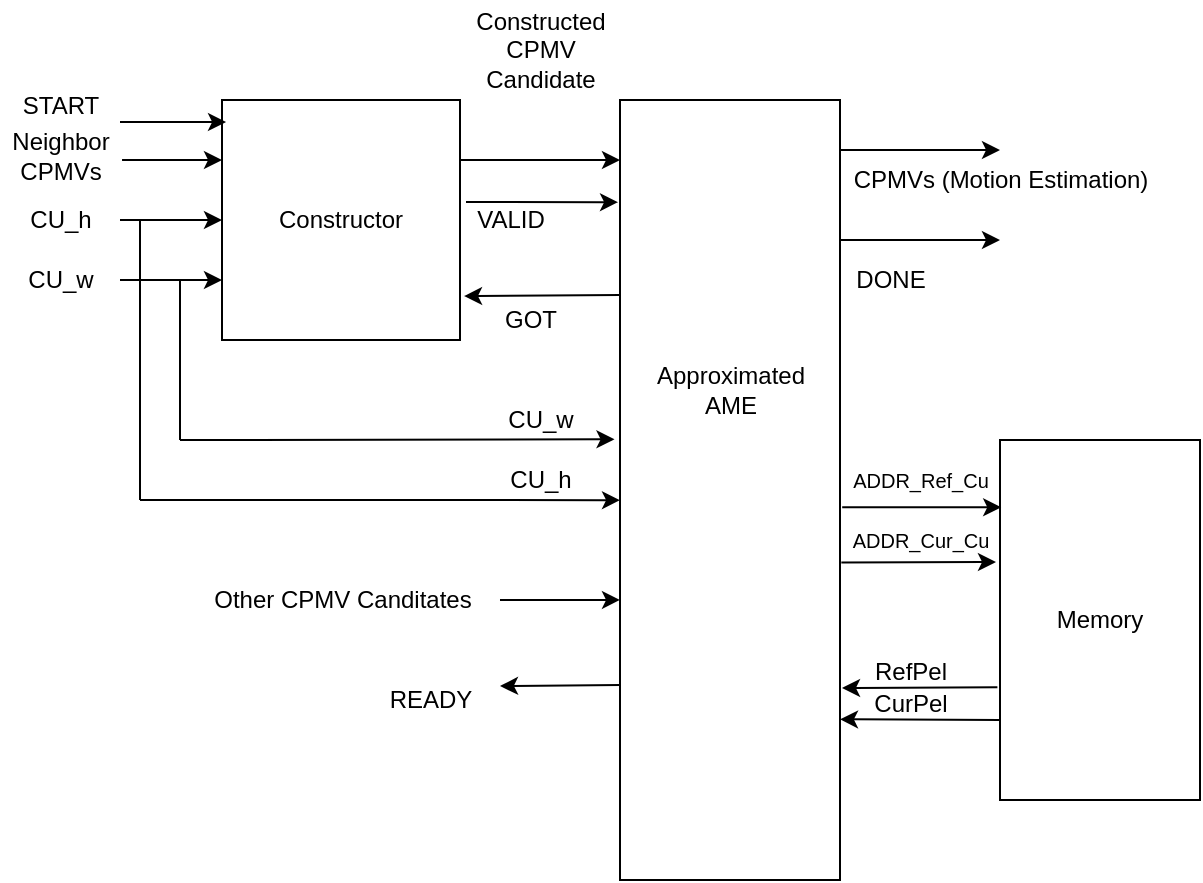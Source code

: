 <mxfile version="13.9.9" type="device" pages="9"><diagram id="HHwiqiF8yd6UwrStsZeE" name="High Level"><mxGraphModel dx="868" dy="502" grid="1" gridSize="10" guides="1" tooltips="1" connect="1" arrows="1" fold="1" page="1" pageScale="1" pageWidth="4681" pageHeight="3300" math="0" shadow="0"><root><mxCell id="FD35ig-cD9TxnkiiZLCB-0"/><mxCell id="FD35ig-cD9TxnkiiZLCB-1" parent="FD35ig-cD9TxnkiiZLCB-0"/><mxCell id="yEKExle3ghLEeLih8sZr-1" value="Constructor" style="rounded=0;whiteSpace=wrap;html=1;" parent="FD35ig-cD9TxnkiiZLCB-1" vertex="1"><mxGeometry x="381" y="120" width="119" height="120" as="geometry"/></mxCell><mxCell id="yEKExle3ghLEeLih8sZr-2" value="Neighbor&lt;br&gt;CPMVs" style="text;html=1;align=center;verticalAlign=middle;resizable=0;points=[];autosize=1;" parent="FD35ig-cD9TxnkiiZLCB-1" vertex="1"><mxGeometry x="270" y="133" width="60" height="30" as="geometry"/></mxCell><mxCell id="yEKExle3ghLEeLih8sZr-3" value="" style="endArrow=classic;html=1;exitX=1.017;exitY=0.567;exitDx=0;exitDy=0;exitPerimeter=0;entryX=0;entryY=0.25;entryDx=0;entryDy=0;" parent="FD35ig-cD9TxnkiiZLCB-1" source="yEKExle3ghLEeLih8sZr-2" target="yEKExle3ghLEeLih8sZr-1" edge="1"><mxGeometry width="50" height="50" relative="1" as="geometry"><mxPoint x="510" y="430" as="sourcePoint"/><mxPoint x="360" y="148" as="targetPoint"/></mxGeometry></mxCell><mxCell id="yEKExle3ghLEeLih8sZr-4" value="CU_h" style="text;html=1;align=center;verticalAlign=middle;resizable=0;points=[];autosize=1;" parent="FD35ig-cD9TxnkiiZLCB-1" vertex="1"><mxGeometry x="275" y="170" width="50" height="20" as="geometry"/></mxCell><mxCell id="yEKExle3ghLEeLih8sZr-5" value="" style="endArrow=classic;html=1;entryX=0;entryY=0.5;entryDx=0;entryDy=0;" parent="FD35ig-cD9TxnkiiZLCB-1" target="yEKExle3ghLEeLih8sZr-1" edge="1"><mxGeometry width="50" height="50" relative="1" as="geometry"><mxPoint x="330" y="180" as="sourcePoint"/><mxPoint x="490" y="260" as="targetPoint"/></mxGeometry></mxCell><mxCell id="yEKExle3ghLEeLih8sZr-6" value="CU_w" style="text;html=1;align=center;verticalAlign=middle;resizable=0;points=[];autosize=1;" parent="FD35ig-cD9TxnkiiZLCB-1" vertex="1"><mxGeometry x="275" y="200" width="50" height="20" as="geometry"/></mxCell><mxCell id="yEKExle3ghLEeLih8sZr-7" value="" style="endArrow=classic;html=1;entryX=0;entryY=0.75;entryDx=0;entryDy=0;" parent="FD35ig-cD9TxnkiiZLCB-1" target="yEKExle3ghLEeLih8sZr-1" edge="1"><mxGeometry width="50" height="50" relative="1" as="geometry"><mxPoint x="330" y="210" as="sourcePoint"/><mxPoint x="490" y="260" as="targetPoint"/></mxGeometry></mxCell><mxCell id="yEKExle3ghLEeLih8sZr-8" value="" style="endArrow=classic;html=1;exitX=1;exitY=0.25;exitDx=0;exitDy=0;" parent="FD35ig-cD9TxnkiiZLCB-1" source="yEKExle3ghLEeLih8sZr-1" edge="1"><mxGeometry width="50" height="50" relative="1" as="geometry"><mxPoint x="490" y="320" as="sourcePoint"/><mxPoint x="580" y="150" as="targetPoint"/></mxGeometry></mxCell><mxCell id="yEKExle3ghLEeLih8sZr-9" value="" style="rounded=0;whiteSpace=wrap;html=1;" parent="FD35ig-cD9TxnkiiZLCB-1" vertex="1"><mxGeometry x="580" y="120" width="110" height="390" as="geometry"/></mxCell><mxCell id="yEKExle3ghLEeLih8sZr-10" value="Memory" style="rounded=0;whiteSpace=wrap;html=1;" parent="FD35ig-cD9TxnkiiZLCB-1" vertex="1"><mxGeometry x="770" y="290" width="100" height="180" as="geometry"/></mxCell><mxCell id="yEKExle3ghLEeLih8sZr-11" value="" style="endArrow=classic;html=1;exitX=-0.013;exitY=0.687;exitDx=0;exitDy=0;exitPerimeter=0;" parent="FD35ig-cD9TxnkiiZLCB-1" source="yEKExle3ghLEeLih8sZr-10" edge="1"><mxGeometry width="50" height="50" relative="1" as="geometry"><mxPoint x="490" y="320" as="sourcePoint"/><mxPoint x="691" y="414" as="targetPoint"/></mxGeometry></mxCell><mxCell id="yEKExle3ghLEeLih8sZr-12" value="" style="endArrow=classic;html=1;entryX=1;entryY=0.794;entryDx=0;entryDy=0;entryPerimeter=0;" parent="FD35ig-cD9TxnkiiZLCB-1" target="yEKExle3ghLEeLih8sZr-9" edge="1"><mxGeometry width="50" height="50" relative="1" as="geometry"><mxPoint x="770" y="430" as="sourcePoint"/><mxPoint x="540" y="270" as="targetPoint"/></mxGeometry></mxCell><mxCell id="yEKExle3ghLEeLih8sZr-13" value="CurPel" style="text;html=1;align=center;verticalAlign=middle;resizable=0;points=[];autosize=1;" parent="FD35ig-cD9TxnkiiZLCB-1" vertex="1"><mxGeometry x="700" y="412" width="50" height="20" as="geometry"/></mxCell><mxCell id="yEKExle3ghLEeLih8sZr-14" value="RefPel" style="text;html=1;align=center;verticalAlign=middle;resizable=0;points=[];autosize=1;" parent="FD35ig-cD9TxnkiiZLCB-1" vertex="1"><mxGeometry x="700" y="396" width="50" height="20" as="geometry"/></mxCell><mxCell id="yEKExle3ghLEeLih8sZr-15" value="&lt;font style=&quot;font-size: 10px&quot;&gt;ADDR_Ref_Cu&lt;/font&gt;" style="text;html=1;align=center;verticalAlign=middle;resizable=0;points=[];autosize=1;" parent="FD35ig-cD9TxnkiiZLCB-1" vertex="1"><mxGeometry x="690" y="300" width="80" height="20" as="geometry"/></mxCell><mxCell id="yEKExle3ghLEeLih8sZr-16" value="" style="endArrow=classic;html=1;entryX=0.006;entryY=0.187;entryDx=0;entryDy=0;entryPerimeter=0;exitX=1.01;exitY=0.522;exitDx=0;exitDy=0;exitPerimeter=0;" parent="FD35ig-cD9TxnkiiZLCB-1" source="yEKExle3ghLEeLih8sZr-9" target="yEKExle3ghLEeLih8sZr-10" edge="1"><mxGeometry width="50" height="50" relative="1" as="geometry"><mxPoint x="640" y="390" as="sourcePoint"/><mxPoint x="690" y="340" as="targetPoint"/></mxGeometry></mxCell><mxCell id="yEKExle3ghLEeLih8sZr-17" value="" style="endArrow=classic;html=1;exitX=1.006;exitY=0.593;exitDx=0;exitDy=0;exitPerimeter=0;" parent="FD35ig-cD9TxnkiiZLCB-1" source="yEKExle3ghLEeLih8sZr-9" edge="1"><mxGeometry width="50" height="50" relative="1" as="geometry"><mxPoint x="730" y="340" as="sourcePoint"/><mxPoint x="768" y="351" as="targetPoint"/></mxGeometry></mxCell><mxCell id="yEKExle3ghLEeLih8sZr-18" value="&lt;font style=&quot;font-size: 10px&quot;&gt;ADDR_Cur_Cu&lt;/font&gt;" style="text;html=1;align=center;verticalAlign=middle;resizable=0;points=[];autosize=1;" parent="FD35ig-cD9TxnkiiZLCB-1" vertex="1"><mxGeometry x="690" y="330" width="80" height="20" as="geometry"/></mxCell><mxCell id="yEKExle3ghLEeLih8sZr-19" value="Approximated&lt;br&gt;AME" style="text;html=1;align=center;verticalAlign=middle;resizable=0;points=[];autosize=1;" parent="FD35ig-cD9TxnkiiZLCB-1" vertex="1"><mxGeometry x="590" y="250" width="90" height="30" as="geometry"/></mxCell><mxCell id="yEKExle3ghLEeLih8sZr-20" value="Constructed&lt;br&gt;CPMV&lt;br&gt;Candidate" style="text;html=1;align=center;verticalAlign=middle;resizable=0;points=[];autosize=1;" parent="FD35ig-cD9TxnkiiZLCB-1" vertex="1"><mxGeometry x="500" y="70" width="80" height="50" as="geometry"/></mxCell><mxCell id="umctblQUUCQYr-zV3dOT-0" value="" style="endArrow=none;html=1;" parent="FD35ig-cD9TxnkiiZLCB-1" edge="1"><mxGeometry width="50" height="50" relative="1" as="geometry"><mxPoint x="340" y="180" as="sourcePoint"/><mxPoint x="340" y="320" as="targetPoint"/></mxGeometry></mxCell><mxCell id="umctblQUUCQYr-zV3dOT-1" value="" style="endArrow=classic;html=1;entryX=0;entryY=0.513;entryDx=0;entryDy=0;entryPerimeter=0;" parent="FD35ig-cD9TxnkiiZLCB-1" target="yEKExle3ghLEeLih8sZr-9" edge="1"><mxGeometry width="50" height="50" relative="1" as="geometry"><mxPoint x="340" y="320" as="sourcePoint"/><mxPoint x="670" y="230" as="targetPoint"/></mxGeometry></mxCell><mxCell id="umctblQUUCQYr-zV3dOT-2" value="" style="endArrow=none;html=1;endFill=0;" parent="FD35ig-cD9TxnkiiZLCB-1" edge="1"><mxGeometry width="50" height="50" relative="1" as="geometry"><mxPoint x="360" y="210" as="sourcePoint"/><mxPoint x="360" y="290" as="targetPoint"/></mxGeometry></mxCell><mxCell id="umctblQUUCQYr-zV3dOT-3" value="" style="endArrow=classic;html=1;entryX=-0.025;entryY=0.435;entryDx=0;entryDy=0;entryPerimeter=0;" parent="FD35ig-cD9TxnkiiZLCB-1" target="yEKExle3ghLEeLih8sZr-9" edge="1"><mxGeometry width="50" height="50" relative="1" as="geometry"><mxPoint x="360" y="290" as="sourcePoint"/><mxPoint x="670" y="230" as="targetPoint"/></mxGeometry></mxCell><mxCell id="umctblQUUCQYr-zV3dOT-4" value="CU_w" style="text;html=1;align=center;verticalAlign=middle;resizable=0;points=[];autosize=1;" parent="FD35ig-cD9TxnkiiZLCB-1" vertex="1"><mxGeometry x="515" y="270" width="50" height="20" as="geometry"/></mxCell><mxCell id="umctblQUUCQYr-zV3dOT-5" value="CU_h" style="text;html=1;align=center;verticalAlign=middle;resizable=0;points=[];autosize=1;" parent="FD35ig-cD9TxnkiiZLCB-1" vertex="1"><mxGeometry x="515" y="300" width="50" height="20" as="geometry"/></mxCell><mxCell id="umctblQUUCQYr-zV3dOT-6" value="" style="endArrow=classic;html=1;entryX=0;entryY=0.641;entryDx=0;entryDy=0;entryPerimeter=0;" parent="FD35ig-cD9TxnkiiZLCB-1" target="yEKExle3ghLEeLih8sZr-9" edge="1"><mxGeometry width="50" height="50" relative="1" as="geometry"><mxPoint x="520" y="370" as="sourcePoint"/><mxPoint x="670" y="230" as="targetPoint"/></mxGeometry></mxCell><mxCell id="umctblQUUCQYr-zV3dOT-7" value="Other CPMV Canditates" style="text;html=1;align=center;verticalAlign=middle;resizable=0;points=[];autosize=1;" parent="FD35ig-cD9TxnkiiZLCB-1" vertex="1"><mxGeometry x="370.5" y="360" width="140" height="20" as="geometry"/></mxCell><mxCell id="Ac5evsPM5Zy0RbP7ip6b-0" value="" style="endArrow=classic;html=1;exitX=1;exitY=0.5;exitDx=0;exitDy=0;" parent="FD35ig-cD9TxnkiiZLCB-1" edge="1"><mxGeometry width="50" height="50" relative="1" as="geometry"><mxPoint x="690" y="145" as="sourcePoint"/><mxPoint x="770" y="145" as="targetPoint"/></mxGeometry></mxCell><mxCell id="Ac5evsPM5Zy0RbP7ip6b-1" value="CPMVs (Motion Estimation)" style="text;html=1;align=center;verticalAlign=middle;resizable=0;points=[];autosize=1;" parent="FD35ig-cD9TxnkiiZLCB-1" vertex="1"><mxGeometry x="690" y="150" width="160" height="20" as="geometry"/></mxCell><mxCell id="pixijNLjG_PQ75CSheqq-0" value="" style="endArrow=classic;html=1;entryX=0.017;entryY=0.092;entryDx=0;entryDy=0;entryPerimeter=0;" parent="FD35ig-cD9TxnkiiZLCB-1" target="yEKExle3ghLEeLih8sZr-1" edge="1"><mxGeometry width="50" height="50" relative="1" as="geometry"><mxPoint x="330" y="131" as="sourcePoint"/><mxPoint x="580" y="280" as="targetPoint"/></mxGeometry></mxCell><mxCell id="pixijNLjG_PQ75CSheqq-1" value="START" style="text;html=1;align=center;verticalAlign=middle;resizable=0;points=[];autosize=1;" parent="FD35ig-cD9TxnkiiZLCB-1" vertex="1"><mxGeometry x="275" y="113" width="50" height="20" as="geometry"/></mxCell><mxCell id="pixijNLjG_PQ75CSheqq-4" value="" style="endArrow=classic;html=1;entryX=-0.009;entryY=0.131;entryDx=0;entryDy=0;entryPerimeter=0;" parent="FD35ig-cD9TxnkiiZLCB-1" target="yEKExle3ghLEeLih8sZr-9" edge="1"><mxGeometry width="50" height="50" relative="1" as="geometry"><mxPoint x="503" y="171" as="sourcePoint"/><mxPoint x="580" y="280" as="targetPoint"/></mxGeometry></mxCell><mxCell id="pixijNLjG_PQ75CSheqq-7" value="VALID" style="text;html=1;align=center;verticalAlign=middle;resizable=0;points=[];autosize=1;" parent="FD35ig-cD9TxnkiiZLCB-1" vertex="1"><mxGeometry x="500" y="170" width="50" height="20" as="geometry"/></mxCell><mxCell id="pixijNLjG_PQ75CSheqq-8" value="" style="endArrow=classic;html=1;exitX=0;exitY=0.25;exitDx=0;exitDy=0;entryX=1.017;entryY=0.817;entryDx=0;entryDy=0;entryPerimeter=0;" parent="FD35ig-cD9TxnkiiZLCB-1" source="yEKExle3ghLEeLih8sZr-9" target="yEKExle3ghLEeLih8sZr-1" edge="1"><mxGeometry width="50" height="50" relative="1" as="geometry"><mxPoint x="530" y="230" as="sourcePoint"/><mxPoint x="580" y="180" as="targetPoint"/></mxGeometry></mxCell><mxCell id="pixijNLjG_PQ75CSheqq-9" value="GOT" style="text;html=1;align=center;verticalAlign=middle;resizable=0;points=[];autosize=1;" parent="FD35ig-cD9TxnkiiZLCB-1" vertex="1"><mxGeometry x="515" y="220" width="40" height="20" as="geometry"/></mxCell><mxCell id="pixijNLjG_PQ75CSheqq-10" value="" style="endArrow=classic;html=1;exitX=1;exitY=0.5;exitDx=0;exitDy=0;" parent="FD35ig-cD9TxnkiiZLCB-1" edge="1"><mxGeometry width="50" height="50" relative="1" as="geometry"><mxPoint x="690" y="190" as="sourcePoint"/><mxPoint x="770" y="190" as="targetPoint"/></mxGeometry></mxCell><mxCell id="pixijNLjG_PQ75CSheqq-11" value="DONE" style="text;html=1;align=center;verticalAlign=middle;resizable=0;points=[];autosize=1;" parent="FD35ig-cD9TxnkiiZLCB-1" vertex="1"><mxGeometry x="690" y="200" width="50" height="20" as="geometry"/></mxCell><mxCell id="pixijNLjG_PQ75CSheqq-12" value="" style="endArrow=classic;html=1;exitX=0;exitY=0.75;exitDx=0;exitDy=0;" parent="FD35ig-cD9TxnkiiZLCB-1" source="yEKExle3ghLEeLih8sZr-9" edge="1"><mxGeometry width="50" height="50" relative="1" as="geometry"><mxPoint x="530" y="230" as="sourcePoint"/><mxPoint x="520" y="413" as="targetPoint"/></mxGeometry></mxCell><mxCell id="pixijNLjG_PQ75CSheqq-13" value="READY" style="text;html=1;align=center;verticalAlign=middle;resizable=0;points=[];autosize=1;" parent="FD35ig-cD9TxnkiiZLCB-1" vertex="1"><mxGeometry x="455" y="410" width="60" height="20" as="geometry"/></mxCell></root></mxGraphModel></diagram><diagram id="u5TQsYEEYwVYii5jvohM" name="Constructor"><mxGraphModel dx="868" dy="502" grid="1" gridSize="10" guides="1" tooltips="1" connect="1" arrows="1" fold="1" page="1" pageScale="1" pageWidth="4681" pageHeight="3300" math="0" shadow="0"><root><mxCell id="0"/><mxCell id="1" parent="0"/><mxCell id="fxB0Q-_X3tjA0mulTwVi-64" value="&lt;font style=&quot;font-size: 9px&quot;&gt;mv2_v(k)&lt;/font&gt;" style="text;html=1;align=center;verticalAlign=middle;resizable=0;points=[];autosize=1;fillColor=#fff2cc;strokeColor=#d6b656;" parent="1" vertex="1"><mxGeometry x="1025" y="994" width="50" height="20" as="geometry"/></mxCell><mxCell id="Z4UfpjHxtgmy-z2ELLtW-16" value="" style="group" parent="1" vertex="1" connectable="0"><mxGeometry x="855" y="787" width="80" height="50" as="geometry"/></mxCell><mxCell id="Z4UfpjHxtgmy-z2ELLtW-9" value="" style="endArrow=none;html=1;" parent="Z4UfpjHxtgmy-z2ELLtW-16" edge="1"><mxGeometry width="50" height="50" relative="1" as="geometry"><mxPoint as="sourcePoint"/><mxPoint x="30" as="targetPoint"/></mxGeometry></mxCell><mxCell id="Z4UfpjHxtgmy-z2ELLtW-10" value="" style="endArrow=none;html=1;" parent="Z4UfpjHxtgmy-z2ELLtW-16" edge="1"><mxGeometry width="50" height="50" relative="1" as="geometry"><mxPoint x="50" as="sourcePoint"/><mxPoint x="80" as="targetPoint"/></mxGeometry></mxCell><mxCell id="Z4UfpjHxtgmy-z2ELLtW-11" value="" style="endArrow=none;html=1;" parent="Z4UfpjHxtgmy-z2ELLtW-16" edge="1"><mxGeometry width="50" height="50" relative="1" as="geometry"><mxPoint x="30" as="sourcePoint"/><mxPoint x="40" y="20" as="targetPoint"/></mxGeometry></mxCell><mxCell id="Z4UfpjHxtgmy-z2ELLtW-12" value="" style="endArrow=none;html=1;" parent="Z4UfpjHxtgmy-z2ELLtW-16" edge="1"><mxGeometry width="50" height="50" relative="1" as="geometry"><mxPoint x="40" y="20" as="sourcePoint"/><mxPoint x="50" as="targetPoint"/></mxGeometry></mxCell><mxCell id="Z4UfpjHxtgmy-z2ELLtW-13" value="" style="endArrow=none;html=1;" parent="Z4UfpjHxtgmy-z2ELLtW-16" edge="1"><mxGeometry width="50" height="50" relative="1" as="geometry"><mxPoint as="sourcePoint"/><mxPoint x="10" y="50" as="targetPoint"/></mxGeometry></mxCell><mxCell id="Z4UfpjHxtgmy-z2ELLtW-14" value="" style="endArrow=none;html=1;" parent="Z4UfpjHxtgmy-z2ELLtW-16" edge="1"><mxGeometry width="50" height="50" relative="1" as="geometry"><mxPoint x="10" y="50" as="sourcePoint"/><mxPoint x="70" y="50" as="targetPoint"/></mxGeometry></mxCell><mxCell id="Z4UfpjHxtgmy-z2ELLtW-15" value="" style="endArrow=none;html=1;" parent="Z4UfpjHxtgmy-z2ELLtW-16" edge="1"><mxGeometry width="50" height="50" relative="1" as="geometry"><mxPoint x="70" y="50" as="sourcePoint"/><mxPoint x="80" as="targetPoint"/></mxGeometry></mxCell><mxCell id="Z4UfpjHxtgmy-z2ELLtW-17" value="" style="endArrow=none;html=1;" parent="Z4UfpjHxtgmy-z2ELLtW-16" edge="1"><mxGeometry width="50" height="50" relative="1" as="geometry"><mxPoint x="56" y="10" as="sourcePoint"/><mxPoint x="66" y="10" as="targetPoint"/></mxGeometry></mxCell><mxCell id="rLd72riZn4Wggm5qI9Eb-10" value="&lt;font style=&quot;font-size: 13px&quot;&gt;+&lt;/font&gt;" style="edgeLabel;html=1;align=center;verticalAlign=middle;resizable=0;points=[];" parent="Z4UfpjHxtgmy-z2ELLtW-16" vertex="1" connectable="0"><mxGeometry x="17.004" y="9" as="geometry"/></mxCell><mxCell id="Z4UfpjHxtgmy-z2ELLtW-19" value="" style="endArrow=classic;html=1;" parent="1" source="Z4UfpjHxtgmy-z2ELLtW-21" edge="1"><mxGeometry width="50" height="50" relative="1" as="geometry"><mxPoint x="875" y="767" as="sourcePoint"/><mxPoint x="875" y="787" as="targetPoint"/></mxGeometry></mxCell><mxCell id="Z4UfpjHxtgmy-z2ELLtW-20" value="" style="endArrow=classic;html=1;exitX=0.392;exitY=1.01;exitDx=0;exitDy=0;exitPerimeter=0;" parent="1" source="Z4UfpjHxtgmy-z2ELLtW-22" edge="1"><mxGeometry width="50" height="50" relative="1" as="geometry"><mxPoint x="915" y="767" as="sourcePoint"/><mxPoint x="915" y="787" as="targetPoint"/></mxGeometry></mxCell><mxCell id="Z4UfpjHxtgmy-z2ELLtW-21" value="&lt;font style=&quot;font-size: 10px&quot;&gt;mv1_v(j)&lt;/font&gt;" style="text;html=1;align=center;verticalAlign=middle;resizable=0;points=[];autosize=1;fillColor=#f8cecc;strokeColor=#b85450;" parent="1" vertex="1"><mxGeometry x="850" y="741" width="50" height="20" as="geometry"/></mxCell><mxCell id="Z4UfpjHxtgmy-z2ELLtW-22" value="&lt;font style=&quot;font-size: 10px&quot;&gt;mv0_v(i)&lt;/font&gt;" style="text;html=1;align=center;verticalAlign=middle;resizable=0;points=[];autosize=1;fillColor=#dae8fc;strokeColor=#6c8ebf;" parent="1" vertex="1"><mxGeometry x="896" y="741" width="50" height="20" as="geometry"/></mxCell><mxCell id="Z4UfpjHxtgmy-z2ELLtW-23" value="" style="endArrow=none;html=1;" parent="1" edge="1"><mxGeometry width="50" height="50" relative="1" as="geometry"><mxPoint x="870" y="767" as="sourcePoint"/><mxPoint x="881" y="773" as="targetPoint"/></mxGeometry></mxCell><mxCell id="Z4UfpjHxtgmy-z2ELLtW-24" value="" style="endArrow=none;html=1;" parent="1" edge="1"><mxGeometry width="50" height="50" relative="1" as="geometry"><mxPoint x="910" y="768" as="sourcePoint"/><mxPoint x="921" y="774" as="targetPoint"/></mxGeometry></mxCell><mxCell id="Z4UfpjHxtgmy-z2ELLtW-25" value="&lt;font style=&quot;font-size: 10px&quot;&gt;11&lt;/font&gt;" style="text;html=1;align=center;verticalAlign=middle;resizable=0;points=[];autosize=1;" parent="1" vertex="1"><mxGeometry x="845" y="761" width="30" height="20" as="geometry"/></mxCell><mxCell id="Z4UfpjHxtgmy-z2ELLtW-26" value="&lt;font style=&quot;font-size: 10px&quot;&gt;11&lt;/font&gt;" style="text;html=1;align=center;verticalAlign=middle;resizable=0;points=[];autosize=1;" parent="1" vertex="1"><mxGeometry x="916" y="761" width="30" height="20" as="geometry"/></mxCell><mxCell id="Z4UfpjHxtgmy-z2ELLtW-27" value="" style="endArrow=classic;html=1;" parent="1" edge="1"><mxGeometry width="50" height="50" relative="1" as="geometry"><mxPoint x="895" y="837" as="sourcePoint"/><mxPoint x="895" y="867" as="targetPoint"/></mxGeometry></mxCell><mxCell id="Z4UfpjHxtgmy-z2ELLtW-28" value="" style="rounded=0;whiteSpace=wrap;html=1;" parent="1" vertex="1"><mxGeometry x="875" y="867" width="100" height="30" as="geometry"/></mxCell><mxCell id="Z4UfpjHxtgmy-z2ELLtW-29" value="" style="endArrow=classic;startArrow=classic;html=1;" parent="1" edge="1"><mxGeometry width="50" height="50" relative="1" as="geometry"><mxPoint x="881" y="881.8" as="sourcePoint"/><mxPoint x="925" y="882" as="targetPoint"/></mxGeometry></mxCell><mxCell id="Z4UfpjHxtgmy-z2ELLtW-30" value="1LS_B2&lt;br&gt;0RS_B2" style="text;html=1;align=center;verticalAlign=middle;resizable=0;points=[];autosize=1;" parent="1" vertex="1"><mxGeometry x="916" y="866" width="60" height="30" as="geometry"/></mxCell><mxCell id="Z4UfpjHxtgmy-z2ELLtW-32" value="" style="endArrow=none;html=1;" parent="1" edge="1"><mxGeometry width="50" height="50" relative="1" as="geometry"><mxPoint x="889.5" y="847" as="sourcePoint"/><mxPoint x="900.5" y="853" as="targetPoint"/></mxGeometry></mxCell><mxCell id="Z4UfpjHxtgmy-z2ELLtW-33" value="12" style="text;html=1;align=center;verticalAlign=middle;resizable=0;points=[];autosize=1;" parent="1" vertex="1"><mxGeometry x="863" y="838" width="30" height="20" as="geometry"/></mxCell><mxCell id="Z4UfpjHxtgmy-z2ELLtW-36" value="&lt;font size=&quot;1&quot;&gt;CU_h[5:6]&lt;/font&gt;" style="text;html=1;align=center;verticalAlign=middle;resizable=0;points=[];autosize=1;" parent="1" vertex="1"><mxGeometry x="958" y="761" width="60" height="20" as="geometry"/></mxCell><mxCell id="Z4UfpjHxtgmy-z2ELLtW-37" value="&lt;font size=&quot;1&quot;&gt;CU_w[5:6]&lt;/font&gt;" style="text;html=1;align=center;verticalAlign=middle;resizable=0;points=[];autosize=1;" parent="1" vertex="1"><mxGeometry x="1007" y="761" width="60" height="20" as="geometry"/></mxCell><mxCell id="Z4UfpjHxtgmy-z2ELLtW-44" value="" style="endArrow=classic;html=1;" parent="1" edge="1"><mxGeometry width="50" height="50" relative="1" as="geometry"><mxPoint x="992" y="787" as="sourcePoint"/><mxPoint x="992" y="817" as="targetPoint"/></mxGeometry></mxCell><mxCell id="Z4UfpjHxtgmy-z2ELLtW-45" value="" style="endArrow=classic;html=1;" parent="1" edge="1"><mxGeometry width="50" height="50" relative="1" as="geometry"><mxPoint x="1035" y="787" as="sourcePoint"/><mxPoint x="1035" y="817" as="targetPoint"/></mxGeometry></mxCell><mxCell id="Z4UfpjHxtgmy-z2ELLtW-49" value="" style="endArrow=none;html=1;exitX=0.571;exitY=1.053;exitDx=0;exitDy=0;exitPerimeter=0;endFill=0;" parent="1" edge="1"><mxGeometry width="50" height="50" relative="1" as="geometry"><mxPoint x="1014.97" y="847.007" as="sourcePoint"/><mxPoint x="1015" y="887" as="targetPoint"/></mxGeometry></mxCell><mxCell id="Z4UfpjHxtgmy-z2ELLtW-50" value="" style="endArrow=classic;html=1;entryX=0.992;entryY=0.522;entryDx=0;entryDy=0;entryPerimeter=0;" parent="1" edge="1"><mxGeometry width="50" height="50" relative="1" as="geometry"><mxPoint x="1015" y="887" as="sourcePoint"/><mxPoint x="974.68" y="886.66" as="targetPoint"/></mxGeometry></mxCell><mxCell id="Z4UfpjHxtgmy-z2ELLtW-51" value="" style="endArrow=none;html=1;" parent="1" edge="1"><mxGeometry width="50" height="50" relative="1" as="geometry"><mxPoint x="997" y="806" as="sourcePoint"/><mxPoint x="987" y="801" as="targetPoint"/></mxGeometry></mxCell><mxCell id="Z4UfpjHxtgmy-z2ELLtW-53" value="&lt;font style=&quot;font-size: 8px&quot;&gt;2&lt;/font&gt;" style="text;html=1;align=center;verticalAlign=middle;resizable=0;points=[];autosize=1;" parent="1" vertex="1"><mxGeometry x="994" y="792" width="20" height="20" as="geometry"/></mxCell><mxCell id="Z4UfpjHxtgmy-z2ELLtW-54" value="" style="endArrow=none;html=1;" parent="1" edge="1"><mxGeometry width="50" height="50" relative="1" as="geometry"><mxPoint x="1040.5" y="806" as="sourcePoint"/><mxPoint x="1030.5" y="801" as="targetPoint"/></mxGeometry></mxCell><mxCell id="Z4UfpjHxtgmy-z2ELLtW-55" value="&lt;font style=&quot;font-size: 8px&quot;&gt;2&lt;/font&gt;" style="text;html=1;align=center;verticalAlign=middle;resizable=0;points=[];autosize=1;" parent="1" vertex="1"><mxGeometry x="1037.5" y="792" width="20" height="20" as="geometry"/></mxCell><mxCell id="Z4UfpjHxtgmy-z2ELLtW-56" value="" style="endArrow=none;html=1;" parent="1" edge="1"><mxGeometry width="50" height="50" relative="1" as="geometry"><mxPoint x="1020" y="864" as="sourcePoint"/><mxPoint x="1010" y="859" as="targetPoint"/></mxGeometry></mxCell><mxCell id="Z4UfpjHxtgmy-z2ELLtW-57" value="&lt;font style=&quot;font-size: 8px&quot;&gt;3&lt;/font&gt;" style="text;html=1;align=center;verticalAlign=middle;resizable=0;points=[];autosize=1;" parent="1" vertex="1"><mxGeometry x="1017" y="850" width="20" height="20" as="geometry"/></mxCell><mxCell id="Z4UfpjHxtgmy-z2ELLtW-60" value="" style="endArrow=classic;html=1;exitX=0.5;exitY=1;exitDx=0;exitDy=0;" parent="1" source="Z4UfpjHxtgmy-z2ELLtW-28" edge="1"><mxGeometry width="50" height="50" relative="1" as="geometry"><mxPoint x="995" y="797" as="sourcePoint"/><mxPoint x="925" y="957" as="targetPoint"/></mxGeometry></mxCell><mxCell id="Z4UfpjHxtgmy-z2ELLtW-62" value="&lt;font style=&quot;font-size: 9px&quot;&gt;SH_cmd&lt;/font&gt;" style="text;html=1;align=center;verticalAlign=middle;resizable=0;points=[];autosize=1;" parent="1" vertex="1"><mxGeometry x="975" y="887" width="50" height="20" as="geometry"/></mxCell><mxCell id="Z4UfpjHxtgmy-z2ELLtW-63" value="" style="endArrow=none;html=1;" parent="1" edge="1"><mxGeometry width="50" height="50" relative="1" as="geometry"><mxPoint x="918" y="914" as="sourcePoint"/><mxPoint x="932" y="907" as="targetPoint"/></mxGeometry></mxCell><mxCell id="Z4UfpjHxtgmy-z2ELLtW-64" value="&lt;font style=&quot;font-size: 9px&quot;&gt;14&lt;/font&gt;" style="text;html=1;align=center;verticalAlign=middle;resizable=0;points=[];autosize=1;" parent="1" vertex="1"><mxGeometry x="919.5" y="904.5" width="30" height="20" as="geometry"/></mxCell><mxCell id="Z4UfpjHxtgmy-z2ELLtW-65" value="" style="group" parent="1" vertex="1" connectable="0"><mxGeometry x="915" y="957" width="110" height="50" as="geometry"/></mxCell><mxCell id="Z4UfpjHxtgmy-z2ELLtW-73" value="" style="endArrow=none;html=1;" parent="Z4UfpjHxtgmy-z2ELLtW-65" edge="1"><mxGeometry width="50" height="50" relative="1" as="geometry"><mxPoint x="12" y="10" as="sourcePoint"/><mxPoint x="22" y="10" as="targetPoint"/></mxGeometry></mxCell><mxCell id="Z4UfpjHxtgmy-z2ELLtW-88" value="" style="group" parent="Z4UfpjHxtgmy-z2ELLtW-65" vertex="1" connectable="0"><mxGeometry width="110" height="50" as="geometry"/></mxCell><mxCell id="Z4UfpjHxtgmy-z2ELLtW-66" value="" style="endArrow=none;html=1;" parent="Z4UfpjHxtgmy-z2ELLtW-88" edge="1"><mxGeometry width="50" height="50" relative="1" as="geometry"><mxPoint as="sourcePoint"/><mxPoint x="30" as="targetPoint"/></mxGeometry></mxCell><mxCell id="Z4UfpjHxtgmy-z2ELLtW-67" value="" style="endArrow=none;html=1;" parent="Z4UfpjHxtgmy-z2ELLtW-88" edge="1"><mxGeometry width="50" height="50" relative="1" as="geometry"><mxPoint x="50" as="sourcePoint"/><mxPoint x="80" as="targetPoint"/></mxGeometry></mxCell><mxCell id="Z4UfpjHxtgmy-z2ELLtW-68" value="" style="endArrow=none;html=1;" parent="Z4UfpjHxtgmy-z2ELLtW-88" edge="1"><mxGeometry width="50" height="50" relative="1" as="geometry"><mxPoint x="30" as="sourcePoint"/><mxPoint x="40" y="20" as="targetPoint"/></mxGeometry></mxCell><mxCell id="Z4UfpjHxtgmy-z2ELLtW-69" value="" style="endArrow=none;html=1;" parent="Z4UfpjHxtgmy-z2ELLtW-88" edge="1"><mxGeometry width="50" height="50" relative="1" as="geometry"><mxPoint x="40" y="20" as="sourcePoint"/><mxPoint x="50" as="targetPoint"/></mxGeometry></mxCell><mxCell id="Z4UfpjHxtgmy-z2ELLtW-70" value="" style="endArrow=none;html=1;" parent="Z4UfpjHxtgmy-z2ELLtW-88" edge="1"><mxGeometry width="50" height="50" relative="1" as="geometry"><mxPoint as="sourcePoint"/><mxPoint x="10" y="50" as="targetPoint"/></mxGeometry></mxCell><mxCell id="Z4UfpjHxtgmy-z2ELLtW-71" value="" style="endArrow=none;html=1;" parent="Z4UfpjHxtgmy-z2ELLtW-88" edge="1"><mxGeometry width="50" height="50" relative="1" as="geometry"><mxPoint x="10" y="50" as="sourcePoint"/><mxPoint x="70" y="50" as="targetPoint"/></mxGeometry></mxCell><mxCell id="Z4UfpjHxtgmy-z2ELLtW-72" value="" style="endArrow=none;html=1;" parent="Z4UfpjHxtgmy-z2ELLtW-88" edge="1"><mxGeometry width="50" height="50" relative="1" as="geometry"><mxPoint x="70" y="50" as="sourcePoint"/><mxPoint x="80" as="targetPoint"/></mxGeometry></mxCell><mxCell id="fxB0Q-_X3tjA0mulTwVi-30" value="" style="group" parent="Z4UfpjHxtgmy-z2ELLtW-88" vertex="1" connectable="0"><mxGeometry x="141" width="80" height="50" as="geometry"/></mxCell><mxCell id="fxB0Q-_X3tjA0mulTwVi-31" value="" style="endArrow=none;html=1;" parent="fxB0Q-_X3tjA0mulTwVi-30" edge="1"><mxGeometry width="50" height="50" relative="1" as="geometry"><mxPoint x="35" y="33" as="sourcePoint"/><mxPoint x="45" y="33" as="targetPoint"/></mxGeometry></mxCell><mxCell id="tzBw3aGCm3qHRkWL9sah-4" value="&lt;font style=&quot;font-size: 13px&quot;&gt;+&lt;/font&gt;" style="edgeLabel;html=1;align=center;verticalAlign=middle;resizable=0;points=[];" parent="fxB0Q-_X3tjA0mulTwVi-31" vertex="1" connectable="0"><mxGeometry x="0.865" relative="1" as="geometry"><mxPoint x="-122.85" y="-24" as="offset"/></mxGeometry></mxCell><mxCell id="fxB0Q-_X3tjA0mulTwVi-32" value="" style="group" parent="fxB0Q-_X3tjA0mulTwVi-30" vertex="1" connectable="0"><mxGeometry width="80" height="50" as="geometry"/></mxCell><mxCell id="fxB0Q-_X3tjA0mulTwVi-33" value="" style="endArrow=none;html=1;" parent="fxB0Q-_X3tjA0mulTwVi-32" edge="1"><mxGeometry width="50" height="50" relative="1" as="geometry"><mxPoint as="sourcePoint"/><mxPoint x="30" as="targetPoint"/></mxGeometry></mxCell><mxCell id="fxB0Q-_X3tjA0mulTwVi-34" value="" style="endArrow=none;html=1;" parent="fxB0Q-_X3tjA0mulTwVi-32" edge="1"><mxGeometry width="50" height="50" relative="1" as="geometry"><mxPoint x="50" as="sourcePoint"/><mxPoint x="80" as="targetPoint"/></mxGeometry></mxCell><mxCell id="fxB0Q-_X3tjA0mulTwVi-35" value="" style="endArrow=none;html=1;" parent="fxB0Q-_X3tjA0mulTwVi-32" edge="1"><mxGeometry width="50" height="50" relative="1" as="geometry"><mxPoint x="30" as="sourcePoint"/><mxPoint x="40" y="20" as="targetPoint"/></mxGeometry></mxCell><mxCell id="fxB0Q-_X3tjA0mulTwVi-36" value="" style="endArrow=none;html=1;" parent="fxB0Q-_X3tjA0mulTwVi-32" edge="1"><mxGeometry width="50" height="50" relative="1" as="geometry"><mxPoint x="40" y="20" as="sourcePoint"/><mxPoint x="50" as="targetPoint"/></mxGeometry></mxCell><mxCell id="fxB0Q-_X3tjA0mulTwVi-37" value="" style="endArrow=none;html=1;" parent="fxB0Q-_X3tjA0mulTwVi-32" edge="1"><mxGeometry width="50" height="50" relative="1" as="geometry"><mxPoint as="sourcePoint"/><mxPoint x="10" y="50" as="targetPoint"/></mxGeometry></mxCell><mxCell id="fxB0Q-_X3tjA0mulTwVi-38" value="" style="endArrow=none;html=1;" parent="fxB0Q-_X3tjA0mulTwVi-32" edge="1"><mxGeometry width="50" height="50" relative="1" as="geometry"><mxPoint x="10" y="50" as="sourcePoint"/><mxPoint x="70" y="50" as="targetPoint"/></mxGeometry></mxCell><mxCell id="fxB0Q-_X3tjA0mulTwVi-39" value="" style="endArrow=none;html=1;" parent="fxB0Q-_X3tjA0mulTwVi-32" edge="1"><mxGeometry width="50" height="50" relative="1" as="geometry"><mxPoint x="70" y="50" as="sourcePoint"/><mxPoint x="80" as="targetPoint"/></mxGeometry></mxCell><mxCell id="fxB0Q-_X3tjA0mulTwVi-40" value="" style="endArrow=none;html=1;" parent="fxB0Q-_X3tjA0mulTwVi-32" edge="1"><mxGeometry width="50" height="50" relative="1" as="geometry"><mxPoint x="39.83" y="38" as="sourcePoint"/><mxPoint x="39.83" y="28" as="targetPoint"/></mxGeometry></mxCell><mxCell id="Z4UfpjHxtgmy-z2ELLtW-100" value="&lt;font style=&quot;font-size: 9px&quot;&gt;mv2_h(k)&lt;/font&gt;" style="text;html=1;align=center;verticalAlign=middle;resizable=0;points=[];autosize=1;fillColor=#fff2cc;strokeColor=#d6b656;" parent="Z4UfpjHxtgmy-z2ELLtW-88" vertex="1"><mxGeometry x="66" y="37" width="50" height="20" as="geometry"/></mxCell><mxCell id="Z4UfpjHxtgmy-z2ELLtW-77" value="" style="endArrow=classic;html=1;" parent="1" source="Z4UfpjHxtgmy-z2ELLtW-78" edge="1"><mxGeometry width="50" height="50" relative="1" as="geometry"><mxPoint x="979.5" y="937" as="sourcePoint"/><mxPoint x="979.5" y="957" as="targetPoint"/></mxGeometry></mxCell><mxCell id="Z4UfpjHxtgmy-z2ELLtW-78" value="&lt;font style=&quot;font-size: 10px&quot;&gt;mv0_h(i)&lt;/font&gt;" style="text;html=1;align=center;verticalAlign=middle;resizable=0;points=[];autosize=1;fillColor=#dae8fc;strokeColor=#6c8ebf;" parent="1" vertex="1"><mxGeometry x="955" y="908" width="50" height="20" as="geometry"/></mxCell><mxCell id="Z4UfpjHxtgmy-z2ELLtW-79" value="" style="endArrow=none;html=1;" parent="1" edge="1"><mxGeometry width="50" height="50" relative="1" as="geometry"><mxPoint x="974.5" y="937" as="sourcePoint"/><mxPoint x="985.5" y="943" as="targetPoint"/></mxGeometry></mxCell><mxCell id="Z4UfpjHxtgmy-z2ELLtW-80" value="&lt;font style=&quot;font-size: 10px&quot;&gt;11&lt;/font&gt;" style="text;html=1;align=center;verticalAlign=middle;resizable=0;points=[];autosize=1;" parent="1" vertex="1"><mxGeometry x="949.5" y="931" width="30" height="20" as="geometry"/></mxCell><mxCell id="Z4UfpjHxtgmy-z2ELLtW-89" value="" style="endArrow=classic;html=1;" parent="1" edge="1"><mxGeometry width="50" height="50" relative="1" as="geometry"><mxPoint x="955" y="1007" as="sourcePoint"/><mxPoint x="955" y="1047" as="targetPoint"/></mxGeometry></mxCell><mxCell id="Z4UfpjHxtgmy-z2ELLtW-90" value="&lt;font style=&quot;font-size: 9px&quot;&gt;mv2p_h&lt;/font&gt;" style="text;html=1;align=center;verticalAlign=middle;resizable=0;points=[];autosize=1;" parent="1" vertex="1"><mxGeometry x="893" y="1033" width="50" height="20" as="geometry"/></mxCell><mxCell id="Z4UfpjHxtgmy-z2ELLtW-91" value="" style="group" parent="1" vertex="1" connectable="0"><mxGeometry x="945" y="1047" width="80" height="50" as="geometry"/></mxCell><mxCell id="Z4UfpjHxtgmy-z2ELLtW-92" value="" style="endArrow=none;html=1;" parent="Z4UfpjHxtgmy-z2ELLtW-91" edge="1"><mxGeometry width="50" height="50" relative="1" as="geometry"><mxPoint as="sourcePoint"/><mxPoint x="30" as="targetPoint"/></mxGeometry></mxCell><mxCell id="Z4UfpjHxtgmy-z2ELLtW-93" value="" style="endArrow=none;html=1;" parent="Z4UfpjHxtgmy-z2ELLtW-91" edge="1"><mxGeometry width="50" height="50" relative="1" as="geometry"><mxPoint x="50" as="sourcePoint"/><mxPoint x="80" as="targetPoint"/></mxGeometry></mxCell><mxCell id="Z4UfpjHxtgmy-z2ELLtW-94" value="" style="endArrow=none;html=1;" parent="Z4UfpjHxtgmy-z2ELLtW-91" edge="1"><mxGeometry width="50" height="50" relative="1" as="geometry"><mxPoint x="30" as="sourcePoint"/><mxPoint x="40" y="20" as="targetPoint"/></mxGeometry></mxCell><mxCell id="Z4UfpjHxtgmy-z2ELLtW-95" value="" style="endArrow=none;html=1;" parent="Z4UfpjHxtgmy-z2ELLtW-91" edge="1"><mxGeometry width="50" height="50" relative="1" as="geometry"><mxPoint x="40" y="20" as="sourcePoint"/><mxPoint x="50" as="targetPoint"/></mxGeometry></mxCell><mxCell id="Z4UfpjHxtgmy-z2ELLtW-96" value="" style="endArrow=none;html=1;" parent="Z4UfpjHxtgmy-z2ELLtW-91" edge="1"><mxGeometry width="50" height="50" relative="1" as="geometry"><mxPoint as="sourcePoint"/><mxPoint x="10" y="50" as="targetPoint"/></mxGeometry></mxCell><mxCell id="Z4UfpjHxtgmy-z2ELLtW-97" value="" style="endArrow=none;html=1;" parent="Z4UfpjHxtgmy-z2ELLtW-91" edge="1"><mxGeometry width="50" height="50" relative="1" as="geometry"><mxPoint x="10" y="50" as="sourcePoint"/><mxPoint x="70" y="50" as="targetPoint"/></mxGeometry></mxCell><mxCell id="Z4UfpjHxtgmy-z2ELLtW-98" value="" style="endArrow=none;html=1;" parent="Z4UfpjHxtgmy-z2ELLtW-91" edge="1"><mxGeometry width="50" height="50" relative="1" as="geometry"><mxPoint x="70" y="50" as="sourcePoint"/><mxPoint x="80" as="targetPoint"/></mxGeometry></mxCell><mxCell id="fxB0Q-_X3tjA0mulTwVi-48" value="" style="group" parent="Z4UfpjHxtgmy-z2ELLtW-91" vertex="1" connectable="0"><mxGeometry x="94" width="80" height="50" as="geometry"/></mxCell><mxCell id="fxB0Q-_X3tjA0mulTwVi-49" value="" style="endArrow=none;html=1;" parent="fxB0Q-_X3tjA0mulTwVi-48" edge="1"><mxGeometry width="50" height="50" relative="1" as="geometry"><mxPoint as="sourcePoint"/><mxPoint x="30" as="targetPoint"/></mxGeometry></mxCell><mxCell id="fxB0Q-_X3tjA0mulTwVi-50" value="" style="endArrow=none;html=1;" parent="fxB0Q-_X3tjA0mulTwVi-48" edge="1"><mxGeometry width="50" height="50" relative="1" as="geometry"><mxPoint x="50" as="sourcePoint"/><mxPoint x="80" as="targetPoint"/></mxGeometry></mxCell><mxCell id="fxB0Q-_X3tjA0mulTwVi-51" value="" style="endArrow=none;html=1;" parent="fxB0Q-_X3tjA0mulTwVi-48" edge="1"><mxGeometry width="50" height="50" relative="1" as="geometry"><mxPoint x="30" as="sourcePoint"/><mxPoint x="40" y="20" as="targetPoint"/></mxGeometry></mxCell><mxCell id="fxB0Q-_X3tjA0mulTwVi-52" value="" style="endArrow=none;html=1;" parent="fxB0Q-_X3tjA0mulTwVi-48" edge="1"><mxGeometry width="50" height="50" relative="1" as="geometry"><mxPoint x="40" y="20" as="sourcePoint"/><mxPoint x="50" as="targetPoint"/></mxGeometry></mxCell><mxCell id="fxB0Q-_X3tjA0mulTwVi-53" value="" style="endArrow=none;html=1;" parent="fxB0Q-_X3tjA0mulTwVi-48" edge="1"><mxGeometry width="50" height="50" relative="1" as="geometry"><mxPoint as="sourcePoint"/><mxPoint x="10" y="50" as="targetPoint"/></mxGeometry></mxCell><mxCell id="fxB0Q-_X3tjA0mulTwVi-54" value="" style="endArrow=none;html=1;" parent="fxB0Q-_X3tjA0mulTwVi-48" edge="1"><mxGeometry width="50" height="50" relative="1" as="geometry"><mxPoint x="10" y="50" as="sourcePoint"/><mxPoint x="70" y="50" as="targetPoint"/></mxGeometry></mxCell><mxCell id="fxB0Q-_X3tjA0mulTwVi-55" value="" style="endArrow=none;html=1;" parent="fxB0Q-_X3tjA0mulTwVi-48" edge="1"><mxGeometry width="50" height="50" relative="1" as="geometry"><mxPoint x="70" y="50" as="sourcePoint"/><mxPoint x="80" as="targetPoint"/></mxGeometry></mxCell><mxCell id="rLd72riZn4Wggm5qI9Eb-7" value="&lt;font style=&quot;font-size: 13px&quot;&gt;+&lt;/font&gt;" style="edgeLabel;html=1;align=center;verticalAlign=middle;resizable=0;points=[];" parent="fxB0Q-_X3tjA0mulTwVi-48" vertex="1" connectable="0"><mxGeometry x="64.995" y="10" as="geometry"/></mxCell><mxCell id="rLd72riZn4Wggm5qI9Eb-6" value="&lt;font style=&quot;font-size: 13px&quot;&gt;+&lt;/font&gt;" style="edgeLabel;html=1;align=center;verticalAlign=middle;resizable=0;points=[];" parent="Z4UfpjHxtgmy-z2ELLtW-91" vertex="1" connectable="0"><mxGeometry x="13.995" y="12" as="geometry"/></mxCell><mxCell id="Z4UfpjHxtgmy-z2ELLtW-102" value="&lt;font style=&quot;font-size: 10px&quot;&gt;15&lt;/font&gt;" style="text;html=1;align=center;verticalAlign=middle;resizable=0;points=[];autosize=1;" parent="1" vertex="1"><mxGeometry x="955" y="1012" width="30" height="20" as="geometry"/></mxCell><mxCell id="Z4UfpjHxtgmy-z2ELLtW-103" value="" style="endArrow=none;html=1;" parent="1" edge="1"><mxGeometry width="50" height="50" relative="1" as="geometry"><mxPoint x="949.5" y="1019" as="sourcePoint"/><mxPoint x="960.5" y="1025" as="targetPoint"/></mxGeometry></mxCell><mxCell id="Z4UfpjHxtgmy-z2ELLtW-105" value="&lt;font style=&quot;font-size: 10px&quot;&gt;11&lt;/font&gt;" style="text;html=1;align=center;verticalAlign=middle;resizable=0;points=[];autosize=1;" parent="1" vertex="1"><mxGeometry x="1005.5" y="1012" width="30" height="20" as="geometry"/></mxCell><mxCell id="Z4UfpjHxtgmy-z2ELLtW-106" value="" style="endArrow=none;html=1;" parent="1" edge="1"><mxGeometry width="50" height="50" relative="1" as="geometry"><mxPoint x="1000" y="1019" as="sourcePoint"/><mxPoint x="1011" y="1025" as="targetPoint"/></mxGeometry></mxCell><mxCell id="Z4UfpjHxtgmy-z2ELLtW-107" value="" style="endArrow=classic;html=1;" parent="1" edge="1"><mxGeometry width="50" height="50" relative="1" as="geometry"><mxPoint x="985" y="1097" as="sourcePoint"/><mxPoint x="985" y="1137" as="targetPoint"/></mxGeometry></mxCell><mxCell id="Z4UfpjHxtgmy-z2ELLtW-108" value="" style="endArrow=none;html=1;" parent="1" edge="1"><mxGeometry width="50" height="50" relative="1" as="geometry"><mxPoint x="991" y="1121" as="sourcePoint"/><mxPoint x="980" y="1111" as="targetPoint"/></mxGeometry></mxCell><mxCell id="Z4UfpjHxtgmy-z2ELLtW-109" value="D_h" style="text;html=1;align=center;verticalAlign=middle;resizable=0;points=[];autosize=1;" parent="1" vertex="1"><mxGeometry x="935" y="1107" width="40" height="20" as="geometry"/></mxCell><mxCell id="Z4UfpjHxtgmy-z2ELLtW-110" value="&lt;font style=&quot;font-size: 10px&quot;&gt;15&lt;/font&gt;" style="text;html=1;align=center;verticalAlign=middle;resizable=0;points=[];autosize=1;" parent="1" vertex="1"><mxGeometry x="981" y="1103" width="30" height="20" as="geometry"/></mxCell><mxCell id="Z4UfpjHxtgmy-z2ELLtW-111" value="x&lt;sup&gt;2&lt;/sup&gt;" style="rounded=0;whiteSpace=wrap;html=1;" parent="1" vertex="1"><mxGeometry x="971" y="1137" width="30" height="30" as="geometry"/></mxCell><mxCell id="Z4UfpjHxtgmy-z2ELLtW-112" value="" style="endArrow=classic;html=1;exitX=0.5;exitY=1;exitDx=0;exitDy=0;" parent="1" source="Z4UfpjHxtgmy-z2ELLtW-111" edge="1"><mxGeometry width="50" height="50" relative="1" as="geometry"><mxPoint x="865" y="1157" as="sourcePoint"/><mxPoint x="986" y="1197" as="targetPoint"/></mxGeometry></mxCell><mxCell id="Z4UfpjHxtgmy-z2ELLtW-113" value="" style="endArrow=none;html=1;" parent="1" edge="1"><mxGeometry width="50" height="50" relative="1" as="geometry"><mxPoint x="982" y="1174" as="sourcePoint"/><mxPoint x="990" y="1183" as="targetPoint"/></mxGeometry></mxCell><mxCell id="Z4UfpjHxtgmy-z2ELLtW-114" value="&lt;font style=&quot;font-size: 9px&quot;&gt;27&lt;/font&gt;" style="text;html=1;align=center;verticalAlign=middle;resizable=0;points=[];autosize=1;" parent="1" vertex="1"><mxGeometry x="982" y="1167" width="30" height="20" as="geometry"/></mxCell><mxCell id="Z4UfpjHxtgmy-z2ELLtW-115" value="D_h&lt;sup&gt;2&lt;/sup&gt;" style="text;html=1;align=center;verticalAlign=middle;resizable=0;points=[];autosize=1;" parent="1" vertex="1"><mxGeometry x="935" y="1177" width="40" height="20" as="geometry"/></mxCell><mxCell id="Z4UfpjHxtgmy-z2ELLtW-116" value="" style="group" parent="1" vertex="1" connectable="0"><mxGeometry x="975" y="1197" width="89.5" height="50" as="geometry"/></mxCell><mxCell id="Z4UfpjHxtgmy-z2ELLtW-117" value="" style="endArrow=none;html=1;" parent="Z4UfpjHxtgmy-z2ELLtW-116" edge="1"><mxGeometry width="50" height="50" relative="1" as="geometry"><mxPoint x="35" y="33" as="sourcePoint"/><mxPoint x="45" y="33" as="targetPoint"/></mxGeometry></mxCell><mxCell id="Z4UfpjHxtgmy-z2ELLtW-118" value="" style="group" parent="Z4UfpjHxtgmy-z2ELLtW-116" vertex="1" connectable="0"><mxGeometry width="89.5" height="50" as="geometry"/></mxCell><mxCell id="Z4UfpjHxtgmy-z2ELLtW-119" value="" style="endArrow=none;html=1;" parent="Z4UfpjHxtgmy-z2ELLtW-118" edge="1"><mxGeometry width="50" height="50" relative="1" as="geometry"><mxPoint as="sourcePoint"/><mxPoint x="30" as="targetPoint"/></mxGeometry></mxCell><mxCell id="Z4UfpjHxtgmy-z2ELLtW-120" value="" style="endArrow=none;html=1;" parent="Z4UfpjHxtgmy-z2ELLtW-118" edge="1"><mxGeometry width="50" height="50" relative="1" as="geometry"><mxPoint x="50" as="sourcePoint"/><mxPoint x="80" as="targetPoint"/></mxGeometry></mxCell><mxCell id="Z4UfpjHxtgmy-z2ELLtW-121" value="" style="endArrow=none;html=1;" parent="Z4UfpjHxtgmy-z2ELLtW-118" edge="1"><mxGeometry width="50" height="50" relative="1" as="geometry"><mxPoint x="30" as="sourcePoint"/><mxPoint x="40" y="20" as="targetPoint"/></mxGeometry></mxCell><mxCell id="Z4UfpjHxtgmy-z2ELLtW-122" value="" style="endArrow=none;html=1;" parent="Z4UfpjHxtgmy-z2ELLtW-118" edge="1"><mxGeometry width="50" height="50" relative="1" as="geometry"><mxPoint x="40" y="20" as="sourcePoint"/><mxPoint x="50" as="targetPoint"/></mxGeometry></mxCell><mxCell id="Z4UfpjHxtgmy-z2ELLtW-123" value="" style="endArrow=none;html=1;" parent="Z4UfpjHxtgmy-z2ELLtW-118" edge="1"><mxGeometry width="50" height="50" relative="1" as="geometry"><mxPoint as="sourcePoint"/><mxPoint x="10" y="50" as="targetPoint"/></mxGeometry></mxCell><mxCell id="Z4UfpjHxtgmy-z2ELLtW-124" value="" style="endArrow=none;html=1;" parent="Z4UfpjHxtgmy-z2ELLtW-118" edge="1"><mxGeometry width="50" height="50" relative="1" as="geometry"><mxPoint x="10" y="50" as="sourcePoint"/><mxPoint x="70" y="50" as="targetPoint"/></mxGeometry></mxCell><mxCell id="Z4UfpjHxtgmy-z2ELLtW-125" value="" style="endArrow=none;html=1;" parent="Z4UfpjHxtgmy-z2ELLtW-118" edge="1"><mxGeometry width="50" height="50" relative="1" as="geometry"><mxPoint x="70" y="50" as="sourcePoint"/><mxPoint x="80" as="targetPoint"/></mxGeometry></mxCell><mxCell id="Z4UfpjHxtgmy-z2ELLtW-126" value="" style="endArrow=none;html=1;" parent="Z4UfpjHxtgmy-z2ELLtW-118" edge="1"><mxGeometry width="50" height="50" relative="1" as="geometry"><mxPoint x="39.83" y="38" as="sourcePoint"/><mxPoint x="39.83" y="28" as="targetPoint"/></mxGeometry></mxCell><mxCell id="Z4UfpjHxtgmy-z2ELLtW-127" value="" style="endArrow=classic;html=1;exitX=0.5;exitY=1;exitDx=0;exitDy=0;" parent="1" edge="1"><mxGeometry width="50" height="50" relative="1" as="geometry"><mxPoint x="1039.5" y="1167" as="sourcePoint"/><mxPoint x="1039.5" y="1197" as="targetPoint"/></mxGeometry></mxCell><mxCell id="Z4UfpjHxtgmy-z2ELLtW-128" value="" style="endArrow=none;html=1;" parent="1" edge="1"><mxGeometry width="50" height="50" relative="1" as="geometry"><mxPoint x="1035.5" y="1174" as="sourcePoint"/><mxPoint x="1043.5" y="1183" as="targetPoint"/></mxGeometry></mxCell><mxCell id="Z4UfpjHxtgmy-z2ELLtW-129" value="&lt;font style=&quot;font-size: 9px&quot;&gt;27&lt;/font&gt;" style="text;html=1;align=center;verticalAlign=middle;resizable=0;points=[];autosize=1;" parent="1" vertex="1"><mxGeometry x="1037" y="1166" width="30" height="20" as="geometry"/></mxCell><mxCell id="Z4UfpjHxtgmy-z2ELLtW-130" value="D_v&lt;sup&gt;2&lt;/sup&gt;" style="text;html=1;align=center;verticalAlign=middle;resizable=0;points=[];autosize=1;" parent="1" vertex="1"><mxGeometry x="1055.5" y="1177" width="40" height="20" as="geometry"/></mxCell><mxCell id="Z4UfpjHxtgmy-z2ELLtW-133" value="D&lt;sup&gt;2&lt;/sup&gt;" style="text;html=1;align=center;verticalAlign=middle;resizable=0;points=[];autosize=1;" parent="1" vertex="1"><mxGeometry x="979.5" y="1247" width="30" height="20" as="geometry"/></mxCell><mxCell id="Z4UfpjHxtgmy-z2ELLtW-135" value="" style="endArrow=none;html=1;" parent="1" edge="1"><mxGeometry width="50" height="50" relative="1" as="geometry"><mxPoint x="1011" y="1254" as="sourcePoint"/><mxPoint x="1019" y="1263" as="targetPoint"/></mxGeometry></mxCell><mxCell id="Z4UfpjHxtgmy-z2ELLtW-136" value="&lt;font style=&quot;font-size: 9px&quot;&gt;28&lt;br&gt;&lt;/font&gt;" style="text;html=1;align=center;verticalAlign=middle;resizable=0;points=[];autosize=1;" parent="1" vertex="1"><mxGeometry x="1009.5" y="1247" width="30" height="20" as="geometry"/></mxCell><mxCell id="Z4UfpjHxtgmy-z2ELLtW-144" value="D_min&lt;sup&gt;2&lt;/sup&gt;" style="text;html=1;align=center;verticalAlign=middle;resizable=0;points=[];autosize=1;" parent="1" vertex="1"><mxGeometry x="1580" y="1291" width="60" height="20" as="geometry"/></mxCell><mxCell id="Z4UfpjHxtgmy-z2ELLtW-145" value="" style="endArrow=none;html=1;" parent="1" edge="1"><mxGeometry width="50" height="50" relative="1" as="geometry"><mxPoint x="1571" y="1319" as="sourcePoint"/><mxPoint x="1579" y="1328" as="targetPoint"/></mxGeometry></mxCell><mxCell id="Z4UfpjHxtgmy-z2ELLtW-164" value="&lt;font style=&quot;font-size: 9px&quot;&gt;28&lt;br&gt;&lt;/font&gt;" style="text;html=1;align=center;verticalAlign=middle;resizable=0;points=[];autosize=1;" parent="1" vertex="1"><mxGeometry x="1560" y="1299" width="30" height="20" as="geometry"/></mxCell><mxCell id="dn6B2-LLx7SErOfnb9XK-2" value="" style="group;rotation=90;" parent="1" vertex="1" connectable="0"><mxGeometry x="1510" y="1311" width="50" height="50" as="geometry"/></mxCell><mxCell id="Z4UfpjHxtgmy-z2ELLtW-156" value="" style="rounded=0;whiteSpace=wrap;html=1;rotation=90;" parent="dn6B2-LLx7SErOfnb9XK-2" vertex="1"><mxGeometry width="50" height="50" as="geometry"/></mxCell><mxCell id="Z4UfpjHxtgmy-z2ELLtW-158" value="" style="triangle;whiteSpace=wrap;html=1;rotation=-90;" parent="dn6B2-LLx7SErOfnb9XK-2" vertex="1"><mxGeometry x="40" y="42" width="6.25" height="10" as="geometry"/></mxCell><mxCell id="L2CLsJnM35pPhAg6wF1W-1" value="&lt;font style=&quot;font-size: 10px&quot;&gt;D&lt;/font&gt;" style="text;html=1;align=center;verticalAlign=middle;resizable=0;points=[];autosize=1;rotation=0;" parent="dn6B2-LLx7SErOfnb9XK-2" vertex="1"><mxGeometry width="20" height="20" as="geometry"/></mxCell><mxCell id="dn6B2-LLx7SErOfnb9XK-24" value="Q" style="text;html=1;align=center;verticalAlign=middle;resizable=0;points=[];autosize=1;fontSize=10;rotation=0;" parent="dn6B2-LLx7SErOfnb9XK-2" vertex="1"><mxGeometry x="26.25" width="20" height="20" as="geometry"/></mxCell><mxCell id="nSRmQUj6-FPoEKNKYrGU-5" value="&lt;font style=&quot;font-size: 11px&quot;&gt;LE&lt;/font&gt;" style="text;html=1;align=center;verticalAlign=middle;resizable=0;points=[];autosize=1;" parent="dn6B2-LLx7SErOfnb9XK-2" vertex="1"><mxGeometry x="-5" y="30" width="30" height="20" as="geometry"/></mxCell><mxCell id="dn6B2-LLx7SErOfnb9XK-4" value="" style="group" parent="1" vertex="1" connectable="0"><mxGeometry x="1189.5" y="1337" width="109" height="68.88" as="geometry"/></mxCell><mxCell id="dn6B2-LLx7SErOfnb9XK-5" value="" style="group;rotation=-90;" parent="dn6B2-LLx7SErOfnb9XK-4" vertex="1" connectable="0"><mxGeometry x="8.0" y="42.25" width="84.5" height="50" as="geometry"/></mxCell><mxCell id="Z4UfpjHxtgmy-z2ELLtW-147" value="-&amp;nbsp; &amp;nbsp; &amp;nbsp; &amp;nbsp; &amp;nbsp; &amp;nbsp; &amp;nbsp;+" style="text;html=1;align=center;verticalAlign=middle;resizable=0;points=[];autosize=1;rotation=-90;" parent="dn6B2-LLx7SErOfnb9XK-5" vertex="1"><mxGeometry x="-23.998" y="-9.618" width="70" height="20" as="geometry"/></mxCell><mxCell id="dn6B2-LLx7SErOfnb9XK-11" value="" style="group" parent="dn6B2-LLx7SErOfnb9XK-5" vertex="1" connectable="0"><mxGeometry x="1.002" y="-39.23" width="50" height="79.23" as="geometry"/></mxCell><mxCell id="Z4UfpjHxtgmy-z2ELLtW-137" value="" style="triangle;whiteSpace=wrap;html=1;rotation=0;" parent="dn6B2-LLx7SErOfnb9XK-11" vertex="1"><mxGeometry x="5.998" width="43.88" height="79.23" as="geometry"/></mxCell><mxCell id="Z4UfpjHxtgmy-z2ELLtW-138" value="comp" style="text;html=1;align=center;verticalAlign=middle;resizable=0;points=[];autosize=1;rotation=-90;" parent="dn6B2-LLx7SErOfnb9XK-11" vertex="1"><mxGeometry x="-1.003" y="29.611" width="40" height="20" as="geometry"/></mxCell><mxCell id="dn6B2-LLx7SErOfnb9XK-10" value="+&amp;nbsp; &amp;nbsp; &amp;nbsp; &amp;nbsp; &amp;nbsp; &amp;nbsp; -" style="text;html=1;align=center;verticalAlign=middle;resizable=0;points=[];autosize=1;rotation=-90;" parent="dn6B2-LLx7SErOfnb9XK-11" vertex="1"><mxGeometry x="-25" y="29.612" width="70" height="20" as="geometry"/></mxCell><mxCell id="dn6B2-LLx7SErOfnb9XK-14" value="" style="endArrow=classicThin;html=1;endFill=1;exitX=0.5;exitY=0;exitDx=0;exitDy=0;entryX=-0.102;entryY=0.325;entryDx=0;entryDy=0;entryPerimeter=0;" parent="1" source="VvLV65MtQO4yncjmREiF-1" target="TOOqRvcjXavGMAm2FjhC-1" edge="1"><mxGeometry width="50" height="50" relative="1" as="geometry"><mxPoint x="1015" y="1322" as="sourcePoint"/><mxPoint x="1260" y="1322" as="targetPoint"/><Array as="points"><mxPoint x="954" y="1322"/></Array></mxGeometry></mxCell><mxCell id="V_I2N0kBQD9hijOBdQqi-6" value="" style="rounded=0;whiteSpace=wrap;html=1;" parent="1" vertex="1"><mxGeometry x="1490" y="870" width="80" height="174" as="geometry"/></mxCell><mxCell id="V_I2N0kBQD9hijOBdQqi-8" value="Constructed&lt;br&gt;Candidates" style="text;html=1;align=center;verticalAlign=middle;resizable=0;points=[];autosize=1;" parent="1" vertex="1"><mxGeometry x="1490" y="877" width="80" height="30" as="geometry"/></mxCell><mxCell id="V_I2N0kBQD9hijOBdQqi-11" value="&lt;font style=&quot;font-size: 11px&quot;&gt;LE&lt;/font&gt;" style="text;html=1;align=center;verticalAlign=middle;resizable=0;points=[];autosize=1;" parent="1" vertex="1"><mxGeometry x="1490" y="1022" width="30" height="20" as="geometry"/></mxCell><mxCell id="V_I2N0kBQD9hijOBdQqi-16" value="Constructed MV" style="text;html=1;align=center;verticalAlign=middle;resizable=0;points=[];autosize=1;" parent="1" vertex="1"><mxGeometry x="1600" y="870" width="100" height="20" as="geometry"/></mxCell><mxCell id="p9SomAvuZM8Tvou52yDv-49" value="&lt;font style=&quot;font-size: 10px&quot;&gt;h_over_w&lt;/font&gt;" style="rounded=0;whiteSpace=wrap;html=1;" parent="1" vertex="1"><mxGeometry x="975" y="817" width="80" height="33" as="geometry"/></mxCell><mxCell id="fxB0Q-_X3tjA0mulTwVi-1" value="" style="group" parent="1" vertex="1" connectable="0"><mxGeometry x="1098" y="787" width="80" height="50" as="geometry"/></mxCell><mxCell id="fxB0Q-_X3tjA0mulTwVi-2" value="" style="endArrow=none;html=1;" parent="fxB0Q-_X3tjA0mulTwVi-1" edge="1"><mxGeometry width="50" height="50" relative="1" as="geometry"><mxPoint as="sourcePoint"/><mxPoint x="30" as="targetPoint"/></mxGeometry></mxCell><mxCell id="fxB0Q-_X3tjA0mulTwVi-3" value="" style="endArrow=none;html=1;" parent="fxB0Q-_X3tjA0mulTwVi-1" edge="1"><mxGeometry width="50" height="50" relative="1" as="geometry"><mxPoint x="50" as="sourcePoint"/><mxPoint x="80" as="targetPoint"/></mxGeometry></mxCell><mxCell id="fxB0Q-_X3tjA0mulTwVi-4" value="" style="endArrow=none;html=1;" parent="fxB0Q-_X3tjA0mulTwVi-1" edge="1"><mxGeometry width="50" height="50" relative="1" as="geometry"><mxPoint x="30" as="sourcePoint"/><mxPoint x="40" y="20" as="targetPoint"/></mxGeometry></mxCell><mxCell id="fxB0Q-_X3tjA0mulTwVi-5" value="" style="endArrow=none;html=1;" parent="fxB0Q-_X3tjA0mulTwVi-1" edge="1"><mxGeometry width="50" height="50" relative="1" as="geometry"><mxPoint x="40" y="20" as="sourcePoint"/><mxPoint x="50" as="targetPoint"/></mxGeometry></mxCell><mxCell id="fxB0Q-_X3tjA0mulTwVi-6" value="" style="endArrow=none;html=1;" parent="fxB0Q-_X3tjA0mulTwVi-1" edge="1"><mxGeometry width="50" height="50" relative="1" as="geometry"><mxPoint as="sourcePoint"/><mxPoint x="10" y="50" as="targetPoint"/></mxGeometry></mxCell><mxCell id="fxB0Q-_X3tjA0mulTwVi-7" value="" style="endArrow=none;html=1;" parent="fxB0Q-_X3tjA0mulTwVi-1" edge="1"><mxGeometry width="50" height="50" relative="1" as="geometry"><mxPoint x="10" y="50" as="sourcePoint"/><mxPoint x="70" y="50" as="targetPoint"/></mxGeometry></mxCell><mxCell id="fxB0Q-_X3tjA0mulTwVi-8" value="" style="endArrow=none;html=1;" parent="fxB0Q-_X3tjA0mulTwVi-1" edge="1"><mxGeometry width="50" height="50" relative="1" as="geometry"><mxPoint x="70" y="50" as="sourcePoint"/><mxPoint x="80" as="targetPoint"/></mxGeometry></mxCell><mxCell id="rLd72riZn4Wggm5qI9Eb-11" value="&lt;font style=&quot;font-size: 13px&quot;&gt;+&lt;/font&gt;" style="edgeLabel;html=1;align=center;verticalAlign=middle;resizable=0;points=[];" parent="fxB0Q-_X3tjA0mulTwVi-1" vertex="1" connectable="0"><mxGeometry x="9.004" y="26" as="geometry"><mxPoint x="11" y="-17" as="offset"/></mxGeometry></mxCell><mxCell id="rLd72riZn4Wggm5qI9Eb-12" value="" style="endArrow=none;html=1;" parent="fxB0Q-_X3tjA0mulTwVi-1" edge="1"><mxGeometry width="50" height="50" relative="1" as="geometry"><mxPoint x="55" y="10" as="sourcePoint"/><mxPoint x="65" y="10" as="targetPoint"/></mxGeometry></mxCell><mxCell id="fxB0Q-_X3tjA0mulTwVi-10" value="" style="endArrow=classic;html=1;" parent="1" source="fxB0Q-_X3tjA0mulTwVi-12" edge="1"><mxGeometry width="50" height="50" relative="1" as="geometry"><mxPoint x="1118" y="767" as="sourcePoint"/><mxPoint x="1118" y="787" as="targetPoint"/></mxGeometry></mxCell><mxCell id="fxB0Q-_X3tjA0mulTwVi-11" value="" style="endArrow=classic;html=1;exitX=0.392;exitY=1.01;exitDx=0;exitDy=0;exitPerimeter=0;" parent="1" source="fxB0Q-_X3tjA0mulTwVi-13" edge="1"><mxGeometry width="50" height="50" relative="1" as="geometry"><mxPoint x="1158" y="767" as="sourcePoint"/><mxPoint x="1158" y="787" as="targetPoint"/></mxGeometry></mxCell><mxCell id="fxB0Q-_X3tjA0mulTwVi-12" value="&lt;font style=&quot;font-size: 10px&quot;&gt;mv1_h(j)&lt;/font&gt;" style="text;html=1;align=center;verticalAlign=middle;resizable=0;points=[];autosize=1;fillColor=#f8cecc;strokeColor=#b85450;" parent="1" vertex="1"><mxGeometry x="1093" y="741" width="50" height="20" as="geometry"/></mxCell><mxCell id="fxB0Q-_X3tjA0mulTwVi-13" value="&lt;font style=&quot;font-size: 10px&quot;&gt;mv0_h(i)&lt;/font&gt;" style="text;html=1;align=center;verticalAlign=middle;resizable=0;points=[];autosize=1;fillColor=#dae8fc;strokeColor=#6c8ebf;" parent="1" vertex="1"><mxGeometry x="1139" y="741" width="50" height="20" as="geometry"/></mxCell><mxCell id="fxB0Q-_X3tjA0mulTwVi-14" value="" style="endArrow=none;html=1;" parent="1" edge="1"><mxGeometry width="50" height="50" relative="1" as="geometry"><mxPoint x="1113" y="767" as="sourcePoint"/><mxPoint x="1124" y="773" as="targetPoint"/></mxGeometry></mxCell><mxCell id="fxB0Q-_X3tjA0mulTwVi-15" value="" style="endArrow=none;html=1;" parent="1" edge="1"><mxGeometry width="50" height="50" relative="1" as="geometry"><mxPoint x="1153" y="768" as="sourcePoint"/><mxPoint x="1164" y="774" as="targetPoint"/></mxGeometry></mxCell><mxCell id="fxB0Q-_X3tjA0mulTwVi-16" value="&lt;font style=&quot;font-size: 10px&quot;&gt;11&lt;/font&gt;" style="text;html=1;align=center;verticalAlign=middle;resizable=0;points=[];autosize=1;" parent="1" vertex="1"><mxGeometry x="1088" y="761" width="30" height="20" as="geometry"/></mxCell><mxCell id="fxB0Q-_X3tjA0mulTwVi-17" value="&lt;font style=&quot;font-size: 10px&quot;&gt;11&lt;/font&gt;" style="text;html=1;align=center;verticalAlign=middle;resizable=0;points=[];autosize=1;" parent="1" vertex="1"><mxGeometry x="1159" y="761" width="30" height="20" as="geometry"/></mxCell><mxCell id="fxB0Q-_X3tjA0mulTwVi-18" value="" style="endArrow=classic;html=1;" parent="1" edge="1"><mxGeometry width="50" height="50" relative="1" as="geometry"><mxPoint x="1138" y="837" as="sourcePoint"/><mxPoint x="1138" y="867" as="targetPoint"/></mxGeometry></mxCell><mxCell id="fxB0Q-_X3tjA0mulTwVi-19" value="" style="rounded=0;whiteSpace=wrap;html=1;" parent="1" vertex="1"><mxGeometry x="1064.5" y="867" width="100" height="30" as="geometry"/></mxCell><mxCell id="fxB0Q-_X3tjA0mulTwVi-20" value="" style="endArrow=none;html=1;" parent="1" edge="1"><mxGeometry width="50" height="50" relative="1" as="geometry"><mxPoint x="1132.5" y="847" as="sourcePoint"/><mxPoint x="1143.5" y="853" as="targetPoint"/></mxGeometry></mxCell><mxCell id="fxB0Q-_X3tjA0mulTwVi-21" value="12" style="text;html=1;align=center;verticalAlign=middle;resizable=0;points=[];autosize=1;" parent="1" vertex="1"><mxGeometry x="1106" y="838" width="30" height="20" as="geometry"/></mxCell><mxCell id="fxB0Q-_X3tjA0mulTwVi-23" value="" style="endArrow=classic;html=1;strokeColor=#000000;exitX=0.793;exitY=-0.019;exitDx=0;exitDy=0;exitPerimeter=0;entryX=-0.008;entryY=0.654;entryDx=0;entryDy=0;entryPerimeter=0;" parent="1" edge="1"><mxGeometry width="50" height="50" relative="1" as="geometry"><mxPoint x="1014" y="887" as="sourcePoint"/><mxPoint x="1063" y="887" as="targetPoint"/></mxGeometry></mxCell><mxCell id="fxB0Q-_X3tjA0mulTwVi-41" value="" style="endArrow=classic;html=1;exitX=0.5;exitY=1;exitDx=0;exitDy=0;" parent="1" edge="1"><mxGeometry width="50" height="50" relative="1" as="geometry"><mxPoint x="1116.5" y="897" as="sourcePoint"/><mxPoint x="1116.5" y="957" as="targetPoint"/></mxGeometry></mxCell><mxCell id="fxB0Q-_X3tjA0mulTwVi-42" value="" style="endArrow=none;html=1;" parent="1" edge="1"><mxGeometry width="50" height="50" relative="1" as="geometry"><mxPoint x="1109.5" y="914" as="sourcePoint"/><mxPoint x="1123.5" y="907" as="targetPoint"/></mxGeometry></mxCell><mxCell id="fxB0Q-_X3tjA0mulTwVi-43" value="&lt;font style=&quot;font-size: 9px&quot;&gt;14&lt;/font&gt;" style="text;html=1;align=center;verticalAlign=middle;resizable=0;points=[];autosize=1;" parent="1" vertex="1"><mxGeometry x="1113.5" y="904" width="30" height="20" as="geometry"/></mxCell><mxCell id="fxB0Q-_X3tjA0mulTwVi-44" value="" style="endArrow=classic;html=1;" parent="1" source="fxB0Q-_X3tjA0mulTwVi-45" edge="1"><mxGeometry width="50" height="50" relative="1" as="geometry"><mxPoint x="1072.5" y="937" as="sourcePoint"/><mxPoint x="1072.5" y="957" as="targetPoint"/></mxGeometry></mxCell><mxCell id="fxB0Q-_X3tjA0mulTwVi-45" value="&lt;font style=&quot;font-size: 10px&quot;&gt;mv0_v(i)&lt;/font&gt;" style="text;html=1;align=center;verticalAlign=middle;resizable=0;points=[];autosize=1;fillColor=#dae8fc;strokeColor=#6c8ebf;" parent="1" vertex="1"><mxGeometry x="1048" y="908" width="50" height="20" as="geometry"/></mxCell><mxCell id="fxB0Q-_X3tjA0mulTwVi-46" value="" style="endArrow=none;html=1;" parent="1" edge="1"><mxGeometry width="50" height="50" relative="1" as="geometry"><mxPoint x="1067.5" y="937" as="sourcePoint"/><mxPoint x="1078.5" y="943" as="targetPoint"/></mxGeometry></mxCell><mxCell id="fxB0Q-_X3tjA0mulTwVi-47" value="&lt;font style=&quot;font-size: 10px&quot;&gt;11&lt;/font&gt;" style="text;html=1;align=center;verticalAlign=middle;resizable=0;points=[];autosize=1;" parent="1" vertex="1"><mxGeometry x="1042.5" y="931" width="30" height="20" as="geometry"/></mxCell><mxCell id="fxB0Q-_X3tjA0mulTwVi-57" value="" style="endArrow=classic;html=1;" parent="1" edge="1"><mxGeometry width="50" height="50" relative="1" as="geometry"><mxPoint x="1106" y="1007" as="sourcePoint"/><mxPoint x="1106" y="1047" as="targetPoint"/></mxGeometry></mxCell><mxCell id="fxB0Q-_X3tjA0mulTwVi-58" value="&lt;font style=&quot;font-size: 9px&quot;&gt;mv2p_v&lt;/font&gt;" style="text;html=1;align=center;verticalAlign=middle;resizable=0;points=[];autosize=1;" parent="1" vertex="1"><mxGeometry x="1129.5" y="1032" width="50" height="20" as="geometry"/></mxCell><mxCell id="fxB0Q-_X3tjA0mulTwVi-59" value="&lt;font style=&quot;font-size: 10px&quot;&gt;15&lt;/font&gt;" style="text;html=1;align=center;verticalAlign=middle;resizable=0;points=[];autosize=1;" parent="1" vertex="1"><mxGeometry x="1106" y="1012" width="30" height="20" as="geometry"/></mxCell><mxCell id="fxB0Q-_X3tjA0mulTwVi-60" value="" style="endArrow=none;html=1;" parent="1" edge="1"><mxGeometry width="50" height="50" relative="1" as="geometry"><mxPoint x="1100.5" y="1019" as="sourcePoint"/><mxPoint x="1111.5" y="1025" as="targetPoint"/></mxGeometry></mxCell><mxCell id="fxB0Q-_X3tjA0mulTwVi-61" value="&lt;font style=&quot;font-size: 10px&quot;&gt;11&lt;/font&gt;" style="text;html=1;align=center;verticalAlign=middle;resizable=0;points=[];autosize=1;" parent="1" vertex="1"><mxGeometry x="1005.5" y="1012" width="30" height="20" as="geometry"/></mxCell><mxCell id="fxB0Q-_X3tjA0mulTwVi-62" value="" style="endArrow=classic;html=1;exitX=0.3;exitY=1.033;exitDx=0;exitDy=0;exitPerimeter=0;" parent="1" edge="1"><mxGeometry width="50" height="50" relative="1" as="geometry"><mxPoint x="1005" y="1012.66" as="sourcePoint"/><mxPoint x="1005" y="1047" as="targetPoint"/></mxGeometry></mxCell><mxCell id="fxB0Q-_X3tjA0mulTwVi-63" value="" style="endArrow=none;html=1;" parent="1" edge="1"><mxGeometry width="50" height="50" relative="1" as="geometry"><mxPoint x="1000" y="1019" as="sourcePoint"/><mxPoint x="1011" y="1025" as="targetPoint"/></mxGeometry></mxCell><mxCell id="fxB0Q-_X3tjA0mulTwVi-65" value="&lt;font style=&quot;font-size: 10px&quot;&gt;11&lt;/font&gt;" style="text;html=1;align=center;verticalAlign=middle;resizable=0;points=[];autosize=1;" parent="1" vertex="1"><mxGeometry x="1055.5" y="1012" width="30" height="20" as="geometry"/></mxCell><mxCell id="fxB0Q-_X3tjA0mulTwVi-66" value="" style="endArrow=classic;html=1;exitX=0.3;exitY=1.033;exitDx=0;exitDy=0;exitPerimeter=0;" parent="1" edge="1"><mxGeometry width="50" height="50" relative="1" as="geometry"><mxPoint x="1055" y="1012.66" as="sourcePoint"/><mxPoint x="1055" y="1047" as="targetPoint"/></mxGeometry></mxCell><mxCell id="fxB0Q-_X3tjA0mulTwVi-67" value="" style="endArrow=none;html=1;" parent="1" edge="1"><mxGeometry width="50" height="50" relative="1" as="geometry"><mxPoint x="1050" y="1019" as="sourcePoint"/><mxPoint x="1061" y="1025" as="targetPoint"/></mxGeometry></mxCell><mxCell id="fxB0Q-_X3tjA0mulTwVi-68" value="x&lt;sup&gt;2&lt;/sup&gt;" style="rounded=0;whiteSpace=wrap;html=1;" parent="1" vertex="1"><mxGeometry x="1025" y="1137" width="30" height="30" as="geometry"/></mxCell><mxCell id="fxB0Q-_X3tjA0mulTwVi-69" value="D_h" style="text;html=1;align=center;verticalAlign=middle;resizable=0;points=[];autosize=1;" parent="1" vertex="1"><mxGeometry x="935" y="1107" width="40" height="20" as="geometry"/></mxCell><mxCell id="fxB0Q-_X3tjA0mulTwVi-70" value="&lt;font style=&quot;font-size: 10px&quot;&gt;15&lt;/font&gt;" style="text;html=1;align=center;verticalAlign=middle;resizable=0;points=[];autosize=1;" parent="1" vertex="1"><mxGeometry x="981" y="1103" width="30" height="20" as="geometry"/></mxCell><mxCell id="fxB0Q-_X3tjA0mulTwVi-71" value="" style="endArrow=classic;html=1;" parent="1" edge="1"><mxGeometry width="50" height="50" relative="1" as="geometry"><mxPoint x="1075" y="1097" as="sourcePoint"/><mxPoint x="1041" y="1137" as="targetPoint"/><Array as="points"><mxPoint x="1065" y="1110"/><mxPoint x="1041" y="1120"/></Array></mxGeometry></mxCell><mxCell id="fxB0Q-_X3tjA0mulTwVi-72" value="" style="endArrow=none;html=1;" parent="1" edge="1"><mxGeometry width="50" height="50" relative="1" as="geometry"><mxPoint x="1057.5" y="1122" as="sourcePoint"/><mxPoint x="1046.5" y="1112" as="targetPoint"/></mxGeometry></mxCell><mxCell id="fxB0Q-_X3tjA0mulTwVi-73" value="D_v" style="text;html=1;align=center;verticalAlign=middle;resizable=0;points=[];autosize=1;" parent="1" vertex="1"><mxGeometry x="1070" y="1107" width="40" height="20" as="geometry"/></mxCell><mxCell id="fxB0Q-_X3tjA0mulTwVi-74" value="&lt;font style=&quot;font-size: 10px&quot;&gt;15&lt;/font&gt;" style="text;html=1;align=center;verticalAlign=middle;resizable=0;points=[];autosize=1;" parent="1" vertex="1"><mxGeometry x="1048" y="1107" width="30" height="20" as="geometry"/></mxCell><mxCell id="fxB0Q-_X3tjA0mulTwVi-75" value="" style="endArrow=classic;html=1;exitX=0.991;exitY=0.157;exitDx=0;exitDy=0;exitPerimeter=0;" parent="1" edge="1"><mxGeometry width="50" height="50" relative="1" as="geometry"><mxPoint x="1569.92" y="881.236" as="sourcePoint"/><mxPoint x="1601" y="881" as="targetPoint"/></mxGeometry></mxCell><mxCell id="rLd72riZn4Wggm5qI9Eb-4" value="" style="endArrow=none;html=1;" parent="1" edge="1"><mxGeometry width="50" height="50" relative="1" as="geometry"><mxPoint x="1002.0" y="1057" as="sourcePoint"/><mxPoint x="1012.0" y="1057" as="targetPoint"/></mxGeometry></mxCell><mxCell id="rLd72riZn4Wggm5qI9Eb-5" value="" style="endArrow=none;html=1;" parent="1" edge="1"><mxGeometry width="50" height="50" relative="1" as="geometry"><mxPoint x="1052" y="1057" as="sourcePoint"/><mxPoint x="1062" y="1057" as="targetPoint"/></mxGeometry></mxCell><mxCell id="p4Lx9VB0fVzhT3zWLhQ2-1" value="" style="endArrow=classic;startArrow=classic;html=1;" parent="1" edge="1"><mxGeometry width="50" height="50" relative="1" as="geometry"><mxPoint x="1069.5" y="881.8" as="sourcePoint"/><mxPoint x="1113.5" y="882" as="targetPoint"/></mxGeometry></mxCell><mxCell id="p4Lx9VB0fVzhT3zWLhQ2-2" value="1LS_B2&lt;br&gt;0RS_B2" style="text;html=1;align=center;verticalAlign=middle;resizable=0;points=[];autosize=1;" parent="1" vertex="1"><mxGeometry x="1104.5" y="866" width="60" height="30" as="geometry"/></mxCell><mxCell id="yDEwgQRAltqTcrxscYQH-1" value="diff_mult_v" style="text;html=1;align=center;verticalAlign=middle;resizable=0;points=[];autosize=1;" parent="1" vertex="1"><mxGeometry x="836" y="951" width="70" height="20" as="geometry"/></mxCell><mxCell id="yDEwgQRAltqTcrxscYQH-2" value="diff_mult_h" style="text;html=1;align=center;verticalAlign=middle;resizable=0;points=[];autosize=1;" parent="1" vertex="1"><mxGeometry x="1119.5" y="924" width="70" height="20" as="geometry"/></mxCell><mxCell id="VvLV65MtQO4yncjmREiF-1" value="" style="shape=trapezoid;perimeter=trapezoidPerimeter;whiteSpace=wrap;html=1;fixedSize=1;rotation=-180;" parent="1" vertex="1"><mxGeometry x="865" y="1280" width="177.5" height="30" as="geometry"/></mxCell><mxCell id="VvLV65MtQO4yncjmREiF-15" value="" style="shape=xor;whiteSpace=wrap;html=1;rotation=90;" parent="1" vertex="1"><mxGeometry x="748" y="836.5" width="18" height="23.5" as="geometry"/></mxCell><mxCell id="VvLV65MtQO4yncjmREiF-16" value="" style="endArrow=classic;html=1;exitX=1;exitY=0.5;exitDx=0;exitDy=0;entryX=0.175;entryY=0.75;entryDx=0;entryDy=0;entryPerimeter=0;" parent="1" target="VvLV65MtQO4yncjmREiF-15" edge="1"><mxGeometry width="50" height="50" relative="1" as="geometry"><mxPoint x="724.5" y="806.5" as="sourcePoint"/><mxPoint x="886" y="736.5" as="targetPoint"/><Array as="points"><mxPoint x="725" y="826.5"/><mxPoint x="751" y="826.5"/></Array></mxGeometry></mxCell><mxCell id="VvLV65MtQO4yncjmREiF-17" value="" style="endArrow=classic;html=1;exitX=1;exitY=0.5;exitDx=0;exitDy=0;entryX=0.25;entryY=0.5;entryDx=0;entryDy=0;entryPerimeter=0;" parent="1" target="VvLV65MtQO4yncjmREiF-15" edge="1"><mxGeometry width="50" height="50" relative="1" as="geometry"><mxPoint x="764.5" y="807" as="sourcePoint"/><mxPoint x="886" y="736.5" as="targetPoint"/><Array as="points"><mxPoint x="757" y="816.5"/></Array></mxGeometry></mxCell><mxCell id="VvLV65MtQO4yncjmREiF-18" value="" style="endArrow=classic;html=1;exitX=1;exitY=0.5;exitDx=0;exitDy=0;entryX=0.175;entryY=0.25;entryDx=0;entryDy=0;entryPerimeter=0;" parent="1" target="VvLV65MtQO4yncjmREiF-15" edge="1"><mxGeometry width="50" height="50" relative="1" as="geometry"><mxPoint x="802.5" y="807" as="sourcePoint"/><mxPoint x="886" y="736.5" as="targetPoint"/><Array as="points"><mxPoint x="803" y="816.5"/><mxPoint x="766" y="816.5"/></Array></mxGeometry></mxCell><mxCell id="VvLV65MtQO4yncjmREiF-21" value="" style="endArrow=classic;html=1;fillColor=#fff2cc;strokeColor=#d6b656;" parent="1" edge="1"><mxGeometry width="50" height="50" relative="1" as="geometry"><mxPoint x="801" y="758.5" as="sourcePoint"/><mxPoint x="801.0" y="788.5" as="targetPoint"/><Array as="points"><mxPoint x="801.0" y="778.5"/></Array></mxGeometry></mxCell><mxCell id="VvLV65MtQO4yncjmREiF-22" value="" style="endArrow=classic;html=1;entryX=0.69;entryY=1;entryDx=0;entryDy=0;entryPerimeter=0;" parent="1" edge="1"><mxGeometry width="50" height="50" relative="1" as="geometry"><mxPoint x="909" y="1220" as="sourcePoint"/><mxPoint x="909.025" y="1280" as="targetPoint"/></mxGeometry></mxCell><mxCell id="VvLV65MtQO4yncjmREiF-24" value="&lt;font style=&quot;font-size: 12px&quot;&gt;&quot;2**(28)-1&quot;&lt;/font&gt;" style="text;html=1;align=center;verticalAlign=middle;resizable=0;points=[];autosize=1;" parent="1" vertex="1"><mxGeometry x="873" y="1200" width="70" height="20" as="geometry"/></mxCell><mxCell id="VvLV65MtQO4yncjmREiF-26" value="&lt;font style=&quot;font-size: 10px&quot;&gt;if_UA&lt;/font&gt;" style="rounded=0;whiteSpace=wrap;html=1;" parent="1" vertex="1"><mxGeometry x="710" y="788.5" width="30" height="20" as="geometry"/></mxCell><mxCell id="VvLV65MtQO4yncjmREiF-27" value="&lt;font style=&quot;font-size: 10px&quot;&gt;if_UA&lt;/font&gt;" style="rounded=0;whiteSpace=wrap;html=1;" parent="1" vertex="1"><mxGeometry x="748" y="788.5" width="30" height="20" as="geometry"/></mxCell><mxCell id="VvLV65MtQO4yncjmREiF-28" value="&lt;font style=&quot;font-size: 10px&quot;&gt;if_UA&lt;/font&gt;" style="rounded=0;whiteSpace=wrap;html=1;" parent="1" vertex="1"><mxGeometry x="790" y="788.5" width="30" height="20" as="geometry"/></mxCell><mxCell id="VvLV65MtQO4yncjmREiF-29" value="" style="endArrow=classic;html=1;fillColor=#f8cecc;strokeColor=#b85450;entryX=0.5;entryY=0;entryDx=0;entryDy=0;" parent="1" target="VvLV65MtQO4yncjmREiF-27" edge="1"><mxGeometry width="50" height="50" relative="1" as="geometry"><mxPoint x="763" y="756.5" as="sourcePoint"/><mxPoint x="766" y="708.75" as="targetPoint"/></mxGeometry></mxCell><mxCell id="VvLV65MtQO4yncjmREiF-30" value="" style="endArrow=classic;html=1;fillColor=#dae8fc;strokeColor=#6c8ebf;entryX=0.5;entryY=0;entryDx=0;entryDy=0;" parent="1" target="VvLV65MtQO4yncjmREiF-26" edge="1"><mxGeometry width="50" height="50" relative="1" as="geometry"><mxPoint x="725" y="756.5" as="sourcePoint"/><mxPoint x="778" y="723.3" as="targetPoint"/></mxGeometry></mxCell><mxCell id="VvLV65MtQO4yncjmREiF-31" value="" style="endArrow=classic;html=1;entryX=0.147;entryY=0.984;entryDx=0;entryDy=0;entryPerimeter=0;exitX=0.197;exitY=-0.001;exitDx=0;exitDy=0;exitPerimeter=0;" parent="1" source="Z4UfpjHxtgmy-z2ELLtW-136" target="VvLV65MtQO4yncjmREiF-1" edge="1"><mxGeometry width="50" height="50" relative="1" as="geometry"><mxPoint x="1016" y="1246" as="sourcePoint"/><mxPoint x="1080" y="1390" as="targetPoint"/></mxGeometry></mxCell><mxCell id="VvLV65MtQO4yncjmREiF-32" value="0" style="text;html=1;align=center;verticalAlign=middle;resizable=0;points=[];autosize=1;" parent="1" vertex="1"><mxGeometry x="1001" y="1285" width="20" height="20" as="geometry"/></mxCell><mxCell id="VvLV65MtQO4yncjmREiF-33" value="invalid_triplet" style="text;html=1;align=center;verticalAlign=middle;resizable=0;points=[];autosize=1;" parent="1" vertex="1"><mxGeometry x="670" y="1267" width="90" height="20" as="geometry"/></mxCell><mxCell id="VvLV65MtQO4yncjmREiF-34" value="1" style="text;html=1;align=center;verticalAlign=middle;resizable=0;points=[];autosize=1;" parent="1" vertex="1"><mxGeometry x="898" y="1285" width="20" height="20" as="geometry"/></mxCell><mxCell id="VvLV65MtQO4yncjmREiF-35" value="" style="endArrow=classic;html=1;entryX=0.883;entryY=-0.044;entryDx=0;entryDy=0;entryPerimeter=0;" parent="1" target="dn6B2-LLx7SErOfnb9XK-10" edge="1"><mxGeometry width="50" height="50" relative="1" as="geometry"><mxPoint x="954" y="1317" as="sourcePoint"/><mxPoint x="1190" y="1360" as="targetPoint"/><Array as="points"><mxPoint x="954" y="1353"/></Array></mxGeometry></mxCell><mxCell id="wgd2RpYWkbnsR_AoqRCv-1" value="" style="endArrow=classic;html=1;exitX=1;exitY=0.5;exitDx=0;exitDy=0;exitPerimeter=0;" parent="1" source="VvLV65MtQO4yncjmREiF-15" edge="1"><mxGeometry width="50" height="50" relative="1" as="geometry"><mxPoint x="840" y="1040" as="sourcePoint"/><mxPoint x="757" y="1360" as="targetPoint"/></mxGeometry></mxCell><mxCell id="wgd2RpYWkbnsR_AoqRCv-2" value="" style="endArrow=classic;html=1;entryX=1;entryY=0.25;entryDx=0;entryDy=0;" parent="1" target="TOOqRvcjXavGMAm2FjhC-6" edge="1"><mxGeometry width="50" height="50" relative="1" as="geometry"><mxPoint x="1250" y="1380" as="sourcePoint"/><mxPoint x="1330" y="1500" as="targetPoint"/><Array as="points"><mxPoint x="1330" y="1380"/><mxPoint x="1330" y="1593"/></Array></mxGeometry></mxCell><mxCell id="1nJkVyZnGL7R-unuFARv-4" value="" style="endArrow=classic;html=1;fillColor=#fff2cc;strokeColor=#d6b656;" parent="1" edge="1"><mxGeometry width="50" height="50" relative="1" as="geometry"><mxPoint x="550" y="960" as="sourcePoint"/><mxPoint x="630" y="960" as="targetPoint"/><Array as="points"><mxPoint x="590" y="960"/></Array></mxGeometry></mxCell><mxCell id="1nJkVyZnGL7R-unuFARv-5" value="" style="endArrow=classic;html=1;fillColor=#f8cecc;strokeColor=#b85450;" parent="1" edge="1"><mxGeometry width="50" height="50" relative="1" as="geometry"><mxPoint x="550" y="920" as="sourcePoint"/><mxPoint x="630" y="920" as="targetPoint"/></mxGeometry></mxCell><mxCell id="1nJkVyZnGL7R-unuFARv-6" value="" style="endArrow=classic;html=1;fillColor=#dae8fc;strokeColor=#6c8ebf;" parent="1" edge="1"><mxGeometry width="50" height="50" relative="1" as="geometry"><mxPoint x="550" y="880" as="sourcePoint"/><mxPoint x="630" y="880" as="targetPoint"/></mxGeometry></mxCell><mxCell id="1nJkVyZnGL7R-unuFARv-7" value="MV0_(h,v)" style="text;html=1;align=center;verticalAlign=middle;resizable=0;points=[];autosize=1;" parent="1" vertex="1"><mxGeometry x="470" y="870" width="70" height="20" as="geometry"/></mxCell><mxCell id="1nJkVyZnGL7R-unuFARv-8" value="" style="endArrow=classic;html=1;entryX=1;entryY=0.5;entryDx=0;entryDy=0;" parent="1" target="VvLV65MtQO4yncjmREiF-1" edge="1"><mxGeometry width="50" height="50" relative="1" as="geometry"><mxPoint x="840" y="1400" as="sourcePoint"/><mxPoint x="1040" y="1320" as="targetPoint"/><Array as="points"><mxPoint x="840" y="1295"/></Array></mxGeometry></mxCell><mxCell id="1nJkVyZnGL7R-unuFARv-9" value="D_sel" style="text;html=1;align=center;verticalAlign=middle;resizable=0;points=[];autosize=1;" parent="1" vertex="1"><mxGeometry x="815" y="1400" width="50" height="20" as="geometry"/></mxCell><mxCell id="1nJkVyZnGL7R-unuFARv-10" value="comp" style="text;html=1;align=center;verticalAlign=middle;resizable=0;points=[];autosize=1;" parent="1" vertex="1"><mxGeometry x="1310.38" y="1650" width="40" height="20" as="geometry"/></mxCell><mxCell id="1nJkVyZnGL7R-unuFARv-13" value="D_D" style="text;html=1;align=center;verticalAlign=middle;resizable=0;points=[];autosize=1;" parent="1" vertex="1"><mxGeometry x="1404.88" y="1279" width="40" height="20" as="geometry"/></mxCell><mxCell id="TOOqRvcjXavGMAm2FjhC-1" value="" style="rounded=0;whiteSpace=wrap;html=1;fontStyle=1" parent="1" vertex="1"><mxGeometry x="1390" y="1299" width="20" height="70" as="geometry"/></mxCell><mxCell id="TOOqRvcjXavGMAm2FjhC-2" value="" style="triangle;whiteSpace=wrap;html=1;rotation=-90;" parent="1" vertex="1"><mxGeometry x="1394.87" y="1361" width="6.25" height="10" as="geometry"/></mxCell><mxCell id="TOOqRvcjXavGMAm2FjhC-8" value="" style="endArrow=classic;html=1;entryX=0.482;entryY=-0.114;entryDx=0;entryDy=0;entryPerimeter=0;" parent="1" target="1nJkVyZnGL7R-unuFARv-10" edge="1"><mxGeometry width="50" height="50" relative="1" as="geometry"><mxPoint x="1330" y="1520" as="sourcePoint"/><mxPoint x="1330" y="1590" as="targetPoint"/><Array as="points"/></mxGeometry></mxCell><mxCell id="TOOqRvcjXavGMAm2FjhC-9" value="" style="shape=trapezoid;perimeter=trapezoidPerimeter;whiteSpace=wrap;html=1;fixedSize=1;rotation=-90;" parent="1" vertex="1"><mxGeometry x="1136" y="1485" width="123" height="20" as="geometry"/></mxCell><mxCell id="TOOqRvcjXavGMAm2FjhC-10" value="" style="group;rotation=-90;" parent="1" vertex="1" connectable="0"><mxGeometry x="1260" y="1600" width="50.38" height="10" as="geometry"/></mxCell><mxCell id="TOOqRvcjXavGMAm2FjhC-6" value="" style="rounded=0;whiteSpace=wrap;html=1;rotation=0;" parent="TOOqRvcjXavGMAm2FjhC-10" vertex="1"><mxGeometry x="20" y="-20" width="10" height="50" as="geometry"/></mxCell><mxCell id="TOOqRvcjXavGMAm2FjhC-7" value="" style="triangle;whiteSpace=wrap;html=1;rotation=-90;" parent="TOOqRvcjXavGMAm2FjhC-10" vertex="1"><mxGeometry x="22" y="24" width="6.25" height="5" as="geometry"/></mxCell><mxCell id="TOOqRvcjXavGMAm2FjhC-11" value="comp" style="text;html=1;align=center;verticalAlign=middle;resizable=0;points=[];autosize=1;" parent="1" vertex="1"><mxGeometry x="1288.5" y="1570" width="40" height="20" as="geometry"/></mxCell><mxCell id="TOOqRvcjXavGMAm2FjhC-13" value="" style="endArrow=classic;html=1;exitX=1;exitY=0.25;exitDx=0;exitDy=0;entryX=0;entryY=0.45;entryDx=0;entryDy=0;entryPerimeter=0;" parent="1" target="L2CLsJnM35pPhAg6wF1W-1" edge="1"><mxGeometry width="50" height="50" relative="1" as="geometry"><mxPoint x="1410" y="1319.5" as="sourcePoint"/><mxPoint x="1440" y="1319.5" as="targetPoint"/></mxGeometry></mxCell><mxCell id="TOOqRvcjXavGMAm2FjhC-14" value="" style="endArrow=classic;html=1;exitX=0.25;exitY=0;exitDx=0;exitDy=0;entryX=1.225;entryY=0.5;entryDx=0;entryDy=0;entryPerimeter=0;" parent="1" source="Z4UfpjHxtgmy-z2ELLtW-156" target="TOOqRvcjXavGMAm2FjhC-18" edge="1"><mxGeometry width="50" height="50" relative="1" as="geometry"><mxPoint x="1280" y="1370" as="sourcePoint"/><mxPoint x="1238.25" y="1452.875" as="targetPoint"/><Array as="points"><mxPoint x="1600" y="1324"/><mxPoint x="1600" y="1470"/></Array></mxGeometry></mxCell><mxCell id="TOOqRvcjXavGMAm2FjhC-15" value="" style="endArrow=classic;html=1;entryX=0.989;entryY=0.552;entryDx=0;entryDy=0;entryPerimeter=0;" parent="1" target="TOOqRvcjXavGMAm2FjhC-17" edge="1"><mxGeometry width="50" height="50" relative="1" as="geometry"><mxPoint x="1420" y="1320" as="sourcePoint"/><mxPoint x="1330" y="1320" as="targetPoint"/><Array as="points"><mxPoint x="1420" y="1533"/></Array></mxGeometry></mxCell><mxCell id="TOOqRvcjXavGMAm2FjhC-16" value="" style="endArrow=classic;html=1;entryX=0.194;entryY=0.025;entryDx=0;entryDy=0;entryPerimeter=0;exitX=0.5;exitY=0;exitDx=0;exitDy=0;" parent="1" source="TOOqRvcjXavGMAm2FjhC-9" target="dn6B2-LLx7SErOfnb9XK-10" edge="1"><mxGeometry width="50" height="50" relative="1" as="geometry"><mxPoint x="1280" y="1370" as="sourcePoint"/><mxPoint x="1330" y="1320" as="targetPoint"/><Array as="points"><mxPoint x="1160" y="1495"/><mxPoint x="1160" y="1401"/></Array></mxGeometry></mxCell><mxCell id="TOOqRvcjXavGMAm2FjhC-17" value="1" style="text;html=1;align=center;verticalAlign=middle;resizable=0;points=[];autosize=1;" parent="1" vertex="1"><mxGeometry x="1187.5" y="1520" width="20" height="20" as="geometry"/></mxCell><mxCell id="TOOqRvcjXavGMAm2FjhC-18" value="0" style="text;html=1;align=center;verticalAlign=middle;resizable=0;points=[];autosize=1;" parent="1" vertex="1"><mxGeometry x="1187.5" y="1460" width="20" height="20" as="geometry"/></mxCell><mxCell id="TOOqRvcjXavGMAm2FjhC-19" value="MV1_(h,v)" style="text;html=1;align=center;verticalAlign=middle;resizable=0;points=[];autosize=1;" parent="1" vertex="1"><mxGeometry x="470" y="908" width="70" height="20" as="geometry"/></mxCell><mxCell id="TOOqRvcjXavGMAm2FjhC-20" value="MV2_(h,v)" style="text;html=1;align=center;verticalAlign=middle;resizable=0;points=[];autosize=1;" parent="1" vertex="1"><mxGeometry x="470" y="944" width="70" height="20" as="geometry"/></mxCell><mxCell id="TOOqRvcjXavGMAm2FjhC-23" value="D_comp" style="text;html=1;align=center;verticalAlign=middle;resizable=0;points=[];autosize=1;" parent="1" vertex="1"><mxGeometry x="1099" y="1420" width="60" height="20" as="geometry"/></mxCell><mxCell id="TOOqRvcjXavGMAm2FjhC-24" value="D_min&lt;sup&gt;2&lt;/sup&gt;" style="text;html=1;align=center;verticalAlign=middle;resizable=0;points=[];autosize=1;" parent="1" vertex="1"><mxGeometry x="1263.25" y="1450" width="60" height="20" as="geometry"/></mxCell><mxCell id="TOOqRvcjXavGMAm2FjhC-27" value="D_Cur" style="text;html=1;align=center;verticalAlign=middle;resizable=0;points=[];autosize=1;" parent="1" vertex="1"><mxGeometry x="906" y="1324" width="50" height="20" as="geometry"/></mxCell><mxCell id="TOOqRvcjXavGMAm2FjhC-38" value="D_D" style="text;html=1;align=center;verticalAlign=middle;resizable=0;points=[];autosize=1;" parent="1" vertex="1"><mxGeometry x="1270.38" y="1510" width="40" height="20" as="geometry"/></mxCell><mxCell id="EuhTJO37QpLzflurceV6-2" value="D_Cur" style="text;html=1;align=center;verticalAlign=middle;resizable=0;points=[];autosize=1;" parent="1" vertex="1"><mxGeometry x="1318.5" y="1285" width="50" height="20" as="geometry"/></mxCell><mxCell id="KxvGHSfyNjOD3FBlP4Wy-1" value="" style="endArrow=classic;html=1;exitX=0;exitY=0.25;exitDx=0;exitDy=0;entryX=0;entryY=0.25;entryDx=0;entryDy=0;" parent="1" source="TOOqRvcjXavGMAm2FjhC-6" target="TOOqRvcjXavGMAm2FjhC-9" edge="1"><mxGeometry width="50" height="50" relative="1" as="geometry"><mxPoint x="1210" y="1460" as="sourcePoint"/><mxPoint x="1260" y="1410" as="targetPoint"/><Array as="points"><mxPoint x="1194" y="1593"/></Array></mxGeometry></mxCell><mxCell id="KxvGHSfyNjOD3FBlP4Wy-2" value="comp_d" style="text;html=1;align=center;verticalAlign=middle;resizable=0;points=[];autosize=1;" parent="1" vertex="1"><mxGeometry x="1203.25" y="1570" width="60" height="20" as="geometry"/></mxCell><mxCell id="KxvGHSfyNjOD3FBlP4Wy-3" value="" style="endArrow=none;dashed=1;html=1;dashPattern=1 3;strokeWidth=2;strokeColor=#FF0000;" parent="1" edge="1"><mxGeometry width="50" height="50" relative="1" as="geometry"><mxPoint x="590" y="1000" as="sourcePoint"/><mxPoint x="590" y="820" as="targetPoint"/></mxGeometry></mxCell><mxCell id="KxvGHSfyNjOD3FBlP4Wy-5" value="" style="endArrow=none;dashed=1;html=1;dashPattern=1 3;strokeWidth=2;fillColor=#f8cecc;strokeColor=#b85450;" parent="1" edge="1"><mxGeometry width="50" height="50" relative="1" as="geometry"><mxPoint x="841.88" y="944" as="sourcePoint"/><mxPoint x="1212.13" y="944" as="targetPoint"/></mxGeometry></mxCell><mxCell id="KxvGHSfyNjOD3FBlP4Wy-6" value="" style="endArrow=none;dashed=1;html=1;dashPattern=1 3;strokeWidth=2;fillColor=#f8cecc;strokeColor=#b85450;" parent="1" edge="1"><mxGeometry width="50" height="50" relative="1" as="geometry"><mxPoint x="841.87" y="1033" as="sourcePoint"/><mxPoint x="1212.12" y="1033" as="targetPoint"/></mxGeometry></mxCell><mxCell id="KxvGHSfyNjOD3FBlP4Wy-7" value="" style="endArrow=none;dashed=1;html=1;dashPattern=1 3;strokeWidth=2;fillColor=#f8cecc;strokeColor=#b85450;" parent="1" edge="1"><mxGeometry width="50" height="50" relative="1" as="geometry"><mxPoint x="829.88" y="1106" as="sourcePoint"/><mxPoint x="1200.13" y="1106" as="targetPoint"/></mxGeometry></mxCell><mxCell id="KxvGHSfyNjOD3FBlP4Wy-8" value="" style="endArrow=none;dashed=1;html=1;dashPattern=1 3;strokeWidth=2;fillColor=#f8cecc;strokeColor=#b85450;" parent="1" edge="1"><mxGeometry width="50" height="50" relative="1" as="geometry"><mxPoint x="825.87" y="1175.5" as="sourcePoint"/><mxPoint x="1196.12" y="1175.5" as="targetPoint"/></mxGeometry></mxCell><mxCell id="KxvGHSfyNjOD3FBlP4Wy-10" value="" style="endArrow=none;dashed=1;html=1;dashPattern=1 3;strokeWidth=2;fillColor=#f8cecc;strokeColor=#b85450;" parent="1" edge="1"><mxGeometry width="50" height="50" relative="1" as="geometry"><mxPoint x="865.25" y="1315" as="sourcePoint"/><mxPoint x="1068" y="1315" as="targetPoint"/></mxGeometry></mxCell><mxCell id="KxvGHSfyNjOD3FBlP4Wy-20" value="" style="group" parent="1" vertex="1" connectable="0"><mxGeometry x="1360" y="810" width="109.62" height="202" as="geometry"/></mxCell><mxCell id="rLd72riZn4Wggm5qI9Eb-1" value="" style="endArrow=classic;html=1;fillColor=#dae8fc;strokeColor=#6c8ebf;" parent="KxvGHSfyNjOD3FBlP4Wy-20" edge="1"><mxGeometry width="50" height="50" relative="1" as="geometry"><mxPoint y="78.5" as="sourcePoint"/><mxPoint x="60" y="78.5" as="targetPoint"/></mxGeometry></mxCell><mxCell id="rLd72riZn4Wggm5qI9Eb-2" value="" style="endArrow=classic;html=1;fillColor=#f8cecc;strokeColor=#b85450;" parent="KxvGHSfyNjOD3FBlP4Wy-20" edge="1"><mxGeometry width="50" height="50" relative="1" as="geometry"><mxPoint y="105.5" as="sourcePoint"/><mxPoint x="60" y="105.5" as="targetPoint"/></mxGeometry></mxCell><mxCell id="rLd72riZn4Wggm5qI9Eb-3" value="" style="endArrow=classic;html=1;fillColor=#fff2cc;strokeColor=#d6b656;" parent="KxvGHSfyNjOD3FBlP4Wy-20" edge="1"><mxGeometry width="50" height="50" relative="1" as="geometry"><mxPoint y="132.5" as="sourcePoint"/><mxPoint x="60" y="132.5" as="targetPoint"/></mxGeometry></mxCell><mxCell id="KxvGHSfyNjOD3FBlP4Wy-11" value="" style="rounded=0;whiteSpace=wrap;html=1;" parent="KxvGHSfyNjOD3FBlP4Wy-20" vertex="1"><mxGeometry x="59.62" y="56" width="20" height="120" as="geometry"/></mxCell><mxCell id="KxvGHSfyNjOD3FBlP4Wy-13" value="" style="endArrow=none;dashed=1;html=1;dashPattern=1 3;strokeWidth=2;strokeColor=#FF0000;" parent="KxvGHSfyNjOD3FBlP4Wy-20" edge="1"><mxGeometry width="50" height="50" relative="1" as="geometry"><mxPoint x="64.62" y="202" as="sourcePoint"/><mxPoint x="64.62" y="22" as="targetPoint"/></mxGeometry></mxCell><mxCell id="KxvGHSfyNjOD3FBlP4Wy-14" value="&lt;font color=&quot;#ff0000&quot;&gt;x7 Reg Pipe&lt;/font&gt;" style="text;html=1;align=center;verticalAlign=middle;resizable=0;points=[];autosize=1;" parent="KxvGHSfyNjOD3FBlP4Wy-20" vertex="1"><mxGeometry x="29.62" width="80" height="20" as="geometry"/></mxCell><mxCell id="KxvGHSfyNjOD3FBlP4Wy-15" value="" style="endArrow=none;dashed=1;html=1;dashPattern=1 3;strokeWidth=2;strokeColor=#FF0000;" parent="KxvGHSfyNjOD3FBlP4Wy-20" edge="1"><mxGeometry width="50" height="50" relative="1" as="geometry"><mxPoint x="69.33" y="202" as="sourcePoint"/><mxPoint x="69.33" y="22" as="targetPoint"/></mxGeometry></mxCell><mxCell id="KxvGHSfyNjOD3FBlP4Wy-16" value="" style="endArrow=none;dashed=1;html=1;dashPattern=1 3;strokeWidth=2;strokeColor=#FF0000;" parent="KxvGHSfyNjOD3FBlP4Wy-20" edge="1"><mxGeometry width="50" height="50" relative="1" as="geometry"><mxPoint x="74.21" y="202" as="sourcePoint"/><mxPoint x="74.21" y="22" as="targetPoint"/></mxGeometry></mxCell><mxCell id="KxvGHSfyNjOD3FBlP4Wy-26" value="" style="endArrow=classic;html=1;strokeColor=#000000;strokeWidth=1;entryX=0;entryY=0.25;entryDx=0;entryDy=0;" parent="KxvGHSfyNjOD3FBlP4Wy-20" target="V_I2N0kBQD9hijOBdQqi-6" edge="1"><mxGeometry width="50" height="50" relative="1" as="geometry"><mxPoint x="80" y="104" as="sourcePoint"/><mxPoint x="126.5" y="100.71" as="targetPoint"/></mxGeometry></mxCell><mxCell id="KxvGHSfyNjOD3FBlP4Wy-25" value="" style="endArrow=classic;html=1;strokeColor=#000000;strokeWidth=1;exitX=1.055;exitY=0.199;exitDx=0;exitDy=0;exitPerimeter=0;" parent="1" source="KxvGHSfyNjOD3FBlP4Wy-11" edge="1"><mxGeometry width="50" height="50" relative="1" as="geometry"><mxPoint x="1300" y="930" as="sourcePoint"/><mxPoint x="1488" y="889" as="targetPoint"/></mxGeometry></mxCell><mxCell id="KxvGHSfyNjOD3FBlP4Wy-28" value="" style="endArrow=classic;html=1;strokeColor=#000000;strokeWidth=1;entryX=0;entryY=0.25;entryDx=0;entryDy=0;" parent="1" edge="1"><mxGeometry width="50" height="50" relative="1" as="geometry"><mxPoint x="1440" y="944.5" as="sourcePoint"/><mxPoint x="1490" y="944" as="targetPoint"/></mxGeometry></mxCell><mxCell id="rUyUvceMthdAUvUpZ3sk-1" value="" style="endArrow=classic;html=1;entryX=0.033;entryY=0.4;entryDx=0;entryDy=0;entryPerimeter=0;" parent="1" target="V_I2N0kBQD9hijOBdQqi-11" edge="1"><mxGeometry width="50" height="50" relative="1" as="geometry"><mxPoint x="1460" y="1560" as="sourcePoint"/><mxPoint x="1400" y="1210" as="targetPoint"/><Array as="points"><mxPoint x="1460" y="1030"/></Array></mxGeometry></mxCell><mxCell id="rUyUvceMthdAUvUpZ3sk-2" value="" style="endArrow=classic;html=1;" parent="1" target="nSRmQUj6-FPoEKNKYrGU-5" edge="1"><mxGeometry width="50" height="50" relative="1" as="geometry"><mxPoint x="1460" y="1351" as="sourcePoint"/><mxPoint x="1400" y="1410" as="targetPoint"/></mxGeometry></mxCell><mxCell id="rUyUvceMthdAUvUpZ3sk-3" value="LE" style="text;html=1;align=center;verticalAlign=middle;resizable=0;points=[];autosize=1;" parent="1" vertex="1"><mxGeometry x="1444.88" y="1570" width="30" height="20" as="geometry"/></mxCell><mxCell id="PRKZ5wAR5v7Ovgah_6q1-1" value="" style="endArrow=none;dashed=1;html=1;dashPattern=1 3;strokeWidth=2;" parent="1" edge="1"><mxGeometry width="50" height="50" relative="1" as="geometry"><mxPoint x="850" y="860" as="sourcePoint"/><mxPoint x="920" y="860" as="targetPoint"/></mxGeometry></mxCell></root></mxGraphModel></diagram><diagram id="-pTDiT5QsyXkUA516l-U" name="Constr. - h_over_w"><mxGraphModel dx="868" dy="502" grid="1" gridSize="10" guides="1" tooltips="1" connect="1" arrows="1" fold="1" page="1" pageScale="1" pageWidth="4681" pageHeight="3300" math="0" shadow="0"><root><mxCell id="IVeibeziT96fgRd9dXzR-0"/><mxCell id="IVeibeziT96fgRd9dXzR-1" parent="IVeibeziT96fgRd9dXzR-0"/><mxCell id="IVeibeziT96fgRd9dXzR-2" value="&lt;font style=&quot;font-size: 12px&quot; color=&quot;#d62b2b&quot;&gt;CU_h[5:6]&lt;/font&gt;" style="text;html=1;align=center;verticalAlign=middle;resizable=0;points=[];autosize=1;" parent="IVeibeziT96fgRd9dXzR-1" vertex="1"><mxGeometry x="380" y="190" width="70" height="20" as="geometry"/></mxCell><mxCell id="IVeibeziT96fgRd9dXzR-3" value="CU_w[5:6]" style="text;html=1;align=center;verticalAlign=middle;resizable=0;points=[];autosize=1;" parent="IVeibeziT96fgRd9dXzR-1" vertex="1"><mxGeometry x="546" y="190" width="70" height="20" as="geometry"/></mxCell><mxCell id="IVeibeziT96fgRd9dXzR-6" value="" style="endArrow=classic;html=1;entryX=0.25;entryY=1;entryDx=0;entryDy=0;" parent="IVeibeziT96fgRd9dXzR-1" edge="1"><mxGeometry width="50" height="50" relative="1" as="geometry"><mxPoint x="580" y="211" as="sourcePoint"/><mxPoint x="580" y="335" as="targetPoint"/></mxGeometry></mxCell><mxCell id="IVeibeziT96fgRd9dXzR-7" value="" style="endArrow=classic;html=1;fillColor=#f8cecc;strokeColor=#b85450;" parent="IVeibeziT96fgRd9dXzR-1" edge="1"><mxGeometry width="50" height="50" relative="1" as="geometry"><mxPoint x="420" y="240" as="sourcePoint"/><mxPoint x="420" y="320" as="targetPoint"/><Array as="points"><mxPoint x="420" y="210"/><mxPoint x="420" y="240"/></Array></mxGeometry></mxCell><mxCell id="IVeibeziT96fgRd9dXzR-8" value="" style="endArrow=classic;html=1;" parent="IVeibeziT96fgRd9dXzR-1" edge="1"><mxGeometry width="50" height="50" relative="1" as="geometry"><mxPoint x="580" y="240" as="sourcePoint"/><mxPoint x="440" y="320" as="targetPoint"/><Array as="points"><mxPoint x="440" y="240"/></Array></mxGeometry></mxCell><mxCell id="IVeibeziT96fgRd9dXzR-10" value="" style="endArrow=classic;html=1;entryX=0.75;entryY=1;entryDx=0;entryDy=0;endFill=1;fillColor=#f8cecc;strokeColor=#b85450;" parent="IVeibeziT96fgRd9dXzR-1" target="IVeibeziT96fgRd9dXzR-17" edge="1"><mxGeometry width="50" height="50" relative="1" as="geometry"><mxPoint x="420" y="280" as="sourcePoint"/><mxPoint x="517" y="280" as="targetPoint"/><Array as="points"><mxPoint x="545" y="280"/></Array></mxGeometry></mxCell><mxCell id="IVeibeziT96fgRd9dXzR-11" value="" style="triangle;whiteSpace=wrap;html=1;rotation=90;" parent="IVeibeziT96fgRd9dXzR-1" vertex="1"><mxGeometry x="416" y="315" width="30" height="40" as="geometry"/></mxCell><mxCell id="IVeibeziT96fgRd9dXzR-17" value="" style="shape=trapezoid;perimeter=trapezoidPerimeter;whiteSpace=wrap;html=1;fixedSize=1;rotation=-180;" parent="IVeibeziT96fgRd9dXzR-1" vertex="1"><mxGeometry x="525" y="335" width="80" height="20" as="geometry"/></mxCell><mxCell id="IVeibeziT96fgRd9dXzR-21" value="&lt;font style=&quot;font-size: 8px&quot;&gt;comp&lt;/font&gt;" style="text;html=1;align=center;verticalAlign=middle;resizable=0;points=[];autosize=1;" parent="IVeibeziT96fgRd9dXzR-1" vertex="1"><mxGeometry x="411" y="315" width="40" height="20" as="geometry"/></mxCell><mxCell id="IVeibeziT96fgRd9dXzR-24" value="" style="curved=1;endArrow=open;html=1;endFill=0;" parent="IVeibeziT96fgRd9dXzR-1" edge="1"><mxGeometry width="50" height="50" relative="1" as="geometry"><mxPoint x="350" y="350" as="sourcePoint"/><mxPoint x="410" y="330" as="targetPoint"/><Array as="points"><mxPoint x="370" y="350"/><mxPoint x="370" y="340"/><mxPoint x="360" y="330"/></Array></mxGeometry></mxCell><mxCell id="IVeibeziT96fgRd9dXzR-25" value="out='1'&lt;br&gt;if h&amp;gt;=w" style="ellipse;shape=cloud;whiteSpace=wrap;html=1;" parent="IVeibeziT96fgRd9dXzR-1" vertex="1"><mxGeometry x="290" y="330" width="60" height="45" as="geometry"/></mxCell><mxCell id="IVeibeziT96fgRd9dXzR-26" value="" style="endArrow=classic;html=1;entryX=1;entryY=0.5;entryDx=0;entryDy=0;exitX=1;exitY=0.5;exitDx=0;exitDy=0;fillColor=#d5e8d4;strokeColor=#82b366;" parent="IVeibeziT96fgRd9dXzR-1" source="IVeibeziT96fgRd9dXzR-11" target="IVeibeziT96fgRd9dXzR-17" edge="1"><mxGeometry width="50" height="50" relative="1" as="geometry"><mxPoint x="460" y="320" as="sourcePoint"/><mxPoint x="510" y="270" as="targetPoint"/><Array as="points"><mxPoint x="431" y="380"/><mxPoint x="470" y="380"/><mxPoint x="470" y="345"/></Array></mxGeometry></mxCell><mxCell id="IVeibeziT96fgRd9dXzR-31" value="" style="group" parent="IVeibeziT96fgRd9dXzR-1" vertex="1" connectable="0"><mxGeometry x="617.5" y="437" width="85" height="20" as="geometry"/></mxCell><mxCell id="IVeibeziT96fgRd9dXzR-28" value="" style="rounded=0;whiteSpace=wrap;html=1;" parent="IVeibeziT96fgRd9dXzR-31" vertex="1"><mxGeometry y="2.5" width="85" height="15" as="geometry"/></mxCell><mxCell id="IVeibeziT96fgRd9dXzR-29" value="&lt;font size=&quot;1&quot;&gt;RSH&lt;/font&gt;" style="text;html=1;align=center;verticalAlign=middle;resizable=0;points=[];autosize=1;" parent="IVeibeziT96fgRd9dXzR-31" vertex="1"><mxGeometry x="-5" y="-1" width="40" height="20" as="geometry"/></mxCell><mxCell id="IVeibeziT96fgRd9dXzR-30" value="" style="endArrow=classic;html=1;" parent="IVeibeziT96fgRd9dXzR-31" edge="1"><mxGeometry width="50" height="50" relative="1" as="geometry"><mxPoint x="31" y="9.83" as="sourcePoint"/><mxPoint x="81" y="9.83" as="targetPoint"/></mxGeometry></mxCell><mxCell id="IVeibeziT96fgRd9dXzR-32" value="" style="endArrow=classic;html=1;exitX=0.5;exitY=0;exitDx=0;exitDy=0;entryX=0;entryY=0.5;entryDx=0;entryDy=0;" parent="IVeibeziT96fgRd9dXzR-1" source="IVeibeziT96fgRd9dXzR-17" target="IVeibeziT96fgRd9dXzR-28" edge="1"><mxGeometry width="50" height="50" relative="1" as="geometry"><mxPoint x="600" y="320" as="sourcePoint"/><mxPoint x="650" y="270" as="targetPoint"/><Array as="points"><mxPoint x="565" y="447"/></Array></mxGeometry></mxCell><mxCell id="IVeibeziT96fgRd9dXzR-33" value="0" style="text;html=1;align=center;verticalAlign=middle;resizable=0;points=[];autosize=1;" parent="IVeibeziT96fgRd9dXzR-1" vertex="1"><mxGeometry x="570" y="335" width="20" height="20" as="geometry"/></mxCell><mxCell id="IVeibeziT96fgRd9dXzR-34" value="1" style="text;html=1;align=center;verticalAlign=middle;resizable=0;points=[];autosize=1;" parent="IVeibeziT96fgRd9dXzR-1" vertex="1"><mxGeometry x="536" y="335" width="20" height="20" as="geometry"/></mxCell><mxCell id="IVeibeziT96fgRd9dXzR-36" value="&lt;font style=&quot;font-size: 10px&quot;&gt;RSH_in&lt;/font&gt;" style="text;html=1;align=center;verticalAlign=middle;resizable=0;points=[];autosize=1;rotation=-90;" parent="IVeibeziT96fgRd9dXzR-1" vertex="1"><mxGeometry x="529" y="400" width="50" height="20" as="geometry"/></mxCell><mxCell id="IVeibeziT96fgRd9dXzR-37" value="" style="shape=trapezoid;perimeter=trapezoidPerimeter;whiteSpace=wrap;html=1;fixedSize=1;rotation=-180;" parent="IVeibeziT96fgRd9dXzR-1" vertex="1"><mxGeometry x="622.5" y="335" width="80" height="20" as="geometry"/></mxCell><mxCell id="IVeibeziT96fgRd9dXzR-38" value="1" style="text;html=1;align=center;verticalAlign=middle;resizable=0;points=[];autosize=1;" parent="IVeibeziT96fgRd9dXzR-1" vertex="1"><mxGeometry x="665" y="335" width="20" height="20" as="geometry"/></mxCell><mxCell id="IVeibeziT96fgRd9dXzR-39" value="0" style="text;html=1;align=center;verticalAlign=middle;resizable=0;points=[];autosize=1;" parent="IVeibeziT96fgRd9dXzR-1" vertex="1"><mxGeometry x="635" y="335" width="20" height="20" as="geometry"/></mxCell><mxCell id="IVeibeziT96fgRd9dXzR-40" value="" style="endArrow=classic;html=1;" parent="IVeibeziT96fgRd9dXzR-1" source="IVeibeziT96fgRd9dXzR-37" edge="1"><mxGeometry width="50" height="50" relative="1" as="geometry"><mxPoint x="600" y="360" as="sourcePoint"/><mxPoint x="663" y="372" as="targetPoint"/></mxGeometry></mxCell><mxCell id="IVeibeziT96fgRd9dXzR-42" value="" style="endArrow=classic;html=1;exitX=0.86;exitY=1.033;exitDx=0;exitDy=0;exitPerimeter=0;entryX=0.572;entryY=-0.033;entryDx=0;entryDy=0;entryPerimeter=0;fillColor=#f8cecc;strokeColor=#b85450;" parent="IVeibeziT96fgRd9dXzR-1" target="IVeibeziT96fgRd9dXzR-39" edge="1"><mxGeometry width="50" height="50" relative="1" as="geometry"><mxPoint x="533" y="279.66" as="sourcePoint"/><mxPoint x="645.66" y="333" as="targetPoint"/><Array as="points"><mxPoint x="646" y="280"/></Array></mxGeometry></mxCell><mxCell id="IVeibeziT96fgRd9dXzR-43" value="" style="endArrow=classic;html=1;entryX=0.54;entryY=0.02;entryDx=0;entryDy=0;entryPerimeter=0;" parent="IVeibeziT96fgRd9dXzR-1" target="IVeibeziT96fgRd9dXzR-38" edge="1"><mxGeometry width="50" height="50" relative="1" as="geometry"><mxPoint x="580" y="240" as="sourcePoint"/><mxPoint x="550" y="320" as="targetPoint"/><Array as="points"><mxPoint x="676" y="240"/></Array></mxGeometry></mxCell><mxCell id="IVeibeziT96fgRd9dXzR-44" value="" style="endArrow=classic;html=1;fillColor=#d5e8d4;strokeColor=#82b366;" parent="IVeibeziT96fgRd9dXzR-1" edge="1"><mxGeometry width="50" height="50" relative="1" as="geometry"><mxPoint x="431" y="370" as="sourcePoint"/><mxPoint x="431" y="507" as="targetPoint"/></mxGeometry></mxCell><mxCell id="IVeibeziT96fgRd9dXzR-45" value="&lt;font style=&quot;font-size: 10px&quot; color=&quot;#a2c491&quot;&gt;shift_dir (MSB)&lt;/font&gt;" style="text;html=1;align=center;verticalAlign=middle;resizable=0;points=[];autosize=1;rotation=0;" parent="IVeibeziT96fgRd9dXzR-1" vertex="1"><mxGeometry x="437.5" y="457" width="80" height="20" as="geometry"/></mxCell><mxCell id="IVeibeziT96fgRd9dXzR-46" value="" style="endArrow=classic;html=1;entryX=1;entryY=0.5;entryDx=0;entryDy=0;fillColor=#d5e8d4;strokeColor=#82b366;" parent="IVeibeziT96fgRd9dXzR-1" target="IVeibeziT96fgRd9dXzR-37" edge="1"><mxGeometry width="50" height="50" relative="1" as="geometry"><mxPoint x="470" y="360" as="sourcePoint"/><mxPoint x="550" y="320" as="targetPoint"/><Array as="points"><mxPoint x="610" y="360"/></Array></mxGeometry></mxCell><mxCell id="IVeibeziT96fgRd9dXzR-47" value="" style="endArrow=none;html=1;fillColor=#f8cecc;strokeColor=#b85450;" parent="IVeibeziT96fgRd9dXzR-1" edge="1"><mxGeometry width="50" height="50" relative="1" as="geometry"><mxPoint x="415" y="300" as="sourcePoint"/><mxPoint x="425" y="290" as="targetPoint"/></mxGeometry></mxCell><mxCell id="IVeibeziT96fgRd9dXzR-49" value="&lt;font color=&quot;#d62b2b&quot; style=&quot;font-size: 9px&quot;&gt;2&lt;/font&gt;" style="text;html=1;align=center;verticalAlign=middle;resizable=0;points=[];autosize=1;" parent="IVeibeziT96fgRd9dXzR-1" vertex="1"><mxGeometry x="403" y="280" width="20" height="20" as="geometry"/></mxCell><mxCell id="IVeibeziT96fgRd9dXzR-50" value="" style="endArrow=none;html=1;" parent="IVeibeziT96fgRd9dXzR-1" edge="1"><mxGeometry width="50" height="50" relative="1" as="geometry"><mxPoint x="436" y="300" as="sourcePoint"/><mxPoint x="446" y="290" as="targetPoint"/></mxGeometry></mxCell><mxCell id="IVeibeziT96fgRd9dXzR-51" value="&lt;font style=&quot;font-size: 10px&quot;&gt;2&lt;/font&gt;" style="text;html=1;align=center;verticalAlign=middle;resizable=0;points=[];autosize=1;" parent="IVeibeziT96fgRd9dXzR-1" vertex="1"><mxGeometry x="440" y="280" width="20" height="20" as="geometry"/></mxCell><mxCell id="IVeibeziT96fgRd9dXzR-52" value="" style="endArrow=none;html=1;fillColor=#f8cecc;strokeColor=#b85450;" parent="IVeibeziT96fgRd9dXzR-1" edge="1"><mxGeometry width="50" height="50" relative="1" as="geometry"><mxPoint x="540" y="310" as="sourcePoint"/><mxPoint x="550" y="300" as="targetPoint"/></mxGeometry></mxCell><mxCell id="IVeibeziT96fgRd9dXzR-53" value="&lt;font color=&quot;#d62b2b&quot; size=&quot;1&quot;&gt;2&lt;/font&gt;" style="text;html=1;align=center;verticalAlign=middle;resizable=0;points=[];autosize=1;" parent="IVeibeziT96fgRd9dXzR-1" vertex="1"><mxGeometry x="528" y="290" width="20" height="20" as="geometry"/></mxCell><mxCell id="IVeibeziT96fgRd9dXzR-54" value="" style="endArrow=none;html=1;fillColor=#f8cecc;" parent="IVeibeziT96fgRd9dXzR-1" edge="1"><mxGeometry width="50" height="50" relative="1" as="geometry"><mxPoint x="577.5" y="452" as="sourcePoint"/><mxPoint x="587.5" y="442" as="targetPoint"/></mxGeometry></mxCell><mxCell id="IVeibeziT96fgRd9dXzR-55" value="&lt;font size=&quot;1&quot;&gt;2&lt;/font&gt;" style="text;html=1;align=center;verticalAlign=middle;resizable=0;points=[];autosize=1;" parent="IVeibeziT96fgRd9dXzR-1" vertex="1"><mxGeometry x="568.5" y="430" width="20" height="20" as="geometry"/></mxCell><mxCell id="IVeibeziT96fgRd9dXzR-58" value="" style="endArrow=classic;html=1;strokeColor=#000000;exitX=0.5;exitY=1;exitDx=0;exitDy=0;" parent="IVeibeziT96fgRd9dXzR-1" source="IVeibeziT96fgRd9dXzR-28" edge="1"><mxGeometry width="50" height="50" relative="1" as="geometry"><mxPoint x="527.5" y="417" as="sourcePoint"/><mxPoint x="660.5" y="507" as="targetPoint"/></mxGeometry></mxCell><mxCell id="IVeibeziT96fgRd9dXzR-60" value="shift_amt" style="text;html=1;align=center;verticalAlign=middle;resizable=0;points=[];autosize=1;" parent="IVeibeziT96fgRd9dXzR-1" vertex="1"><mxGeometry x="588.5" y="467" width="60" height="20" as="geometry"/></mxCell><mxCell id="xDBgRB4IxxAui1hMISn7-0" value="" style="endArrow=none;html=1;strokeColor=#000000;" parent="IVeibeziT96fgRd9dXzR-1" edge="1"><mxGeometry width="50" height="50" relative="1" as="geometry"><mxPoint x="655" y="477" as="sourcePoint"/><mxPoint x="665" y="467" as="targetPoint"/></mxGeometry></mxCell><mxCell id="xDBgRB4IxxAui1hMISn7-1" value="&lt;font style=&quot;font-size: 10px&quot;&gt;2&lt;/font&gt;" style="text;html=1;align=center;verticalAlign=middle;resizable=0;points=[];autosize=1;" parent="IVeibeziT96fgRd9dXzR-1" vertex="1"><mxGeometry x="659.5" y="465" width="20" height="20" as="geometry"/></mxCell><mxCell id="xDBgRB4IxxAui1hMISn7-2" value="" style="endArrow=classic;html=1;strokeColor=#000000;" parent="IVeibeziT96fgRd9dXzR-1" edge="1"><mxGeometry width="50" height="50" relative="1" as="geometry"><mxPoint x="428" y="507" as="sourcePoint"/><mxPoint x="537.5" y="507" as="targetPoint"/></mxGeometry></mxCell><mxCell id="xDBgRB4IxxAui1hMISn7-3" value="" style="endArrow=classic;html=1;strokeColor=#000000;" parent="IVeibeziT96fgRd9dXzR-1" edge="1"><mxGeometry width="50" height="50" relative="1" as="geometry"><mxPoint x="660.5" y="507" as="sourcePoint"/><mxPoint x="537.5" y="507" as="targetPoint"/></mxGeometry></mxCell><mxCell id="xDBgRB4IxxAui1hMISn7-4" value="" style="endArrow=classic;html=1;strokeColor=#000000;entryX=0.483;entryY=0;entryDx=0;entryDy=0;entryPerimeter=0;" parent="IVeibeziT96fgRd9dXzR-1" target="xDBgRB4IxxAui1hMISn7-5" edge="1"><mxGeometry width="50" height="50" relative="1" as="geometry"><mxPoint x="537.5" y="507" as="sourcePoint"/><mxPoint x="537.5" y="537" as="targetPoint"/></mxGeometry></mxCell><mxCell id="xDBgRB4IxxAui1hMISn7-5" value="SH_cmd" style="text;html=1;align=center;verticalAlign=middle;resizable=0;points=[];autosize=1;" parent="IVeibeziT96fgRd9dXzR-1" vertex="1"><mxGeometry x="508.5" y="557" width="60" height="20" as="geometry"/></mxCell><mxCell id="xDBgRB4IxxAui1hMISn7-6" value="" style="endArrow=none;html=1;strokeColor=#000000;" parent="IVeibeziT96fgRd9dXzR-1" edge="1"><mxGeometry width="50" height="50" relative="1" as="geometry"><mxPoint x="532.5" y="538" as="sourcePoint"/><mxPoint x="542.5" y="528" as="targetPoint"/></mxGeometry></mxCell><mxCell id="xDBgRB4IxxAui1hMISn7-7" value="&lt;font style=&quot;font-size: 10px&quot;&gt;3&lt;/font&gt;" style="text;html=1;align=center;verticalAlign=middle;resizable=0;points=[];autosize=1;" parent="IVeibeziT96fgRd9dXzR-1" vertex="1"><mxGeometry x="537" y="526" width="20" height="20" as="geometry"/></mxCell><mxCell id="MeyxYU7Y6PPnrf9OwsJ3-0" value="" style="endArrow=none;html=1;" parent="IVeibeziT96fgRd9dXzR-1" edge="1"><mxGeometry width="50" height="50" relative="1" as="geometry"><mxPoint x="575" y="310" as="sourcePoint"/><mxPoint x="585" y="300" as="targetPoint"/></mxGeometry></mxCell><mxCell id="MeyxYU7Y6PPnrf9OwsJ3-1" value="&lt;font style=&quot;font-size: 10px&quot;&gt;2&lt;/font&gt;" style="text;html=1;align=center;verticalAlign=middle;resizable=0;points=[];autosize=1;" parent="IVeibeziT96fgRd9dXzR-1" vertex="1"><mxGeometry x="579" y="290" width="20" height="20" as="geometry"/></mxCell><mxCell id="MeyxYU7Y6PPnrf9OwsJ3-10" value="SH_en" style="text;html=1;align=center;verticalAlign=middle;resizable=0;points=[];autosize=1;" parent="IVeibeziT96fgRd9dXzR-1" vertex="1"><mxGeometry x="677.5" y="420" width="50" height="20" as="geometry"/></mxCell><mxCell id="MeyxYU7Y6PPnrf9OwsJ3-11" value="" style="group" parent="IVeibeziT96fgRd9dXzR-1" vertex="1" connectable="0"><mxGeometry x="620" y="370" width="120" height="20" as="geometry"/></mxCell><mxCell id="MeyxYU7Y6PPnrf9OwsJ3-12" value="" style="rounded=0;whiteSpace=wrap;html=1;" parent="MeyxYU7Y6PPnrf9OwsJ3-11" vertex="1"><mxGeometry y="2.5" width="90" height="15" as="geometry"/></mxCell><mxCell id="MeyxYU7Y6PPnrf9OwsJ3-13" value="&lt;font style=&quot;font-size: 7px&quot;&gt;cmd_RSH&lt;/font&gt;" style="text;html=1;align=center;verticalAlign=middle;resizable=0;points=[];autosize=1;" parent="MeyxYU7Y6PPnrf9OwsJ3-11" vertex="1"><mxGeometry x="-4.999" y="-2.5" width="50" height="20" as="geometry"/></mxCell><mxCell id="MeyxYU7Y6PPnrf9OwsJ3-14" value="" style="endArrow=classic;html=1;" parent="MeyxYU7Y6PPnrf9OwsJ3-11" edge="1"><mxGeometry width="50" height="50" relative="1" as="geometry"><mxPoint x="42" y="10" as="sourcePoint"/><mxPoint x="87" y="10" as="targetPoint"/></mxGeometry></mxCell><mxCell id="MeyxYU7Y6PPnrf9OwsJ3-16" value="" style="endArrow=classic;html=1;exitX=0.903;exitY=1.082;exitDx=0;exitDy=0;exitPerimeter=0;" parent="IVeibeziT96fgRd9dXzR-1" source="MeyxYU7Y6PPnrf9OwsJ3-13" edge="1"><mxGeometry width="50" height="50" relative="1" as="geometry"><mxPoint x="410" y="460" as="sourcePoint"/><mxPoint x="660" y="410" as="targetPoint"/></mxGeometry></mxCell><mxCell id="MeyxYU7Y6PPnrf9OwsJ3-17" value="" style="endArrow=classic;html=1;" parent="IVeibeziT96fgRd9dXzR-1" edge="1"><mxGeometry width="50" height="50" relative="1" as="geometry"><mxPoint x="675" y="388" as="sourcePoint"/><mxPoint x="675" y="410" as="targetPoint"/></mxGeometry></mxCell><mxCell id="MeyxYU7Y6PPnrf9OwsJ3-18" value="" style="shape=xor;whiteSpace=wrap;html=1;rotation=90;" parent="IVeibeziT96fgRd9dXzR-1" vertex="1"><mxGeometry x="657.5" y="405" width="20" height="25" as="geometry"/></mxCell><mxCell id="MeyxYU7Y6PPnrf9OwsJ3-19" value="" style="endArrow=classic;html=1;exitX=1;exitY=0.5;exitDx=0;exitDy=0;exitPerimeter=0;" parent="IVeibeziT96fgRd9dXzR-1" source="MeyxYU7Y6PPnrf9OwsJ3-18" edge="1"><mxGeometry width="50" height="50" relative="1" as="geometry"><mxPoint x="410" y="460" as="sourcePoint"/><mxPoint x="668" y="439" as="targetPoint"/></mxGeometry></mxCell><mxCell id="y4nP5brsCqpcQjsWDz2P-0" value="" style="endArrow=classic;html=1;entryX=1;entryY=0.5;entryDx=0;entryDy=0;" parent="IVeibeziT96fgRd9dXzR-1" target="MeyxYU7Y6PPnrf9OwsJ3-12" edge="1"><mxGeometry width="50" height="50" relative="1" as="geometry"><mxPoint x="760" y="420" as="sourcePoint"/><mxPoint x="650" y="420" as="targetPoint"/><Array as="points"><mxPoint x="760" y="380"/></Array></mxGeometry></mxCell><mxCell id="y4nP5brsCqpcQjsWDz2P-1" value="cmd_SH_en" style="text;html=1;align=center;verticalAlign=middle;resizable=0;points=[];autosize=1;" parent="IVeibeziT96fgRd9dXzR-1" vertex="1"><mxGeometry x="740" y="417" width="80" height="20" as="geometry"/></mxCell><mxCell id="y4nP5brsCqpcQjsWDz2P-2" value="RSH_LE" style="text;html=1;align=center;verticalAlign=middle;resizable=0;points=[];autosize=1;" parent="IVeibeziT96fgRd9dXzR-1" vertex="1"><mxGeometry x="702.5" y="477" width="60" height="20" as="geometry"/></mxCell><mxCell id="y4nP5brsCqpcQjsWDz2P-3" value="" style="endArrow=classic;html=1;exitX=0.492;exitY=-0.057;exitDx=0;exitDy=0;exitPerimeter=0;entryX=1;entryY=0.5;entryDx=0;entryDy=0;" parent="IVeibeziT96fgRd9dXzR-1" source="y4nP5brsCqpcQjsWDz2P-2" target="IVeibeziT96fgRd9dXzR-28" edge="1"><mxGeometry width="50" height="50" relative="1" as="geometry"><mxPoint x="600" y="470" as="sourcePoint"/><mxPoint x="650" y="420" as="targetPoint"/><Array as="points"><mxPoint x="732" y="447"/></Array></mxGeometry></mxCell><mxCell id="y4nP5brsCqpcQjsWDz2P-4" value="" style="endArrow=classic;html=1;" parent="IVeibeziT96fgRd9dXzR-1" edge="1"><mxGeometry width="50" height="50" relative="1" as="geometry"><mxPoint x="732" y="470" as="sourcePoint"/><mxPoint x="712" y="380" as="targetPoint"/><Array as="points"><mxPoint x="732" y="390"/></Array></mxGeometry></mxCell><mxCell id="y4nP5brsCqpcQjsWDz2P-5" value="" style="endArrow=none;dashed=1;html=1;dashPattern=1 3;strokeWidth=2;fillColor=#f8cecc;strokeColor=#b85450;" parent="IVeibeziT96fgRd9dXzR-1" edge="1"><mxGeometry width="50" height="50" relative="1" as="geometry"><mxPoint x="390" y="420" as="sourcePoint"/><mxPoint x="460" y="420" as="targetPoint"/></mxGeometry></mxCell><mxCell id="y4nP5brsCqpcQjsWDz2P-6" value="" style="endArrow=none;dashed=1;html=1;dashPattern=1 3;strokeWidth=2;fillColor=#f8cecc;strokeColor=#b85450;" parent="IVeibeziT96fgRd9dXzR-1" edge="1"><mxGeometry width="50" height="50" relative="1" as="geometry"><mxPoint x="390" y="446.71" as="sourcePoint"/><mxPoint x="460" y="446.71" as="targetPoint"/></mxGeometry></mxCell><mxCell id="y4nP5brsCqpcQjsWDz2P-7" value="" style="endArrow=none;dashed=1;html=1;dashPattern=1 3;strokeWidth=2;fillColor=#f8cecc;strokeColor=#b85450;" parent="IVeibeziT96fgRd9dXzR-1" edge="1"><mxGeometry width="50" height="50" relative="1" as="geometry"><mxPoint x="390" y="390" as="sourcePoint"/><mxPoint x="460" y="390" as="targetPoint"/></mxGeometry></mxCell></root></mxGraphModel></diagram><diagram id="CW7Hh25yTqxryEhan9LT" name="LR_SH2"><mxGraphModel dx="868" dy="502" grid="1" gridSize="10" guides="1" tooltips="1" connect="1" arrows="1" fold="1" page="1" pageScale="1" pageWidth="4681" pageHeight="3300" math="0" shadow="0"><root><mxCell id="_8Dbq-vEga0gQAjjloKk-0"/><mxCell id="_8Dbq-vEga0gQAjjloKk-1" parent="_8Dbq-vEga0gQAjjloKk-0"/><mxCell id="hJ3UZ_AfC3rVORxquUso-0" value="" style="rounded=0;whiteSpace=wrap;html=1;" parent="_8Dbq-vEga0gQAjjloKk-1" vertex="1"><mxGeometry x="420" y="280" width="140" height="40" as="geometry"/></mxCell><mxCell id="hJ3UZ_AfC3rVORxquUso-1" value="" style="endArrow=classic;html=1;entryX=0;entryY=0.5;entryDx=0;entryDy=0;" parent="_8Dbq-vEga0gQAjjloKk-1" target="hJ3UZ_AfC3rVORxquUso-0" edge="1"><mxGeometry width="50" height="50" relative="1" as="geometry"><mxPoint x="380" y="210" as="sourcePoint"/><mxPoint x="390" y="290" as="targetPoint"/><Array as="points"><mxPoint x="380" y="300"/></Array></mxGeometry></mxCell><mxCell id="hJ3UZ_AfC3rVORxquUso-2" value="" style="endArrow=classic;html=1;" parent="_8Dbq-vEga0gQAjjloKk-1" edge="1"><mxGeometry width="50" height="50" relative="1" as="geometry"><mxPoint x="490" y="320" as="sourcePoint"/><mxPoint x="490" y="400" as="targetPoint"/></mxGeometry></mxCell><mxCell id="hJ3UZ_AfC3rVORxquUso-3" value="" style="rounded=0;whiteSpace=wrap;html=1;" parent="_8Dbq-vEga0gQAjjloKk-1" vertex="1"><mxGeometry x="670" y="265" width="50" height="90" as="geometry"/></mxCell><mxCell id="hJ3UZ_AfC3rVORxquUso-5" value="" style="shape=xor;whiteSpace=wrap;html=1;rotation=-180;" parent="_8Dbq-vEga0gQAjjloKk-1" vertex="1"><mxGeometry x="600" y="275" width="30" height="45" as="geometry"/></mxCell><mxCell id="hJ3UZ_AfC3rVORxquUso-6" value="" style="endArrow=classic;html=1;entryX=0.175;entryY=0.75;entryDx=0;entryDy=0;entryPerimeter=0;exitX=0;exitY=0.25;exitDx=0;exitDy=0;" parent="_8Dbq-vEga0gQAjjloKk-1" source="hJ3UZ_AfC3rVORxquUso-3" target="hJ3UZ_AfC3rVORxquUso-5" edge="1"><mxGeometry width="50" height="50" relative="1" as="geometry"><mxPoint x="710" y="455" as="sourcePoint"/><mxPoint x="760" y="405" as="targetPoint"/></mxGeometry></mxCell><mxCell id="hJ3UZ_AfC3rVORxquUso-7" value="" style="endArrow=classic;html=1;entryX=0.175;entryY=0.25;entryDx=0;entryDy=0;entryPerimeter=0;exitX=0;exitY=0.5;exitDx=0;exitDy=0;" parent="_8Dbq-vEga0gQAjjloKk-1" source="hJ3UZ_AfC3rVORxquUso-3" target="hJ3UZ_AfC3rVORxquUso-5" edge="1"><mxGeometry width="50" height="50" relative="1" as="geometry"><mxPoint x="710" y="455" as="sourcePoint"/><mxPoint x="760" y="405" as="targetPoint"/></mxGeometry></mxCell><mxCell id="hJ3UZ_AfC3rVORxquUso-8" value="" style="endArrow=classic;html=1;entryX=1;entryY=0.5;entryDx=0;entryDy=0;exitX=1;exitY=0.5;exitDx=0;exitDy=0;exitPerimeter=0;" parent="_8Dbq-vEga0gQAjjloKk-1" source="hJ3UZ_AfC3rVORxquUso-5" target="hJ3UZ_AfC3rVORxquUso-0" edge="1"><mxGeometry width="50" height="50" relative="1" as="geometry"><mxPoint x="700" y="440" as="sourcePoint"/><mxPoint x="750" y="390" as="targetPoint"/></mxGeometry></mxCell><mxCell id="hJ3UZ_AfC3rVORxquUso-9" value="" style="endArrow=classic;html=1;entryX=1;entryY=0.25;entryDx=0;entryDy=0;" parent="_8Dbq-vEga0gQAjjloKk-1" target="hJ3UZ_AfC3rVORxquUso-3" edge="1"><mxGeometry width="50" height="50" relative="1" as="geometry"><mxPoint x="770" y="288" as="sourcePoint"/><mxPoint x="750" y="390" as="targetPoint"/></mxGeometry></mxCell><mxCell id="hJ3UZ_AfC3rVORxquUso-12" value="" style="endArrow=classic;html=1;entryX=0.5;entryY=0;entryDx=0;entryDy=0;" parent="_8Dbq-vEga0gQAjjloKk-1" target="hJ3UZ_AfC3rVORxquUso-3" edge="1"><mxGeometry width="50" height="50" relative="1" as="geometry"><mxPoint x="695" y="210" as="sourcePoint"/><mxPoint x="750" y="390" as="targetPoint"/></mxGeometry></mxCell><mxCell id="hJ3UZ_AfC3rVORxquUso-13" value="R_SH2_LE" style="text;html=1;align=center;verticalAlign=middle;resizable=0;points=[];autosize=1;" parent="_8Dbq-vEga0gQAjjloKk-1" vertex="1"><mxGeometry x="655" y="180" width="80" height="20" as="geometry"/></mxCell><mxCell id="hJ3UZ_AfC3rVORxquUso-14" value="" style="endArrow=classic;html=1;entryX=0.75;entryY=0;entryDx=0;entryDy=0;exitX=0;exitY=0.4;exitDx=0;exitDy=0;exitPerimeter=0;" parent="_8Dbq-vEga0gQAjjloKk-1" source="hJ3UZ_AfC3rVORxquUso-13" target="hJ3UZ_AfC3rVORxquUso-0" edge="1"><mxGeometry width="50" height="50" relative="1" as="geometry"><mxPoint x="700" y="440" as="sourcePoint"/><mxPoint x="750" y="390" as="targetPoint"/><Array as="points"><mxPoint x="525" y="188"/></Array></mxGeometry></mxCell><mxCell id="hJ3UZ_AfC3rVORxquUso-15" value="MV1-MV0" style="text;html=1;align=center;verticalAlign=middle;resizable=0;points=[];autosize=1;" parent="_8Dbq-vEga0gQAjjloKk-1" vertex="1"><mxGeometry x="350" y="190" width="70" height="20" as="geometry"/></mxCell><mxCell id="hJ3UZ_AfC3rVORxquUso-16" value="SH_en" style="text;html=1;align=center;verticalAlign=middle;resizable=0;points=[];autosize=1;" parent="_8Dbq-vEga0gQAjjloKk-1" vertex="1"><mxGeometry x="560" y="265" width="50" height="20" as="geometry"/></mxCell><mxCell id="hJ3UZ_AfC3rVORxquUso-17" value="" style="rounded=0;whiteSpace=wrap;html=1;" parent="_8Dbq-vEga0gQAjjloKk-1" vertex="1"><mxGeometry x="426" y="400" width="140" height="40" as="geometry"/></mxCell><mxCell id="hJ3UZ_AfC3rVORxquUso-19" value="" style="endArrow=classic;html=1;entryX=0.5;entryY=0;entryDx=0;entryDy=0;" parent="_8Dbq-vEga0gQAjjloKk-1" target="hJ3UZ_AfC3rVORxquUso-20" edge="1"><mxGeometry width="50" height="50" relative="1" as="geometry"><mxPoint x="660" y="287" as="sourcePoint"/><mxPoint x="660" y="397" as="targetPoint"/></mxGeometry></mxCell><mxCell id="hJ3UZ_AfC3rVORxquUso-20" value="" style="rounded=0;whiteSpace=wrap;html=1;" parent="_8Dbq-vEga0gQAjjloKk-1" vertex="1"><mxGeometry x="630" y="400" width="60" height="40" as="geometry"/></mxCell><mxCell id="hJ3UZ_AfC3rVORxquUso-22" value="" style="endArrow=classic;html=1;entryX=1;entryY=0.25;entryDx=0;entryDy=0;exitX=0;exitY=0.25;exitDx=0;exitDy=0;" parent="_8Dbq-vEga0gQAjjloKk-1" source="hJ3UZ_AfC3rVORxquUso-20" target="hJ3UZ_AfC3rVORxquUso-17" edge="1"><mxGeometry width="50" height="50" relative="1" as="geometry"><mxPoint x="700" y="440" as="sourcePoint"/><mxPoint x="750" y="390" as="targetPoint"/></mxGeometry></mxCell><mxCell id="hJ3UZ_AfC3rVORxquUso-23" value="SH_en2" style="text;html=1;align=center;verticalAlign=middle;resizable=0;points=[];autosize=1;" parent="_8Dbq-vEga0gQAjjloKk-1" vertex="1"><mxGeometry x="566" y="380" width="60" height="20" as="geometry"/></mxCell><mxCell id="hJ3UZ_AfC3rVORxquUso-24" value="RSH" style="text;html=1;align=center;verticalAlign=middle;resizable=0;points=[];autosize=1;" parent="_8Dbq-vEga0gQAjjloKk-1" vertex="1"><mxGeometry x="470" y="290" width="40" height="20" as="geometry"/></mxCell><mxCell id="3yEQil7IahBUPe02bnNs-0" value="RSH" style="text;html=1;align=center;verticalAlign=middle;resizable=0;points=[];autosize=1;" parent="_8Dbq-vEga0gQAjjloKk-1" vertex="1"><mxGeometry x="470" y="410" width="40" height="20" as="geometry"/></mxCell><mxCell id="3yEQil7IahBUPe02bnNs-1" value="shift_dir" style="text;html=1;align=center;verticalAlign=middle;resizable=0;points=[];autosize=1;" parent="_8Dbq-vEga0gQAjjloKk-1" vertex="1"><mxGeometry x="810" y="110" width="60" height="20" as="geometry"/></mxCell><mxCell id="6dXKzPazLZyBJIF8dpli-0" value="" style="endArrow=classic;html=1;exitX=0.45;exitY=1.1;exitDx=0;exitDy=0;exitPerimeter=0;" parent="_8Dbq-vEga0gQAjjloKk-1" source="3yEQil7IahBUPe02bnNs-1" edge="1"><mxGeometry width="50" height="50" relative="1" as="geometry"><mxPoint x="700" y="440" as="sourcePoint"/><mxPoint x="837" y="190" as="targetPoint"/></mxGeometry></mxCell><mxCell id="6dXKzPazLZyBJIF8dpli-1" value="" style="endArrow=classic;html=1;" parent="_8Dbq-vEga0gQAjjloKk-1" edge="1"><mxGeometry width="50" height="50" relative="1" as="geometry"><mxPoint x="830" y="190" as="sourcePoint"/><mxPoint x="790" y="190" as="targetPoint"/></mxGeometry></mxCell><mxCell id="6dXKzPazLZyBJIF8dpli-2" value="" style="triangle;whiteSpace=wrap;html=1;rotation=-180;" parent="_8Dbq-vEga0gQAjjloKk-1" vertex="1"><mxGeometry x="760" y="175" width="30" height="30" as="geometry"/></mxCell><mxCell id="6dXKzPazLZyBJIF8dpli-3" value="" style="ellipse;whiteSpace=wrap;html=1;aspect=fixed;" parent="_8Dbq-vEga0gQAjjloKk-1" vertex="1"><mxGeometry x="750" y="185" width="10" height="10" as="geometry"/></mxCell><mxCell id="6dXKzPazLZyBJIF8dpli-4" value="" style="endArrow=classic;html=1;exitX=0;exitY=0.5;exitDx=0;exitDy=0;" parent="_8Dbq-vEga0gQAjjloKk-1" source="6dXKzPazLZyBJIF8dpli-3" edge="1"><mxGeometry width="50" height="50" relative="1" as="geometry"><mxPoint x="700" y="440" as="sourcePoint"/><mxPoint x="730" y="190" as="targetPoint"/></mxGeometry></mxCell><mxCell id="6dXKzPazLZyBJIF8dpli-5" value="" style="endArrow=classic;html=1;" parent="_8Dbq-vEga0gQAjjloKk-1" edge="1"><mxGeometry width="50" height="50" relative="1" as="geometry"><mxPoint x="840" y="190" as="sourcePoint"/><mxPoint x="1040" y="190" as="targetPoint"/></mxGeometry></mxCell><mxCell id="6dXKzPazLZyBJIF8dpli-7" value="shift_amt" style="text;html=1;align=center;verticalAlign=middle;resizable=0;points=[];autosize=1;" parent="_8Dbq-vEga0gQAjjloKk-1" vertex="1"><mxGeometry x="770" y="275" width="60" height="20" as="geometry"/></mxCell><mxCell id="6dXKzPazLZyBJIF8dpli-13" value="" style="rounded=0;whiteSpace=wrap;html=1;direction=east;" parent="_8Dbq-vEga0gQAjjloKk-1" vertex="1"><mxGeometry x="990" y="295" width="140" height="40" as="geometry"/></mxCell><mxCell id="6dXKzPazLZyBJIF8dpli-14" value="" style="endArrow=classic;html=1;entryX=0;entryY=0.5;entryDx=0;entryDy=0;exitX=0;exitY=0.5;exitDx=0;exitDy=0;" parent="_8Dbq-vEga0gQAjjloKk-1" target="6dXKzPazLZyBJIF8dpli-13" edge="1"><mxGeometry width="50" height="50" relative="1" as="geometry"><mxPoint x="950" y="225" as="sourcePoint"/><mxPoint x="960" y="305" as="targetPoint"/><Array as="points"><mxPoint x="950" y="315"/></Array></mxGeometry></mxCell><mxCell id="6dXKzPazLZyBJIF8dpli-15" value="" style="endArrow=classic;html=1;" parent="_8Dbq-vEga0gQAjjloKk-1" edge="1"><mxGeometry width="50" height="50" relative="1" as="geometry"><mxPoint x="1060" y="335" as="sourcePoint"/><mxPoint x="1060" y="415" as="targetPoint"/></mxGeometry></mxCell><mxCell id="6dXKzPazLZyBJIF8dpli-16" value="" style="rounded=0;whiteSpace=wrap;html=1;direction=east;" parent="_8Dbq-vEga0gQAjjloKk-1" vertex="1"><mxGeometry x="1240" y="280" width="50" height="90" as="geometry"/></mxCell><mxCell id="6dXKzPazLZyBJIF8dpli-17" value="" style="shape=xor;whiteSpace=wrap;html=1;rotation=-180;direction=east;" parent="_8Dbq-vEga0gQAjjloKk-1" vertex="1"><mxGeometry x="1170" y="290" width="30" height="45" as="geometry"/></mxCell><mxCell id="6dXKzPazLZyBJIF8dpli-18" value="" style="endArrow=classic;html=1;entryX=0.175;entryY=0.75;entryDx=0;entryDy=0;exitX=0;exitY=0.25;exitDx=0;exitDy=0;entryPerimeter=0;" parent="_8Dbq-vEga0gQAjjloKk-1" source="6dXKzPazLZyBJIF8dpli-16" target="6dXKzPazLZyBJIF8dpli-17" edge="1"><mxGeometry width="50" height="50" relative="1" as="geometry"><mxPoint x="1280" y="470" as="sourcePoint"/><mxPoint x="1330" y="420" as="targetPoint"/></mxGeometry></mxCell><mxCell id="6dXKzPazLZyBJIF8dpli-19" value="" style="endArrow=classic;html=1;entryX=0.175;entryY=0.25;entryDx=0;entryDy=0;exitX=0;exitY=0.5;exitDx=0;exitDy=0;entryPerimeter=0;" parent="_8Dbq-vEga0gQAjjloKk-1" source="6dXKzPazLZyBJIF8dpli-16" target="6dXKzPazLZyBJIF8dpli-17" edge="1"><mxGeometry width="50" height="50" relative="1" as="geometry"><mxPoint x="1280" y="470" as="sourcePoint"/><mxPoint x="1330" y="420" as="targetPoint"/></mxGeometry></mxCell><mxCell id="6dXKzPazLZyBJIF8dpli-20" value="" style="endArrow=classic;html=1;entryX=1;entryY=0.5;entryDx=0;entryDy=0;exitX=1;exitY=0.5;exitDx=0;exitDy=0;exitPerimeter=0;" parent="_8Dbq-vEga0gQAjjloKk-1" source="6dXKzPazLZyBJIF8dpli-17" target="6dXKzPazLZyBJIF8dpli-13" edge="1"><mxGeometry width="50" height="50" relative="1" as="geometry"><mxPoint x="1270" y="455" as="sourcePoint"/><mxPoint x="1320" y="405" as="targetPoint"/></mxGeometry></mxCell><mxCell id="6dXKzPazLZyBJIF8dpli-21" value="" style="endArrow=classic;html=1;entryX=0.5;entryY=0;entryDx=0;entryDy=0;exitX=1.05;exitY=0.55;exitDx=0;exitDy=0;exitPerimeter=0;" parent="_8Dbq-vEga0gQAjjloKk-1" source="6dXKzPazLZyBJIF8dpli-22" target="6dXKzPazLZyBJIF8dpli-16" edge="1"><mxGeometry width="50" height="50" relative="1" as="geometry"><mxPoint x="1265" y="225" as="sourcePoint"/><mxPoint x="1320" y="405" as="targetPoint"/><Array as="points"><mxPoint x="1265" y="191"/></Array></mxGeometry></mxCell><mxCell id="6dXKzPazLZyBJIF8dpli-22" value="L_SH2_LE" style="text;html=1;align=center;verticalAlign=middle;resizable=0;points=[];autosize=1;direction=east;" parent="_8Dbq-vEga0gQAjjloKk-1" vertex="1"><mxGeometry x="1055" y="180" width="70" height="20" as="geometry"/></mxCell><mxCell id="6dXKzPazLZyBJIF8dpli-24" value="MV1-MV0" style="text;html=1;align=center;verticalAlign=middle;resizable=0;points=[];autosize=1;direction=east;" parent="_8Dbq-vEga0gQAjjloKk-1" vertex="1"><mxGeometry x="920" y="205" width="70" height="20" as="geometry"/></mxCell><mxCell id="6dXKzPazLZyBJIF8dpli-25" value="SH_en" style="text;html=1;align=center;verticalAlign=middle;resizable=0;points=[];autosize=1;direction=east;" parent="_8Dbq-vEga0gQAjjloKk-1" vertex="1"><mxGeometry x="1130" y="280" width="50" height="20" as="geometry"/></mxCell><mxCell id="6dXKzPazLZyBJIF8dpli-26" value="" style="rounded=0;whiteSpace=wrap;html=1;direction=east;" parent="_8Dbq-vEga0gQAjjloKk-1" vertex="1"><mxGeometry x="996" y="415" width="140" height="40" as="geometry"/></mxCell><mxCell id="6dXKzPazLZyBJIF8dpli-27" value="" style="endArrow=classic;html=1;entryX=0.5;entryY=0;entryDx=0;entryDy=0;exitX=0.5;exitY=0;exitDx=0;exitDy=0;" parent="_8Dbq-vEga0gQAjjloKk-1" target="6dXKzPazLZyBJIF8dpli-28" edge="1"><mxGeometry width="50" height="50" relative="1" as="geometry"><mxPoint x="1230" y="302" as="sourcePoint"/><mxPoint x="1230" y="412" as="targetPoint"/></mxGeometry></mxCell><mxCell id="6dXKzPazLZyBJIF8dpli-28" value="" style="rounded=0;whiteSpace=wrap;html=1;direction=east;" parent="_8Dbq-vEga0gQAjjloKk-1" vertex="1"><mxGeometry x="1200" y="415" width="60" height="40" as="geometry"/></mxCell><mxCell id="6dXKzPazLZyBJIF8dpli-29" value="" style="endArrow=classic;html=1;entryX=1;entryY=0.25;entryDx=0;entryDy=0;exitX=0;exitY=0.25;exitDx=0;exitDy=0;" parent="_8Dbq-vEga0gQAjjloKk-1" source="6dXKzPazLZyBJIF8dpli-28" target="6dXKzPazLZyBJIF8dpli-26" edge="1"><mxGeometry width="50" height="50" relative="1" as="geometry"><mxPoint x="1270" y="455" as="sourcePoint"/><mxPoint x="1320" y="405" as="targetPoint"/></mxGeometry></mxCell><mxCell id="6dXKzPazLZyBJIF8dpli-30" value="SH_en2" style="text;html=1;align=center;verticalAlign=middle;resizable=0;points=[];autosize=1;direction=east;" parent="_8Dbq-vEga0gQAjjloKk-1" vertex="1"><mxGeometry x="1136" y="395" width="60" height="20" as="geometry"/></mxCell><mxCell id="6dXKzPazLZyBJIF8dpli-31" value="LSH" style="text;html=1;align=center;verticalAlign=middle;resizable=0;points=[];autosize=1;direction=east;" parent="_8Dbq-vEga0gQAjjloKk-1" vertex="1"><mxGeometry x="1040" y="305" width="40" height="20" as="geometry"/></mxCell><mxCell id="6dXKzPazLZyBJIF8dpli-32" value="LSH" style="text;html=1;align=center;verticalAlign=middle;resizable=0;points=[];autosize=1;direction=east;" parent="_8Dbq-vEga0gQAjjloKk-1" vertex="1"><mxGeometry x="1040" y="425" width="40" height="20" as="geometry"/></mxCell><mxCell id="6dXKzPazLZyBJIF8dpli-33" value="" style="endArrow=classic;html=1;entryX=0.636;entryY=0.025;entryDx=0;entryDy=0;entryPerimeter=0;" parent="_8Dbq-vEga0gQAjjloKk-1" target="6dXKzPazLZyBJIF8dpli-13" edge="1"><mxGeometry width="50" height="50" relative="1" as="geometry"><mxPoint x="1079" y="210" as="sourcePoint"/><mxPoint x="750" y="390" as="targetPoint"/></mxGeometry></mxCell><mxCell id="6dXKzPazLZyBJIF8dpli-36" value="" style="endArrow=classic;html=1;entryX=1;entryY=0.25;entryDx=0;entryDy=0;" parent="_8Dbq-vEga0gQAjjloKk-1" edge="1"><mxGeometry width="50" height="50" relative="1" as="geometry"><mxPoint x="1340" y="300.5" as="sourcePoint"/><mxPoint x="1290" y="300" as="targetPoint"/></mxGeometry></mxCell><mxCell id="6dXKzPazLZyBJIF8dpli-37" value="shift_amt" style="text;html=1;align=center;verticalAlign=middle;resizable=0;points=[];autosize=1;" parent="_8Dbq-vEga0gQAjjloKk-1" vertex="1"><mxGeometry x="1340" y="287.5" width="60" height="20" as="geometry"/></mxCell><mxCell id="6dXKzPazLZyBJIF8dpli-38" value="" style="shape=trapezoid;perimeter=trapezoidPerimeter;whiteSpace=wrap;html=1;fixedSize=1;rotation=-180;" parent="_8Dbq-vEga0gQAjjloKk-1" vertex="1"><mxGeometry x="690" y="520" width="200" height="40" as="geometry"/></mxCell><mxCell id="6dXKzPazLZyBJIF8dpli-39" value="" style="endArrow=classic;html=1;exitX=0.5;exitY=1;exitDx=0;exitDy=0;entryX=0.75;entryY=1;entryDx=0;entryDy=0;" parent="_8Dbq-vEga0gQAjjloKk-1" source="hJ3UZ_AfC3rVORxquUso-17" target="6dXKzPazLZyBJIF8dpli-38" edge="1"><mxGeometry width="50" height="50" relative="1" as="geometry"><mxPoint x="700" y="440" as="sourcePoint"/><mxPoint x="750" y="390" as="targetPoint"/><Array as="points"><mxPoint x="496" y="480"/><mxPoint x="740" y="480"/></Array></mxGeometry></mxCell><mxCell id="6dXKzPazLZyBJIF8dpli-40" value="" style="endArrow=classic;html=1;entryX=0.29;entryY=0.975;entryDx=0;entryDy=0;entryPerimeter=0;exitX=0.5;exitY=1;exitDx=0;exitDy=0;" parent="_8Dbq-vEga0gQAjjloKk-1" source="6dXKzPazLZyBJIF8dpli-26" target="6dXKzPazLZyBJIF8dpli-38" edge="1"><mxGeometry width="50" height="50" relative="1" as="geometry"><mxPoint x="700" y="440" as="sourcePoint"/><mxPoint x="750" y="390" as="targetPoint"/><Array as="points"><mxPoint x="1066" y="480"/><mxPoint x="832" y="480"/></Array></mxGeometry></mxCell><mxCell id="6dXKzPazLZyBJIF8dpli-41" value="" style="triangle;whiteSpace=wrap;html=1;rotation=-90;" parent="_8Dbq-vEga0gQAjjloKk-1" vertex="1"><mxGeometry x="675" y="337" width="15" height="20" as="geometry"/></mxCell><mxCell id="6dXKzPazLZyBJIF8dpli-42" value="" style="triangle;whiteSpace=wrap;html=1;rotation=-90;" parent="_8Dbq-vEga0gQAjjloKk-1" vertex="1"><mxGeometry x="640" y="423" width="15" height="20" as="geometry"/></mxCell><mxCell id="6dXKzPazLZyBJIF8dpli-44" value="" style="triangle;whiteSpace=wrap;html=1;rotation=-90;" parent="_8Dbq-vEga0gQAjjloKk-1" vertex="1"><mxGeometry x="1210" y="437" width="15" height="20" as="geometry"/></mxCell><mxCell id="6dXKzPazLZyBJIF8dpli-45" value="" style="triangle;whiteSpace=wrap;html=1;rotation=-90;" parent="_8Dbq-vEga0gQAjjloKk-1" vertex="1"><mxGeometry x="1250" y="352" width="15" height="20" as="geometry"/></mxCell><mxCell id="6dXKzPazLZyBJIF8dpli-46" value="&lt;font style=&quot;font-size: 14px&quot;&gt;0&lt;/font&gt;" style="text;html=1;align=center;verticalAlign=middle;resizable=0;points=[];autosize=1;" parent="_8Dbq-vEga0gQAjjloKk-1" vertex="1"><mxGeometry x="730" y="530" width="20" height="20" as="geometry"/></mxCell><mxCell id="Yaw4AmkIcvUmaf4Wjnd--0" value="&lt;font style=&quot;font-size: 14px&quot;&gt;1&lt;/font&gt;" style="text;html=1;align=center;verticalAlign=middle;resizable=0;points=[];autosize=1;" parent="_8Dbq-vEga0gQAjjloKk-1" vertex="1"><mxGeometry x="820" y="530" width="20" height="20" as="geometry"/></mxCell><mxCell id="Yaw4AmkIcvUmaf4Wjnd--1" value="" style="endArrow=classic;html=1;entryX=0;entryY=0.5;entryDx=0;entryDy=0;" parent="_8Dbq-vEga0gQAjjloKk-1" target="6dXKzPazLZyBJIF8dpli-38" edge="1"><mxGeometry width="50" height="50" relative="1" as="geometry"><mxPoint x="930" y="540" as="sourcePoint"/><mxPoint x="790" y="300" as="targetPoint"/></mxGeometry></mxCell><mxCell id="Yaw4AmkIcvUmaf4Wjnd--2" value="shift_dir_d2" style="text;html=1;align=center;verticalAlign=middle;resizable=0;points=[];autosize=1;" parent="_8Dbq-vEga0gQAjjloKk-1" vertex="1"><mxGeometry x="930" y="530" width="80" height="20" as="geometry"/></mxCell><mxCell id="Yaw4AmkIcvUmaf4Wjnd--3" value="" style="endArrow=classic;html=1;exitX=0.5;exitY=0;exitDx=0;exitDy=0;" parent="_8Dbq-vEga0gQAjjloKk-1" source="6dXKzPazLZyBJIF8dpli-38" edge="1"><mxGeometry width="50" height="50" relative="1" as="geometry"><mxPoint x="740" y="350" as="sourcePoint"/><mxPoint x="790" y="627" as="targetPoint"/></mxGeometry></mxCell><mxCell id="_3slLS5dU1cgEh9P0EFN-0" value="diff_mult" style="text;html=1;align=center;verticalAlign=middle;resizable=0;points=[];autosize=1;" parent="_8Dbq-vEga0gQAjjloKk-1" vertex="1"><mxGeometry x="765" y="630" width="60" height="20" as="geometry"/></mxCell><mxCell id="_3slLS5dU1cgEh9P0EFN-1" value="" style="endArrow=none;html=1;" parent="_8Dbq-vEga0gQAjjloKk-1" edge="1"><mxGeometry width="50" height="50" relative="1" as="geometry"><mxPoint x="375" y="235" as="sourcePoint"/><mxPoint x="385" y="225" as="targetPoint"/></mxGeometry></mxCell><mxCell id="_3slLS5dU1cgEh9P0EFN-2" value="12" style="text;html=1;align=center;verticalAlign=middle;resizable=0;points=[];autosize=1;" parent="_8Dbq-vEga0gQAjjloKk-1" vertex="1"><mxGeometry x="390" y="220" width="30" height="20" as="geometry"/></mxCell><mxCell id="_3slLS5dU1cgEh9P0EFN-3" value="" style="endArrow=none;html=1;" parent="_8Dbq-vEga0gQAjjloKk-1" edge="1"><mxGeometry width="50" height="50" relative="1" as="geometry"><mxPoint x="945" y="255" as="sourcePoint"/><mxPoint x="955" y="245" as="targetPoint"/></mxGeometry></mxCell><mxCell id="_3slLS5dU1cgEh9P0EFN-4" value="12" style="text;html=1;align=center;verticalAlign=middle;resizable=0;points=[];autosize=1;" parent="_8Dbq-vEga0gQAjjloKk-1" vertex="1"><mxGeometry x="960" y="240" width="30" height="20" as="geometry"/></mxCell><mxCell id="_3slLS5dU1cgEh9P0EFN-5" value="" style="endArrow=none;html=1;" parent="_8Dbq-vEga0gQAjjloKk-1" edge="1"><mxGeometry width="50" height="50" relative="1" as="geometry"><mxPoint x="735" y="505" as="sourcePoint"/><mxPoint x="745" y="495" as="targetPoint"/></mxGeometry></mxCell><mxCell id="_3slLS5dU1cgEh9P0EFN-6" value="12" style="text;html=1;align=center;verticalAlign=middle;resizable=0;points=[];autosize=1;" parent="_8Dbq-vEga0gQAjjloKk-1" vertex="1"><mxGeometry x="750" y="490" width="30" height="20" as="geometry"/></mxCell><mxCell id="_3slLS5dU1cgEh9P0EFN-7" value="" style="endArrow=none;html=1;" parent="_8Dbq-vEga0gQAjjloKk-1" edge="1"><mxGeometry width="50" height="50" relative="1" as="geometry"><mxPoint x="827" y="505" as="sourcePoint"/><mxPoint x="837" y="495" as="targetPoint"/></mxGeometry></mxCell><mxCell id="_3slLS5dU1cgEh9P0EFN-8" value="14" style="text;html=1;align=center;verticalAlign=middle;resizable=0;points=[];autosize=1;" parent="_8Dbq-vEga0gQAjjloKk-1" vertex="1"><mxGeometry x="842" y="490" width="30" height="20" as="geometry"/></mxCell><mxCell id="_3slLS5dU1cgEh9P0EFN-9" value="" style="endArrow=none;html=1;" parent="_8Dbq-vEga0gQAjjloKk-1" edge="1"><mxGeometry width="50" height="50" relative="1" as="geometry"><mxPoint x="785" y="595" as="sourcePoint"/><mxPoint x="795" y="585" as="targetPoint"/></mxGeometry></mxCell><mxCell id="_3slLS5dU1cgEh9P0EFN-10" value="14" style="text;html=1;align=center;verticalAlign=middle;resizable=0;points=[];autosize=1;" parent="_8Dbq-vEga0gQAjjloKk-1" vertex="1"><mxGeometry x="800" y="580" width="30" height="20" as="geometry"/></mxCell><mxCell id="0fnz_A5ym7RIBg9k3hr5-0" value="" style="endArrow=none;dashed=1;html=1;dashPattern=1 3;strokeWidth=2;fillColor=#f8cecc;strokeColor=#b85450;" parent="_8Dbq-vEga0gQAjjloKk-1" edge="1"><mxGeometry width="50" height="50" relative="1" as="geometry"><mxPoint x="805" y="150" as="sourcePoint"/><mxPoint x="870" y="150" as="targetPoint"/></mxGeometry></mxCell><mxCell id="0fnz_A5ym7RIBg9k3hr5-1" value="MV1-MV0_d1" style="text;html=1;align=center;verticalAlign=middle;resizable=0;points=[];autosize=1;" parent="_8Dbq-vEga0gQAjjloKk-1" vertex="1"><mxGeometry x="486" y="337" width="90" height="20" as="geometry"/></mxCell><mxCell id="0fnz_A5ym7RIBg9k3hr5-2" value="MV1-MV0_d2" style="text;html=1;align=center;verticalAlign=middle;resizable=0;points=[];autosize=1;" parent="_8Dbq-vEga0gQAjjloKk-1" vertex="1"><mxGeometry x="510" y="445" width="90" height="20" as="geometry"/></mxCell><mxCell id="0fnz_A5ym7RIBg9k3hr5-3" value="MV1-MV0_d1" style="text;html=1;align=center;verticalAlign=middle;resizable=0;points=[];autosize=1;" parent="_8Dbq-vEga0gQAjjloKk-1" vertex="1"><mxGeometry x="1056" y="362" width="90" height="20" as="geometry"/></mxCell><mxCell id="0fnz_A5ym7RIBg9k3hr5-4" value="MV1-MV0_d2" style="text;html=1;align=center;verticalAlign=middle;resizable=0;points=[];autosize=1;" parent="_8Dbq-vEga0gQAjjloKk-1" vertex="1"><mxGeometry x="1015" y="490" width="90" height="20" as="geometry"/></mxCell><mxCell id="hSqEnQANjwIl-jMAqruY-0" value="" style="endArrow=none;dashed=1;html=1;dashPattern=1 3;strokeWidth=2;fillColor=#f8cecc;strokeColor=#b85450;" parent="_8Dbq-vEga0gQAjjloKk-1" edge="1"><mxGeometry width="50" height="50" relative="1" as="geometry"><mxPoint x="735" y="610" as="sourcePoint"/><mxPoint x="850" y="610" as="targetPoint"/></mxGeometry></mxCell></root></mxGraphModel></diagram><diagram id="6NjfkW9MFXvJogiZ2TkK" name="Appr. AME - HL"><mxGraphModel dx="868" dy="502" grid="1" gridSize="10" guides="1" tooltips="1" connect="1" arrows="1" fold="1" page="1" pageScale="1" pageWidth="4681" pageHeight="3300" math="0" shadow="0"><root><mxCell id="greav1HkMWSfnVu6LRda-0"/><mxCell id="greav1HkMWSfnVu6LRda-1" parent="greav1HkMWSfnVu6LRda-0"/><mxCell id="HkEjFQIX7bScXYGFdBAY-0" value="Repr.' first&lt;br&gt;pixel position&lt;br&gt;Calculation" style="rounded=0;whiteSpace=wrap;html=1;" parent="greav1HkMWSfnVu6LRda-1" vertex="1"><mxGeometry x="240" y="160" width="120" height="120" as="geometry"/></mxCell><mxCell id="HkEjFQIX7bScXYGFdBAY-1" value="CU_h" style="text;html=1;align=center;verticalAlign=middle;resizable=0;points=[];autosize=1;" parent="greav1HkMWSfnVu6LRda-1" vertex="1"><mxGeometry x="150" y="177" width="50" height="20" as="geometry"/></mxCell><mxCell id="HkEjFQIX7bScXYGFdBAY-2" value="" style="endArrow=classic;html=1;exitX=1.06;exitY=0.65;exitDx=0;exitDy=0;exitPerimeter=0;entryX=0;entryY=0.25;entryDx=0;entryDy=0;" parent="greav1HkMWSfnVu6LRda-1" source="HkEjFQIX7bScXYGFdBAY-1" target="HkEjFQIX7bScXYGFdBAY-0" edge="1"><mxGeometry width="50" height="50" relative="1" as="geometry"><mxPoint x="530" y="420" as="sourcePoint"/><mxPoint x="220" y="183" as="targetPoint"/></mxGeometry></mxCell><mxCell id="HkEjFQIX7bScXYGFdBAY-3" value="CU_w" style="text;html=1;align=center;verticalAlign=middle;resizable=0;points=[];autosize=1;" parent="greav1HkMWSfnVu6LRda-1" vertex="1"><mxGeometry x="150" y="210" width="50" height="20" as="geometry"/></mxCell><mxCell id="HkEjFQIX7bScXYGFdBAY-4" value="" style="endArrow=classic;html=1;entryX=0;entryY=0.5;entryDx=0;entryDy=0;" parent="greav1HkMWSfnVu6LRda-1" target="HkEjFQIX7bScXYGFdBAY-0" edge="1"><mxGeometry width="50" height="50" relative="1" as="geometry"><mxPoint x="200" y="220" as="sourcePoint"/><mxPoint x="280" y="180" as="targetPoint"/></mxGeometry></mxCell><mxCell id="HkEjFQIX7bScXYGFdBAY-5" value="" style="endArrow=classic;html=1;exitX=1;exitY=0.25;exitDx=0;exitDy=0;entryX=0;entryY=0.25;entryDx=0;entryDy=0;" parent="greav1HkMWSfnVu6LRda-1" source="HkEjFQIX7bScXYGFdBAY-0" target="HkEjFQIX7bScXYGFdBAY-10" edge="1"><mxGeometry width="50" height="50" relative="1" as="geometry"><mxPoint x="290" y="190" as="sourcePoint"/><mxPoint x="440" y="190" as="targetPoint"/></mxGeometry></mxCell><mxCell id="HkEjFQIX7bScXYGFdBAY-6" value="" style="endArrow=classic;html=1;exitX=1.029;exitY=0.415;exitDx=0;exitDy=0;exitPerimeter=0;entryX=0;entryY=0.417;entryDx=0;entryDy=0;entryPerimeter=0;" parent="greav1HkMWSfnVu6LRda-1" target="HkEjFQIX7bScXYGFdBAY-10" edge="1"><mxGeometry width="50" height="50" relative="1" as="geometry"><mxPoint x="360.48" y="209.8" as="sourcePoint"/><mxPoint x="440" y="210" as="targetPoint"/></mxGeometry></mxCell><mxCell id="HkEjFQIX7bScXYGFdBAY-7" value="x0" style="text;html=1;align=center;verticalAlign=middle;resizable=0;points=[];autosize=1;" parent="greav1HkMWSfnVu6LRda-1" vertex="1"><mxGeometry x="385" y="166" width="30" height="20" as="geometry"/></mxCell><mxCell id="HkEjFQIX7bScXYGFdBAY-8" value="y0" style="text;html=1;align=center;verticalAlign=middle;resizable=0;points=[];autosize=1;" parent="greav1HkMWSfnVu6LRda-1" vertex="1"><mxGeometry x="385" y="190" width="30" height="20" as="geometry"/></mxCell><mxCell id="HkEjFQIX7bScXYGFdBAY-10" value="Memory&lt;br&gt;Access&lt;br&gt;Management" style="rounded=0;whiteSpace=wrap;html=1;" parent="greav1HkMWSfnVu6LRda-1" vertex="1"><mxGeometry x="550" y="160" width="120" height="120" as="geometry"/></mxCell><mxCell id="wAxkPIiWcM_O3RLBB16O-3" value="" style="endArrow=none;html=1;exitX=0.804;exitY=0.038;exitDx=0;exitDy=0;exitPerimeter=0;" parent="greav1HkMWSfnVu6LRda-1" edge="1"><mxGeometry width="50" height="50" relative="1" as="geometry"><mxPoint x="372.24" y="190.76" as="sourcePoint"/><mxPoint x="372" y="330" as="targetPoint"/></mxGeometry></mxCell><mxCell id="wAxkPIiWcM_O3RLBB16O-4" value="" style="endArrow=none;html=1;entryX=0.225;entryY=1.038;entryDx=0;entryDy=0;entryPerimeter=0;" parent="greav1HkMWSfnVu6LRda-1" edge="1"><mxGeometry width="50" height="50" relative="1" as="geometry"><mxPoint x="381" y="320" as="sourcePoint"/><mxPoint x="381" y="210" as="targetPoint"/></mxGeometry></mxCell><mxCell id="wAxkPIiWcM_O3RLBB16O-5" value="" style="endArrow=classic;html=1;" parent="greav1HkMWSfnVu6LRda-1" edge="1"><mxGeometry width="50" height="50" relative="1" as="geometry"><mxPoint x="381" y="320" as="sourcePoint"/><mxPoint x="401" y="320" as="targetPoint"/></mxGeometry></mxCell><mxCell id="wAxkPIiWcM_O3RLBB16O-6" value="" style="endArrow=classic;html=1;" parent="greav1HkMWSfnVu6LRda-1" edge="1"><mxGeometry width="50" height="50" relative="1" as="geometry"><mxPoint x="372" y="330" as="sourcePoint"/><mxPoint x="400" y="330" as="targetPoint"/></mxGeometry></mxCell><mxCell id="wAxkPIiWcM_O3RLBB16O-7" value="" style="rounded=0;whiteSpace=wrap;html=1;" parent="greav1HkMWSfnVu6LRda-1" vertex="1"><mxGeometry x="400" y="310" width="80" height="90" as="geometry"/></mxCell><mxCell id="wAxkPIiWcM_O3RLBB16O-8" value="MV_r&lt;br&gt;Calculation&lt;br&gt;and&lt;br&gt;M.E." style="text;html=1;align=center;verticalAlign=middle;resizable=0;points=[];autosize=1;" parent="greav1HkMWSfnVu6LRda-1" vertex="1"><mxGeometry x="405" y="325" width="70" height="60" as="geometry"/></mxCell><mxCell id="wAxkPIiWcM_O3RLBB16O-9" value="" style="endArrow=classic;html=1;entryX=-0.007;entryY=0.602;entryDx=0;entryDy=0;entryPerimeter=0;" parent="greav1HkMWSfnVu6LRda-1" target="HkEjFQIX7bScXYGFdBAY-10" edge="1"><mxGeometry width="50" height="50" relative="1" as="geometry"><mxPoint x="500" y="232" as="sourcePoint"/><mxPoint x="520" y="280" as="targetPoint"/></mxGeometry></mxCell><mxCell id="wAxkPIiWcM_O3RLBB16O-11" value="" style="endArrow=none;html=1;" parent="greav1HkMWSfnVu6LRda-1" edge="1"><mxGeometry width="50" height="50" relative="1" as="geometry"><mxPoint x="500" y="330" as="sourcePoint"/><mxPoint x="500" y="231.5" as="targetPoint"/></mxGeometry></mxCell><mxCell id="wAxkPIiWcM_O3RLBB16O-13" value="" style="endArrow=none;html=1;exitX=1;exitY=0.222;exitDx=0;exitDy=0;exitPerimeter=0;" parent="greav1HkMWSfnVu6LRda-1" source="wAxkPIiWcM_O3RLBB16O-7" edge="1"><mxGeometry width="50" height="50" relative="1" as="geometry"><mxPoint x="470" y="350" as="sourcePoint"/><mxPoint x="500" y="330" as="targetPoint"/></mxGeometry></mxCell><mxCell id="wAxkPIiWcM_O3RLBB16O-15" value="MV_r" style="text;html=1;align=center;verticalAlign=middle;resizable=0;points=[];autosize=1;rotation=0;" parent="greav1HkMWSfnVu6LRda-1" vertex="1"><mxGeometry x="460" y="250" width="40" height="20" as="geometry"/></mxCell><mxCell id="mjat7sQaPI4XoZiq7i9u-0" value="" style="endArrow=classic;html=1;exitX=1;exitY=0.25;exitDx=0;exitDy=0;" parent="greav1HkMWSfnVu6LRda-1" edge="1"><mxGeometry width="50" height="50" relative="1" as="geometry"><mxPoint x="670" y="187" as="sourcePoint"/><mxPoint x="759" y="187" as="targetPoint"/></mxGeometry></mxCell><mxCell id="mjat7sQaPI4XoZiq7i9u-1" value="" style="endArrow=classic;html=1;exitX=0.993;exitY=0.449;exitDx=0;exitDy=0;exitPerimeter=0;" parent="greav1HkMWSfnVu6LRda-1" edge="1"><mxGeometry width="50" height="50" relative="1" as="geometry"><mxPoint x="669.16" y="222.88" as="sourcePoint"/><mxPoint x="760" y="223" as="targetPoint"/></mxGeometry></mxCell><mxCell id="mCOJsjZ2T7QL4upPfJLW-0" value="&lt;span style=&quot;color: rgb(0, 0, 0); font-family: helvetica; font-size: 10px; font-style: normal; font-weight: 400; letter-spacing: normal; text-align: center; text-indent: 0px; text-transform: none; word-spacing: 0px; background-color: rgb(248, 249, 250); display: inline; float: none;&quot;&gt;ADDR_Ref_Cu&lt;/span&gt;" style="text;whiteSpace=wrap;html=1;" parent="greav1HkMWSfnVu6LRda-1" vertex="1"><mxGeometry x="674" y="156" width="90" height="30" as="geometry"/></mxCell><mxCell id="NnuComHlj-dHC6wCUfKo-0" value="&lt;font style=&quot;font-size: 10px&quot;&gt;ADDR_Cur_Cu&lt;/font&gt;" style="text;html=1;align=center;verticalAlign=middle;resizable=0;points=[];autosize=1;" parent="greav1HkMWSfnVu6LRda-1" vertex="1"><mxGeometry x="670" y="197" width="80" height="20" as="geometry"/></mxCell><mxCell id="NnuComHlj-dHC6wCUfKo-2" value="" style="endArrow=classic;html=1;" parent="greav1HkMWSfnVu6LRda-1" edge="1"><mxGeometry width="50" height="50" relative="1" as="geometry"><mxPoint x="172" y="450" as="sourcePoint"/><mxPoint x="232" y="450" as="targetPoint"/><Array as="points"><mxPoint x="222" y="450"/></Array></mxGeometry></mxCell><mxCell id="NnuComHlj-dHC6wCUfKo-3" value="" style="endArrow=classic;html=1;" parent="greav1HkMWSfnVu6LRda-1" edge="1"><mxGeometry width="50" height="50" relative="1" as="geometry"><mxPoint x="172" y="488.66" as="sourcePoint"/><mxPoint x="232" y="488.66" as="targetPoint"/></mxGeometry></mxCell><mxCell id="NnuComHlj-dHC6wCUfKo-4" value="SAD&lt;br&gt;Calculation&lt;br&gt;and&lt;br&gt;Decision" style="rounded=0;whiteSpace=wrap;html=1;" parent="greav1HkMWSfnVu6LRda-1" vertex="1"><mxGeometry x="232" y="440" width="80" height="80" as="geometry"/></mxCell><mxCell id="NnuComHlj-dHC6wCUfKo-5" value="" style="endArrow=classicThin;html=1;exitX=1.034;exitY=0.128;exitDx=0;exitDy=0;exitPerimeter=0;endFill=1;entryX=0.008;entryY=0.559;entryDx=0;entryDy=0;entryPerimeter=0;" parent="greav1HkMWSfnVu6LRda-1" target="wAxkPIiWcM_O3RLBB16O-7" edge="1"><mxGeometry width="50" height="50" relative="1" as="geometry"><mxPoint x="312" y="455.24" as="sourcePoint"/><mxPoint x="329.28" y="385" as="targetPoint"/><Array as="points"><mxPoint x="345.28" y="455"/><mxPoint x="345" y="360"/></Array></mxGeometry></mxCell><mxCell id="NnuComHlj-dHC6wCUfKo-9" value="RefPixel" style="text;html=1;align=center;verticalAlign=middle;resizable=0;points=[];autosize=1;" parent="greav1HkMWSfnVu6LRda-1" vertex="1"><mxGeometry x="150" y="430" width="60" height="20" as="geometry"/></mxCell><mxCell id="NnuComHlj-dHC6wCUfKo-10" value="CurPixel" style="text;html=1;align=center;verticalAlign=middle;resizable=0;points=[];autosize=1;" parent="greav1HkMWSfnVu6LRda-1" vertex="1"><mxGeometry x="150" y="470" width="60" height="20" as="geometry"/></mxCell><mxCell id="NnuComHlj-dHC6wCUfKo-11" value="&lt;font size=&quot;1&quot;&gt;Found_best&lt;/font&gt;" style="text;html=1;align=center;verticalAlign=middle;resizable=0;points=[];autosize=1;rotation=0;" parent="greav1HkMWSfnVu6LRda-1" vertex="1"><mxGeometry x="280" y="365" width="70" height="20" as="geometry"/></mxCell><mxCell id="NnuComHlj-dHC6wCUfKo-12" value="" style="endArrow=classic;html=1;exitX=1;exitY=0.5;exitDx=0;exitDy=0;" parent="greav1HkMWSfnVu6LRda-1" source="wAxkPIiWcM_O3RLBB16O-7" edge="1"><mxGeometry width="50" height="50" relative="1" as="geometry"><mxPoint x="450" y="340" as="sourcePoint"/><mxPoint x="560" y="355" as="targetPoint"/></mxGeometry></mxCell><mxCell id="NnuComHlj-dHC6wCUfKo-13" value="CPMVs (Motion Estimation)" style="text;html=1;align=center;verticalAlign=middle;resizable=0;points=[];autosize=1;" parent="greav1HkMWSfnVu6LRda-1" vertex="1"><mxGeometry x="480" y="360" width="160" height="20" as="geometry"/></mxCell><mxCell id="NnuComHlj-dHC6wCUfKo-14" value="" style="endArrow=classic;html=1;entryX=0.5;entryY=1;entryDx=0;entryDy=0;" parent="greav1HkMWSfnVu6LRda-1" target="wAxkPIiWcM_O3RLBB16O-7" edge="1"><mxGeometry width="50" height="50" relative="1" as="geometry"><mxPoint x="440" y="460" as="sourcePoint"/><mxPoint x="500" y="290" as="targetPoint"/></mxGeometry></mxCell><mxCell id="NnuComHlj-dHC6wCUfKo-15" value="CPMV Candidates" style="text;html=1;align=center;verticalAlign=middle;resizable=0;points=[];autosize=1;" parent="greav1HkMWSfnVu6LRda-1" vertex="1"><mxGeometry x="360" y="460" width="110" height="20" as="geometry"/></mxCell><mxCell id="NnuComHlj-dHC6wCUfKo-16" value="" style="endArrow=classic;html=1;entryX=0.87;entryY=1.006;entryDx=0;entryDy=0;entryPerimeter=0;" parent="greav1HkMWSfnVu6LRda-1" target="wAxkPIiWcM_O3RLBB16O-7" edge="1"><mxGeometry width="50" height="50" relative="1" as="geometry"><mxPoint x="470" y="450" as="sourcePoint"/><mxPoint x="500" y="290" as="targetPoint"/></mxGeometry></mxCell><mxCell id="NnuComHlj-dHC6wCUfKo-17" value="sixPar" style="text;html=1;align=center;verticalAlign=middle;resizable=0;points=[];autosize=1;" parent="greav1HkMWSfnVu6LRda-1" vertex="1"><mxGeometry x="460" y="450" width="50" height="20" as="geometry"/></mxCell></root></mxGraphModel></diagram><diagram id="xUzszEsQewkYyfoSYMCT" name="Appr. AME - Global"><mxGraphModel dx="1447" dy="837" grid="1" gridSize="10" guides="1" tooltips="1" connect="1" arrows="1" fold="1" page="1" pageScale="1" pageWidth="4681" pageHeight="3300" math="0" shadow="0"><root><mxCell id="s4TF0JP5ZFGUMSmWgsuj-0"/><mxCell id="s4TF0JP5ZFGUMSmWgsuj-1" parent="s4TF0JP5ZFGUMSmWgsuj-0"/><mxCell id="9WOdo7Q-qiwYXUR_Lfg2-0" value="" style="shape=trapezoid;perimeter=trapezoidPerimeter;whiteSpace=wrap;html=1;fixedSize=1;rotation=90;" parent="s4TF0JP5ZFGUMSmWgsuj-1" vertex="1"><mxGeometry x="475.5" y="275.53" width="90" height="30" as="geometry"/></mxCell><mxCell id="9WOdo7Q-qiwYXUR_Lfg2-1" value="&lt;font style=&quot;font-size: 16px&quot;&gt;0&lt;/font&gt;" style="text;html=1;align=center;verticalAlign=middle;resizable=0;points=[];autosize=1;" parent="s4TF0JP5ZFGUMSmWgsuj-1" vertex="1"><mxGeometry x="450.5" y="263.53" width="20" height="20" as="geometry"/></mxCell><mxCell id="9WOdo7Q-qiwYXUR_Lfg2-2" value="&lt;font style=&quot;font-size: 14px&quot;&gt;(12)&lt;sub&gt;10&lt;/sub&gt;&lt;/font&gt;" style="text;html=1;align=center;verticalAlign=middle;resizable=0;points=[];autosize=1;" parent="s4TF0JP5ZFGUMSmWgsuj-1" vertex="1"><mxGeometry x="434.5" y="309.53" width="50" height="20" as="geometry"/></mxCell><mxCell id="9WOdo7Q-qiwYXUR_Lfg2-3" value="0" style="text;html=1;align=center;verticalAlign=middle;resizable=0;points=[];autosize=1;" parent="s4TF0JP5ZFGUMSmWgsuj-1" vertex="1"><mxGeometry x="507.5" y="263.53" width="20" height="20" as="geometry"/></mxCell><mxCell id="9WOdo7Q-qiwYXUR_Lfg2-4" value="1" style="text;html=1;align=center;verticalAlign=middle;resizable=0;points=[];autosize=1;" parent="s4TF0JP5ZFGUMSmWgsuj-1" vertex="1"><mxGeometry x="507.5" y="301.53" width="20" height="20" as="geometry"/></mxCell><mxCell id="9WOdo7Q-qiwYXUR_Lfg2-5" value="" style="endArrow=classic;html=1;" parent="s4TF0JP5ZFGUMSmWgsuj-1" edge="1"><mxGeometry width="50" height="50" relative="1" as="geometry"><mxPoint x="475.5" y="274.53" as="sourcePoint"/><mxPoint x="503.5" y="274.53" as="targetPoint"/></mxGeometry></mxCell><mxCell id="9WOdo7Q-qiwYXUR_Lfg2-6" value="" style="endArrow=classic;html=1;" parent="s4TF0JP5ZFGUMSmWgsuj-1" edge="1"><mxGeometry width="50" height="50" relative="1" as="geometry"><mxPoint x="475.5" y="314.53" as="sourcePoint"/><mxPoint x="503.5" y="314.53" as="targetPoint"/></mxGeometry></mxCell><mxCell id="9WOdo7Q-qiwYXUR_Lfg2-7" value="" style="endArrow=classic;html=1;entryX=1;entryY=0.75;entryDx=0;entryDy=0;exitX=0.981;exitY=0.664;exitDx=0;exitDy=0;exitPerimeter=0;anchorPointDirection=1;backgroundOutline=0;snapToPoint=0;comic=0;" parent="s4TF0JP5ZFGUMSmWgsuj-1" source="9WOdo7Q-qiwYXUR_Lfg2-9" edge="1"><mxGeometry width="50" height="50" relative="1" as="geometry"><mxPoint x="515.5" y="375.53" as="sourcePoint"/><mxPoint x="515.938" y="330.905" as="targetPoint"/><Array as="points"><mxPoint x="515.5" y="374.53"/></Array></mxGeometry></mxCell><mxCell id="9WOdo7Q-qiwYXUR_Lfg2-8" value="" style="rounded=0;whiteSpace=wrap;html=1;" parent="s4TF0JP5ZFGUMSmWgsuj-1" vertex="1"><mxGeometry x="425.5" y="354.53" width="65" height="80" as="geometry"/></mxCell><mxCell id="9WOdo7Q-qiwYXUR_Lfg2-9" value="&lt;font style=&quot;font-size: 10px&quot;&gt;CurRep_x&lt;/font&gt;" style="text;html=1;align=center;verticalAlign=middle;resizable=0;points=[];autosize=1;" parent="s4TF0JP5ZFGUMSmWgsuj-1" vertex="1"><mxGeometry x="425.5" y="361.53" width="60" height="20" as="geometry"/></mxCell><mxCell id="9WOdo7Q-qiwYXUR_Lfg2-10" value="" style="triangle;whiteSpace=wrap;html=1;rotation=-90;" parent="s4TF0JP5ZFGUMSmWgsuj-1" vertex="1"><mxGeometry x="432" y="424.53" width="10" height="10" as="geometry"/></mxCell><mxCell id="9WOdo7Q-qiwYXUR_Lfg2-11" value="" style="endArrow=classic;html=1;exitX=0.5;exitY=0;exitDx=0;exitDy=0;" parent="s4TF0JP5ZFGUMSmWgsuj-1" source="9WOdo7Q-qiwYXUR_Lfg2-0" edge="1"><mxGeometry width="50" height="50" relative="1" as="geometry"><mxPoint x="665.5" y="364.53" as="sourcePoint"/><mxPoint x="595.5" y="290.53" as="targetPoint"/></mxGeometry></mxCell><mxCell id="9WOdo7Q-qiwYXUR_Lfg2-12" value="" style="endArrow=none;html=1;" parent="s4TF0JP5ZFGUMSmWgsuj-1" edge="1"><mxGeometry width="50" height="50" relative="1" as="geometry"><mxPoint x="555.5" y="294.53" as="sourcePoint"/><mxPoint x="565.5" y="284.53" as="targetPoint"/></mxGeometry></mxCell><mxCell id="9WOdo7Q-qiwYXUR_Lfg2-13" value="&lt;font style=&quot;font-size: 10px&quot;&gt;4 (LSBs)&lt;/font&gt;" style="text;html=1;align=center;verticalAlign=middle;resizable=0;points=[];autosize=1;" parent="s4TF0JP5ZFGUMSmWgsuj-1" vertex="1"><mxGeometry x="540.5" y="263.53" width="50" height="20" as="geometry"/></mxCell><mxCell id="9WOdo7Q-qiwYXUR_Lfg2-14" value="" style="rounded=0;whiteSpace=wrap;html=1;" parent="s4TF0JP5ZFGUMSmWgsuj-1" vertex="1"><mxGeometry x="425.5" y="444.53" width="65" height="90" as="geometry"/></mxCell><mxCell id="9WOdo7Q-qiwYXUR_Lfg2-15" value="" style="triangle;whiteSpace=wrap;html=1;rotation=-90;" parent="s4TF0JP5ZFGUMSmWgsuj-1" vertex="1"><mxGeometry x="430.5" y="524.53" width="10" height="10" as="geometry"/></mxCell><mxCell id="9WOdo7Q-qiwYXUR_Lfg2-16" value="&lt;font style=&quot;font-size: 10px&quot;&gt;CurBlock_x&lt;/font&gt;" style="text;html=1;align=center;verticalAlign=middle;resizable=0;points=[];autosize=1;" parent="s4TF0JP5ZFGUMSmWgsuj-1" vertex="1"><mxGeometry x="427.5" y="444.53" width="70" height="20" as="geometry"/></mxCell><mxCell id="9WOdo7Q-qiwYXUR_Lfg2-17" value="" style="endArrow=classic;html=1;exitX=0.905;exitY=0.943;exitDx=0;exitDy=0;exitPerimeter=0;" parent="s4TF0JP5ZFGUMSmWgsuj-1" source="9WOdo7Q-qiwYXUR_Lfg2-25" edge="1"><mxGeometry width="50" height="50" relative="1" as="geometry"><mxPoint x="405.5" y="434.53" as="sourcePoint"/><mxPoint x="595.5" y="290.53" as="targetPoint"/><Array as="points"><mxPoint x="595.5" y="464.53"/></Array></mxGeometry></mxCell><mxCell id="9WOdo7Q-qiwYXUR_Lfg2-18" value="" style="endArrow=none;html=1;" parent="s4TF0JP5ZFGUMSmWgsuj-1" edge="1"><mxGeometry width="50" height="50" relative="1" as="geometry"><mxPoint x="529.5" y="465.53" as="sourcePoint"/><mxPoint x="539.5" y="460.53" as="targetPoint"/></mxGeometry></mxCell><mxCell id="9WOdo7Q-qiwYXUR_Lfg2-19" value="&lt;font style=&quot;font-size: 10px&quot;&gt;2(MSBs)&lt;/font&gt;" style="text;html=1;align=center;verticalAlign=middle;resizable=0;points=[];autosize=1;" parent="s4TF0JP5ZFGUMSmWgsuj-1" vertex="1"><mxGeometry x="520.5" y="442.53" width="50" height="20" as="geometry"/></mxCell><mxCell id="9WOdo7Q-qiwYXUR_Lfg2-20" value="" style="endArrow=classic;html=1;" parent="s4TF0JP5ZFGUMSmWgsuj-1" edge="1"><mxGeometry width="50" height="50" relative="1" as="geometry"><mxPoint x="600" y="290" as="sourcePoint"/><mxPoint x="1290" y="290" as="targetPoint"/></mxGeometry></mxCell><mxCell id="9WOdo7Q-qiwYXUR_Lfg2-21" value="" style="endArrow=none;html=1;" parent="s4TF0JP5ZFGUMSmWgsuj-1" edge="1"><mxGeometry width="50" height="50" relative="1" as="geometry"><mxPoint x="615.5" y="293.03" as="sourcePoint"/><mxPoint x="625.5" y="284.53" as="targetPoint"/></mxGeometry></mxCell><mxCell id="9WOdo7Q-qiwYXUR_Lfg2-22" value="6" style="text;html=1;align=center;verticalAlign=middle;resizable=0;points=[];autosize=1;" parent="s4TF0JP5ZFGUMSmWgsuj-1" vertex="1"><mxGeometry x="605.5" y="263.53" width="20" height="20" as="geometry"/></mxCell><mxCell id="9WOdo7Q-qiwYXUR_Lfg2-23" value="" style="endArrow=classic;html=1;entryX=0;entryY=0.25;entryDx=0;entryDy=0;" parent="s4TF0JP5ZFGUMSmWgsuj-1" target="9WOdo7Q-qiwYXUR_Lfg2-24" edge="1"><mxGeometry width="50" height="50" relative="1" as="geometry"><mxPoint x="565.5" y="464.53" as="sourcePoint"/><mxPoint x="565.5" y="514.53" as="targetPoint"/><Array as="points"><mxPoint x="565.5" y="480.53"/></Array></mxGeometry></mxCell><mxCell id="9WOdo7Q-qiwYXUR_Lfg2-24" value="" style="triangle;whiteSpace=wrap;html=1;" parent="s4TF0JP5ZFGUMSmWgsuj-1" vertex="1"><mxGeometry x="643.5" y="467.53" width="30" height="50" as="geometry"/></mxCell><mxCell id="9WOdo7Q-qiwYXUR_Lfg2-25" value="" style="ellipse;whiteSpace=wrap;html=1;fillColor=#000000;" parent="s4TF0JP5ZFGUMSmWgsuj-1" vertex="1"><mxGeometry x="564.5" y="462.53" width="2" height="2" as="geometry"/></mxCell><mxCell id="9WOdo7Q-qiwYXUR_Lfg2-26" value="" style="endArrow=classic;html=1;exitX=0.898;exitY=0.96;exitDx=0;exitDy=0;exitPerimeter=0;entryX=0;entryY=0.5;entryDx=0;entryDy=0;" parent="s4TF0JP5ZFGUMSmWgsuj-1" source="9WOdo7Q-qiwYXUR_Lfg2-16" target="9WOdo7Q-qiwYXUR_Lfg2-25" edge="1"><mxGeometry width="50" height="50" relative="1" as="geometry"><mxPoint x="515.5" y="464.53" as="sourcePoint"/><mxPoint x="565.5" y="414.53" as="targetPoint"/></mxGeometry></mxCell><mxCell id="9WOdo7Q-qiwYXUR_Lfg2-27" value="" style="endArrow=classic;html=1;entryX=0;entryY=0.75;entryDx=0;entryDy=0;" parent="s4TF0JP5ZFGUMSmWgsuj-1" target="9WOdo7Q-qiwYXUR_Lfg2-24" edge="1"><mxGeometry width="50" height="50" relative="1" as="geometry"><mxPoint x="575.5" y="505.53" as="sourcePoint"/><mxPoint x="465.5" y="364.53" as="targetPoint"/></mxGeometry></mxCell><mxCell id="9WOdo7Q-qiwYXUR_Lfg2-28" value="CurCu_w[5:6]" style="text;html=1;align=center;verticalAlign=middle;resizable=0;points=[];autosize=1;" parent="s4TF0JP5ZFGUMSmWgsuj-1" vertex="1"><mxGeometry x="506" y="545.53" width="90" height="20" as="geometry"/></mxCell><mxCell id="9WOdo7Q-qiwYXUR_Lfg2-29" value="&lt;font style=&quot;font-size: 9px&quot;&gt;Comp&lt;/font&gt;" style="text;html=1;align=center;verticalAlign=middle;resizable=0;points=[];autosize=1;rotation=90;" parent="s4TF0JP5ZFGUMSmWgsuj-1" vertex="1"><mxGeometry x="633.5" y="482.53" width="40" height="20" as="geometry"/></mxCell><mxCell id="9WOdo7Q-qiwYXUR_Lfg2-30" value="" style="endArrow=classic;html=1;exitX=1;exitY=0.5;exitDx=0;exitDy=0;" parent="s4TF0JP5ZFGUMSmWgsuj-1" source="9WOdo7Q-qiwYXUR_Lfg2-24" edge="1"><mxGeometry width="50" height="50" relative="1" as="geometry"><mxPoint x="685.5" y="414" as="sourcePoint"/><mxPoint x="940" y="492" as="targetPoint"/></mxGeometry></mxCell><mxCell id="9WOdo7Q-qiwYXUR_Lfg2-31" value="last_block_x" style="text;html=1;align=center;verticalAlign=middle;resizable=0;points=[];autosize=1;" parent="s4TF0JP5ZFGUMSmWgsuj-1" vertex="1"><mxGeometry x="929.05" y="447.53" width="80" height="20" as="geometry"/></mxCell><mxCell id="9WOdo7Q-qiwYXUR_Lfg2-32" value="x0" style="text;html=1;align=center;verticalAlign=middle;resizable=0;points=[];autosize=1;" parent="s4TF0JP5ZFGUMSmWgsuj-1" vertex="1"><mxGeometry x="985.8" y="263" width="30" height="20" as="geometry"/></mxCell><mxCell id="9WOdo7Q-qiwYXUR_Lfg2-33" value="&lt;font style=&quot;font-size: 10px&quot;&gt;RST&lt;/font&gt;" style="text;html=1;align=center;verticalAlign=middle;resizable=0;points=[];autosize=1;" parent="s4TF0JP5ZFGUMSmWgsuj-1" vertex="1"><mxGeometry x="417" y="494.53" width="40" height="20" as="geometry"/></mxCell><mxCell id="9WOdo7Q-qiwYXUR_Lfg2-34" value="&lt;font style=&quot;font-size: 8px&quot;&gt;(Counter mod 4)&lt;/font&gt;" style="text;html=1;align=center;verticalAlign=middle;resizable=0;points=[];autosize=1;" parent="s4TF0JP5ZFGUMSmWgsuj-1" vertex="1"><mxGeometry x="423" y="460.53" width="70" height="20" as="geometry"/></mxCell><mxCell id="9WOdo7Q-qiwYXUR_Lfg2-35" value="&lt;font style=&quot;font-size: 8px&quot;&gt;(Counter mod 2)&lt;/font&gt;" style="text;html=1;align=center;verticalAlign=middle;resizable=0;points=[];autosize=1;" parent="s4TF0JP5ZFGUMSmWgsuj-1" vertex="1"><mxGeometry x="422.5" y="374.53" width="70" height="20" as="geometry"/></mxCell><mxCell id="9WOdo7Q-qiwYXUR_Lfg2-36" value="" style="shape=trapezoid;perimeter=trapezoidPerimeter;whiteSpace=wrap;html=1;fixedSize=1;rotation=90;" parent="s4TF0JP5ZFGUMSmWgsuj-1" vertex="1"><mxGeometry x="475.5" y="616.53" width="90" height="30" as="geometry"/></mxCell><mxCell id="9WOdo7Q-qiwYXUR_Lfg2-37" value="&lt;font style=&quot;font-size: 16px&quot;&gt;0&lt;/font&gt;" style="text;html=1;align=center;verticalAlign=middle;resizable=0;points=[];autosize=1;" parent="s4TF0JP5ZFGUMSmWgsuj-1" vertex="1"><mxGeometry x="450.5" y="604.53" width="20" height="20" as="geometry"/></mxCell><mxCell id="9WOdo7Q-qiwYXUR_Lfg2-38" value="&lt;font style=&quot;font-size: 14px&quot;&gt;(12)&lt;sub&gt;10&lt;/sub&gt;&lt;/font&gt;" style="text;html=1;align=center;verticalAlign=middle;resizable=0;points=[];autosize=1;" parent="s4TF0JP5ZFGUMSmWgsuj-1" vertex="1"><mxGeometry x="434.5" y="650.53" width="50" height="20" as="geometry"/></mxCell><mxCell id="9WOdo7Q-qiwYXUR_Lfg2-39" value="0" style="text;html=1;align=center;verticalAlign=middle;resizable=0;points=[];autosize=1;" parent="s4TF0JP5ZFGUMSmWgsuj-1" vertex="1"><mxGeometry x="507.5" y="604.53" width="20" height="20" as="geometry"/></mxCell><mxCell id="9WOdo7Q-qiwYXUR_Lfg2-40" value="1" style="text;html=1;align=center;verticalAlign=middle;resizable=0;points=[];autosize=1;" parent="s4TF0JP5ZFGUMSmWgsuj-1" vertex="1"><mxGeometry x="507.5" y="642.53" width="20" height="20" as="geometry"/></mxCell><mxCell id="9WOdo7Q-qiwYXUR_Lfg2-41" value="" style="endArrow=classic;html=1;" parent="s4TF0JP5ZFGUMSmWgsuj-1" edge="1"><mxGeometry width="50" height="50" relative="1" as="geometry"><mxPoint x="475.5" y="615.53" as="sourcePoint"/><mxPoint x="503.5" y="615.53" as="targetPoint"/></mxGeometry></mxCell><mxCell id="9WOdo7Q-qiwYXUR_Lfg2-42" value="" style="endArrow=classic;html=1;" parent="s4TF0JP5ZFGUMSmWgsuj-1" edge="1"><mxGeometry width="50" height="50" relative="1" as="geometry"><mxPoint x="475.5" y="655.53" as="sourcePoint"/><mxPoint x="503.5" y="655.53" as="targetPoint"/></mxGeometry></mxCell><mxCell id="9WOdo7Q-qiwYXUR_Lfg2-43" value="" style="endArrow=classic;html=1;entryX=1;entryY=0.75;entryDx=0;entryDy=0;exitX=0.981;exitY=0.664;exitDx=0;exitDy=0;exitPerimeter=0;anchorPointDirection=1;backgroundOutline=0;snapToPoint=0;comic=0;" parent="s4TF0JP5ZFGUMSmWgsuj-1" source="9WOdo7Q-qiwYXUR_Lfg2-45" edge="1"><mxGeometry width="50" height="50" relative="1" as="geometry"><mxPoint x="515.5" y="716.53" as="sourcePoint"/><mxPoint x="515.938" y="671.905" as="targetPoint"/><Array as="points"><mxPoint x="515.5" y="715.53"/></Array></mxGeometry></mxCell><mxCell id="9WOdo7Q-qiwYXUR_Lfg2-44" value="" style="rounded=0;whiteSpace=wrap;html=1;" parent="s4TF0JP5ZFGUMSmWgsuj-1" vertex="1"><mxGeometry x="425.5" y="695.53" width="65" height="80" as="geometry"/></mxCell><mxCell id="9WOdo7Q-qiwYXUR_Lfg2-45" value="&lt;font style=&quot;font-size: 10px&quot;&gt;CurRep_y&lt;/font&gt;" style="text;html=1;align=center;verticalAlign=middle;resizable=0;points=[];autosize=1;" parent="s4TF0JP5ZFGUMSmWgsuj-1" vertex="1"><mxGeometry x="425.5" y="702.53" width="60" height="20" as="geometry"/></mxCell><mxCell id="9WOdo7Q-qiwYXUR_Lfg2-46" value="" style="triangle;whiteSpace=wrap;html=1;rotation=-90;" parent="s4TF0JP5ZFGUMSmWgsuj-1" vertex="1"><mxGeometry x="432" y="765.53" width="10" height="10" as="geometry"/></mxCell><mxCell id="9WOdo7Q-qiwYXUR_Lfg2-47" value="" style="endArrow=classic;html=1;exitX=0.5;exitY=0;exitDx=0;exitDy=0;" parent="s4TF0JP5ZFGUMSmWgsuj-1" source="9WOdo7Q-qiwYXUR_Lfg2-36" edge="1"><mxGeometry width="50" height="50" relative="1" as="geometry"><mxPoint x="665.5" y="705.53" as="sourcePoint"/><mxPoint x="595.5" y="631.53" as="targetPoint"/></mxGeometry></mxCell><mxCell id="9WOdo7Q-qiwYXUR_Lfg2-48" value="" style="endArrow=none;html=1;" parent="s4TF0JP5ZFGUMSmWgsuj-1" edge="1"><mxGeometry width="50" height="50" relative="1" as="geometry"><mxPoint x="555.5" y="635.53" as="sourcePoint"/><mxPoint x="565.5" y="625.53" as="targetPoint"/></mxGeometry></mxCell><mxCell id="9WOdo7Q-qiwYXUR_Lfg2-49" value="&lt;font style=&quot;font-size: 10px&quot;&gt;4 (LSBs)&lt;/font&gt;" style="text;html=1;align=center;verticalAlign=middle;resizable=0;points=[];autosize=1;" parent="s4TF0JP5ZFGUMSmWgsuj-1" vertex="1"><mxGeometry x="540.5" y="604.53" width="50" height="20" as="geometry"/></mxCell><mxCell id="9WOdo7Q-qiwYXUR_Lfg2-50" value="" style="rounded=0;whiteSpace=wrap;html=1;" parent="s4TF0JP5ZFGUMSmWgsuj-1" vertex="1"><mxGeometry x="425.5" y="785.53" width="65" height="90" as="geometry"/></mxCell><mxCell id="9WOdo7Q-qiwYXUR_Lfg2-51" value="" style="triangle;whiteSpace=wrap;html=1;rotation=-90;" parent="s4TF0JP5ZFGUMSmWgsuj-1" vertex="1"><mxGeometry x="430.5" y="865.53" width="10" height="10" as="geometry"/></mxCell><mxCell id="9WOdo7Q-qiwYXUR_Lfg2-52" value="&lt;font style=&quot;font-size: 10px&quot;&gt;CurBlock_y&lt;/font&gt;" style="text;html=1;align=center;verticalAlign=middle;resizable=0;points=[];autosize=1;" parent="s4TF0JP5ZFGUMSmWgsuj-1" vertex="1"><mxGeometry x="427.5" y="785.53" width="70" height="20" as="geometry"/></mxCell><mxCell id="9WOdo7Q-qiwYXUR_Lfg2-53" value="" style="endArrow=classic;html=1;exitX=0.905;exitY=0.943;exitDx=0;exitDy=0;exitPerimeter=0;" parent="s4TF0JP5ZFGUMSmWgsuj-1" source="9WOdo7Q-qiwYXUR_Lfg2-61" edge="1"><mxGeometry width="50" height="50" relative="1" as="geometry"><mxPoint x="405.5" y="775.53" as="sourcePoint"/><mxPoint x="595.5" y="631.53" as="targetPoint"/><Array as="points"><mxPoint x="595.5" y="805.53"/></Array></mxGeometry></mxCell><mxCell id="9WOdo7Q-qiwYXUR_Lfg2-54" value="" style="endArrow=none;html=1;" parent="s4TF0JP5ZFGUMSmWgsuj-1" edge="1"><mxGeometry width="50" height="50" relative="1" as="geometry"><mxPoint x="529.5" y="806.53" as="sourcePoint"/><mxPoint x="539.5" y="801.53" as="targetPoint"/></mxGeometry></mxCell><mxCell id="9WOdo7Q-qiwYXUR_Lfg2-55" value="&lt;font style=&quot;font-size: 10px&quot;&gt;2(MSBs)&lt;/font&gt;" style="text;html=1;align=center;verticalAlign=middle;resizable=0;points=[];autosize=1;" parent="s4TF0JP5ZFGUMSmWgsuj-1" vertex="1"><mxGeometry x="520.5" y="783.53" width="50" height="20" as="geometry"/></mxCell><mxCell id="9WOdo7Q-qiwYXUR_Lfg2-56" value="" style="endArrow=classic;html=1;" parent="s4TF0JP5ZFGUMSmWgsuj-1" edge="1"><mxGeometry width="50" height="50" relative="1" as="geometry"><mxPoint x="600" y="631" as="sourcePoint"/><mxPoint x="1290" y="631" as="targetPoint"/></mxGeometry></mxCell><mxCell id="9WOdo7Q-qiwYXUR_Lfg2-57" value="" style="endArrow=none;html=1;" parent="s4TF0JP5ZFGUMSmWgsuj-1" edge="1"><mxGeometry width="50" height="50" relative="1" as="geometry"><mxPoint x="615.5" y="634.03" as="sourcePoint"/><mxPoint x="625.5" y="625.53" as="targetPoint"/></mxGeometry></mxCell><mxCell id="9WOdo7Q-qiwYXUR_Lfg2-58" value="6" style="text;html=1;align=center;verticalAlign=middle;resizable=0;points=[];autosize=1;" parent="s4TF0JP5ZFGUMSmWgsuj-1" vertex="1"><mxGeometry x="605.5" y="604.53" width="20" height="20" as="geometry"/></mxCell><mxCell id="9WOdo7Q-qiwYXUR_Lfg2-59" value="" style="endArrow=classic;html=1;entryX=0;entryY=0.25;entryDx=0;entryDy=0;" parent="s4TF0JP5ZFGUMSmWgsuj-1" target="9WOdo7Q-qiwYXUR_Lfg2-60" edge="1"><mxGeometry width="50" height="50" relative="1" as="geometry"><mxPoint x="565.5" y="805.53" as="sourcePoint"/><mxPoint x="565.5" y="855.53" as="targetPoint"/><Array as="points"><mxPoint x="565.5" y="821.53"/></Array></mxGeometry></mxCell><mxCell id="9WOdo7Q-qiwYXUR_Lfg2-60" value="" style="triangle;whiteSpace=wrap;html=1;" parent="s4TF0JP5ZFGUMSmWgsuj-1" vertex="1"><mxGeometry x="643.5" y="808.53" width="30" height="50" as="geometry"/></mxCell><mxCell id="9WOdo7Q-qiwYXUR_Lfg2-61" value="" style="ellipse;whiteSpace=wrap;html=1;fillColor=#000000;" parent="s4TF0JP5ZFGUMSmWgsuj-1" vertex="1"><mxGeometry x="564.5" y="803.53" width="2" height="2" as="geometry"/></mxCell><mxCell id="9WOdo7Q-qiwYXUR_Lfg2-62" value="" style="endArrow=classic;html=1;exitX=0.898;exitY=0.96;exitDx=0;exitDy=0;exitPerimeter=0;entryX=0;entryY=0.5;entryDx=0;entryDy=0;" parent="s4TF0JP5ZFGUMSmWgsuj-1" source="9WOdo7Q-qiwYXUR_Lfg2-52" target="9WOdo7Q-qiwYXUR_Lfg2-61" edge="1"><mxGeometry width="50" height="50" relative="1" as="geometry"><mxPoint x="515.5" y="805.53" as="sourcePoint"/><mxPoint x="565.5" y="755.53" as="targetPoint"/></mxGeometry></mxCell><mxCell id="9WOdo7Q-qiwYXUR_Lfg2-63" value="" style="endArrow=classic;html=1;entryX=0;entryY=0.75;entryDx=0;entryDy=0;" parent="s4TF0JP5ZFGUMSmWgsuj-1" target="9WOdo7Q-qiwYXUR_Lfg2-60" edge="1"><mxGeometry width="50" height="50" relative="1" as="geometry"><mxPoint x="575.5" y="846.53" as="sourcePoint"/><mxPoint x="465.5" y="705.53" as="targetPoint"/></mxGeometry></mxCell><mxCell id="9WOdo7Q-qiwYXUR_Lfg2-64" value="CurCu_h[5:6]" style="text;html=1;align=center;verticalAlign=middle;resizable=0;points=[];autosize=1;" parent="s4TF0JP5ZFGUMSmWgsuj-1" vertex="1"><mxGeometry x="515.5" y="882.53" width="90" height="20" as="geometry"/></mxCell><mxCell id="9WOdo7Q-qiwYXUR_Lfg2-65" value="&lt;font style=&quot;font-size: 9px&quot;&gt;Comp&lt;/font&gt;" style="text;html=1;align=center;verticalAlign=middle;resizable=0;points=[];autosize=1;rotation=90;" parent="s4TF0JP5ZFGUMSmWgsuj-1" vertex="1"><mxGeometry x="633.5" y="823.53" width="40" height="20" as="geometry"/></mxCell><mxCell id="9WOdo7Q-qiwYXUR_Lfg2-66" value="" style="endArrow=classic;html=1;exitX=1;exitY=0.5;exitDx=0;exitDy=0;" parent="s4TF0JP5ZFGUMSmWgsuj-1" source="9WOdo7Q-qiwYXUR_Lfg2-60" edge="1"><mxGeometry width="50" height="50" relative="1" as="geometry"><mxPoint x="685.5" y="755" as="sourcePoint"/><mxPoint x="950" y="833" as="targetPoint"/></mxGeometry></mxCell><mxCell id="9WOdo7Q-qiwYXUR_Lfg2-67" value="last_block_y" style="text;html=1;align=center;verticalAlign=middle;resizable=0;points=[];autosize=1;" parent="s4TF0JP5ZFGUMSmWgsuj-1" vertex="1"><mxGeometry x="920" y="797" width="80" height="20" as="geometry"/></mxCell><mxCell id="9WOdo7Q-qiwYXUR_Lfg2-68" value="y0" style="text;html=1;align=center;verticalAlign=middle;resizable=0;points=[];autosize=1;" parent="s4TF0JP5ZFGUMSmWgsuj-1" vertex="1"><mxGeometry x="984.8" y="604" width="30" height="20" as="geometry"/></mxCell><mxCell id="9WOdo7Q-qiwYXUR_Lfg2-69" value="&lt;font style=&quot;font-size: 10px&quot;&gt;RST&lt;/font&gt;" style="text;html=1;align=center;verticalAlign=middle;resizable=0;points=[];autosize=1;" parent="s4TF0JP5ZFGUMSmWgsuj-1" vertex="1"><mxGeometry x="417" y="835.53" width="40" height="20" as="geometry"/></mxCell><mxCell id="9WOdo7Q-qiwYXUR_Lfg2-70" value="&lt;font style=&quot;font-size: 8px&quot;&gt;(Counter mod 4)&lt;/font&gt;" style="text;html=1;align=center;verticalAlign=middle;resizable=0;points=[];autosize=1;" parent="s4TF0JP5ZFGUMSmWgsuj-1" vertex="1"><mxGeometry x="423" y="801.53" width="70" height="20" as="geometry"/></mxCell><mxCell id="9WOdo7Q-qiwYXUR_Lfg2-71" value="&lt;font style=&quot;font-size: 8px&quot;&gt;(Counter mod 2)&lt;/font&gt;" style="text;html=1;align=center;verticalAlign=middle;resizable=0;points=[];autosize=1;" parent="s4TF0JP5ZFGUMSmWgsuj-1" vertex="1"><mxGeometry x="422.5" y="715.53" width="70" height="20" as="geometry"/></mxCell><mxCell id="pqLZB8eFQY-V2ugAPVI5-0" value="" style="group;rotation=-90;" parent="s4TF0JP5ZFGUMSmWgsuj-1" vertex="1" connectable="0"><mxGeometry x="2801.3" y="777" width="89.5" height="70" as="geometry"/></mxCell><mxCell id="pqLZB8eFQY-V2ugAPVI5-1" value="" style="group" parent="pqLZB8eFQY-V2ugAPVI5-0" vertex="1" connectable="0"><mxGeometry x="20" y="-10" width="60" height="80" as="geometry"/></mxCell><mxCell id="pqLZB8eFQY-V2ugAPVI5-2" value="" style="endArrow=none;html=1;" parent="pqLZB8eFQY-V2ugAPVI5-1" edge="1"><mxGeometry width="50" height="50" relative="1" as="geometry"><mxPoint y="80" as="sourcePoint"/><mxPoint y="50" as="targetPoint"/></mxGeometry></mxCell><mxCell id="pqLZB8eFQY-V2ugAPVI5-3" value="" style="endArrow=none;html=1;" parent="pqLZB8eFQY-V2ugAPVI5-1" edge="1"><mxGeometry width="50" height="50" relative="1" as="geometry"><mxPoint y="30" as="sourcePoint"/><mxPoint as="targetPoint"/></mxGeometry></mxCell><mxCell id="pqLZB8eFQY-V2ugAPVI5-4" value="" style="endArrow=none;html=1;" parent="pqLZB8eFQY-V2ugAPVI5-1" edge="1"><mxGeometry width="50" height="50" relative="1" as="geometry"><mxPoint y="50" as="sourcePoint"/><mxPoint x="20" y="40" as="targetPoint"/></mxGeometry></mxCell><mxCell id="pqLZB8eFQY-V2ugAPVI5-5" value="" style="endArrow=none;html=1;" parent="pqLZB8eFQY-V2ugAPVI5-1" edge="1"><mxGeometry width="50" height="50" relative="1" as="geometry"><mxPoint x="20" y="40" as="sourcePoint"/><mxPoint y="30" as="targetPoint"/></mxGeometry></mxCell><mxCell id="pqLZB8eFQY-V2ugAPVI5-6" value="" style="endArrow=none;html=1;" parent="pqLZB8eFQY-V2ugAPVI5-1" edge="1"><mxGeometry width="50" height="50" relative="1" as="geometry"><mxPoint y="80" as="sourcePoint"/><mxPoint x="40" y="70" as="targetPoint"/></mxGeometry></mxCell><mxCell id="pqLZB8eFQY-V2ugAPVI5-7" value="" style="endArrow=none;html=1;" parent="pqLZB8eFQY-V2ugAPVI5-1" edge="1"><mxGeometry width="50" height="50" relative="1" as="geometry"><mxPoint x="40" y="10" as="sourcePoint"/><mxPoint as="targetPoint"/></mxGeometry></mxCell><mxCell id="pqLZB8eFQY-V2ugAPVI5-8" value="+" style="text;html=1;align=center;verticalAlign=middle;resizable=0;points=[];autosize=1;" parent="pqLZB8eFQY-V2ugAPVI5-1" vertex="1"><mxGeometry y="10" width="20" height="20" as="geometry"/></mxCell><mxCell id="pqLZB8eFQY-V2ugAPVI5-9" value="&lt;font style=&quot;font-size: 16px&quot;&gt;-&lt;/font&gt;" style="text;html=1;align=center;verticalAlign=middle;resizable=0;points=[];autosize=1;" parent="pqLZB8eFQY-V2ugAPVI5-1" vertex="1"><mxGeometry y="50" width="20" height="20" as="geometry"/></mxCell><mxCell id="pqLZB8eFQY-V2ugAPVI5-10" value="" style="endArrow=none;html=1;" parent="pqLZB8eFQY-V2ugAPVI5-1" edge="1"><mxGeometry width="50" height="50" relative="1" as="geometry"><mxPoint x="40" y="70" as="sourcePoint"/><mxPoint x="40" y="10" as="targetPoint"/></mxGeometry></mxCell><mxCell id="pqLZB8eFQY-V2ugAPVI5-11" value="" style="endArrow=classic;html=1;" parent="pqLZB8eFQY-V2ugAPVI5-1" edge="1"><mxGeometry width="50" height="50" relative="1" as="geometry"><mxPoint x="-167" y="20" as="sourcePoint"/><mxPoint x="0.003" y="20" as="targetPoint"/><Array as="points"><mxPoint x="-10" y="20"/></Array></mxGeometry></mxCell><mxCell id="pqLZB8eFQY-V2ugAPVI5-12" value="9" style="text;html=1;align=center;verticalAlign=middle;resizable=0;points=[];autosize=1;" parent="pqLZB8eFQY-V2ugAPVI5-1" vertex="1"><mxGeometry x="40" y="20" width="20" height="20" as="geometry"/></mxCell><mxCell id="pqLZB8eFQY-V2ugAPVI5-13" value="RefPel" style="text;html=1;align=center;verticalAlign=middle;resizable=0;points=[];autosize=1;" parent="s4TF0JP5ZFGUMSmWgsuj-1" vertex="1"><mxGeometry x="2714.3" y="762" width="50" height="20" as="geometry"/></mxCell><mxCell id="pqLZB8eFQY-V2ugAPVI5-14" value="" style="endArrow=classic;html=1;" parent="s4TF0JP5ZFGUMSmWgsuj-1" edge="1"><mxGeometry width="50" height="50" relative="1" as="geometry"><mxPoint x="2654.3" y="827" as="sourcePoint"/><mxPoint x="2821.3" y="827" as="targetPoint"/></mxGeometry></mxCell><mxCell id="pqLZB8eFQY-V2ugAPVI5-15" value="CurPel" style="text;html=1;align=center;verticalAlign=middle;resizable=0;points=[];autosize=1;" parent="s4TF0JP5ZFGUMSmWgsuj-1" vertex="1"><mxGeometry x="2714.3" y="837" width="50" height="20" as="geometry"/></mxCell><mxCell id="pqLZB8eFQY-V2ugAPVI5-16" value="" style="endArrow=classic;html=1;" parent="s4TF0JP5ZFGUMSmWgsuj-1" edge="1"><mxGeometry width="50" height="50" relative="1" as="geometry"><mxPoint x="2861.3" y="807" as="sourcePoint"/><mxPoint x="2891.3" y="807" as="targetPoint"/></mxGeometry></mxCell><mxCell id="pqLZB8eFQY-V2ugAPVI5-18" value="" style="endArrow=classic;html=1;exitX=1.022;exitY=0.394;exitDx=0;exitDy=0;exitPerimeter=0;" parent="s4TF0JP5ZFGUMSmWgsuj-1" source="3aGa_AF_FtD-h2H8-Gw_-91" edge="1"><mxGeometry width="50" height="50" relative="1" as="geometry"><mxPoint x="3105.3" y="910" as="sourcePoint"/><mxPoint x="3145.3" y="910" as="targetPoint"/></mxGeometry></mxCell><mxCell id="pqLZB8eFQY-V2ugAPVI5-19" value="" style="endArrow=none;html=1;" parent="s4TF0JP5ZFGUMSmWgsuj-1" edge="1"><mxGeometry width="50" height="50" relative="1" as="geometry"><mxPoint x="2867.3" y="812" as="sourcePoint"/><mxPoint x="2877.3" y="802" as="targetPoint"/></mxGeometry></mxCell><mxCell id="pqLZB8eFQY-V2ugAPVI5-20" value="8" style="text;html=1;align=center;verticalAlign=middle;resizable=0;points=[];autosize=1;" parent="s4TF0JP5ZFGUMSmWgsuj-1" vertex="1"><mxGeometry x="2754.3" y="806" width="20" height="20" as="geometry"/></mxCell><mxCell id="pqLZB8eFQY-V2ugAPVI5-21" value="8" style="text;html=1;align=center;verticalAlign=middle;resizable=0;points=[];autosize=1;" parent="s4TF0JP5ZFGUMSmWgsuj-1" vertex="1"><mxGeometry x="2754.3" y="767" width="20" height="20" as="geometry"/></mxCell><mxCell id="pqLZB8eFQY-V2ugAPVI5-22" value="" style="endArrow=none;html=1;" parent="s4TF0JP5ZFGUMSmWgsuj-1" edge="1"><mxGeometry width="50" height="50" relative="1" as="geometry"><mxPoint x="2744.3" y="832" as="sourcePoint"/><mxPoint x="2754.3" y="822" as="targetPoint"/></mxGeometry></mxCell><mxCell id="pqLZB8eFQY-V2ugAPVI5-23" value="" style="endArrow=none;html=1;" parent="s4TF0JP5ZFGUMSmWgsuj-1" edge="1"><mxGeometry width="50" height="50" relative="1" as="geometry"><mxPoint x="2744.3" y="792" as="sourcePoint"/><mxPoint x="2754.3" y="782" as="targetPoint"/></mxGeometry></mxCell><mxCell id="pqLZB8eFQY-V2ugAPVI5-24" value="" style="endArrow=none;html=1;" parent="s4TF0JP5ZFGUMSmWgsuj-1" edge="1"><mxGeometry width="50" height="50" relative="1" as="geometry"><mxPoint x="3084.8" y="905" as="sourcePoint"/><mxPoint x="3074.8" y="915" as="targetPoint"/></mxGeometry></mxCell><mxCell id="pqLZB8eFQY-V2ugAPVI5-25" value="8" style="text;html=1;align=center;verticalAlign=middle;resizable=0;points=[];autosize=1;" parent="s4TF0JP5ZFGUMSmWgsuj-1" vertex="1"><mxGeometry x="3059.8" y="888" width="20" height="20" as="geometry"/></mxCell><mxCell id="pqLZB8eFQY-V2ugAPVI5-26" value="" style="group;rotation=-90;" parent="s4TF0JP5ZFGUMSmWgsuj-1" vertex="1" connectable="0"><mxGeometry x="3124.8" y="902" width="90" height="91.5" as="geometry"/></mxCell><mxCell id="pqLZB8eFQY-V2ugAPVI5-27" value="" style="group" parent="pqLZB8eFQY-V2ugAPVI5-26" vertex="1" connectable="0"><mxGeometry x="20" y="-10" width="70" height="80" as="geometry"/></mxCell><mxCell id="pqLZB8eFQY-V2ugAPVI5-28" value="" style="endArrow=none;html=1;" parent="pqLZB8eFQY-V2ugAPVI5-27" edge="1"><mxGeometry width="50" height="50" relative="1" as="geometry"><mxPoint y="80" as="sourcePoint"/><mxPoint y="50" as="targetPoint"/></mxGeometry></mxCell><mxCell id="pqLZB8eFQY-V2ugAPVI5-29" value="" style="endArrow=none;html=1;" parent="pqLZB8eFQY-V2ugAPVI5-27" edge="1"><mxGeometry width="50" height="50" relative="1" as="geometry"><mxPoint y="30" as="sourcePoint"/><mxPoint as="targetPoint"/></mxGeometry></mxCell><mxCell id="pqLZB8eFQY-V2ugAPVI5-30" value="" style="endArrow=none;html=1;" parent="pqLZB8eFQY-V2ugAPVI5-27" edge="1"><mxGeometry width="50" height="50" relative="1" as="geometry"><mxPoint y="50" as="sourcePoint"/><mxPoint x="20" y="40" as="targetPoint"/></mxGeometry></mxCell><mxCell id="pqLZB8eFQY-V2ugAPVI5-31" value="" style="endArrow=none;html=1;" parent="pqLZB8eFQY-V2ugAPVI5-27" edge="1"><mxGeometry width="50" height="50" relative="1" as="geometry"><mxPoint x="20" y="40" as="sourcePoint"/><mxPoint y="30" as="targetPoint"/></mxGeometry></mxCell><mxCell id="pqLZB8eFQY-V2ugAPVI5-32" value="" style="endArrow=none;html=1;" parent="pqLZB8eFQY-V2ugAPVI5-27" edge="1"><mxGeometry width="50" height="50" relative="1" as="geometry"><mxPoint y="80" as="sourcePoint"/><mxPoint x="40" y="70" as="targetPoint"/></mxGeometry></mxCell><mxCell id="pqLZB8eFQY-V2ugAPVI5-33" value="" style="endArrow=none;html=1;" parent="pqLZB8eFQY-V2ugAPVI5-27" edge="1"><mxGeometry width="50" height="50" relative="1" as="geometry"><mxPoint x="40" y="10" as="sourcePoint"/><mxPoint as="targetPoint"/></mxGeometry></mxCell><mxCell id="pqLZB8eFQY-V2ugAPVI5-34" value="+" style="text;html=1;align=center;verticalAlign=middle;resizable=0;points=[];autosize=1;" parent="pqLZB8eFQY-V2ugAPVI5-27" vertex="1"><mxGeometry x="20" y="30" width="20" height="20" as="geometry"/></mxCell><mxCell id="pqLZB8eFQY-V2ugAPVI5-35" value="" style="endArrow=none;html=1;" parent="pqLZB8eFQY-V2ugAPVI5-27" edge="1"><mxGeometry width="50" height="50" relative="1" as="geometry"><mxPoint x="40" y="70" as="sourcePoint"/><mxPoint x="40" y="10" as="targetPoint"/></mxGeometry></mxCell><mxCell id="pqLZB8eFQY-V2ugAPVI5-36" value="" style="endArrow=none;html=1;" parent="pqLZB8eFQY-V2ugAPVI5-27" edge="1"><mxGeometry width="50" height="50" relative="1" as="geometry"><mxPoint x="64.5" y="33" as="sourcePoint"/><mxPoint x="54.5" y="43" as="targetPoint"/></mxGeometry></mxCell><mxCell id="pqLZB8eFQY-V2ugAPVI5-37" value="18" style="text;html=1;align=center;verticalAlign=middle;resizable=0;points=[];autosize=1;" parent="pqLZB8eFQY-V2ugAPVI5-27" vertex="1"><mxGeometry x="40" y="18" width="30" height="20" as="geometry"/></mxCell><mxCell id="wgYKNoj3crSedfAmaJhO-8" value="CurSAD_ADD" style="text;html=1;align=center;verticalAlign=middle;resizable=0;points=[];autosize=1;" parent="pqLZB8eFQY-V2ugAPVI5-26" vertex="1"><mxGeometry y="71.5" width="90" height="20" as="geometry"/></mxCell><mxCell id="pqLZB8eFQY-V2ugAPVI5-38" value="" style="rounded=0;whiteSpace=wrap;html=1;" parent="s4TF0JP5ZFGUMSmWgsuj-1" vertex="1"><mxGeometry x="3074.8" y="950" width="30" height="40" as="geometry"/></mxCell><mxCell id="pqLZB8eFQY-V2ugAPVI5-39" value="&lt;font style=&quot;font-size: 9px&quot;&gt;SAD&lt;/font&gt;" style="text;html=1;align=center;verticalAlign=middle;resizable=0;points=[];autosize=1;" parent="s4TF0JP5ZFGUMSmWgsuj-1" vertex="1"><mxGeometry x="3074.8" y="947" width="30" height="20" as="geometry"/></mxCell><mxCell id="pqLZB8eFQY-V2ugAPVI5-40" value="" style="triangle;whiteSpace=wrap;html=1;rotation=-90;" parent="s4TF0JP5ZFGUMSmWgsuj-1" vertex="1"><mxGeometry x="3079.8" y="980" width="10" height="10" as="geometry"/></mxCell><mxCell id="pqLZB8eFQY-V2ugAPVI5-41" value="" style="endArrow=classic;html=1;" parent="s4TF0JP5ZFGUMSmWgsuj-1" edge="1"><mxGeometry width="50" height="50" relative="1" as="geometry"><mxPoint x="3106.3" y="957" as="sourcePoint"/><mxPoint x="3145.3" y="957" as="targetPoint"/></mxGeometry></mxCell><mxCell id="pqLZB8eFQY-V2ugAPVI5-42" value="" style="endArrow=classic;html=1;" parent="s4TF0JP5ZFGUMSmWgsuj-1" edge="1"><mxGeometry width="50" height="50" relative="1" as="geometry"><mxPoint x="3225.3" y="931" as="sourcePoint"/><mxPoint x="3075.3" y="956" as="targetPoint"/><Array as="points"><mxPoint x="3225.3" y="931"/><mxPoint x="3225.3" y="1011"/><mxPoint x="3055.3" y="1011"/><mxPoint x="3055.3" y="956"/></Array></mxGeometry></mxCell><mxCell id="pqLZB8eFQY-V2ugAPVI5-43" value="" style="endArrow=none;html=1;" parent="s4TF0JP5ZFGUMSmWgsuj-1" edge="1"><mxGeometry width="50" height="50" relative="1" as="geometry"><mxPoint x="3128.3" y="952" as="sourcePoint"/><mxPoint x="3118.3" y="962" as="targetPoint"/></mxGeometry></mxCell><mxCell id="pqLZB8eFQY-V2ugAPVI5-44" value="18" style="text;html=1;align=center;verticalAlign=middle;resizable=0;points=[];autosize=1;" parent="s4TF0JP5ZFGUMSmWgsuj-1" vertex="1"><mxGeometry x="3103.8" y="937" width="30" height="20" as="geometry"/></mxCell><mxCell id="pqLZB8eFQY-V2ugAPVI5-45" value="" style="endArrow=classic;html=1;exitX=-0.01;exitY=1.02;exitDx=0;exitDy=0;exitPerimeter=0;" parent="s4TF0JP5ZFGUMSmWgsuj-1" source="pqLZB8eFQY-V2ugAPVI5-37" edge="1"><mxGeometry width="50" height="50" relative="1" as="geometry"><mxPoint x="3215.3" y="930" as="sourcePoint"/><mxPoint x="3345.3" y="930" as="targetPoint"/></mxGeometry></mxCell><mxCell id="pqLZB8eFQY-V2ugAPVI5-46" value="" style="ellipse;whiteSpace=wrap;html=1;fillColor=#000000;" parent="s4TF0JP5ZFGUMSmWgsuj-1" vertex="1"><mxGeometry x="3224.3" y="929" width="2" height="2" as="geometry"/></mxCell><mxCell id="pqLZB8eFQY-V2ugAPVI5-47" value="" style="rounded=0;whiteSpace=wrap;html=1;" parent="s4TF0JP5ZFGUMSmWgsuj-1" vertex="1"><mxGeometry x="3265.3" y="957" width="40" height="53" as="geometry"/></mxCell><mxCell id="pqLZB8eFQY-V2ugAPVI5-48" value="&lt;font style=&quot;font-size: 8px&quot;&gt;SAD_min&lt;/font&gt;" style="text;html=1;align=center;verticalAlign=middle;resizable=0;points=[];autosize=1;" parent="s4TF0JP5ZFGUMSmWgsuj-1" vertex="1"><mxGeometry x="3260.3" y="940" width="50" height="20" as="geometry"/></mxCell><mxCell id="pqLZB8eFQY-V2ugAPVI5-49" value="" style="triangle;whiteSpace=wrap;html=1;rotation=-90;" parent="s4TF0JP5ZFGUMSmWgsuj-1" vertex="1"><mxGeometry x="3268.3" y="1000" width="10" height="10" as="geometry"/></mxCell><mxCell id="pqLZB8eFQY-V2ugAPVI5-50" value="" style="endArrow=classic;html=1;exitX=0.9;exitY=0;exitDx=0;exitDy=0;exitPerimeter=0;" parent="s4TF0JP5ZFGUMSmWgsuj-1" edge="1"><mxGeometry width="50" height="50" relative="1" as="geometry"><mxPoint x="3305.3" y="970" as="sourcePoint"/><mxPoint x="3345.3" y="970" as="targetPoint"/></mxGeometry></mxCell><mxCell id="pqLZB8eFQY-V2ugAPVI5-51" value="" style="triangle;whiteSpace=wrap;html=1;" parent="s4TF0JP5ZFGUMSmWgsuj-1" vertex="1"><mxGeometry x="3345.3" y="910" width="60" height="80" as="geometry"/></mxCell><mxCell id="pqLZB8eFQY-V2ugAPVI5-52" value="+" style="text;html=1;align=center;verticalAlign=middle;resizable=0;points=[];autosize=1;" parent="s4TF0JP5ZFGUMSmWgsuj-1" vertex="1"><mxGeometry x="3345.3" y="960" width="20" height="20" as="geometry"/></mxCell><mxCell id="pqLZB8eFQY-V2ugAPVI5-53" value="-" style="text;html=1;align=center;verticalAlign=middle;resizable=0;points=[];autosize=1;" parent="s4TF0JP5ZFGUMSmWgsuj-1" vertex="1"><mxGeometry x="3345.3" y="917" width="20" height="20" as="geometry"/></mxCell><mxCell id="pqLZB8eFQY-V2ugAPVI5-54" value="Comp" style="text;html=1;align=center;verticalAlign=middle;resizable=0;points=[];autosize=1;" parent="s4TF0JP5ZFGUMSmWgsuj-1" vertex="1"><mxGeometry x="3345.3" y="940" width="50" height="20" as="geometry"/></mxCell><mxCell id="pqLZB8eFQY-V2ugAPVI5-55" value="" style="endArrow=classic;html=1;entryX=0;entryY=0.5;entryDx=0;entryDy=0;entryPerimeter=0;exitX=1;exitY=0.5;exitDx=0;exitDy=0;" parent="s4TF0JP5ZFGUMSmWgsuj-1" source="pqLZB8eFQY-V2ugAPVI5-51" target="gS_mQM2nen3nfS9Llby4-1" edge="1"><mxGeometry width="50" height="50" relative="1" as="geometry"><mxPoint x="3415.3" y="950" as="sourcePoint"/><mxPoint x="3465.3" y="950" as="targetPoint"/></mxGeometry></mxCell><mxCell id="pqLZB8eFQY-V2ugAPVI5-56" value="" style="endArrow=classic;html=1;entryX=0;entryY=0.25;entryDx=0;entryDy=0;" parent="s4TF0JP5ZFGUMSmWgsuj-1" target="pqLZB8eFQY-V2ugAPVI5-47" edge="1"><mxGeometry width="50" height="50" relative="1" as="geometry"><mxPoint x="3245.3" y="930" as="sourcePoint"/><mxPoint x="3265.3" y="950" as="targetPoint"/><Array as="points"><mxPoint x="3245.3" y="970"/></Array></mxGeometry></mxCell><mxCell id="pqLZB8eFQY-V2ugAPVI5-57" value="&lt;font style=&quot;font-size: 8px&quot;&gt;D&lt;/font&gt;" style="text;html=1;align=center;verticalAlign=middle;resizable=0;points=[];autosize=1;" parent="s4TF0JP5ZFGUMSmWgsuj-1" vertex="1"><mxGeometry x="3260.3" y="957" width="20" height="20" as="geometry"/></mxCell><mxCell id="pqLZB8eFQY-V2ugAPVI5-58" value="&lt;font style=&quot;font-size: 8px&quot;&gt;Q&lt;/font&gt;" style="text;html=1;align=center;verticalAlign=middle;resizable=0;points=[];autosize=1;" parent="s4TF0JP5ZFGUMSmWgsuj-1" vertex="1"><mxGeometry x="3288.3" y="958" width="20" height="20" as="geometry"/></mxCell><mxCell id="pqLZB8eFQY-V2ugAPVI5-59" value="" style="endArrow=classic;html=1;entryX=0.019;entryY=0.626;entryDx=0;entryDy=0;entryPerimeter=0;exitX=1;exitY=0.5;exitDx=0;exitDy=0;exitPerimeter=0;" parent="s4TF0JP5ZFGUMSmWgsuj-1" source="gS_mQM2nen3nfS9Llby4-1" target="pqLZB8eFQY-V2ugAPVI5-47" edge="1"><mxGeometry width="50" height="50" relative="1" as="geometry"><mxPoint x="3535.3" y="950" as="sourcePoint"/><mxPoint x="3405.3" y="950" as="targetPoint"/><Array as="points"><mxPoint x="3535.3" y="950"/><mxPoint x="3535.3" y="1050"/><mxPoint x="3235.3" y="1050"/><mxPoint x="3235.3" y="990"/></Array></mxGeometry></mxCell><mxCell id="pqLZB8eFQY-V2ugAPVI5-60" value="&lt;font style=&quot;font-size: 8px&quot;&gt;LE&lt;/font&gt;" style="text;html=1;align=center;verticalAlign=middle;resizable=0;points=[];autosize=1;" parent="s4TF0JP5ZFGUMSmWgsuj-1" vertex="1"><mxGeometry x="3258.3" y="978" width="30" height="20" as="geometry"/></mxCell><mxCell id="pqLZB8eFQY-V2ugAPVI5-61" value="Found_best" style="text;html=1;align=center;verticalAlign=middle;resizable=0;points=[];autosize=1;" parent="s4TF0JP5ZFGUMSmWgsuj-1" vertex="1"><mxGeometry x="3505.3" y="920" width="80" height="20" as="geometry"/></mxCell><mxCell id="6al-PUbxoO0ePbeBnJmu-0" value="x" style="text;html=1;align=center;verticalAlign=middle;resizable=0;points=[];autosize=1;" parent="s4TF0JP5ZFGUMSmWgsuj-1" vertex="1"><mxGeometry x="2055.3" y="837" width="20" height="20" as="geometry"/></mxCell><mxCell id="6al-PUbxoO0ePbeBnJmu-19" value="" style="endArrow=classic;html=1;entryX=0;entryY=0.385;entryDx=0;entryDy=0;entryPerimeter=0;" parent="s4TF0JP5ZFGUMSmWgsuj-1" target="rbrKlh6kPI0mZkaYlI4N-0" edge="1"><mxGeometry width="50" height="50" relative="1" as="geometry"><mxPoint x="2005.3" y="860" as="sourcePoint"/><mxPoint x="2285.3" y="860" as="targetPoint"/><Array as="points"><mxPoint x="2215.3" y="860"/></Array></mxGeometry></mxCell><mxCell id="6al-PUbxoO0ePbeBnJmu-54" value="RADDR_RefCu_x" style="text;html=1;align=center;verticalAlign=middle;resizable=0;points=[];autosize=1;" parent="s4TF0JP5ZFGUMSmWgsuj-1" vertex="1"><mxGeometry x="2305.3" y="700" width="110" height="20" as="geometry"/></mxCell><mxCell id="6al-PUbxoO0ePbeBnJmu-55" value="RADDR_CurCu_x" style="text;html=1;align=center;verticalAlign=middle;resizable=0;points=[];autosize=1;" parent="s4TF0JP5ZFGUMSmWgsuj-1" vertex="1"><mxGeometry x="2305.3" y="833.5" width="110" height="20" as="geometry"/></mxCell><mxCell id="6al-PUbxoO0ePbeBnJmu-56" value="" style="group;rotation=-90;" parent="s4TF0JP5ZFGUMSmWgsuj-1" vertex="1" connectable="0"><mxGeometry x="2035.3" y="740" width="130" height="70" as="geometry"/></mxCell><mxCell id="6al-PUbxoO0ePbeBnJmu-57" value="" style="group" parent="6al-PUbxoO0ePbeBnJmu-56" vertex="1" connectable="0"><mxGeometry x="60" y="-50" width="110" height="80" as="geometry"/></mxCell><mxCell id="6al-PUbxoO0ePbeBnJmu-58" value="" style="endArrow=none;html=1;" parent="6al-PUbxoO0ePbeBnJmu-57" edge="1"><mxGeometry width="50" height="50" relative="1" as="geometry"><mxPoint x="13" y="80" as="sourcePoint"/><mxPoint x="13" y="50" as="targetPoint"/></mxGeometry></mxCell><mxCell id="6al-PUbxoO0ePbeBnJmu-59" value="" style="endArrow=none;html=1;" parent="6al-PUbxoO0ePbeBnJmu-57" edge="1"><mxGeometry width="50" height="50" relative="1" as="geometry"><mxPoint x="13" y="30" as="sourcePoint"/><mxPoint x="13" as="targetPoint"/></mxGeometry></mxCell><mxCell id="6al-PUbxoO0ePbeBnJmu-60" value="" style="endArrow=none;html=1;" parent="6al-PUbxoO0ePbeBnJmu-57" edge="1"><mxGeometry width="50" height="50" relative="1" as="geometry"><mxPoint x="13" y="50" as="sourcePoint"/><mxPoint x="33" y="40" as="targetPoint"/></mxGeometry></mxCell><mxCell id="6al-PUbxoO0ePbeBnJmu-61" value="" style="endArrow=none;html=1;" parent="6al-PUbxoO0ePbeBnJmu-57" edge="1"><mxGeometry width="50" height="50" relative="1" as="geometry"><mxPoint x="33" y="40" as="sourcePoint"/><mxPoint x="13" y="30" as="targetPoint"/></mxGeometry></mxCell><mxCell id="6al-PUbxoO0ePbeBnJmu-62" value="" style="endArrow=none;html=1;" parent="6al-PUbxoO0ePbeBnJmu-57" edge="1"><mxGeometry width="50" height="50" relative="1" as="geometry"><mxPoint x="13" y="80" as="sourcePoint"/><mxPoint x="53" y="70" as="targetPoint"/></mxGeometry></mxCell><mxCell id="6al-PUbxoO0ePbeBnJmu-63" value="" style="endArrow=none;html=1;" parent="6al-PUbxoO0ePbeBnJmu-57" edge="1"><mxGeometry width="50" height="50" relative="1" as="geometry"><mxPoint x="53" y="10" as="sourcePoint"/><mxPoint x="13" as="targetPoint"/></mxGeometry></mxCell><mxCell id="6al-PUbxoO0ePbeBnJmu-64" value="+" style="text;html=1;align=center;verticalAlign=middle;resizable=0;points=[];autosize=1;" parent="6al-PUbxoO0ePbeBnJmu-57" vertex="1"><mxGeometry x="33" y="30" width="20" height="20" as="geometry"/></mxCell><mxCell id="6al-PUbxoO0ePbeBnJmu-65" value="" style="endArrow=none;html=1;" parent="6al-PUbxoO0ePbeBnJmu-57" edge="1"><mxGeometry width="50" height="50" relative="1" as="geometry"><mxPoint x="53" y="70" as="sourcePoint"/><mxPoint x="53" y="10" as="targetPoint"/></mxGeometry></mxCell><mxCell id="6al-PUbxoO0ePbeBnJmu-67" value="" style="endArrow=classic;html=1;entryX=0;entryY=0.135;entryDx=0;entryDy=0;entryPerimeter=0;" parent="6al-PUbxoO0ePbeBnJmu-57" target="rbrKlh6kPI0mZkaYlI4N-0" edge="1"><mxGeometry width="50" height="50" relative="1" as="geometry"><mxPoint x="53" y="40" as="sourcePoint"/><mxPoint x="190" y="40" as="targetPoint"/><Array as="points"><mxPoint x="150" y="40"/></Array></mxGeometry></mxCell><mxCell id="6al-PUbxoO0ePbeBnJmu-68" value="" style="endArrow=none;html=1;entryX=0.663;entryY=1.07;entryDx=0;entryDy=0;entryPerimeter=0;" parent="6al-PUbxoO0ePbeBnJmu-57" edge="1"><mxGeometry width="50" height="50" relative="1" as="geometry"><mxPoint x="-9" y="16.6" as="sourcePoint"/><mxPoint x="-3.74" y="10" as="targetPoint"/></mxGeometry></mxCell><mxCell id="6al-PUbxoO0ePbeBnJmu-69" value="" style="endArrow=classic;html=1;" parent="6al-PUbxoO0ePbeBnJmu-57" edge="1"><mxGeometry width="50" height="50" relative="1" as="geometry"><mxPoint x="-17" y="13.6" as="sourcePoint"/><mxPoint x="13" y="13.6" as="targetPoint"/><Array as="points"><mxPoint x="-7" y="13.6"/></Array></mxGeometry></mxCell><mxCell id="6al-PUbxoO0ePbeBnJmu-70" value="&lt;font style=&quot;font-size: 8px&quot;&gt;13&lt;/font&gt;" style="text;html=1;align=center;verticalAlign=middle;resizable=0;points=[];autosize=1;" parent="6al-PUbxoO0ePbeBnJmu-57" vertex="1"><mxGeometry x="53" y="20" width="20" height="20" as="geometry"/></mxCell><mxCell id="-imJH1A9katyZql0sS1r-9" value="" style="endArrow=none;html=1;" parent="6al-PUbxoO0ePbeBnJmu-57" edge="1"><mxGeometry width="50" height="50" relative="1" as="geometry"><mxPoint x="63" y="45" as="sourcePoint"/><mxPoint x="73" y="35" as="targetPoint"/></mxGeometry></mxCell><mxCell id="6al-PUbxoO0ePbeBnJmu-71" value="" style="endArrow=classic;html=1;" parent="s4TF0JP5ZFGUMSmWgsuj-1" edge="1"><mxGeometry width="50" height="50" relative="1" as="geometry"><mxPoint x="2085.3" y="860" as="sourcePoint"/><mxPoint x="2108.3" y="750" as="targetPoint"/><Array as="points"><mxPoint x="2085.3" y="750"/></Array></mxGeometry></mxCell><mxCell id="6al-PUbxoO0ePbeBnJmu-72" value="MV_r&lt;sub&gt;h&lt;/sub&gt;" style="text;html=1;align=center;verticalAlign=middle;resizable=0;points=[];autosize=1;" parent="s4TF0JP5ZFGUMSmWgsuj-1" vertex="1"><mxGeometry x="2035.3" y="700" width="50" height="20" as="geometry"/></mxCell><mxCell id="6al-PUbxoO0ePbeBnJmu-73" value="&lt;font style=&quot;font-size: 9px&quot;&gt;12&lt;/font&gt;" style="text;html=1;align=center;verticalAlign=middle;resizable=0;points=[];autosize=1;" parent="s4TF0JP5ZFGUMSmWgsuj-1" vertex="1"><mxGeometry x="2075.3" y="680" width="30" height="20" as="geometry"/></mxCell><mxCell id="6al-PUbxoO0ePbeBnJmu-84" value="&lt;font style=&quot;font-size: 9px&quot;&gt;12&lt;/font&gt;" style="text;html=1;align=center;verticalAlign=middle;resizable=0;points=[];autosize=1;" parent="s4TF0JP5ZFGUMSmWgsuj-1" vertex="1"><mxGeometry x="2065.3" y="930" width="30" height="20" as="geometry"/></mxCell><mxCell id="6al-PUbxoO0ePbeBnJmu-99" value="" style="endArrow=classic;html=1;entryX=0;entryY=0.865;entryDx=0;entryDy=0;entryPerimeter=0;" parent="s4TF0JP5ZFGUMSmWgsuj-1" edge="1"><mxGeometry width="50" height="50" relative="1" as="geometry"><mxPoint x="2061.3" y="1124" as="sourcePoint"/><mxPoint x="2555.3" y="1123.8" as="targetPoint"/><Array as="points"><mxPoint x="2235.3" y="1124"/></Array></mxGeometry></mxCell><mxCell id="6al-PUbxoO0ePbeBnJmu-130" value="RADDR_RefCu_y" style="text;html=1;align=center;verticalAlign=middle;resizable=0;points=[];autosize=1;" parent="s4TF0JP5ZFGUMSmWgsuj-1" vertex="1"><mxGeometry x="2305.3" y="952" width="110" height="20" as="geometry"/></mxCell><mxCell id="6al-PUbxoO0ePbeBnJmu-131" value="RADDR_CurCu_y" style="text;html=1;align=center;verticalAlign=middle;resizable=0;points=[];autosize=1;" parent="s4TF0JP5ZFGUMSmWgsuj-1" vertex="1"><mxGeometry x="2305.3" y="1080" width="110" height="20" as="geometry"/></mxCell><mxCell id="6al-PUbxoO0ePbeBnJmu-132" value="" style="group;rotation=-90;" parent="s4TF0JP5ZFGUMSmWgsuj-1" vertex="1" connectable="0"><mxGeometry x="2025.3" y="990" width="130" height="70" as="geometry"/></mxCell><mxCell id="6al-PUbxoO0ePbeBnJmu-133" value="" style="group" parent="6al-PUbxoO0ePbeBnJmu-132" vertex="1" connectable="0"><mxGeometry x="60" y="-50" width="110" height="80" as="geometry"/></mxCell><mxCell id="6al-PUbxoO0ePbeBnJmu-134" value="" style="endArrow=none;html=1;" parent="6al-PUbxoO0ePbeBnJmu-133" edge="1"><mxGeometry width="50" height="50" relative="1" as="geometry"><mxPoint x="13" y="80" as="sourcePoint"/><mxPoint x="13" y="50" as="targetPoint"/></mxGeometry></mxCell><mxCell id="6al-PUbxoO0ePbeBnJmu-135" value="" style="endArrow=none;html=1;" parent="6al-PUbxoO0ePbeBnJmu-133" edge="1"><mxGeometry width="50" height="50" relative="1" as="geometry"><mxPoint x="13" y="30" as="sourcePoint"/><mxPoint x="13" as="targetPoint"/></mxGeometry></mxCell><mxCell id="6al-PUbxoO0ePbeBnJmu-136" value="" style="endArrow=none;html=1;" parent="6al-PUbxoO0ePbeBnJmu-133" edge="1"><mxGeometry width="50" height="50" relative="1" as="geometry"><mxPoint x="13" y="50" as="sourcePoint"/><mxPoint x="33" y="40" as="targetPoint"/></mxGeometry></mxCell><mxCell id="6al-PUbxoO0ePbeBnJmu-137" value="" style="endArrow=none;html=1;" parent="6al-PUbxoO0ePbeBnJmu-133" edge="1"><mxGeometry width="50" height="50" relative="1" as="geometry"><mxPoint x="33" y="40" as="sourcePoint"/><mxPoint x="13" y="30" as="targetPoint"/></mxGeometry></mxCell><mxCell id="6al-PUbxoO0ePbeBnJmu-138" value="" style="endArrow=none;html=1;" parent="6al-PUbxoO0ePbeBnJmu-133" edge="1"><mxGeometry width="50" height="50" relative="1" as="geometry"><mxPoint x="13" y="80" as="sourcePoint"/><mxPoint x="53" y="70" as="targetPoint"/></mxGeometry></mxCell><mxCell id="6al-PUbxoO0ePbeBnJmu-139" value="" style="endArrow=none;html=1;" parent="6al-PUbxoO0ePbeBnJmu-133" edge="1"><mxGeometry width="50" height="50" relative="1" as="geometry"><mxPoint x="53" y="10" as="sourcePoint"/><mxPoint x="13" as="targetPoint"/></mxGeometry></mxCell><mxCell id="6al-PUbxoO0ePbeBnJmu-140" value="+" style="text;html=1;align=center;verticalAlign=middle;resizable=0;points=[];autosize=1;" parent="6al-PUbxoO0ePbeBnJmu-133" vertex="1"><mxGeometry x="33" y="30" width="20" height="20" as="geometry"/></mxCell><mxCell id="6al-PUbxoO0ePbeBnJmu-141" value="" style="endArrow=none;html=1;" parent="6al-PUbxoO0ePbeBnJmu-133" edge="1"><mxGeometry width="50" height="50" relative="1" as="geometry"><mxPoint x="53" y="70" as="sourcePoint"/><mxPoint x="53" y="10" as="targetPoint"/></mxGeometry></mxCell><mxCell id="6al-PUbxoO0ePbeBnJmu-143" value="" style="endArrow=classic;html=1;entryX=-0.013;entryY=0.618;entryDx=0;entryDy=0;entryPerimeter=0;" parent="6al-PUbxoO0ePbeBnJmu-133" target="rbrKlh6kPI0mZkaYlI4N-0" edge="1"><mxGeometry width="50" height="50" relative="1" as="geometry"><mxPoint x="53" y="40" as="sourcePoint"/><mxPoint x="90" y="40" as="targetPoint"/></mxGeometry></mxCell><mxCell id="6al-PUbxoO0ePbeBnJmu-144" value="" style="endArrow=none;html=1;entryX=0.663;entryY=1.07;entryDx=0;entryDy=0;entryPerimeter=0;" parent="6al-PUbxoO0ePbeBnJmu-133" edge="1"><mxGeometry width="50" height="50" relative="1" as="geometry"><mxPoint x="-9" y="16.6" as="sourcePoint"/><mxPoint x="-3.74" y="10" as="targetPoint"/></mxGeometry></mxCell><mxCell id="6al-PUbxoO0ePbeBnJmu-145" value="" style="endArrow=classic;html=1;" parent="6al-PUbxoO0ePbeBnJmu-133" edge="1"><mxGeometry width="50" height="50" relative="1" as="geometry"><mxPoint x="-17" y="13.6" as="sourcePoint"/><mxPoint x="13" y="13.6" as="targetPoint"/><Array as="points"><mxPoint x="-7" y="13.6"/></Array></mxGeometry></mxCell><mxCell id="6al-PUbxoO0ePbeBnJmu-146" value="&lt;font style=&quot;font-size: 8px&quot;&gt;13&lt;/font&gt;" style="text;html=1;align=center;verticalAlign=middle;resizable=0;points=[];autosize=1;" parent="6al-PUbxoO0ePbeBnJmu-133" vertex="1"><mxGeometry x="53" y="20" width="20" height="20" as="geometry"/></mxCell><mxCell id="-imJH1A9katyZql0sS1r-4" value="" style="endArrow=none;html=1;" parent="6al-PUbxoO0ePbeBnJmu-133" edge="1"><mxGeometry width="50" height="50" relative="1" as="geometry"><mxPoint x="63" y="45" as="sourcePoint"/><mxPoint x="73" y="35" as="targetPoint"/></mxGeometry></mxCell><mxCell id="6al-PUbxoO0ePbeBnJmu-147" value="" style="endArrow=classic;html=1;endSize=7;startSize=8;" parent="s4TF0JP5ZFGUMSmWgsuj-1" edge="1"><mxGeometry width="50" height="50" relative="1" as="geometry"><mxPoint x="2075.3" y="1125" as="sourcePoint"/><mxPoint x="2098.3" y="1000" as="targetPoint"/><Array as="points"><mxPoint x="2075.3" y="1000"/></Array></mxGeometry></mxCell><mxCell id="6al-PUbxoO0ePbeBnJmu-148" value="MV_r&lt;span style=&quot;font-size: 10px&quot;&gt;&lt;sub&gt;v&lt;/sub&gt;&lt;/span&gt;" style="text;html=1;align=center;verticalAlign=middle;resizable=0;points=[];autosize=1;" parent="s4TF0JP5ZFGUMSmWgsuj-1" vertex="1"><mxGeometry x="2025.3" y="950" width="50" height="20" as="geometry"/></mxCell><mxCell id="6al-PUbxoO0ePbeBnJmu-149" value="&lt;font style=&quot;font-size: 9px&quot;&gt;12&lt;/font&gt;" style="text;html=1;align=center;verticalAlign=middle;resizable=0;points=[];autosize=1;" parent="s4TF0JP5ZFGUMSmWgsuj-1" vertex="1"><mxGeometry x="2065.3" y="930" width="30" height="20" as="geometry"/></mxCell><mxCell id="rbrKlh6kPI0mZkaYlI4N-0" value="Memory" style="rounded=0;whiteSpace=wrap;html=1;" parent="s4TF0JP5ZFGUMSmWgsuj-1" vertex="1"><mxGeometry x="2555.3" y="660" width="100" height="520" as="geometry"/></mxCell><mxCell id="rbrKlh6kPI0mZkaYlI4N-1" value="" style="endArrow=classic;html=1;strokeColor=#b85450;exitX=1.085;exitY=0.301;exitDx=0;exitDy=0;exitPerimeter=0;entryX=-0.048;entryY=0.944;entryDx=0;entryDy=0;entryPerimeter=0;fillColor=#f8cecc;" parent="s4TF0JP5ZFGUMSmWgsuj-1" target="6al-PUbxoO0ePbeBnJmu-148" edge="1"><mxGeometry width="50" height="50" relative="1" as="geometry"><mxPoint x="1740.55" y="1174.77" as="sourcePoint"/><mxPoint x="1755.3" y="1020" as="targetPoint"/><Array as="points"><mxPoint x="1795.3" y="1175"/><mxPoint x="1795.3" y="969"/></Array></mxGeometry></mxCell><mxCell id="rbrKlh6kPI0mZkaYlI4N-3" value="" style="endArrow=classic;html=1;strokeColor=#b85450;exitX=1.113;exitY=0.712;exitDx=0;exitDy=0;exitPerimeter=0;entryX=-0.033;entryY=0.5;entryDx=0;entryDy=0;entryPerimeter=0;fillColor=#f8cecc;" parent="s4TF0JP5ZFGUMSmWgsuj-1" target="6al-PUbxoO0ePbeBnJmu-72" edge="1"><mxGeometry width="50" height="50" relative="1" as="geometry"><mxPoint x="1741.95" y="1434.99" as="sourcePoint"/><mxPoint x="1635.3" y="910" as="targetPoint"/><Array as="points"><mxPoint x="1855.3" y="1435"/><mxPoint x="1855.3" y="710"/></Array></mxGeometry></mxCell><mxCell id="rbrKlh6kPI0mZkaYlI4N-5" value="" style="endArrow=classic;html=1;fillColor=#dae8fc;strokeColor=#000DBF;" parent="s4TF0JP5ZFGUMSmWgsuj-1" edge="1"><mxGeometry width="50" height="50" relative="1" as="geometry"><mxPoint x="1295.3" y="290" as="sourcePoint"/><mxPoint x="2005.3" y="860" as="targetPoint"/><Array as="points"><mxPoint x="1345.3" y="290"/><mxPoint x="1978.3" y="290"/><mxPoint x="1978.3" y="860"/></Array></mxGeometry></mxCell><mxCell id="rbrKlh6kPI0mZkaYlI4N-6" value="" style="endArrow=classic;html=1;strokeColor=#000DBF;" parent="s4TF0JP5ZFGUMSmWgsuj-1" edge="1"><mxGeometry width="50" height="50" relative="1" as="geometry"><mxPoint x="1295.3" y="630" as="sourcePoint"/><mxPoint x="2015.3" y="1100" as="targetPoint"/><Array as="points"><mxPoint x="1885.3" y="630"/><mxPoint x="1885.3" y="1100"/></Array></mxGeometry></mxCell><mxCell id="8y6HLDZXjQQr1u1zlQHK-11" value="" style="endArrow=classic;html=1;entryX=0.267;entryY=0.991;entryDx=0;entryDy=0;entryPerimeter=0;" parent="s4TF0JP5ZFGUMSmWgsuj-1" target="VFzUSUe1Hk4FJWv9u9kN-0" edge="1"><mxGeometry width="50" height="50" relative="1" as="geometry"><mxPoint x="675.5" y="1466.03" as="sourcePoint"/><mxPoint x="705.64" y="1465.75" as="targetPoint"/></mxGeometry></mxCell><mxCell id="8y6HLDZXjQQr1u1zlQHK-13" value="MV1&lt;sub&gt;v&lt;/sub&gt;" style="text;html=1;align=center;verticalAlign=middle;resizable=0;points=[];autosize=1;fillColor=#f8cecc;strokeColor=#b85450;" parent="s4TF0JP5ZFGUMSmWgsuj-1" vertex="1"><mxGeometry x="625.5" y="1458.03" width="50" height="20" as="geometry"/></mxCell><mxCell id="8y6HLDZXjQQr1u1zlQHK-15" value="" style="endArrow=none;html=1;exitX=0.373;exitY=1.109;exitDx=0;exitDy=0;exitPerimeter=0;" parent="s4TF0JP5ZFGUMSmWgsuj-1" edge="1"><mxGeometry width="50" height="50" relative="1" as="geometry"><mxPoint x="680.96" y="1469.21" as="sourcePoint"/><mxPoint x="692.5" y="1460.03" as="targetPoint"/></mxGeometry></mxCell><mxCell id="8y6HLDZXjQQr1u1zlQHK-17" value="&lt;font style=&quot;font-size: 6px&quot;&gt;11&lt;/font&gt;" style="text;html=1;align=center;verticalAlign=middle;resizable=0;points=[];autosize=1;" parent="s4TF0JP5ZFGUMSmWgsuj-1" vertex="1"><mxGeometry x="675.5" y="1447.03" width="20" height="20" as="geometry"/></mxCell><mxCell id="8y6HLDZXjQQr1u1zlQHK-23" value="" style="endArrow=classic;html=1;entryX=-0.065;entryY=0.42;entryDx=0;entryDy=0;entryPerimeter=0;" parent="s4TF0JP5ZFGUMSmWgsuj-1" target="8y6HLDZXjQQr1u1zlQHK-150" edge="1"><mxGeometry width="50" height="50" relative="1" as="geometry"><mxPoint x="1090" y="1472" as="sourcePoint"/><mxPoint x="1125.3" y="1450.83" as="targetPoint"/></mxGeometry></mxCell><mxCell id="8y6HLDZXjQQr1u1zlQHK-24" value="11" style="text;html=1;align=center;verticalAlign=middle;resizable=0;points=[];autosize=1;" parent="s4TF0JP5ZFGUMSmWgsuj-1" vertex="1"><mxGeometry x="1156.3" y="1451" width="30" height="20" as="geometry"/></mxCell><mxCell id="8y6HLDZXjQQr1u1zlQHK-25" value="" style="endArrow=none;html=1;exitX=0.988;exitY=0.669;exitDx=0;exitDy=0;exitPerimeter=0;" parent="s4TF0JP5ZFGUMSmWgsuj-1" edge="1"><mxGeometry width="50" height="50" relative="1" as="geometry"><mxPoint x="1172.5" y="1477.5" as="sourcePoint"/><mxPoint x="1182.1" y="1467.12" as="targetPoint"/></mxGeometry></mxCell><mxCell id="8y6HLDZXjQQr1u1zlQHK-28" value="a1" style="text;html=1;align=center;verticalAlign=middle;resizable=0;points=[];autosize=1;" parent="s4TF0JP5ZFGUMSmWgsuj-1" vertex="1"><mxGeometry x="1090.05" y="1374.5" width="30" height="20" as="geometry"/></mxCell><mxCell id="8y6HLDZXjQQr1u1zlQHK-29" value="" style="triangle;whiteSpace=wrap;html=1;" parent="s4TF0JP5ZFGUMSmWgsuj-1" vertex="1"><mxGeometry x="1106.3" y="1535" width="20" height="17" as="geometry"/></mxCell><mxCell id="8y6HLDZXjQQr1u1zlQHK-30" value="" style="ellipse;whiteSpace=wrap;html=1;aspect=fixed;" parent="s4TF0JP5ZFGUMSmWgsuj-1" vertex="1"><mxGeometry x="1126.3" y="1538" width="10" height="10" as="geometry"/></mxCell><mxCell id="8y6HLDZXjQQr1u1zlQHK-31" value="" style="endArrow=classic;html=1;exitX=1;exitY=0.5;exitDx=0;exitDy=0;" parent="s4TF0JP5ZFGUMSmWgsuj-1" source="8y6HLDZXjQQr1u1zlQHK-30" edge="1"><mxGeometry width="50" height="50" relative="1" as="geometry"><mxPoint x="1016.3" y="1634" as="sourcePoint"/><mxPoint x="1146.3" y="1543" as="targetPoint"/></mxGeometry></mxCell><mxCell id="8y6HLDZXjQQr1u1zlQHK-32" value="+1" style="rounded=0;whiteSpace=wrap;html=1;" parent="s4TF0JP5ZFGUMSmWgsuj-1" vertex="1"><mxGeometry x="1146.3" y="1533" width="20" height="20" as="geometry"/></mxCell><mxCell id="8y6HLDZXjQQr1u1zlQHK-33" value="" style="endArrow=classic;html=1;exitX=1;exitY=0.5;exitDx=0;exitDy=0;entryX=0.05;entryY=0.583;entryDx=0;entryDy=0;entryPerimeter=0;" parent="s4TF0JP5ZFGUMSmWgsuj-1" source="8y6HLDZXjQQr1u1zlQHK-32" target="8y6HLDZXjQQr1u1zlQHK-149" edge="1"><mxGeometry width="50" height="50" relative="1" as="geometry"><mxPoint x="1136.3" y="1634" as="sourcePoint"/><mxPoint x="1196.3" y="1543" as="targetPoint"/></mxGeometry></mxCell><mxCell id="8y6HLDZXjQQr1u1zlQHK-34" value="b&lt;sub&gt;2,f&lt;/sub&gt;" style="text;html=1;align=center;verticalAlign=middle;resizable=0;points=[];autosize=1;" parent="s4TF0JP5ZFGUMSmWgsuj-1" vertex="1"><mxGeometry x="1192.3" y="1513" width="30" height="20" as="geometry"/></mxCell><mxCell id="8y6HLDZXjQQr1u1zlQHK-35" value="11" style="text;html=1;align=center;verticalAlign=middle;resizable=0;points=[];autosize=1;" parent="s4TF0JP5ZFGUMSmWgsuj-1" vertex="1"><mxGeometry x="1162.3" y="1517" width="30" height="20" as="geometry"/></mxCell><mxCell id="8y6HLDZXjQQr1u1zlQHK-36" value="" style="endArrow=none;html=1;exitX=0.988;exitY=0.669;exitDx=0;exitDy=0;exitPerimeter=0;" parent="s4TF0JP5ZFGUMSmWgsuj-1" edge="1"><mxGeometry width="50" height="50" relative="1" as="geometry"><mxPoint x="1172.5" y="1549.19" as="sourcePoint"/><mxPoint x="1182.1" y="1538.81" as="targetPoint"/></mxGeometry></mxCell><mxCell id="8y6HLDZXjQQr1u1zlQHK-48" value="" style="endArrow=classic;html=1;entryX=0.007;entryY=0.436;entryDx=0;entryDy=0;entryPerimeter=0;" parent="s4TF0JP5ZFGUMSmWgsuj-1" edge="1"><mxGeometry width="50" height="50" relative="1" as="geometry"><mxPoint x="662.36" y="1083.53" as="sourcePoint"/><mxPoint x="692.5" y="1083.25" as="targetPoint"/></mxGeometry></mxCell><mxCell id="8y6HLDZXjQQr1u1zlQHK-49" value="" style="endArrow=classic;html=1;" parent="s4TF0JP5ZFGUMSmWgsuj-1" edge="1"><mxGeometry width="50" height="50" relative="1" as="geometry"><mxPoint x="661" y="1199.53" as="sourcePoint"/><mxPoint x="691" y="1199.53" as="targetPoint"/></mxGeometry></mxCell><mxCell id="8y6HLDZXjQQr1u1zlQHK-50" value="MV1&lt;span style=&quot;font-size: 10px&quot;&gt;&lt;sub&gt;h&lt;/sub&gt;&lt;/span&gt;" style="text;html=1;align=center;verticalAlign=middle;resizable=0;points=[];autosize=1;fillColor=#f8cecc;strokeColor=#b85450;" parent="s4TF0JP5ZFGUMSmWgsuj-1" vertex="1"><mxGeometry x="622.36" y="1074.53" width="40" height="20" as="geometry"/></mxCell><mxCell id="8y6HLDZXjQQr1u1zlQHK-51" value="MV0&lt;span style=&quot;font-size: 10px&quot;&gt;&lt;sub&gt;h&lt;/sub&gt;&lt;/span&gt;" style="text;html=1;align=center;verticalAlign=middle;resizable=0;points=[];autosize=1;fillColor=#dae8fc;strokeColor=#6c8ebf;" parent="s4TF0JP5ZFGUMSmWgsuj-1" vertex="1"><mxGeometry x="621" y="1190.53" width="40" height="20" as="geometry"/></mxCell><mxCell id="8y6HLDZXjQQr1u1zlQHK-52" value="" style="endArrow=none;html=1;" parent="s4TF0JP5ZFGUMSmWgsuj-1" edge="1"><mxGeometry width="50" height="50" relative="1" as="geometry"><mxPoint x="671.36" y="1087.53" as="sourcePoint"/><mxPoint x="681.36" y="1077.53" as="targetPoint"/></mxGeometry></mxCell><mxCell id="8y6HLDZXjQQr1u1zlQHK-53" value="" style="endArrow=none;html=1;exitX=0.988;exitY=0.669;exitDx=0;exitDy=0;exitPerimeter=0;" parent="s4TF0JP5ZFGUMSmWgsuj-1" edge="1"><mxGeometry width="50" height="50" relative="1" as="geometry"><mxPoint x="667" y="1205.72" as="sourcePoint"/><mxPoint x="676.6" y="1195.34" as="targetPoint"/></mxGeometry></mxCell><mxCell id="8y6HLDZXjQQr1u1zlQHK-54" value="&lt;font style=&quot;font-size: 6px&quot;&gt;11&lt;/font&gt;" style="text;html=1;align=center;verticalAlign=middle;resizable=0;points=[];autosize=1;" parent="s4TF0JP5ZFGUMSmWgsuj-1" vertex="1"><mxGeometry x="662.36" y="1064.53" width="20" height="20" as="geometry"/></mxCell><mxCell id="8y6HLDZXjQQr1u1zlQHK-55" value="&lt;font style=&quot;font-size: 6px&quot;&gt;11&lt;/font&gt;" style="text;html=1;align=center;verticalAlign=middle;resizable=0;points=[];autosize=1;" parent="s4TF0JP5ZFGUMSmWgsuj-1" vertex="1"><mxGeometry x="665" y="1193.53" width="20" height="20" as="geometry"/></mxCell><mxCell id="8y6HLDZXjQQr1u1zlQHK-57" value="" style="rounded=0;whiteSpace=wrap;html=1;" parent="s4TF0JP5ZFGUMSmWgsuj-1" vertex="1"><mxGeometry x="975.55" y="1120" width="100" height="20" as="geometry"/></mxCell><mxCell id="8y6HLDZXjQQr1u1zlQHK-60" value="" style="endArrow=classic;html=1;" parent="s4TF0JP5ZFGUMSmWgsuj-1" edge="1"><mxGeometry width="50" height="50" relative="1" as="geometry"><mxPoint x="1075.55" y="1129.83" as="sourcePoint"/><mxPoint x="1120" y="1130" as="targetPoint"/></mxGeometry></mxCell><mxCell id="8y6HLDZXjQQr1u1zlQHK-61" value="11" style="text;html=1;align=center;verticalAlign=middle;resizable=0;points=[];autosize=1;" parent="s4TF0JP5ZFGUMSmWgsuj-1" vertex="1"><mxGeometry x="1070.55" y="1103" width="30" height="20" as="geometry"/></mxCell><mxCell id="8y6HLDZXjQQr1u1zlQHK-62" value="" style="endArrow=none;html=1;exitX=0.988;exitY=0.669;exitDx=0;exitDy=0;exitPerimeter=0;" parent="s4TF0JP5ZFGUMSmWgsuj-1" edge="1"><mxGeometry width="50" height="50" relative="1" as="geometry"><mxPoint x="1086.75" y="1135.19" as="sourcePoint"/><mxPoint x="1096.35" y="1124.81" as="targetPoint"/></mxGeometry></mxCell><mxCell id="8y6HLDZXjQQr1u1zlQHK-64" value="" style="endArrow=classic;html=1;entryX=0.75;entryY=0;entryDx=0;entryDy=0;exitX=0.5;exitY=0;exitDx=0;exitDy=0;" parent="s4TF0JP5ZFGUMSmWgsuj-1" source="VFzUSUe1Hk4FJWv9u9kN-70" target="8y6HLDZXjQQr1u1zlQHK-57" edge="1"><mxGeometry width="50" height="50" relative="1" as="geometry"><mxPoint x="1051" y="1067" as="sourcePoint"/><mxPoint x="1020" y="1115" as="targetPoint"/><Array as="points"><mxPoint x="804" y="1060"/><mxPoint x="1051" y="1060"/></Array></mxGeometry></mxCell><mxCell id="8y6HLDZXjQQr1u1zlQHK-65" value="a2" style="text;html=1;align=center;verticalAlign=middle;resizable=0;points=[];autosize=1;" parent="s4TF0JP5ZFGUMSmWgsuj-1" vertex="1"><mxGeometry x="1225.3" y="1174" width="30" height="20" as="geometry"/></mxCell><mxCell id="8y6HLDZXjQQr1u1zlQHK-77" value="" style="endArrow=classic;html=1;entryX=0.007;entryY=0.436;entryDx=0;entryDy=0;entryPerimeter=0;" parent="s4TF0JP5ZFGUMSmWgsuj-1" edge="1"><mxGeometry width="50" height="50" relative="1" as="geometry"><mxPoint x="662.36" y="1049.53" as="sourcePoint"/><mxPoint x="692.5" y="1049.25" as="targetPoint"/></mxGeometry></mxCell><mxCell id="8y6HLDZXjQQr1u1zlQHK-78" value="" style="endArrow=classic;html=1;" parent="s4TF0JP5ZFGUMSmWgsuj-1" edge="1"><mxGeometry width="50" height="50" relative="1" as="geometry"><mxPoint x="658" y="1157.53" as="sourcePoint"/><mxPoint x="688" y="1157.53" as="targetPoint"/></mxGeometry></mxCell><mxCell id="8y6HLDZXjQQr1u1zlQHK-79" value="MV2&lt;span style=&quot;font-size: 8.333px&quot;&gt;v&lt;/span&gt;" style="text;html=1;align=center;verticalAlign=middle;resizable=0;points=[];autosize=1;fillColor=#fff2cc;strokeColor=#d6b656;" parent="s4TF0JP5ZFGUMSmWgsuj-1" vertex="1"><mxGeometry x="622.36" y="1040.53" width="40" height="20" as="geometry"/></mxCell><mxCell id="8y6HLDZXjQQr1u1zlQHK-80" value="MV0&lt;span style=&quot;font-size: 8.333px&quot;&gt;v&lt;/span&gt;" style="text;html=1;align=center;verticalAlign=middle;resizable=0;points=[];autosize=1;fillColor=#dae8fc;strokeColor=#6c8ebf;" parent="s4TF0JP5ZFGUMSmWgsuj-1" vertex="1"><mxGeometry x="621" y="1148.53" width="40" height="20" as="geometry"/></mxCell><mxCell id="8y6HLDZXjQQr1u1zlQHK-81" value="" style="endArrow=none;html=1;" parent="s4TF0JP5ZFGUMSmWgsuj-1" edge="1"><mxGeometry width="50" height="50" relative="1" as="geometry"><mxPoint x="671.36" y="1053.53" as="sourcePoint"/><mxPoint x="681.36" y="1043.53" as="targetPoint"/></mxGeometry></mxCell><mxCell id="8y6HLDZXjQQr1u1zlQHK-82" value="" style="endArrow=none;html=1;exitX=0.988;exitY=0.669;exitDx=0;exitDy=0;exitPerimeter=0;" parent="s4TF0JP5ZFGUMSmWgsuj-1" edge="1"><mxGeometry width="50" height="50" relative="1" as="geometry"><mxPoint x="664" y="1163.72" as="sourcePoint"/><mxPoint x="673.6" y="1153.34" as="targetPoint"/></mxGeometry></mxCell><mxCell id="8y6HLDZXjQQr1u1zlQHK-83" value="&lt;font style=&quot;font-size: 6px&quot;&gt;11&lt;/font&gt;" style="text;html=1;align=center;verticalAlign=middle;resizable=0;points=[];autosize=1;" parent="s4TF0JP5ZFGUMSmWgsuj-1" vertex="1"><mxGeometry x="662.36" y="1030.53" width="20" height="20" as="geometry"/></mxCell><mxCell id="8y6HLDZXjQQr1u1zlQHK-84" value="&lt;font style=&quot;font-size: 6px&quot;&gt;11&lt;/font&gt;" style="text;html=1;align=center;verticalAlign=middle;resizable=0;points=[];autosize=1;" parent="s4TF0JP5ZFGUMSmWgsuj-1" vertex="1"><mxGeometry x="662" y="1151.53" width="20" height="20" as="geometry"/></mxCell><mxCell id="8y6HLDZXjQQr1u1zlQHK-94" value="&lt;span style=&quot;font-size: 7px&quot;&gt;FXP 8.3&amp;nbsp;&lt;/span&gt;" style="text;html=1;align=center;verticalAlign=middle;resizable=0;points=[];autosize=1;" parent="s4TF0JP5ZFGUMSmWgsuj-1" vertex="1"><mxGeometry x="1066.3" y="1086" width="40" height="20" as="geometry"/></mxCell><mxCell id="8y6HLDZXjQQr1u1zlQHK-97" value="b&lt;sub&gt;1,s or&amp;nbsp;&lt;/sub&gt;b&lt;sub&gt;1,f&lt;/sub&gt;" style="text;html=1;align=center;verticalAlign=middle;resizable=0;points=[];autosize=1;" parent="s4TF0JP5ZFGUMSmWgsuj-1" vertex="1"><mxGeometry x="1181.3" y="1072" width="70" height="20" as="geometry"/></mxCell><mxCell id="8y6HLDZXjQQr1u1zlQHK-98" value="" style="group;rotation=-90;" parent="s4TF0JP5ZFGUMSmWgsuj-1" vertex="1" connectable="0"><mxGeometry x="668" y="1543.53" width="124" height="89" as="geometry"/></mxCell><mxCell id="8y6HLDZXjQQr1u1zlQHK-99" value="" style="group" parent="8y6HLDZXjQQr1u1zlQHK-98" vertex="1" connectable="0"><mxGeometry x="102" y="-53" width="50" height="97.534" as="geometry"/></mxCell><mxCell id="8y6HLDZXjQQr1u1zlQHK-100" value="" style="endArrow=none;html=1;" parent="8y6HLDZXjQQr1u1zlQHK-99" edge="1"><mxGeometry width="50" height="50" relative="1" as="geometry"><mxPoint y="97.534" as="sourcePoint"/><mxPoint y="60.959" as="targetPoint"/></mxGeometry></mxCell><mxCell id="8y6HLDZXjQQr1u1zlQHK-101" value="" style="endArrow=none;html=1;" parent="8y6HLDZXjQQr1u1zlQHK-99" edge="1"><mxGeometry width="50" height="50" relative="1" as="geometry"><mxPoint y="36.575" as="sourcePoint"/><mxPoint as="targetPoint"/></mxGeometry></mxCell><mxCell id="8y6HLDZXjQQr1u1zlQHK-102" value="" style="endArrow=none;html=1;" parent="8y6HLDZXjQQr1u1zlQHK-99" edge="1"><mxGeometry width="50" height="50" relative="1" as="geometry"><mxPoint y="60.959" as="sourcePoint"/><mxPoint x="20" y="48.767" as="targetPoint"/></mxGeometry></mxCell><mxCell id="8y6HLDZXjQQr1u1zlQHK-103" value="" style="endArrow=none;html=1;" parent="8y6HLDZXjQQr1u1zlQHK-99" edge="1"><mxGeometry width="50" height="50" relative="1" as="geometry"><mxPoint x="20" y="48.767" as="sourcePoint"/><mxPoint y="36.575" as="targetPoint"/></mxGeometry></mxCell><mxCell id="8y6HLDZXjQQr1u1zlQHK-104" value="" style="endArrow=none;html=1;" parent="8y6HLDZXjQQr1u1zlQHK-99" edge="1"><mxGeometry width="50" height="50" relative="1" as="geometry"><mxPoint y="97.534" as="sourcePoint"/><mxPoint x="50" y="85.342" as="targetPoint"/></mxGeometry></mxCell><mxCell id="8y6HLDZXjQQr1u1zlQHK-105" value="" style="endArrow=none;html=1;" parent="8y6HLDZXjQQr1u1zlQHK-99" edge="1"><mxGeometry width="50" height="50" relative="1" as="geometry"><mxPoint x="50" y="12.192" as="sourcePoint"/><mxPoint as="targetPoint"/></mxGeometry></mxCell><mxCell id="8y6HLDZXjQQr1u1zlQHK-106" value="+" style="text;html=1;align=center;verticalAlign=middle;resizable=0;points=[];autosize=1;" parent="8y6HLDZXjQQr1u1zlQHK-99" vertex="1"><mxGeometry y="12.192" width="20" height="20" as="geometry"/></mxCell><mxCell id="8y6HLDZXjQQr1u1zlQHK-107" value="&lt;font style=&quot;font-size: 16px&quot;&gt;-&lt;/font&gt;" style="text;html=1;align=center;verticalAlign=middle;resizable=0;points=[];autosize=1;" parent="8y6HLDZXjQQr1u1zlQHK-99" vertex="1"><mxGeometry y="60.959" width="20" height="20" as="geometry"/></mxCell><mxCell id="8y6HLDZXjQQr1u1zlQHK-108" value="" style="endArrow=none;html=1;" parent="8y6HLDZXjQQr1u1zlQHK-98" edge="1"><mxGeometry width="50" height="50" relative="1" as="geometry"><mxPoint x="152" y="32.342" as="sourcePoint"/><mxPoint x="152" y="-40.808" as="targetPoint"/></mxGeometry></mxCell><mxCell id="VFzUSUe1Hk4FJWv9u9kN-1" value="" style="shape=trapezoid;perimeter=trapezoidPerimeter;whiteSpace=wrap;html=1;fixedSize=1;rotation=90;" parent="8y6HLDZXjQQr1u1zlQHK-98" vertex="1"><mxGeometry x="-1.28" y="38.672" width="80" height="18.97" as="geometry"/></mxCell><mxCell id="VFzUSUe1Hk4FJWv9u9kN-44" value="0" style="text;html=1;align=center;verticalAlign=middle;resizable=0;points=[];autosize=1;" parent="8y6HLDZXjQQr1u1zlQHK-98" vertex="1"><mxGeometry x="28.72" y="27.53" width="20" height="20" as="geometry"/></mxCell><mxCell id="VFzUSUe1Hk4FJWv9u9kN-46" value="1" style="text;html=1;align=center;verticalAlign=middle;resizable=0;points=[];autosize=1;" parent="8y6HLDZXjQQr1u1zlQHK-98" vertex="1"><mxGeometry x="28.72" y="57.64" width="20" height="20" as="geometry"/></mxCell><mxCell id="8y6HLDZXjQQr1u1zlQHK-109" value="" style="endArrow=classic;html=1;" parent="s4TF0JP5ZFGUMSmWgsuj-1" edge="1"><mxGeometry width="50" height="50" relative="1" as="geometry"><mxPoint x="670.5" y="1501.03" as="sourcePoint"/><mxPoint x="700.5" y="1501.03" as="targetPoint"/></mxGeometry></mxCell><mxCell id="8y6HLDZXjQQr1u1zlQHK-110" value="" style="endArrow=classic;html=1;" parent="s4TF0JP5ZFGUMSmWgsuj-1" edge="1"><mxGeometry width="50" height="50" relative="1" as="geometry"><mxPoint x="668.5" y="1610.53" as="sourcePoint"/><mxPoint x="698.5" y="1610.53" as="targetPoint"/></mxGeometry></mxCell><mxCell id="8y6HLDZXjQQr1u1zlQHK-111" value="MV2&lt;span style=&quot;font-size: 10px&quot;&gt;&lt;sub&gt;h&lt;/sub&gt;&lt;/span&gt;" style="text;html=1;align=center;verticalAlign=middle;resizable=0;points=[];autosize=1;fillColor=#fff2cc;strokeColor=#d6b656;" parent="s4TF0JP5ZFGUMSmWgsuj-1" vertex="1"><mxGeometry x="630.5" y="1491.03" width="40" height="20" as="geometry"/></mxCell><mxCell id="8y6HLDZXjQQr1u1zlQHK-112" value="MV0&lt;span style=&quot;font-size: 10px&quot;&gt;&lt;sub&gt;h&lt;/sub&gt;&lt;/span&gt;" style="text;html=1;align=center;verticalAlign=middle;resizable=0;points=[];autosize=1;fillColor=#dae8fc;strokeColor=#6c8ebf;" parent="s4TF0JP5ZFGUMSmWgsuj-1" vertex="1"><mxGeometry x="623.5" y="1601.53" width="40" height="20" as="geometry"/></mxCell><mxCell id="8y6HLDZXjQQr1u1zlQHK-113" value="" style="endArrow=none;html=1;" parent="s4TF0JP5ZFGUMSmWgsuj-1" edge="1"><mxGeometry width="50" height="50" relative="1" as="geometry"><mxPoint x="680.5" y="1505.03" as="sourcePoint"/><mxPoint x="689.5" y="1495.03" as="targetPoint"/></mxGeometry></mxCell><mxCell id="8y6HLDZXjQQr1u1zlQHK-114" value="" style="endArrow=none;html=1;exitX=0.988;exitY=0.669;exitDx=0;exitDy=0;exitPerimeter=0;" parent="s4TF0JP5ZFGUMSmWgsuj-1" edge="1"><mxGeometry width="50" height="50" relative="1" as="geometry"><mxPoint x="674.5" y="1616.72" as="sourcePoint"/><mxPoint x="684.1" y="1606.34" as="targetPoint"/></mxGeometry></mxCell><mxCell id="8y6HLDZXjQQr1u1zlQHK-115" value="&lt;font style=&quot;font-size: 6px&quot;&gt;11&lt;/font&gt;" style="text;html=1;align=center;verticalAlign=middle;resizable=0;points=[];autosize=1;" parent="s4TF0JP5ZFGUMSmWgsuj-1" vertex="1"><mxGeometry x="670.5" y="1482.03" width="20" height="20" as="geometry"/></mxCell><mxCell id="8y6HLDZXjQQr1u1zlQHK-116" value="&lt;font style=&quot;font-size: 6px&quot;&gt;11&lt;/font&gt;" style="text;html=1;align=center;verticalAlign=middle;resizable=0;points=[];autosize=1;" parent="s4TF0JP5ZFGUMSmWgsuj-1" vertex="1"><mxGeometry x="672.5" y="1604.53" width="20" height="20" as="geometry"/></mxCell><mxCell id="8y6HLDZXjQQr1u1zlQHK-117" value="" style="endArrow=classic;html=1;entryX=-0.032;entryY=0.564;entryDx=0;entryDy=0;entryPerimeter=0;" parent="s4TF0JP5ZFGUMSmWgsuj-1" target="8y6HLDZXjQQr1u1zlQHK-259" edge="1"><mxGeometry width="50" height="50" relative="1" as="geometry"><mxPoint x="820" y="1546" as="sourcePoint"/><mxPoint x="920" y="1546" as="targetPoint"/></mxGeometry></mxCell><mxCell id="8y6HLDZXjQQr1u1zlQHK-118" value="" style="rounded=0;whiteSpace=wrap;html=1;" parent="s4TF0JP5ZFGUMSmWgsuj-1" vertex="1"><mxGeometry x="944.05" y="1534" width="100" height="20" as="geometry"/></mxCell><mxCell id="8y6HLDZXjQQr1u1zlQHK-119" value="" style="endArrow=none;html=1;exitX=0.988;exitY=0.669;exitDx=0;exitDy=0;exitPerimeter=0;" parent="s4TF0JP5ZFGUMSmWgsuj-1" edge="1"><mxGeometry width="50" height="50" relative="1" as="geometry"><mxPoint x="919.9" y="1551.19" as="sourcePoint"/><mxPoint x="929.5" y="1540.81" as="targetPoint"/></mxGeometry></mxCell><mxCell id="8y6HLDZXjQQr1u1zlQHK-120" value="12" style="text;html=1;align=center;verticalAlign=middle;resizable=0;points=[];autosize=1;" parent="s4TF0JP5ZFGUMSmWgsuj-1" vertex="1"><mxGeometry x="910" y="1519" width="30" height="20" as="geometry"/></mxCell><mxCell id="8y6HLDZXjQQr1u1zlQHK-121" value="" style="endArrow=classic;html=1;exitX=1;exitY=0.5;exitDx=0;exitDy=0;" parent="s4TF0JP5ZFGUMSmWgsuj-1" source="8y6HLDZXjQQr1u1zlQHK-118" edge="1"><mxGeometry width="50" height="50" relative="1" as="geometry"><mxPoint x="1065.05" y="1543.83" as="sourcePoint"/><mxPoint x="1105.05" y="1544" as="targetPoint"/></mxGeometry></mxCell><mxCell id="8y6HLDZXjQQr1u1zlQHK-122" value="11" style="text;html=1;align=center;verticalAlign=middle;resizable=0;points=[];autosize=1;" parent="s4TF0JP5ZFGUMSmWgsuj-1" vertex="1"><mxGeometry x="1060.05" y="1517" width="30" height="20" as="geometry"/></mxCell><mxCell id="8y6HLDZXjQQr1u1zlQHK-123" value="" style="endArrow=none;html=1;exitX=0.988;exitY=0.669;exitDx=0;exitDy=0;exitPerimeter=0;" parent="s4TF0JP5ZFGUMSmWgsuj-1" edge="1"><mxGeometry width="50" height="50" relative="1" as="geometry"><mxPoint x="1076.25" y="1549.19" as="sourcePoint"/><mxPoint x="1085.85" y="1538.81" as="targetPoint"/></mxGeometry></mxCell><mxCell id="8y6HLDZXjQQr1u1zlQHK-125" value="" style="endArrow=classic;html=1;entryX=0.25;entryY=0;entryDx=0;entryDy=0;exitX=0.5;exitY=0;exitDx=0;exitDy=0;" parent="s4TF0JP5ZFGUMSmWgsuj-1" source="VFzUSUe1Hk4FJWv9u9kN-61" target="8y6HLDZXjQQr1u1zlQHK-118" edge="1"><mxGeometry width="50" height="50" relative="1" as="geometry"><mxPoint x="969.28" y="1505.6" as="sourcePoint"/><mxPoint x="1049.35" y="1553.8" as="targetPoint"/><Array as="points"><mxPoint x="784" y="1470"/><mxPoint x="969" y="1470"/></Array></mxGeometry></mxCell><mxCell id="8y6HLDZXjQQr1u1zlQHK-126" value="b2&lt;sub&gt;2,s&lt;/sub&gt;" style="text;html=1;align=center;verticalAlign=middle;resizable=0;points=[];autosize=1;" parent="s4TF0JP5ZFGUMSmWgsuj-1" vertex="1"><mxGeometry x="1192.3" y="1444" width="40" height="20" as="geometry"/></mxCell><mxCell id="8y6HLDZXjQQr1u1zlQHK-132" value="" style="group" parent="s4TF0JP5ZFGUMSmWgsuj-1" vertex="1" connectable="0"><mxGeometry x="1366.1" y="1086" width="40" height="60" as="geometry"/></mxCell><mxCell id="8y6HLDZXjQQr1u1zlQHK-133" value="" style="group" parent="8y6HLDZXjQQr1u1zlQHK-132" vertex="1" connectable="0"><mxGeometry width="40" height="60" as="geometry"/></mxCell><mxCell id="8y6HLDZXjQQr1u1zlQHK-134" value="" style="endArrow=none;html=1;" parent="8y6HLDZXjQQr1u1zlQHK-133" edge="1"><mxGeometry width="50" height="50" relative="1" as="geometry"><mxPoint y="60" as="sourcePoint"/><mxPoint y="37.5" as="targetPoint"/></mxGeometry></mxCell><mxCell id="8y6HLDZXjQQr1u1zlQHK-135" value="" style="endArrow=none;html=1;" parent="8y6HLDZXjQQr1u1zlQHK-133" edge="1"><mxGeometry width="50" height="50" relative="1" as="geometry"><mxPoint y="22.5" as="sourcePoint"/><mxPoint as="targetPoint"/></mxGeometry></mxCell><mxCell id="8y6HLDZXjQQr1u1zlQHK-136" value="" style="endArrow=none;html=1;" parent="8y6HLDZXjQQr1u1zlQHK-133" edge="1"><mxGeometry width="50" height="50" relative="1" as="geometry"><mxPoint y="37.5" as="sourcePoint"/><mxPoint x="16" y="30" as="targetPoint"/></mxGeometry></mxCell><mxCell id="8y6HLDZXjQQr1u1zlQHK-137" value="" style="endArrow=none;html=1;" parent="8y6HLDZXjQQr1u1zlQHK-133" edge="1"><mxGeometry width="50" height="50" relative="1" as="geometry"><mxPoint x="16" y="30" as="sourcePoint"/><mxPoint y="22.5" as="targetPoint"/></mxGeometry></mxCell><mxCell id="8y6HLDZXjQQr1u1zlQHK-138" value="" style="endArrow=none;html=1;" parent="8y6HLDZXjQQr1u1zlQHK-133" edge="1"><mxGeometry width="50" height="50" relative="1" as="geometry"><mxPoint y="60" as="sourcePoint"/><mxPoint x="32" y="54.75" as="targetPoint"/></mxGeometry></mxCell><mxCell id="8y6HLDZXjQQr1u1zlQHK-139" value="" style="endArrow=none;html=1;" parent="8y6HLDZXjQQr1u1zlQHK-133" edge="1"><mxGeometry width="50" height="50" relative="1" as="geometry"><mxPoint x="32" y="6.75" as="sourcePoint"/><mxPoint as="targetPoint"/></mxGeometry></mxCell><mxCell id="8y6HLDZXjQQr1u1zlQHK-140" value="x" style="text;html=1;align=center;verticalAlign=middle;resizable=0;points=[];autosize=1;" parent="8y6HLDZXjQQr1u1zlQHK-133" vertex="1"><mxGeometry x="13" y="17" width="20" height="20" as="geometry"/></mxCell><mxCell id="8y6HLDZXjQQr1u1zlQHK-141" value="" style="endArrow=none;html=1;" parent="8y6HLDZXjQQr1u1zlQHK-132" edge="1"><mxGeometry x="-15.2" y="7.5" width="40" height="37.5" as="geometry"><mxPoint x="32" y="54.75" as="sourcePoint"/><mxPoint x="32" y="6.75" as="targetPoint"/></mxGeometry></mxCell><mxCell id="8y6HLDZXjQQr1u1zlQHK-142" value="" style="endArrow=classic;html=1;entryX=1.025;entryY=0.122;entryDx=0;entryDy=0;entryPerimeter=0;" parent="s4TF0JP5ZFGUMSmWgsuj-1" target="8y6HLDZXjQQr1u1zlQHK-143" edge="1"><mxGeometry width="50" height="50" relative="1" as="geometry"><mxPoint x="1120" y="1130" as="sourcePoint"/><mxPoint x="1306.3" y="1096" as="targetPoint"/><Array as="points"><mxPoint x="1120" y="1096"/></Array></mxGeometry></mxCell><mxCell id="8y6HLDZXjQQr1u1zlQHK-143" value="b&lt;sub&gt;1&lt;/sub&gt;" style="text;html=1;align=center;verticalAlign=middle;resizable=0;points=[];autosize=1;" parent="s4TF0JP5ZFGUMSmWgsuj-1" vertex="1"><mxGeometry x="1335.1" y="1094" width="30" height="20" as="geometry"/></mxCell><mxCell id="8y6HLDZXjQQr1u1zlQHK-144" value="&lt;font style=&quot;font-size: 9px&quot;&gt;11&lt;/font&gt;" style="text;html=1;align=center;verticalAlign=middle;resizable=0;points=[];autosize=1;" parent="s4TF0JP5ZFGUMSmWgsuj-1" vertex="1"><mxGeometry x="1315.1" y="1074" width="20" height="20" as="geometry"/></mxCell><mxCell id="8y6HLDZXjQQr1u1zlQHK-145" value="" style="endArrow=none;html=1;exitX=0.988;exitY=0.669;exitDx=0;exitDy=0;exitPerimeter=0;" parent="s4TF0JP5ZFGUMSmWgsuj-1" edge="1"><mxGeometry width="50" height="50" relative="1" as="geometry"><mxPoint x="1326.3" y="1101.19" as="sourcePoint"/><mxPoint x="1335.9" y="1090.81" as="targetPoint"/></mxGeometry></mxCell><mxCell id="8y6HLDZXjQQr1u1zlQHK-146" value="" style="endArrow=classic;html=1;" parent="s4TF0JP5ZFGUMSmWgsuj-1" edge="1"><mxGeometry width="50" height="50" relative="1" as="geometry"><mxPoint x="1343.1" y="1136.0" as="sourcePoint"/><mxPoint x="1366.1" y="1136.0" as="targetPoint"/></mxGeometry></mxCell><mxCell id="8y6HLDZXjQQr1u1zlQHK-147" value="y0" style="text;html=1;align=center;verticalAlign=middle;resizable=0;points=[];autosize=1;" parent="s4TF0JP5ZFGUMSmWgsuj-1" vertex="1"><mxGeometry x="1310.1" y="1126" width="30" height="20" as="geometry"/></mxCell><mxCell id="8y6HLDZXjQQr1u1zlQHK-148" value="" style="shape=trapezoid;perimeter=trapezoidPerimeter;whiteSpace=wrap;html=1;fixedSize=1;rotation=90;" parent="s4TF0JP5ZFGUMSmWgsuj-1" vertex="1"><mxGeometry x="1171.3" y="1497" width="130" height="20" as="geometry"/></mxCell><mxCell id="8y6HLDZXjQQr1u1zlQHK-149" value="0" style="text;html=1;align=center;verticalAlign=middle;resizable=0;points=[];autosize=1;" parent="s4TF0JP5ZFGUMSmWgsuj-1" vertex="1"><mxGeometry x="1224" y="1532" width="20" height="20" as="geometry"/></mxCell><mxCell id="8y6HLDZXjQQr1u1zlQHK-150" value="1" style="text;html=1;align=center;verticalAlign=middle;resizable=0;points=[];autosize=1;" parent="s4TF0JP5ZFGUMSmWgsuj-1" vertex="1"><mxGeometry x="1226.3" y="1464" width="20" height="20" as="geometry"/></mxCell><mxCell id="8y6HLDZXjQQr1u1zlQHK-151" value="" style="endArrow=classic;html=1;" parent="s4TF0JP5ZFGUMSmWgsuj-1" edge="1"><mxGeometry width="50" height="50" relative="1" as="geometry"><mxPoint x="1090" y="1544" as="sourcePoint"/><mxPoint x="1366" y="1256.0" as="targetPoint"/><Array as="points"><mxPoint x="1090" y="1256"/></Array></mxGeometry></mxCell><mxCell id="8y6HLDZXjQQr1u1zlQHK-152" value="" style="group" parent="s4TF0JP5ZFGUMSmWgsuj-1" vertex="1" connectable="0"><mxGeometry x="1366.1" y="1206" width="40" height="60" as="geometry"/></mxCell><mxCell id="8y6HLDZXjQQr1u1zlQHK-153" value="" style="group" parent="8y6HLDZXjQQr1u1zlQHK-152" vertex="1" connectable="0"><mxGeometry width="40" height="60" as="geometry"/></mxCell><mxCell id="8y6HLDZXjQQr1u1zlQHK-154" value="" style="endArrow=none;html=1;" parent="8y6HLDZXjQQr1u1zlQHK-153" edge="1"><mxGeometry width="50" height="50" relative="1" as="geometry"><mxPoint y="60" as="sourcePoint"/><mxPoint y="37.5" as="targetPoint"/></mxGeometry></mxCell><mxCell id="8y6HLDZXjQQr1u1zlQHK-155" value="" style="endArrow=none;html=1;" parent="8y6HLDZXjQQr1u1zlQHK-153" edge="1"><mxGeometry width="50" height="50" relative="1" as="geometry"><mxPoint y="22.5" as="sourcePoint"/><mxPoint as="targetPoint"/></mxGeometry></mxCell><mxCell id="8y6HLDZXjQQr1u1zlQHK-156" value="" style="endArrow=none;html=1;" parent="8y6HLDZXjQQr1u1zlQHK-153" edge="1"><mxGeometry width="50" height="50" relative="1" as="geometry"><mxPoint y="37.5" as="sourcePoint"/><mxPoint x="16" y="30" as="targetPoint"/></mxGeometry></mxCell><mxCell id="8y6HLDZXjQQr1u1zlQHK-157" value="" style="endArrow=none;html=1;" parent="8y6HLDZXjQQr1u1zlQHK-153" edge="1"><mxGeometry width="50" height="50" relative="1" as="geometry"><mxPoint x="16" y="30" as="sourcePoint"/><mxPoint y="22.5" as="targetPoint"/></mxGeometry></mxCell><mxCell id="8y6HLDZXjQQr1u1zlQHK-158" value="" style="endArrow=none;html=1;" parent="8y6HLDZXjQQr1u1zlQHK-153" edge="1"><mxGeometry width="50" height="50" relative="1" as="geometry"><mxPoint y="60" as="sourcePoint"/><mxPoint x="32" y="54.75" as="targetPoint"/></mxGeometry></mxCell><mxCell id="8y6HLDZXjQQr1u1zlQHK-159" value="" style="endArrow=none;html=1;" parent="8y6HLDZXjQQr1u1zlQHK-153" edge="1"><mxGeometry width="50" height="50" relative="1" as="geometry"><mxPoint x="32" y="6.75" as="sourcePoint"/><mxPoint as="targetPoint"/></mxGeometry></mxCell><mxCell id="8y6HLDZXjQQr1u1zlQHK-160" value="x" style="text;html=1;align=center;verticalAlign=middle;resizable=0;points=[];autosize=1;" parent="8y6HLDZXjQQr1u1zlQHK-153" vertex="1"><mxGeometry x="13" y="17" width="20" height="20" as="geometry"/></mxCell><mxCell id="8y6HLDZXjQQr1u1zlQHK-161" value="" style="endArrow=none;html=1;" parent="8y6HLDZXjQQr1u1zlQHK-152" edge="1"><mxGeometry x="-15.2" y="7.5" width="40" height="37.5" as="geometry"><mxPoint x="32" y="54.75" as="sourcePoint"/><mxPoint x="32" y="6.75" as="targetPoint"/></mxGeometry></mxCell><mxCell id="8y6HLDZXjQQr1u1zlQHK-162" value="" style="endArrow=classic;html=1;" parent="s4TF0JP5ZFGUMSmWgsuj-1" edge="1"><mxGeometry width="50" height="50" relative="1" as="geometry"><mxPoint x="1343.1" y="1216.0" as="sourcePoint"/><mxPoint x="1366.1" y="1216.0" as="targetPoint"/></mxGeometry></mxCell><mxCell id="8y6HLDZXjQQr1u1zlQHK-163" value="x0" style="text;html=1;align=center;verticalAlign=middle;resizable=0;points=[];autosize=1;" parent="s4TF0JP5ZFGUMSmWgsuj-1" vertex="1"><mxGeometry x="1316.3" y="1206" width="30" height="20" as="geometry"/></mxCell><mxCell id="8y6HLDZXjQQr1u1zlQHK-164" value="" style="endArrow=none;html=1;exitX=0.988;exitY=0.669;exitDx=0;exitDy=0;exitPerimeter=0;" parent="s4TF0JP5ZFGUMSmWgsuj-1" edge="1"><mxGeometry width="50" height="50" relative="1" as="geometry"><mxPoint x="1345.3" y="1141.19" as="sourcePoint"/><mxPoint x="1354.9" y="1130.81" as="targetPoint"/></mxGeometry></mxCell><mxCell id="8y6HLDZXjQQr1u1zlQHK-165" value="6" style="text;html=1;align=center;verticalAlign=middle;resizable=0;points=[];autosize=1;" parent="s4TF0JP5ZFGUMSmWgsuj-1" vertex="1"><mxGeometry x="1340.1" y="1140" width="20" height="20" as="geometry"/></mxCell><mxCell id="8y6HLDZXjQQr1u1zlQHK-167" value="" style="endArrow=classic;html=1;" parent="s4TF0JP5ZFGUMSmWgsuj-1" edge="1"><mxGeometry width="50" height="50" relative="1" as="geometry"><mxPoint x="1398.1" y="1116.0" as="sourcePoint"/><mxPoint x="1458.1" y="1116.0" as="targetPoint"/></mxGeometry></mxCell><mxCell id="8y6HLDZXjQQr1u1zlQHK-168" value="" style="endArrow=none;html=1;" parent="s4TF0JP5ZFGUMSmWgsuj-1" edge="1"><mxGeometry width="50" height="50" relative="1" as="geometry"><mxPoint x="1426.1" y="1111.0" as="sourcePoint"/><mxPoint x="1416.1" y="1121.0" as="targetPoint"/></mxGeometry></mxCell><mxCell id="8y6HLDZXjQQr1u1zlQHK-169" value="&lt;font style=&quot;font-size: 11px&quot;&gt;17&lt;/font&gt;" style="text;html=1;align=center;verticalAlign=middle;resizable=0;points=[];autosize=1;" parent="s4TF0JP5ZFGUMSmWgsuj-1" vertex="1"><mxGeometry x="1405.1" y="1092" width="30" height="20" as="geometry"/></mxCell><mxCell id="8y6HLDZXjQQr1u1zlQHK-170" value="&lt;font style=&quot;font-size: 7px&quot;&gt;FXP 14.3&lt;br&gt;&lt;/font&gt;" style="text;html=1;align=center;verticalAlign=middle;resizable=0;points=[];autosize=1;" parent="s4TF0JP5ZFGUMSmWgsuj-1" vertex="1"><mxGeometry x="1402.1" y="1078" width="40" height="20" as="geometry"/></mxCell><mxCell id="8y6HLDZXjQQr1u1zlQHK-172" value="" style="endArrow=classic;html=1;" parent="s4TF0JP5ZFGUMSmWgsuj-1" edge="1"><mxGeometry width="50" height="50" relative="1" as="geometry"><mxPoint x="1398.1" y="1237" as="sourcePoint"/><mxPoint x="1458.1" y="1237" as="targetPoint"/></mxGeometry></mxCell><mxCell id="8y6HLDZXjQQr1u1zlQHK-173" value="" style="endArrow=none;html=1;" parent="s4TF0JP5ZFGUMSmWgsuj-1" edge="1"><mxGeometry width="50" height="50" relative="1" as="geometry"><mxPoint x="1426.1" y="1232" as="sourcePoint"/><mxPoint x="1416.1" y="1242" as="targetPoint"/></mxGeometry></mxCell><mxCell id="8y6HLDZXjQQr1u1zlQHK-174" value="17" style="text;html=1;align=center;verticalAlign=middle;resizable=0;points=[];autosize=1;" parent="s4TF0JP5ZFGUMSmWgsuj-1" vertex="1"><mxGeometry x="1405.1" y="1213" width="30" height="20" as="geometry"/></mxCell><mxCell id="8y6HLDZXjQQr1u1zlQHK-175" value="&lt;font style=&quot;font-size: 7px&quot;&gt;FXP 14.3&lt;br&gt;&lt;/font&gt;" style="text;html=1;align=center;verticalAlign=middle;resizable=0;points=[];autosize=1;" parent="s4TF0JP5ZFGUMSmWgsuj-1" vertex="1"><mxGeometry x="1402.1" y="1199" width="40" height="20" as="geometry"/></mxCell><mxCell id="8y6HLDZXjQQr1u1zlQHK-176" value="" style="rounded=0;whiteSpace=wrap;html=1;" parent="s4TF0JP5ZFGUMSmWgsuj-1" vertex="1"><mxGeometry x="1459.3" y="1082.5" width="50" height="193" as="geometry"/></mxCell><mxCell id="8y6HLDZXjQQr1u1zlQHK-177" value="&lt;font style=&quot;font-size: 20px&quot;&gt;+&lt;/font&gt;" style="text;html=1;align=center;verticalAlign=middle;resizable=0;points=[];autosize=1;" parent="s4TF0JP5ZFGUMSmWgsuj-1" vertex="1"><mxGeometry x="1469.3" y="1166" width="30" height="20" as="geometry"/></mxCell><mxCell id="8y6HLDZXjQQr1u1zlQHK-178" value="&lt;font style=&quot;font-size: 7px&quot;&gt;FXP 8.3&lt;br&gt;&lt;/font&gt;" style="text;html=1;align=center;verticalAlign=middle;resizable=0;points=[];autosize=1;" parent="s4TF0JP5ZFGUMSmWgsuj-1" vertex="1"><mxGeometry x="1305.1" y="1058" width="40" height="20" as="geometry"/></mxCell><mxCell id="8y6HLDZXjQQr1u1zlQHK-179" value="" style="endArrow=classic;html=1;entryX=0.019;entryY=0.474;entryDx=0;entryDy=0;entryPerimeter=0;" parent="s4TF0JP5ZFGUMSmWgsuj-1" edge="1"><mxGeometry width="50" height="50" relative="1" as="geometry"><mxPoint x="1405.3" y="1174" as="sourcePoint"/><mxPoint x="1459.25" y="1173.982" as="targetPoint"/></mxGeometry></mxCell><mxCell id="8y6HLDZXjQQr1u1zlQHK-180" value="MV0&lt;sub&gt;v&lt;/sub&gt;" style="text;html=1;align=center;verticalAlign=middle;resizable=0;points=[];autosize=1;" parent="s4TF0JP5ZFGUMSmWgsuj-1" vertex="1"><mxGeometry x="1360.1" y="1166" width="50" height="20" as="geometry"/></mxCell><mxCell id="8y6HLDZXjQQr1u1zlQHK-181" value="" style="endArrow=none;html=1;" parent="s4TF0JP5ZFGUMSmWgsuj-1" edge="1"><mxGeometry width="50" height="50" relative="1" as="geometry"><mxPoint x="1427.1" y="1169" as="sourcePoint"/><mxPoint x="1417.1" y="1179" as="targetPoint"/></mxGeometry></mxCell><mxCell id="8y6HLDZXjQQr1u1zlQHK-182" value="&lt;font style=&quot;font-size: 10px&quot;&gt;11&lt;/font&gt;" style="text;html=1;align=center;verticalAlign=middle;resizable=0;points=[];autosize=1;" parent="s4TF0JP5ZFGUMSmWgsuj-1" vertex="1"><mxGeometry x="1401.3" y="1154" width="30" height="20" as="geometry"/></mxCell><mxCell id="8y6HLDZXjQQr1u1zlQHK-183" value="" style="endArrow=classic;html=1;exitX=1;exitY=0.5;exitDx=0;exitDy=0;" parent="s4TF0JP5ZFGUMSmWgsuj-1" source="8y6HLDZXjQQr1u1zlQHK-176" edge="1"><mxGeometry width="50" height="50" relative="1" as="geometry"><mxPoint x="1186.3" y="1336" as="sourcePoint"/><mxPoint x="1557.967" y="1179" as="targetPoint"/></mxGeometry></mxCell><mxCell id="8y6HLDZXjQQr1u1zlQHK-184" value="" style="endArrow=none;html=1;" parent="s4TF0JP5ZFGUMSmWgsuj-1" edge="1"><mxGeometry width="50" height="50" relative="1" as="geometry"><mxPoint x="1540.3" y="1175.5" as="sourcePoint"/><mxPoint x="1530.3" y="1185.5" as="targetPoint"/></mxGeometry></mxCell><mxCell id="8y6HLDZXjQQr1u1zlQHK-185" value="19" style="text;html=1;align=center;verticalAlign=middle;resizable=0;points=[];autosize=1;" parent="s4TF0JP5ZFGUMSmWgsuj-1" vertex="1"><mxGeometry x="1519.3" y="1156.5" width="30" height="20" as="geometry"/></mxCell><mxCell id="8y6HLDZXjQQr1u1zlQHK-186" value="&lt;font style=&quot;font-size: 7px&quot;&gt;FXP 16.3&lt;br&gt;&lt;/font&gt;" style="text;html=1;align=center;verticalAlign=middle;resizable=0;points=[];autosize=1;" parent="s4TF0JP5ZFGUMSmWgsuj-1" vertex="1"><mxGeometry x="1516.3" y="1142.5" width="40" height="20" as="geometry"/></mxCell><mxCell id="8y6HLDZXjQQr1u1zlQHK-187" value="RS4 &amp;amp; Round" style="rounded=0;whiteSpace=wrap;html=1;" parent="s4TF0JP5ZFGUMSmWgsuj-1" vertex="1"><mxGeometry x="1559.3" y="1163" width="67" height="31.5" as="geometry"/></mxCell><mxCell id="8y6HLDZXjQQr1u1zlQHK-188" value="" style="endArrow=classic;html=1;exitX=1;exitY=0.5;exitDx=0;exitDy=0;" parent="s4TF0JP5ZFGUMSmWgsuj-1" edge="1"><mxGeometry width="50" height="50" relative="1" as="geometry"><mxPoint x="1626.3" y="1178.55" as="sourcePoint"/><mxPoint x="1674.967" y="1178.55" as="targetPoint"/></mxGeometry></mxCell><mxCell id="8y6HLDZXjQQr1u1zlQHK-189" value="&lt;font style=&quot;font-size: 10px&quot;&gt;MV_r_ex&lt;sub&gt;v&lt;/sub&gt;&lt;/font&gt;" style="text;html=1;align=center;verticalAlign=middle;resizable=0;points=[];autosize=1;" parent="s4TF0JP5ZFGUMSmWgsuj-1" vertex="1"><mxGeometry x="1504.3" y="1186" width="60" height="20" as="geometry"/></mxCell><mxCell id="8y6HLDZXjQQr1u1zlQHK-190" value="MV_r&lt;sub&gt;v&lt;/sub&gt;" style="text;html=1;align=center;verticalAlign=middle;resizable=0;points=[];autosize=1;" parent="s4TF0JP5ZFGUMSmWgsuj-1" vertex="1"><mxGeometry x="1676.3" y="1168.75" width="50" height="20" as="geometry"/></mxCell><mxCell id="8y6HLDZXjQQr1u1zlQHK-191" value="" style="endArrow=none;html=1;" parent="s4TF0JP5ZFGUMSmWgsuj-1" edge="1"><mxGeometry width="50" height="50" relative="1" as="geometry"><mxPoint x="1652.3" y="1174" as="sourcePoint"/><mxPoint x="1642.3" y="1184" as="targetPoint"/></mxGeometry></mxCell><mxCell id="8y6HLDZXjQQr1u1zlQHK-192" value="12" style="text;html=1;align=center;verticalAlign=middle;resizable=0;points=[];autosize=1;" parent="s4TF0JP5ZFGUMSmWgsuj-1" vertex="1"><mxGeometry x="1631.3" y="1155" width="30" height="20" as="geometry"/></mxCell><mxCell id="8y6HLDZXjQQr1u1zlQHK-193" value="" style="endArrow=classic;html=1;exitX=0.545;exitY=0.023;exitDx=0;exitDy=0;exitPerimeter=0;" parent="s4TF0JP5ZFGUMSmWgsuj-1" source="8y6HLDZXjQQr1u1zlQHK-148" edge="1"><mxGeometry width="50" height="50" relative="1" as="geometry"><mxPoint x="1196.3" y="1421" as="sourcePoint"/><mxPoint x="1366.3" y="1511" as="targetPoint"/></mxGeometry></mxCell><mxCell id="8y6HLDZXjQQr1u1zlQHK-194" value="" style="group" parent="s4TF0JP5ZFGUMSmWgsuj-1" vertex="1" connectable="0"><mxGeometry x="1366.1" y="1461" width="40" height="60" as="geometry"/></mxCell><mxCell id="8y6HLDZXjQQr1u1zlQHK-195" value="" style="group" parent="8y6HLDZXjQQr1u1zlQHK-194" vertex="1" connectable="0"><mxGeometry width="40" height="60" as="geometry"/></mxCell><mxCell id="8y6HLDZXjQQr1u1zlQHK-196" value="" style="endArrow=none;html=1;" parent="8y6HLDZXjQQr1u1zlQHK-195" edge="1"><mxGeometry width="50" height="50" relative="1" as="geometry"><mxPoint y="60" as="sourcePoint"/><mxPoint y="37.5" as="targetPoint"/></mxGeometry></mxCell><mxCell id="8y6HLDZXjQQr1u1zlQHK-197" value="" style="endArrow=none;html=1;" parent="8y6HLDZXjQQr1u1zlQHK-195" edge="1"><mxGeometry width="50" height="50" relative="1" as="geometry"><mxPoint y="22.5" as="sourcePoint"/><mxPoint as="targetPoint"/></mxGeometry></mxCell><mxCell id="8y6HLDZXjQQr1u1zlQHK-198" value="" style="endArrow=none;html=1;" parent="8y6HLDZXjQQr1u1zlQHK-195" edge="1"><mxGeometry width="50" height="50" relative="1" as="geometry"><mxPoint y="37.5" as="sourcePoint"/><mxPoint x="16" y="30" as="targetPoint"/></mxGeometry></mxCell><mxCell id="8y6HLDZXjQQr1u1zlQHK-199" value="" style="endArrow=none;html=1;" parent="8y6HLDZXjQQr1u1zlQHK-195" edge="1"><mxGeometry width="50" height="50" relative="1" as="geometry"><mxPoint x="16" y="30" as="sourcePoint"/><mxPoint y="22.5" as="targetPoint"/></mxGeometry></mxCell><mxCell id="8y6HLDZXjQQr1u1zlQHK-200" value="" style="endArrow=none;html=1;" parent="8y6HLDZXjQQr1u1zlQHK-195" edge="1"><mxGeometry width="50" height="50" relative="1" as="geometry"><mxPoint y="60" as="sourcePoint"/><mxPoint x="32" y="54.75" as="targetPoint"/></mxGeometry></mxCell><mxCell id="8y6HLDZXjQQr1u1zlQHK-201" value="" style="endArrow=none;html=1;" parent="8y6HLDZXjQQr1u1zlQHK-195" edge="1"><mxGeometry width="50" height="50" relative="1" as="geometry"><mxPoint x="32" y="6.75" as="sourcePoint"/><mxPoint as="targetPoint"/></mxGeometry></mxCell><mxCell id="8y6HLDZXjQQr1u1zlQHK-202" value="x" style="text;html=1;align=center;verticalAlign=middle;resizable=0;points=[];autosize=1;" parent="8y6HLDZXjQQr1u1zlQHK-195" vertex="1"><mxGeometry x="13" y="17" width="20" height="20" as="geometry"/></mxCell><mxCell id="8y6HLDZXjQQr1u1zlQHK-203" value="" style="endArrow=none;html=1;" parent="8y6HLDZXjQQr1u1zlQHK-194" edge="1"><mxGeometry x="-15.2" y="7.5" width="40" height="37.5" as="geometry"><mxPoint x="32" y="54.75" as="sourcePoint"/><mxPoint x="32" y="6.75" as="targetPoint"/></mxGeometry></mxCell><mxCell id="8y6HLDZXjQQr1u1zlQHK-204" value="b&lt;span style=&quot;font-size: 10px&quot;&gt;2&lt;/span&gt;" style="text;html=1;align=center;verticalAlign=middle;resizable=0;points=[];autosize=1;" parent="s4TF0JP5ZFGUMSmWgsuj-1" vertex="1"><mxGeometry x="1331.3" y="1510" width="30" height="20" as="geometry"/></mxCell><mxCell id="8y6HLDZXjQQr1u1zlQHK-205" value="&lt;font style=&quot;font-size: 9px&quot;&gt;11&lt;/font&gt;" style="text;html=1;align=center;verticalAlign=middle;resizable=0;points=[];autosize=1;" parent="s4TF0JP5ZFGUMSmWgsuj-1" vertex="1"><mxGeometry x="1310.1" y="1510" width="20" height="20" as="geometry"/></mxCell><mxCell id="8y6HLDZXjQQr1u1zlQHK-206" value="" style="endArrow=none;html=1;exitX=0.988;exitY=0.669;exitDx=0;exitDy=0;exitPerimeter=0;" parent="s4TF0JP5ZFGUMSmWgsuj-1" edge="1"><mxGeometry width="50" height="50" relative="1" as="geometry"><mxPoint x="1322.5" y="1517.19" as="sourcePoint"/><mxPoint x="1332.1" y="1506.81" as="targetPoint"/></mxGeometry></mxCell><mxCell id="8y6HLDZXjQQr1u1zlQHK-207" value="&lt;font style=&quot;font-size: 7px&quot;&gt;FXP 8.3&lt;br&gt;&lt;/font&gt;" style="text;html=1;align=center;verticalAlign=middle;resizable=0;points=[];autosize=1;" parent="s4TF0JP5ZFGUMSmWgsuj-1" vertex="1"><mxGeometry x="1301.3" y="1521" width="40" height="20" as="geometry"/></mxCell><mxCell id="8y6HLDZXjQQr1u1zlQHK-208" value="" style="endArrow=classic;html=1;" parent="s4TF0JP5ZFGUMSmWgsuj-1" edge="1"><mxGeometry width="50" height="50" relative="1" as="geometry"><mxPoint x="1343.1" y="1474" as="sourcePoint"/><mxPoint x="1366.1" y="1474" as="targetPoint"/></mxGeometry></mxCell><mxCell id="8y6HLDZXjQQr1u1zlQHK-209" value="y0" style="text;html=1;align=center;verticalAlign=middle;resizable=0;points=[];autosize=1;" parent="s4TF0JP5ZFGUMSmWgsuj-1" vertex="1"><mxGeometry x="1316.3" y="1463" width="30" height="20" as="geometry"/></mxCell><mxCell id="8y6HLDZXjQQr1u1zlQHK-210" value="" style="endArrow=none;html=1;exitX=0.988;exitY=0.669;exitDx=0;exitDy=0;exitPerimeter=0;" parent="s4TF0JP5ZFGUMSmWgsuj-1" edge="1"><mxGeometry width="50" height="50" relative="1" as="geometry"><mxPoint x="1345.3" y="1479.19" as="sourcePoint"/><mxPoint x="1354.9" y="1468.81" as="targetPoint"/></mxGeometry></mxCell><mxCell id="8y6HLDZXjQQr1u1zlQHK-211" value="6" style="text;html=1;align=center;verticalAlign=middle;resizable=0;points=[];autosize=1;" parent="s4TF0JP5ZFGUMSmWgsuj-1" vertex="1"><mxGeometry x="1340.1" y="1478" width="20" height="20" as="geometry"/></mxCell><mxCell id="8y6HLDZXjQQr1u1zlQHK-212" value="" style="group" parent="s4TF0JP5ZFGUMSmWgsuj-1" vertex="1" connectable="0"><mxGeometry x="1366.1" y="1319" width="40" height="60" as="geometry"/></mxCell><mxCell id="8y6HLDZXjQQr1u1zlQHK-213" value="" style="group" parent="8y6HLDZXjQQr1u1zlQHK-212" vertex="1" connectable="0"><mxGeometry width="40" height="60" as="geometry"/></mxCell><mxCell id="8y6HLDZXjQQr1u1zlQHK-214" value="" style="endArrow=none;html=1;" parent="8y6HLDZXjQQr1u1zlQHK-213" edge="1"><mxGeometry width="50" height="50" relative="1" as="geometry"><mxPoint y="79" as="sourcePoint"/><mxPoint y="56.5" as="targetPoint"/></mxGeometry></mxCell><mxCell id="8y6HLDZXjQQr1u1zlQHK-215" value="" style="endArrow=none;html=1;" parent="8y6HLDZXjQQr1u1zlQHK-213" edge="1"><mxGeometry width="50" height="50" relative="1" as="geometry"><mxPoint y="41.5" as="sourcePoint"/><mxPoint y="19" as="targetPoint"/></mxGeometry></mxCell><mxCell id="8y6HLDZXjQQr1u1zlQHK-216" value="" style="endArrow=none;html=1;" parent="8y6HLDZXjQQr1u1zlQHK-213" edge="1"><mxGeometry width="50" height="50" relative="1" as="geometry"><mxPoint y="56.5" as="sourcePoint"/><mxPoint x="16" y="49" as="targetPoint"/></mxGeometry></mxCell><mxCell id="8y6HLDZXjQQr1u1zlQHK-217" value="" style="endArrow=none;html=1;" parent="8y6HLDZXjQQr1u1zlQHK-213" edge="1"><mxGeometry width="50" height="50" relative="1" as="geometry"><mxPoint x="16" y="49" as="sourcePoint"/><mxPoint y="41.5" as="targetPoint"/></mxGeometry></mxCell><mxCell id="8y6HLDZXjQQr1u1zlQHK-218" value="" style="endArrow=none;html=1;" parent="8y6HLDZXjQQr1u1zlQHK-213" edge="1"><mxGeometry width="50" height="50" relative="1" as="geometry"><mxPoint y="79" as="sourcePoint"/><mxPoint x="32" y="73.75" as="targetPoint"/></mxGeometry></mxCell><mxCell id="8y6HLDZXjQQr1u1zlQHK-219" value="" style="endArrow=none;html=1;" parent="8y6HLDZXjQQr1u1zlQHK-213" edge="1"><mxGeometry width="50" height="50" relative="1" as="geometry"><mxPoint x="32" y="25.75" as="sourcePoint"/><mxPoint y="19" as="targetPoint"/></mxGeometry></mxCell><mxCell id="8y6HLDZXjQQr1u1zlQHK-220" value="x" style="text;html=1;align=center;verticalAlign=middle;resizable=0;points=[];autosize=1;" parent="8y6HLDZXjQQr1u1zlQHK-213" vertex="1"><mxGeometry x="13" y="36" width="20" height="20" as="geometry"/></mxCell><mxCell id="8y6HLDZXjQQr1u1zlQHK-221" value="" style="endArrow=none;html=1;" parent="8y6HLDZXjQQr1u1zlQHK-212" edge="1"><mxGeometry x="-15.2" y="26.5" width="40" height="37.5" as="geometry"><mxPoint x="32" y="73.75" as="sourcePoint"/><mxPoint x="32" y="25.75" as="targetPoint"/></mxGeometry></mxCell><mxCell id="8y6HLDZXjQQr1u1zlQHK-222" value="" style="endArrow=classic;html=1;" parent="s4TF0JP5ZFGUMSmWgsuj-1" edge="1"><mxGeometry width="50" height="50" relative="1" as="geometry"><mxPoint x="1343.1" y="1348" as="sourcePoint"/><mxPoint x="1366.1" y="1348" as="targetPoint"/></mxGeometry></mxCell><mxCell id="8y6HLDZXjQQr1u1zlQHK-223" value="x0" style="text;html=1;align=center;verticalAlign=middle;resizable=0;points=[];autosize=1;" parent="s4TF0JP5ZFGUMSmWgsuj-1" vertex="1"><mxGeometry x="1316.3" y="1338" width="30" height="20" as="geometry"/></mxCell><mxCell id="8y6HLDZXjQQr1u1zlQHK-224" value="" style="endArrow=classic;html=1;" parent="s4TF0JP5ZFGUMSmWgsuj-1" edge="1"><mxGeometry width="50" height="50" relative="1" as="geometry"><mxPoint x="1120" y="1130" as="sourcePoint"/><mxPoint x="1366.3" y="1386.0" as="targetPoint"/><Array as="points"><mxPoint x="1210" y="1130"/><mxPoint x="1210" y="1386"/></Array></mxGeometry></mxCell><mxCell id="8y6HLDZXjQQr1u1zlQHK-225" value="a2" style="text;html=1;align=center;verticalAlign=middle;resizable=0;points=[];autosize=1;" parent="s4TF0JP5ZFGUMSmWgsuj-1" vertex="1"><mxGeometry x="1316.3" y="1365" width="30" height="20" as="geometry"/></mxCell><mxCell id="8y6HLDZXjQQr1u1zlQHK-226" value="a1" style="text;html=1;align=center;verticalAlign=middle;resizable=0;points=[];autosize=1;" parent="s4TF0JP5ZFGUMSmWgsuj-1" vertex="1"><mxGeometry x="1316.3" y="1233" width="30" height="20" as="geometry"/></mxCell><mxCell id="8y6HLDZXjQQr1u1zlQHK-227" value="" style="endArrow=classic;html=1;" parent="s4TF0JP5ZFGUMSmWgsuj-1" edge="1"><mxGeometry width="50" height="50" relative="1" as="geometry"><mxPoint x="1398.3" y="1368" as="sourcePoint"/><mxPoint x="1458.3" y="1368" as="targetPoint"/></mxGeometry></mxCell><mxCell id="8y6HLDZXjQQr1u1zlQHK-228" value="" style="endArrow=none;html=1;" parent="s4TF0JP5ZFGUMSmWgsuj-1" edge="1"><mxGeometry width="50" height="50" relative="1" as="geometry"><mxPoint x="1426.3" y="1363" as="sourcePoint"/><mxPoint x="1416.3" y="1373" as="targetPoint"/></mxGeometry></mxCell><mxCell id="8y6HLDZXjQQr1u1zlQHK-229" value="&lt;font style=&quot;font-size: 11px&quot;&gt;17&lt;/font&gt;" style="text;html=1;align=center;verticalAlign=middle;resizable=0;points=[];autosize=1;" parent="s4TF0JP5ZFGUMSmWgsuj-1" vertex="1"><mxGeometry x="1405.3" y="1344" width="30" height="20" as="geometry"/></mxCell><mxCell id="8y6HLDZXjQQr1u1zlQHK-230" value="&lt;font style=&quot;font-size: 7px&quot;&gt;FXP 14.3&lt;br&gt;&lt;/font&gt;" style="text;html=1;align=center;verticalAlign=middle;resizable=0;points=[];autosize=1;" parent="s4TF0JP5ZFGUMSmWgsuj-1" vertex="1"><mxGeometry x="1402.3" y="1330" width="40" height="20" as="geometry"/></mxCell><mxCell id="8y6HLDZXjQQr1u1zlQHK-231" value="" style="endArrow=classic;html=1;" parent="s4TF0JP5ZFGUMSmWgsuj-1" edge="1"><mxGeometry width="50" height="50" relative="1" as="geometry"><mxPoint x="1398.3" y="1489" as="sourcePoint"/><mxPoint x="1458.3" y="1489" as="targetPoint"/></mxGeometry></mxCell><mxCell id="8y6HLDZXjQQr1u1zlQHK-232" value="" style="endArrow=none;html=1;" parent="s4TF0JP5ZFGUMSmWgsuj-1" edge="1"><mxGeometry width="50" height="50" relative="1" as="geometry"><mxPoint x="1426.3" y="1484" as="sourcePoint"/><mxPoint x="1416.3" y="1494" as="targetPoint"/></mxGeometry></mxCell><mxCell id="8y6HLDZXjQQr1u1zlQHK-233" value="17" style="text;html=1;align=center;verticalAlign=middle;resizable=0;points=[];autosize=1;" parent="s4TF0JP5ZFGUMSmWgsuj-1" vertex="1"><mxGeometry x="1405.3" y="1465" width="30" height="20" as="geometry"/></mxCell><mxCell id="8y6HLDZXjQQr1u1zlQHK-234" value="&lt;font style=&quot;font-size: 7px&quot;&gt;FXP 14.3&lt;br&gt;&lt;/font&gt;" style="text;html=1;align=center;verticalAlign=middle;resizable=0;points=[];autosize=1;" parent="s4TF0JP5ZFGUMSmWgsuj-1" vertex="1"><mxGeometry x="1402.3" y="1451" width="40" height="20" as="geometry"/></mxCell><mxCell id="8y6HLDZXjQQr1u1zlQHK-235" value="" style="endArrow=none;html=1;" parent="s4TF0JP5ZFGUMSmWgsuj-1" edge="1"><mxGeometry width="50" height="50" relative="1" as="geometry"><mxPoint x="1427.3" y="1421.0" as="sourcePoint"/><mxPoint x="1417.3" y="1431.0" as="targetPoint"/></mxGeometry></mxCell><mxCell id="8y6HLDZXjQQr1u1zlQHK-236" value="&lt;font style=&quot;font-size: 10px&quot;&gt;11&lt;/font&gt;" style="text;html=1;align=center;verticalAlign=middle;resizable=0;points=[];autosize=1;" parent="s4TF0JP5ZFGUMSmWgsuj-1" vertex="1"><mxGeometry x="1401.5" y="1406" width="30" height="20" as="geometry"/></mxCell><mxCell id="8y6HLDZXjQQr1u1zlQHK-237" value="" style="rounded=0;whiteSpace=wrap;html=1;" parent="s4TF0JP5ZFGUMSmWgsuj-1" vertex="1"><mxGeometry x="1459.3" y="1334.5" width="50" height="193" as="geometry"/></mxCell><mxCell id="8y6HLDZXjQQr1u1zlQHK-238" value="&lt;font style=&quot;font-size: 20px&quot;&gt;+&lt;/font&gt;" style="text;html=1;align=center;verticalAlign=middle;resizable=0;points=[];autosize=1;" parent="s4TF0JP5ZFGUMSmWgsuj-1" vertex="1"><mxGeometry x="1469.3" y="1418" width="30" height="20" as="geometry"/></mxCell><mxCell id="8y6HLDZXjQQr1u1zlQHK-239" value="" style="endArrow=classic;html=1;exitX=1;exitY=0.5;exitDx=0;exitDy=0;" parent="s4TF0JP5ZFGUMSmWgsuj-1" source="8y6HLDZXjQQr1u1zlQHK-237" edge="1"><mxGeometry width="50" height="50" relative="1" as="geometry"><mxPoint x="1186.3" y="1588" as="sourcePoint"/><mxPoint x="1557.967" y="1431.0" as="targetPoint"/></mxGeometry></mxCell><mxCell id="8y6HLDZXjQQr1u1zlQHK-240" value="" style="endArrow=none;html=1;" parent="s4TF0JP5ZFGUMSmWgsuj-1" edge="1"><mxGeometry width="50" height="50" relative="1" as="geometry"><mxPoint x="1540.3" y="1427.5" as="sourcePoint"/><mxPoint x="1530.3" y="1437.5" as="targetPoint"/></mxGeometry></mxCell><mxCell id="8y6HLDZXjQQr1u1zlQHK-241" value="19" style="text;html=1;align=center;verticalAlign=middle;resizable=0;points=[];autosize=1;" parent="s4TF0JP5ZFGUMSmWgsuj-1" vertex="1"><mxGeometry x="1519.3" y="1408.5" width="30" height="20" as="geometry"/></mxCell><mxCell id="8y6HLDZXjQQr1u1zlQHK-242" value="&lt;font style=&quot;font-size: 7px&quot;&gt;FXP 16.3&lt;br&gt;&lt;/font&gt;" style="text;html=1;align=center;verticalAlign=middle;resizable=0;points=[];autosize=1;" parent="s4TF0JP5ZFGUMSmWgsuj-1" vertex="1"><mxGeometry x="1516.3" y="1394.5" width="40" height="20" as="geometry"/></mxCell><mxCell id="8y6HLDZXjQQr1u1zlQHK-243" value="RS4 &amp;amp; Round" style="rounded=0;whiteSpace=wrap;html=1;" parent="s4TF0JP5ZFGUMSmWgsuj-1" vertex="1"><mxGeometry x="1559.3" y="1415" width="67" height="31.5" as="geometry"/></mxCell><mxCell id="8y6HLDZXjQQr1u1zlQHK-244" value="" style="endArrow=classic;html=1;exitX=1;exitY=0.5;exitDx=0;exitDy=0;" parent="s4TF0JP5ZFGUMSmWgsuj-1" edge="1"><mxGeometry width="50" height="50" relative="1" as="geometry"><mxPoint x="1626.3" y="1430.55" as="sourcePoint"/><mxPoint x="1674.967" y="1430.55" as="targetPoint"/></mxGeometry></mxCell><mxCell id="8y6HLDZXjQQr1u1zlQHK-245" value="&lt;font style=&quot;font-size: 10px&quot;&gt;MV_r_ex&lt;sub&gt;h&lt;/sub&gt;&lt;/font&gt;" style="text;html=1;align=center;verticalAlign=middle;resizable=0;points=[];autosize=1;" parent="s4TF0JP5ZFGUMSmWgsuj-1" vertex="1"><mxGeometry x="1504.3" y="1438" width="60" height="20" as="geometry"/></mxCell><mxCell id="8y6HLDZXjQQr1u1zlQHK-246" value="MV_r&lt;span style=&quot;font-size: 10px&quot;&gt;&lt;sub&gt;h&lt;/sub&gt;&lt;/span&gt;" style="text;html=1;align=center;verticalAlign=middle;resizable=0;points=[];autosize=1;" parent="s4TF0JP5ZFGUMSmWgsuj-1" vertex="1"><mxGeometry x="1676.3" y="1420.75" width="50" height="20" as="geometry"/></mxCell><mxCell id="8y6HLDZXjQQr1u1zlQHK-247" value="" style="endArrow=none;html=1;" parent="s4TF0JP5ZFGUMSmWgsuj-1" edge="1"><mxGeometry width="50" height="50" relative="1" as="geometry"><mxPoint x="1652.3" y="1426.0" as="sourcePoint"/><mxPoint x="1642.3" y="1436" as="targetPoint"/></mxGeometry></mxCell><mxCell id="8y6HLDZXjQQr1u1zlQHK-248" value="12" style="text;html=1;align=center;verticalAlign=middle;resizable=0;points=[];autosize=1;" parent="s4TF0JP5ZFGUMSmWgsuj-1" vertex="1"><mxGeometry x="1631.3" y="1407" width="30" height="20" as="geometry"/></mxCell><mxCell id="8y6HLDZXjQQr1u1zlQHK-249" value="" style="endArrow=classic;html=1;entryX=0.019;entryY=0.474;entryDx=0;entryDy=0;entryPerimeter=0;" parent="s4TF0JP5ZFGUMSmWgsuj-1" edge="1"><mxGeometry width="50" height="50" relative="1" as="geometry"><mxPoint x="1405.3" y="1426.0" as="sourcePoint"/><mxPoint x="1459.25" y="1425.982" as="targetPoint"/></mxGeometry></mxCell><mxCell id="8y6HLDZXjQQr1u1zlQHK-250" value="MV0&lt;span style=&quot;font-size: 10px&quot;&gt;&lt;sub&gt;h&lt;/sub&gt;&lt;/span&gt;" style="text;html=1;align=center;verticalAlign=middle;resizable=0;points=[];autosize=1;" parent="s4TF0JP5ZFGUMSmWgsuj-1" vertex="1"><mxGeometry x="1365.1" y="1418" width="40" height="20" as="geometry"/></mxCell><mxCell id="8y6HLDZXjQQr1u1zlQHK-253" value="sixPar" style="text;html=1;align=center;verticalAlign=middle;resizable=0;points=[];autosize=1;" parent="s4TF0JP5ZFGUMSmWgsuj-1" vertex="1"><mxGeometry x="1187.3" y="1632.53" width="50" height="20" as="geometry"/></mxCell><mxCell id="8y6HLDZXjQQr1u1zlQHK-254" value="" style="endArrow=classic;html=1;entryX=1;entryY=0.25;entryDx=0;entryDy=0;" parent="s4TF0JP5ZFGUMSmWgsuj-1" target="8y6HLDZXjQQr1u1zlQHK-148" edge="1"><mxGeometry width="50" height="50" relative="1" as="geometry"><mxPoint x="870" y="1720" as="sourcePoint"/><mxPoint x="1216.3" y="1476" as="targetPoint"/><Array as="points"><mxPoint x="1240" y="1720"/></Array></mxGeometry></mxCell><mxCell id="8y6HLDZXjQQr1u1zlQHK-255" value="R_SH2" style="text;html=1;align=center;verticalAlign=middle;resizable=0;points=[];autosize=1;" parent="s4TF0JP5ZFGUMSmWgsuj-1" vertex="1"><mxGeometry x="974.25" y="1120" width="50" height="20" as="geometry"/></mxCell><mxCell id="8y6HLDZXjQQr1u1zlQHK-256" value="" style="endArrow=classic;html=1;entryX=0.903;entryY=0;entryDx=0;entryDy=0;entryPerimeter=0;" parent="s4TF0JP5ZFGUMSmWgsuj-1" edge="1"><mxGeometry width="50" height="50" relative="1" as="geometry"><mxPoint x="1025.25" y="1130.0" as="sourcePoint"/><mxPoint x="1070.55" y="1129.8" as="targetPoint"/></mxGeometry></mxCell><mxCell id="8y6HLDZXjQQr1u1zlQHK-259" value="R_SH2" style="text;html=1;align=center;verticalAlign=middle;resizable=0;points=[];autosize=1;" parent="s4TF0JP5ZFGUMSmWgsuj-1" vertex="1"><mxGeometry x="944.05" y="1534" width="50" height="20" as="geometry"/></mxCell><mxCell id="8y6HLDZXjQQr1u1zlQHK-260" value="" style="endArrow=classic;html=1;entryX=0.903;entryY=0;entryDx=0;entryDy=0;entryPerimeter=0;" parent="s4TF0JP5ZFGUMSmWgsuj-1" edge="1"><mxGeometry width="50" height="50" relative="1" as="geometry"><mxPoint x="995.05" y="1544" as="sourcePoint"/><mxPoint x="1040.35" y="1543.8" as="targetPoint"/></mxGeometry></mxCell><mxCell id="8y6HLDZXjQQr1u1zlQHK-261" value="" style="rounded=0;whiteSpace=wrap;html=1;" parent="s4TF0JP5ZFGUMSmWgsuj-1" vertex="1"><mxGeometry x="423" y="1064.53" width="60" height="419" as="geometry"/></mxCell><mxCell id="8y6HLDZXjQQr1u1zlQHK-262" value="" style="endArrow=none;html=1;fontStyle=1;entryX=0.987;entryY=0.399;entryDx=0;entryDy=0;entryPerimeter=0;" parent="s4TF0JP5ZFGUMSmWgsuj-1" edge="1"><mxGeometry width="50" height="50" relative="1" as="geometry"><mxPoint x="423" y="1239.53" as="sourcePoint"/><mxPoint x="482.22" y="1239.711" as="targetPoint"/></mxGeometry></mxCell><mxCell id="8y6HLDZXjQQr1u1zlQHK-263" value="" style="endArrow=none;html=1;entryX=0.982;entryY=0.328;entryDx=0;entryDy=0;entryPerimeter=0;fontStyle=1" parent="s4TF0JP5ZFGUMSmWgsuj-1" edge="1"><mxGeometry width="50" height="50" relative="1" as="geometry"><mxPoint x="424.04" y="1365.98" as="sourcePoint"/><mxPoint x="481.96" y="1365.532" as="targetPoint"/></mxGeometry></mxCell><mxCell id="8y6HLDZXjQQr1u1zlQHK-264" value="&lt;font style=&quot;font-size: 13px&quot;&gt;MV0[0,1]&lt;/font&gt;" style="text;html=1;align=center;verticalAlign=middle;resizable=0;points=[];autosize=1;" parent="s4TF0JP5ZFGUMSmWgsuj-1" vertex="1"><mxGeometry x="418" y="1074.53" width="70" height="20" as="geometry"/></mxCell><mxCell id="8y6HLDZXjQQr1u1zlQHK-265" value="&lt;font style=&quot;font-size: 13px&quot;&gt;MV1[0,1]&lt;/font&gt;" style="text;html=1;align=center;verticalAlign=middle;resizable=0;points=[];autosize=1;" parent="s4TF0JP5ZFGUMSmWgsuj-1" vertex="1"><mxGeometry x="418" y="1240.53" width="70" height="20" as="geometry"/></mxCell><mxCell id="8y6HLDZXjQQr1u1zlQHK-266" value="&lt;font style=&quot;font-size: 13px&quot;&gt;MV2[0,1]&lt;/font&gt;" style="text;html=1;align=center;verticalAlign=middle;resizable=0;points=[];autosize=1;" parent="s4TF0JP5ZFGUMSmWgsuj-1" vertex="1"><mxGeometry x="418" y="1366.53" width="70" height="20" as="geometry"/></mxCell><mxCell id="8y6HLDZXjQQr1u1zlQHK-268" value="" style="endArrow=classic;html=1;exitX=1;exitY=0.25;exitDx=0;exitDy=0;" parent="s4TF0JP5ZFGUMSmWgsuj-1" target="8y6HLDZXjQQr1u1zlQHK-264" edge="1"><mxGeometry width="50" height="50" relative="1" as="geometry"><mxPoint x="340" y="1084.53" as="sourcePoint"/><mxPoint x="520" y="1176.53" as="targetPoint"/></mxGeometry></mxCell><mxCell id="8y6HLDZXjQQr1u1zlQHK-275" value="" style="endArrow=classic;html=1;exitX=1.029;exitY=0.45;exitDx=0;exitDy=0;exitPerimeter=0;fillColor=#dae8fc;strokeColor=#6c8ebf;" parent="s4TF0JP5ZFGUMSmWgsuj-1" edge="1"><mxGeometry width="50" height="50" relative="1" as="geometry"><mxPoint x="484.03" y="1083.53" as="sourcePoint"/><mxPoint x="564" y="1083.53" as="targetPoint"/></mxGeometry></mxCell><mxCell id="8y6HLDZXjQQr1u1zlQHK-276" value="" style="endArrow=classic;html=1;exitX=1;exitY=0.5;exitDx=0;exitDy=0;fillColor=#f8cecc;strokeColor=#b85450;" parent="s4TF0JP5ZFGUMSmWgsuj-1" source="8y6HLDZXjQQr1u1zlQHK-261" edge="1"><mxGeometry width="50" height="50" relative="1" as="geometry"><mxPoint x="730" y="1293.53" as="sourcePoint"/><mxPoint x="560.0" y="1274.53" as="targetPoint"/></mxGeometry></mxCell><mxCell id="8y6HLDZXjQQr1u1zlQHK-277" value="" style="endArrow=classic;html=1;fillColor=#fff2cc;strokeColor=#d6b656;" parent="s4TF0JP5ZFGUMSmWgsuj-1" edge="1"><mxGeometry width="50" height="50" relative="1" as="geometry"><mxPoint x="483" y="1395.33" as="sourcePoint"/><mxPoint x="563" y="1395.33" as="targetPoint"/></mxGeometry></mxCell><mxCell id="8y6HLDZXjQQr1u1zlQHK-278" value="&lt;font style=&quot;font-size: 14px&quot;&gt;Register File 6x22&lt;/font&gt;" style="text;html=1;align=center;verticalAlign=middle;resizable=0;points=[];autosize=1;" parent="s4TF0JP5ZFGUMSmWgsuj-1" vertex="1"><mxGeometry x="390" y="1490.53" width="130" height="20" as="geometry"/></mxCell><mxCell id="8y6HLDZXjQQr1u1zlQHK-279" value="&lt;span style=&quot;font-size: 14px&quot;&gt;RF_ADDR&lt;/span&gt;" style="text;html=1;align=center;verticalAlign=middle;resizable=0;points=[];autosize=1;" parent="s4TF0JP5ZFGUMSmWgsuj-1" vertex="1"><mxGeometry x="250" y="1072.53" width="80" height="20" as="geometry"/></mxCell><mxCell id="8y6HLDZXjQQr1u1zlQHK-280" value="" style="rounded=0;whiteSpace=wrap;html=1;" parent="s4TF0JP5ZFGUMSmWgsuj-1" vertex="1"><mxGeometry x="3674.3" y="552" width="60" height="419" as="geometry"/></mxCell><mxCell id="8y6HLDZXjQQr1u1zlQHK-281" value="" style="endArrow=none;html=1;fontStyle=1;entryX=0.987;entryY=0.399;entryDx=0;entryDy=0;entryPerimeter=0;" parent="s4TF0JP5ZFGUMSmWgsuj-1" edge="1"><mxGeometry width="50" height="50" relative="1" as="geometry"><mxPoint x="3674.3" y="727" as="sourcePoint"/><mxPoint x="3733.52" y="727.181" as="targetPoint"/></mxGeometry></mxCell><mxCell id="8y6HLDZXjQQr1u1zlQHK-282" value="" style="endArrow=none;html=1;entryX=0.982;entryY=0.328;entryDx=0;entryDy=0;entryPerimeter=0;fontStyle=1" parent="s4TF0JP5ZFGUMSmWgsuj-1" edge="1"><mxGeometry width="50" height="50" relative="1" as="geometry"><mxPoint x="3675.34" y="853.45" as="sourcePoint"/><mxPoint x="3733.26" y="853.002" as="targetPoint"/></mxGeometry></mxCell><mxCell id="8y6HLDZXjQQr1u1zlQHK-283" value="&lt;font style=&quot;font-size: 13px&quot;&gt;MV0&lt;/font&gt;" style="text;html=1;align=center;verticalAlign=middle;resizable=0;points=[];autosize=1;" parent="s4TF0JP5ZFGUMSmWgsuj-1" vertex="1"><mxGeometry x="3684.3" y="562" width="40" height="20" as="geometry"/></mxCell><mxCell id="8y6HLDZXjQQr1u1zlQHK-284" value="&lt;font style=&quot;font-size: 13px&quot;&gt;MV1&lt;/font&gt;" style="text;html=1;align=center;verticalAlign=middle;resizable=0;points=[];autosize=1;" parent="s4TF0JP5ZFGUMSmWgsuj-1" vertex="1"><mxGeometry x="3684.3" y="728" width="40" height="20" as="geometry"/></mxCell><mxCell id="8y6HLDZXjQQr1u1zlQHK-285" value="&lt;font style=&quot;font-size: 13px&quot;&gt;MV2&lt;/font&gt;" style="text;html=1;align=center;verticalAlign=middle;resizable=0;points=[];autosize=1;" parent="s4TF0JP5ZFGUMSmWgsuj-1" vertex="1"><mxGeometry x="3684.3" y="854" width="40" height="20" as="geometry"/></mxCell><mxCell id="8y6HLDZXjQQr1u1zlQHK-286" value="" style="endArrow=classic;html=1;exitX=1.029;exitY=0.45;exitDx=0;exitDy=0;exitPerimeter=0;fillColor=#dae8fc;strokeColor=#6c8ebf;" parent="s4TF0JP5ZFGUMSmWgsuj-1" edge="1"><mxGeometry width="50" height="50" relative="1" as="geometry"><mxPoint x="3594.33" y="572" as="sourcePoint"/><mxPoint x="3674.3" y="572" as="targetPoint"/></mxGeometry></mxCell><mxCell id="8y6HLDZXjQQr1u1zlQHK-287" value="" style="endArrow=classic;html=1;exitX=1;exitY=0.5;exitDx=0;exitDy=0;fillColor=#f8cecc;strokeColor=#b85450;" parent="s4TF0JP5ZFGUMSmWgsuj-1" edge="1"><mxGeometry width="50" height="50" relative="1" as="geometry"><mxPoint x="3593.3" y="762.5" as="sourcePoint"/><mxPoint x="3670.3" y="763" as="targetPoint"/></mxGeometry></mxCell><mxCell id="8y6HLDZXjQQr1u1zlQHK-288" value="" style="endArrow=classic;html=1;fillColor=#fff2cc;strokeColor=#d6b656;" parent="s4TF0JP5ZFGUMSmWgsuj-1" edge="1"><mxGeometry width="50" height="50" relative="1" as="geometry"><mxPoint x="3593.3" y="883.8" as="sourcePoint"/><mxPoint x="3673.3" y="883.8" as="targetPoint"/></mxGeometry></mxCell><mxCell id="8y6HLDZXjQQr1u1zlQHK-289" value="" style="endArrow=classic;html=1;exitX=0.995;exitY=0.432;exitDx=0;exitDy=0;exitPerimeter=0;" parent="s4TF0JP5ZFGUMSmWgsuj-1" edge="1"><mxGeometry width="50" height="50" relative="1" as="geometry"><mxPoint x="3735.1" y="570.64" as="sourcePoint"/><mxPoint x="3810.3" y="571" as="targetPoint"/></mxGeometry></mxCell><mxCell id="8y6HLDZXjQQr1u1zlQHK-290" value="&lt;font style=&quot;font-size: 14px&quot;&gt;LE&lt;/font&gt;" style="text;html=1;align=center;verticalAlign=middle;resizable=0;points=[];autosize=1;" parent="s4TF0JP5ZFGUMSmWgsuj-1" vertex="1"><mxGeometry x="3676.3" y="940" width="30" height="20" as="geometry"/></mxCell><mxCell id="8y6HLDZXjQQr1u1zlQHK-293" value="CPMV0 (Motion Estimation)" style="text;html=1;align=center;verticalAlign=middle;resizable=0;points=[];autosize=1;" parent="s4TF0JP5ZFGUMSmWgsuj-1" vertex="1"><mxGeometry x="3828.8" y="562" width="160" height="20" as="geometry"/></mxCell><mxCell id="8y6HLDZXjQQr1u1zlQHK-294" value="" style="endArrow=classic;html=1;exitX=0.995;exitY=0.432;exitDx=0;exitDy=0;exitPerimeter=0;" parent="s4TF0JP5ZFGUMSmWgsuj-1" edge="1"><mxGeometry width="50" height="50" relative="1" as="geometry"><mxPoint x="3735.1" y="737.41" as="sourcePoint"/><mxPoint x="3810.3" y="737.77" as="targetPoint"/></mxGeometry></mxCell><mxCell id="8y6HLDZXjQQr1u1zlQHK-295" value="" style="endArrow=classic;html=1;exitX=0.995;exitY=0.432;exitDx=0;exitDy=0;exitPerimeter=0;" parent="s4TF0JP5ZFGUMSmWgsuj-1" edge="1"><mxGeometry width="50" height="50" relative="1" as="geometry"><mxPoint x="3735.1" y="863.41" as="sourcePoint"/><mxPoint x="3810.3" y="863.77" as="targetPoint"/></mxGeometry></mxCell><mxCell id="8y6HLDZXjQQr1u1zlQHK-296" value="CPMV1 (Motion Estimation)" style="text;html=1;align=center;verticalAlign=middle;resizable=0;points=[];autosize=1;" parent="s4TF0JP5ZFGUMSmWgsuj-1" vertex="1"><mxGeometry x="3828.8" y="728" width="160" height="20" as="geometry"/></mxCell><mxCell id="8y6HLDZXjQQr1u1zlQHK-297" value="CPMV2 (Motion Estimation)" style="text;html=1;align=center;verticalAlign=middle;resizable=0;points=[];autosize=1;" parent="s4TF0JP5ZFGUMSmWgsuj-1" vertex="1"><mxGeometry x="3820.3" y="854" width="160" height="20" as="geometry"/></mxCell><mxCell id="8y6HLDZXjQQr1u1zlQHK-298" value="&lt;font style=&quot;font-size: 14px&quot;&gt;Register File 3x22&lt;/font&gt;" style="text;html=1;align=center;verticalAlign=middle;resizable=0;points=[];autosize=1;" parent="s4TF0JP5ZFGUMSmWgsuj-1" vertex="1"><mxGeometry x="3645.3" y="982" width="130" height="20" as="geometry"/></mxCell><mxCell id="meaA3_SXBbOtqNmX3OcB-0" value="" style="endArrow=classic;html=1;entryX=0.033;entryY=0.325;entryDx=0;entryDy=0;entryPerimeter=0;" parent="s4TF0JP5ZFGUMSmWgsuj-1" target="8y6HLDZXjQQr1u1zlQHK-261" edge="1"><mxGeometry width="50" height="50" relative="1" as="geometry"><mxPoint x="360" y="1200.53" as="sourcePoint"/><mxPoint x="540" y="1390.53" as="targetPoint"/></mxGeometry></mxCell><mxCell id="meaA3_SXBbOtqNmX3OcB-1" value="" style="endArrow=classic;html=1;entryX=-0.017;entryY=0.384;entryDx=0;entryDy=0;entryPerimeter=0;" parent="s4TF0JP5ZFGUMSmWgsuj-1" target="8y6HLDZXjQQr1u1zlQHK-261" edge="1"><mxGeometry width="50" height="50" relative="1" as="geometry"><mxPoint x="360" y="1225.53" as="sourcePoint"/><mxPoint x="490" y="1190.53" as="targetPoint"/></mxGeometry></mxCell><mxCell id="meaA3_SXBbOtqNmX3OcB-2" value="" style="endArrow=classic;html=1;" parent="s4TF0JP5ZFGUMSmWgsuj-1" edge="1"><mxGeometry width="50" height="50" relative="1" as="geometry"><mxPoint x="358" y="1243.03" as="sourcePoint"/><mxPoint x="423" y="1243.03" as="targetPoint"/></mxGeometry></mxCell><mxCell id="meaA3_SXBbOtqNmX3OcB-3" value="MV0_in" style="text;html=1;align=center;verticalAlign=middle;resizable=0;points=[];autosize=1;" parent="s4TF0JP5ZFGUMSmWgsuj-1" vertex="1"><mxGeometry x="296" y="1186.53" width="60" height="20" as="geometry"/></mxCell><mxCell id="meaA3_SXBbOtqNmX3OcB-4" value="MV1_in" style="text;html=1;align=center;verticalAlign=middle;resizable=0;points=[];autosize=1;" parent="s4TF0JP5ZFGUMSmWgsuj-1" vertex="1"><mxGeometry x="297" y="1213.53" width="60" height="20" as="geometry"/></mxCell><mxCell id="meaA3_SXBbOtqNmX3OcB-5" value="MV2_in" style="text;html=1;align=center;verticalAlign=middle;resizable=0;points=[];autosize=1;" parent="s4TF0JP5ZFGUMSmWgsuj-1" vertex="1"><mxGeometry x="297" y="1233.53" width="60" height="20" as="geometry"/></mxCell><mxCell id="meaA3_SXBbOtqNmX3OcB-6" value="WE" style="text;html=1;align=center;verticalAlign=middle;resizable=0;points=[];autosize=1;" parent="s4TF0JP5ZFGUMSmWgsuj-1" vertex="1"><mxGeometry x="423" y="1459.53" width="30" height="20" as="geometry"/></mxCell><mxCell id="meaA3_SXBbOtqNmX3OcB-7" value="" style="endArrow=classic;html=1;entryX=-0.007;entryY=0.448;entryDx=0;entryDy=0;entryPerimeter=0;" parent="s4TF0JP5ZFGUMSmWgsuj-1" target="meaA3_SXBbOtqNmX3OcB-6" edge="1"><mxGeometry width="50" height="50" relative="1" as="geometry"><mxPoint x="380" y="1550.53" as="sourcePoint"/><mxPoint x="500" y="1310.53" as="targetPoint"/><Array as="points"><mxPoint x="380" y="1468.53"/></Array></mxGeometry></mxCell><mxCell id="meaA3_SXBbOtqNmX3OcB-8" value="RF_in_WE" style="text;html=1;align=center;verticalAlign=middle;resizable=0;points=[];autosize=1;" parent="s4TF0JP5ZFGUMSmWgsuj-1" vertex="1"><mxGeometry x="342" y="1554.53" width="70" height="20" as="geometry"/></mxCell><mxCell id="meaA3_SXBbOtqNmX3OcB-9" value="MV0_RF" style="text;html=1;align=center;verticalAlign=middle;resizable=0;points=[];autosize=1;" parent="s4TF0JP5ZFGUMSmWgsuj-1" vertex="1"><mxGeometry x="488" y="1054.53" width="60" height="20" as="geometry"/></mxCell><mxCell id="meaA3_SXBbOtqNmX3OcB-10" value="MV1_RF" style="text;html=1;align=center;verticalAlign=middle;resizable=0;points=[];autosize=1;" parent="s4TF0JP5ZFGUMSmWgsuj-1" vertex="1"><mxGeometry x="490" y="1240.53" width="60" height="20" as="geometry"/></mxCell><mxCell id="meaA3_SXBbOtqNmX3OcB-11" value="MV2_RF" style="text;html=1;align=center;verticalAlign=middle;resizable=0;points=[];autosize=1;" parent="s4TF0JP5ZFGUMSmWgsuj-1" vertex="1"><mxGeometry x="490" y="1366.53" width="60" height="20" as="geometry"/></mxCell><mxCell id="yYC892V8aFMTbRDBVFdx-0" value="" style="endArrow=none;dashed=1;html=1;dashPattern=1 3;strokeWidth=2;fillColor=#f8cecc;strokeColor=#b85450;" parent="s4TF0JP5ZFGUMSmWgsuj-1" edge="1"><mxGeometry width="50" height="50" relative="1" as="geometry"><mxPoint x="921" y="1810" as="sourcePoint"/><mxPoint x="920.8" y="216" as="targetPoint"/></mxGeometry></mxCell><mxCell id="yYC892V8aFMTbRDBVFdx-1" value="" style="endArrow=none;dashed=1;html=1;dashPattern=1 3;strokeWidth=2;fillColor=#f8cecc;strokeColor=#b85450;" parent="s4TF0JP5ZFGUMSmWgsuj-1" edge="1"><mxGeometry width="50" height="50" relative="1" as="geometry"><mxPoint x="1280" y="1681" as="sourcePoint"/><mxPoint x="1280.3" y="199" as="targetPoint"/></mxGeometry></mxCell><mxCell id="yYC892V8aFMTbRDBVFdx-2" value="" style="endArrow=none;dashed=1;html=1;dashPattern=1 3;strokeWidth=2;fillColor=#f8cecc;strokeColor=#b85450;" parent="s4TF0JP5ZFGUMSmWgsuj-1" edge="1"><mxGeometry width="50" height="50" relative="1" as="geometry"><mxPoint x="1435.3" y="1662" as="sourcePoint"/><mxPoint x="1435.3" y="230" as="targetPoint"/></mxGeometry></mxCell><mxCell id="yYC892V8aFMTbRDBVFdx-3" value="" style="endArrow=none;dashed=1;html=1;dashPattern=1 3;strokeWidth=2;fillColor=#f8cecc;strokeColor=#b85450;" parent="s4TF0JP5ZFGUMSmWgsuj-1" edge="1"><mxGeometry width="50" height="50" relative="1" as="geometry"><mxPoint x="1548.3" y="1662" as="sourcePoint"/><mxPoint x="1548.3" y="230" as="targetPoint"/></mxGeometry></mxCell><mxCell id="yYC892V8aFMTbRDBVFdx-4" value="" style="endArrow=none;dashed=1;html=1;dashPattern=1 3;strokeWidth=2;fillColor=#f8cecc;strokeColor=#b85450;" parent="s4TF0JP5ZFGUMSmWgsuj-1" edge="1"><mxGeometry width="50" height="50" relative="1" as="geometry"><mxPoint x="1935.3" y="1656" as="sourcePoint"/><mxPoint x="1935.3" y="174" as="targetPoint"/></mxGeometry></mxCell><mxCell id="ctYlLQwNgoSWEWgl0Q-W-0" value="ENC" style="rounded=0;whiteSpace=wrap;html=1;" parent="s4TF0JP5ZFGUMSmWgsuj-1" vertex="1"><mxGeometry x="537" y="487.53" width="40" height="30" as="geometry"/></mxCell><mxCell id="ctYlLQwNgoSWEWgl0Q-W-1" value="" style="endArrow=classic;html=1;entryX=0.5;entryY=1;entryDx=0;entryDy=0;exitX=0.572;exitY=-0.05;exitDx=0;exitDy=0;exitPerimeter=0;" parent="s4TF0JP5ZFGUMSmWgsuj-1" source="9WOdo7Q-qiwYXUR_Lfg2-28" target="ctYlLQwNgoSWEWgl0Q-W-0" edge="1"><mxGeometry width="50" height="50" relative="1" as="geometry"><mxPoint x="737" y="573.53" as="sourcePoint"/><mxPoint x="787" y="523.53" as="targetPoint"/></mxGeometry></mxCell><mxCell id="ctYlLQwNgoSWEWgl0Q-W-2" value="ENC" style="rounded=0;whiteSpace=wrap;html=1;" parent="s4TF0JP5ZFGUMSmWgsuj-1" vertex="1"><mxGeometry x="545.5" y="827.03" width="40" height="30" as="geometry"/></mxCell><mxCell id="ctYlLQwNgoSWEWgl0Q-W-3" value="" style="endArrow=classic;html=1;entryX=0.5;entryY=1;entryDx=0;entryDy=0;exitX=0.572;exitY=-0.05;exitDx=0;exitDy=0;exitPerimeter=0;" parent="s4TF0JP5ZFGUMSmWgsuj-1" target="ctYlLQwNgoSWEWgl0Q-W-2" edge="1"><mxGeometry width="50" height="50" relative="1" as="geometry"><mxPoint x="565.98" y="884.03" as="sourcePoint"/><mxPoint x="795.5" y="863.03" as="targetPoint"/></mxGeometry></mxCell><mxCell id="ctYlLQwNgoSWEWgl0Q-W-4" value="" style="endArrow=none;html=1;" parent="s4TF0JP5ZFGUMSmWgsuj-1" edge="1"><mxGeometry width="50" height="50" relative="1" as="geometry"><mxPoint x="601" y="849.53" as="sourcePoint"/><mxPoint x="611" y="844.53" as="targetPoint"/></mxGeometry></mxCell><mxCell id="ctYlLQwNgoSWEWgl0Q-W-5" value="&lt;font style=&quot;font-size: 10px&quot;&gt;2&lt;/font&gt;" style="text;html=1;align=center;verticalAlign=middle;resizable=0;points=[];autosize=1;" parent="s4TF0JP5ZFGUMSmWgsuj-1" vertex="1"><mxGeometry x="607" y="826.53" width="20" height="20" as="geometry"/></mxCell><mxCell id="ctYlLQwNgoSWEWgl0Q-W-6" value="" style="endArrow=none;html=1;" parent="s4TF0JP5ZFGUMSmWgsuj-1" edge="1"><mxGeometry width="50" height="50" relative="1" as="geometry"><mxPoint x="599" y="507.53" as="sourcePoint"/><mxPoint x="609" y="502.53" as="targetPoint"/></mxGeometry></mxCell><mxCell id="ctYlLQwNgoSWEWgl0Q-W-7" value="&lt;font style=&quot;font-size: 10px&quot;&gt;2&lt;/font&gt;" style="text;html=1;align=center;verticalAlign=middle;resizable=0;points=[];autosize=1;" parent="s4TF0JP5ZFGUMSmWgsuj-1" vertex="1"><mxGeometry x="605" y="484.53" width="20" height="20" as="geometry"/></mxCell><mxCell id="-imJH1A9katyZql0sS1r-7" value="&lt;font style=&quot;font-size: 10px&quot;&gt;6&lt;/font&gt;" style="text;html=1;align=center;verticalAlign=middle;resizable=0;points=[];autosize=1;" parent="s4TF0JP5ZFGUMSmWgsuj-1" vertex="1"><mxGeometry x="2105.3" y="842" width="20" height="20" as="geometry"/></mxCell><mxCell id="-imJH1A9katyZql0sS1r-8" value="" style="endArrow=none;html=1;" parent="s4TF0JP5ZFGUMSmWgsuj-1" edge="1"><mxGeometry width="50" height="50" relative="1" as="geometry"><mxPoint x="2115.3" y="865" as="sourcePoint"/><mxPoint x="2125.3" y="855" as="targetPoint"/></mxGeometry></mxCell><mxCell id="3aGa_AF_FtD-h2H8-Gw_-92" value="" style="edgeStyle=orthogonalEdgeStyle;rounded=0;orthogonalLoop=1;jettySize=auto;html=1;entryX=-0.034;entryY=0.095;entryDx=0;entryDy=0;entryPerimeter=0;" parent="s4TF0JP5ZFGUMSmWgsuj-1" source="-imJH1A9katyZql0sS1r-10" target="3aGa_AF_FtD-h2H8-Gw_-91" edge="1"><mxGeometry relative="1" as="geometry"/></mxCell><mxCell id="-imJH1A9katyZql0sS1r-10" value="ABS" style="rounded=0;whiteSpace=wrap;html=1;" parent="s4TF0JP5ZFGUMSmWgsuj-1" vertex="1"><mxGeometry x="2890.8" y="787" width="40" height="40" as="geometry"/></mxCell><mxCell id="-imJH1A9katyZql0sS1r-33" value="" style="endArrow=none;html=1;" parent="s4TF0JP5ZFGUMSmWgsuj-1" edge="1"><mxGeometry width="50" height="50" relative="1" as="geometry"><mxPoint x="2821.3" y="938" as="sourcePoint"/><mxPoint x="2821.3" y="908" as="targetPoint"/></mxGeometry></mxCell><mxCell id="-imJH1A9katyZql0sS1r-34" value="" style="endArrow=none;html=1;" parent="s4TF0JP5ZFGUMSmWgsuj-1" edge="1"><mxGeometry width="50" height="50" relative="1" as="geometry"><mxPoint x="2821.3" y="888" as="sourcePoint"/><mxPoint x="2821.3" y="858" as="targetPoint"/></mxGeometry></mxCell><mxCell id="-imJH1A9katyZql0sS1r-35" value="" style="endArrow=none;html=1;" parent="s4TF0JP5ZFGUMSmWgsuj-1" edge="1"><mxGeometry width="50" height="50" relative="1" as="geometry"><mxPoint x="2821.3" y="908" as="sourcePoint"/><mxPoint x="2841.3" y="898" as="targetPoint"/></mxGeometry></mxCell><mxCell id="-imJH1A9katyZql0sS1r-36" value="" style="endArrow=none;html=1;" parent="s4TF0JP5ZFGUMSmWgsuj-1" edge="1"><mxGeometry width="50" height="50" relative="1" as="geometry"><mxPoint x="2841.3" y="898" as="sourcePoint"/><mxPoint x="2821.3" y="888" as="targetPoint"/></mxGeometry></mxCell><mxCell id="-imJH1A9katyZql0sS1r-37" value="" style="endArrow=none;html=1;" parent="s4TF0JP5ZFGUMSmWgsuj-1" edge="1"><mxGeometry width="50" height="50" relative="1" as="geometry"><mxPoint x="2821.3" y="938" as="sourcePoint"/><mxPoint x="2861.3" y="928" as="targetPoint"/></mxGeometry></mxCell><mxCell id="-imJH1A9katyZql0sS1r-38" value="" style="endArrow=none;html=1;" parent="s4TF0JP5ZFGUMSmWgsuj-1" edge="1"><mxGeometry width="50" height="50" relative="1" as="geometry"><mxPoint x="2861.3" y="868" as="sourcePoint"/><mxPoint x="2821.3" y="858" as="targetPoint"/></mxGeometry></mxCell><mxCell id="-imJH1A9katyZql0sS1r-39" value="+" style="text;html=1;align=center;verticalAlign=middle;resizable=0;points=[];autosize=1;" parent="s4TF0JP5ZFGUMSmWgsuj-1" vertex="1"><mxGeometry x="2821.3" y="868" width="20" height="20" as="geometry"/></mxCell><mxCell id="-imJH1A9katyZql0sS1r-40" value="&lt;font style=&quot;font-size: 16px&quot;&gt;-&lt;/font&gt;" style="text;html=1;align=center;verticalAlign=middle;resizable=0;points=[];autosize=1;" parent="s4TF0JP5ZFGUMSmWgsuj-1" vertex="1"><mxGeometry x="2821.3" y="908" width="20" height="20" as="geometry"/></mxCell><mxCell id="-imJH1A9katyZql0sS1r-41" value="" style="endArrow=none;html=1;" parent="s4TF0JP5ZFGUMSmWgsuj-1" edge="1"><mxGeometry width="50" height="50" relative="1" as="geometry"><mxPoint x="2861.3" y="928" as="sourcePoint"/><mxPoint x="2861.3" y="868" as="targetPoint"/></mxGeometry></mxCell><mxCell id="-imJH1A9katyZql0sS1r-42" value="" style="endArrow=classic;html=1;" parent="s4TF0JP5ZFGUMSmWgsuj-1" edge="1"><mxGeometry width="50" height="50" relative="1" as="geometry"><mxPoint x="2654.3" y="878" as="sourcePoint"/><mxPoint x="2821.303" y="878" as="targetPoint"/><Array as="points"><mxPoint x="2811.3" y="878"/></Array></mxGeometry></mxCell><mxCell id="-imJH1A9katyZql0sS1r-43" value="9" style="text;html=1;align=center;verticalAlign=middle;resizable=0;points=[];autosize=1;" parent="s4TF0JP5ZFGUMSmWgsuj-1" vertex="1"><mxGeometry x="2861.3" y="878" width="20" height="20" as="geometry"/></mxCell><mxCell id="-imJH1A9katyZql0sS1r-44" value="RefPel" style="text;html=1;align=center;verticalAlign=middle;resizable=0;points=[];autosize=1;" parent="s4TF0JP5ZFGUMSmWgsuj-1" vertex="1"><mxGeometry x="2714.3" y="854" width="50" height="20" as="geometry"/></mxCell><mxCell id="-imJH1A9katyZql0sS1r-45" value="" style="endArrow=classic;html=1;exitX=1;exitY=0.363;exitDx=0;exitDy=0;exitPerimeter=0;" parent="s4TF0JP5ZFGUMSmWgsuj-1" edge="1"><mxGeometry width="50" height="50" relative="1" as="geometry"><mxPoint x="2654.3" y="918.052" as="sourcePoint"/><mxPoint x="2821.3" y="918" as="targetPoint"/></mxGeometry></mxCell><mxCell id="-imJH1A9katyZql0sS1r-46" value="CurPel" style="text;html=1;align=center;verticalAlign=middle;resizable=0;points=[];autosize=1;" parent="s4TF0JP5ZFGUMSmWgsuj-1" vertex="1"><mxGeometry x="2714.3" y="928" width="50" height="20" as="geometry"/></mxCell><mxCell id="-imJH1A9katyZql0sS1r-47" value="" style="endArrow=classic;html=1;" parent="s4TF0JP5ZFGUMSmWgsuj-1" edge="1"><mxGeometry width="50" height="50" relative="1" as="geometry"><mxPoint x="2861.3" y="898" as="sourcePoint"/><mxPoint x="2891.3" y="898" as="targetPoint"/></mxGeometry></mxCell><mxCell id="-imJH1A9katyZql0sS1r-48" value="" style="endArrow=none;html=1;" parent="s4TF0JP5ZFGUMSmWgsuj-1" edge="1"><mxGeometry width="50" height="50" relative="1" as="geometry"><mxPoint x="2867.3" y="903" as="sourcePoint"/><mxPoint x="2877.3" y="893" as="targetPoint"/></mxGeometry></mxCell><mxCell id="-imJH1A9katyZql0sS1r-49" value="8" style="text;html=1;align=center;verticalAlign=middle;resizable=0;points=[];autosize=1;" parent="s4TF0JP5ZFGUMSmWgsuj-1" vertex="1"><mxGeometry x="2754.3" y="897" width="20" height="20" as="geometry"/></mxCell><mxCell id="-imJH1A9katyZql0sS1r-50" value="8" style="text;html=1;align=center;verticalAlign=middle;resizable=0;points=[];autosize=1;" parent="s4TF0JP5ZFGUMSmWgsuj-1" vertex="1"><mxGeometry x="2754.3" y="858" width="20" height="20" as="geometry"/></mxCell><mxCell id="-imJH1A9katyZql0sS1r-51" value="" style="endArrow=none;html=1;" parent="s4TF0JP5ZFGUMSmWgsuj-1" edge="1"><mxGeometry width="50" height="50" relative="1" as="geometry"><mxPoint x="2744.3" y="923" as="sourcePoint"/><mxPoint x="2754.3" y="913" as="targetPoint"/></mxGeometry></mxCell><mxCell id="-imJH1A9katyZql0sS1r-52" value="" style="endArrow=none;html=1;" parent="s4TF0JP5ZFGUMSmWgsuj-1" edge="1"><mxGeometry width="50" height="50" relative="1" as="geometry"><mxPoint x="2744.3" y="883" as="sourcePoint"/><mxPoint x="2754.3" y="873" as="targetPoint"/></mxGeometry></mxCell><mxCell id="3aGa_AF_FtD-h2H8-Gw_-93" value="" style="edgeStyle=orthogonalEdgeStyle;rounded=0;orthogonalLoop=1;jettySize=auto;html=1;entryX=0.021;entryY=0.361;entryDx=0;entryDy=0;entryPerimeter=0;" parent="s4TF0JP5ZFGUMSmWgsuj-1" source="-imJH1A9katyZql0sS1r-53" target="3aGa_AF_FtD-h2H8-Gw_-91" edge="1"><mxGeometry relative="1" as="geometry"/></mxCell><mxCell id="-imJH1A9katyZql0sS1r-53" value="ABS" style="rounded=0;whiteSpace=wrap;html=1;" parent="s4TF0JP5ZFGUMSmWgsuj-1" vertex="1"><mxGeometry x="2890.8" y="878" width="40" height="40" as="geometry"/></mxCell><mxCell id="3aGa_AF_FtD-h2H8-Gw_-45" value="" style="group;rotation=-90;" parent="s4TF0JP5ZFGUMSmWgsuj-1" vertex="1" connectable="0"><mxGeometry x="2801.3" y="955" width="89.5" height="70" as="geometry"/></mxCell><mxCell id="3aGa_AF_FtD-h2H8-Gw_-46" value="" style="group" parent="3aGa_AF_FtD-h2H8-Gw_-45" vertex="1" connectable="0"><mxGeometry x="20" y="-10" width="60" height="80" as="geometry"/></mxCell><mxCell id="3aGa_AF_FtD-h2H8-Gw_-47" value="" style="endArrow=none;html=1;" parent="3aGa_AF_FtD-h2H8-Gw_-46" edge="1"><mxGeometry width="50" height="50" relative="1" as="geometry"><mxPoint y="80" as="sourcePoint"/><mxPoint y="50" as="targetPoint"/></mxGeometry></mxCell><mxCell id="3aGa_AF_FtD-h2H8-Gw_-48" value="" style="endArrow=none;html=1;" parent="3aGa_AF_FtD-h2H8-Gw_-46" edge="1"><mxGeometry width="50" height="50" relative="1" as="geometry"><mxPoint y="30" as="sourcePoint"/><mxPoint as="targetPoint"/></mxGeometry></mxCell><mxCell id="3aGa_AF_FtD-h2H8-Gw_-49" value="" style="endArrow=none;html=1;" parent="3aGa_AF_FtD-h2H8-Gw_-46" edge="1"><mxGeometry width="50" height="50" relative="1" as="geometry"><mxPoint y="50" as="sourcePoint"/><mxPoint x="20" y="40" as="targetPoint"/></mxGeometry></mxCell><mxCell id="3aGa_AF_FtD-h2H8-Gw_-50" value="" style="endArrow=none;html=1;" parent="3aGa_AF_FtD-h2H8-Gw_-46" edge="1"><mxGeometry width="50" height="50" relative="1" as="geometry"><mxPoint x="20" y="40" as="sourcePoint"/><mxPoint y="30" as="targetPoint"/></mxGeometry></mxCell><mxCell id="3aGa_AF_FtD-h2H8-Gw_-51" value="" style="endArrow=none;html=1;" parent="3aGa_AF_FtD-h2H8-Gw_-46" edge="1"><mxGeometry width="50" height="50" relative="1" as="geometry"><mxPoint y="80" as="sourcePoint"/><mxPoint x="40" y="70" as="targetPoint"/></mxGeometry></mxCell><mxCell id="3aGa_AF_FtD-h2H8-Gw_-52" value="" style="endArrow=none;html=1;" parent="3aGa_AF_FtD-h2H8-Gw_-46" edge="1"><mxGeometry width="50" height="50" relative="1" as="geometry"><mxPoint x="40" y="10" as="sourcePoint"/><mxPoint as="targetPoint"/></mxGeometry></mxCell><mxCell id="3aGa_AF_FtD-h2H8-Gw_-53" value="+" style="text;html=1;align=center;verticalAlign=middle;resizable=0;points=[];autosize=1;" parent="3aGa_AF_FtD-h2H8-Gw_-46" vertex="1"><mxGeometry y="10" width="20" height="20" as="geometry"/></mxCell><mxCell id="3aGa_AF_FtD-h2H8-Gw_-54" value="&lt;font style=&quot;font-size: 16px&quot;&gt;-&lt;/font&gt;" style="text;html=1;align=center;verticalAlign=middle;resizable=0;points=[];autosize=1;" parent="3aGa_AF_FtD-h2H8-Gw_-46" vertex="1"><mxGeometry y="50" width="20" height="20" as="geometry"/></mxCell><mxCell id="3aGa_AF_FtD-h2H8-Gw_-55" value="" style="endArrow=none;html=1;" parent="3aGa_AF_FtD-h2H8-Gw_-46" edge="1"><mxGeometry width="50" height="50" relative="1" as="geometry"><mxPoint x="40" y="70" as="sourcePoint"/><mxPoint x="40" y="10" as="targetPoint"/></mxGeometry></mxCell><mxCell id="3aGa_AF_FtD-h2H8-Gw_-56" value="" style="endArrow=classic;html=1;" parent="3aGa_AF_FtD-h2H8-Gw_-46" edge="1"><mxGeometry width="50" height="50" relative="1" as="geometry"><mxPoint x="-167" y="20" as="sourcePoint"/><mxPoint x="0.003" y="20" as="targetPoint"/><Array as="points"><mxPoint x="-10" y="20"/></Array></mxGeometry></mxCell><mxCell id="3aGa_AF_FtD-h2H8-Gw_-57" value="9" style="text;html=1;align=center;verticalAlign=middle;resizable=0;points=[];autosize=1;" parent="3aGa_AF_FtD-h2H8-Gw_-46" vertex="1"><mxGeometry x="40" y="20" width="20" height="20" as="geometry"/></mxCell><mxCell id="3aGa_AF_FtD-h2H8-Gw_-58" value="RefPel" style="text;html=1;align=center;verticalAlign=middle;resizable=0;points=[];autosize=1;" parent="s4TF0JP5ZFGUMSmWgsuj-1" vertex="1"><mxGeometry x="2715.3" y="940" width="50" height="20" as="geometry"/></mxCell><mxCell id="3aGa_AF_FtD-h2H8-Gw_-59" value="" style="endArrow=classic;html=1;" parent="s4TF0JP5ZFGUMSmWgsuj-1" edge="1"><mxGeometry width="50" height="50" relative="1" as="geometry"><mxPoint x="2654.3" y="1005" as="sourcePoint"/><mxPoint x="2821.3" y="1005" as="targetPoint"/></mxGeometry></mxCell><mxCell id="3aGa_AF_FtD-h2H8-Gw_-60" value="CurPel" style="text;html=1;align=center;verticalAlign=middle;resizable=0;points=[];autosize=1;" parent="s4TF0JP5ZFGUMSmWgsuj-1" vertex="1"><mxGeometry x="2714.3" y="1015" width="50" height="20" as="geometry"/></mxCell><mxCell id="3aGa_AF_FtD-h2H8-Gw_-61" value="" style="endArrow=classic;html=1;" parent="s4TF0JP5ZFGUMSmWgsuj-1" edge="1"><mxGeometry width="50" height="50" relative="1" as="geometry"><mxPoint x="2861.3" y="985" as="sourcePoint"/><mxPoint x="2891.3" y="985" as="targetPoint"/></mxGeometry></mxCell><mxCell id="3aGa_AF_FtD-h2H8-Gw_-62" value="" style="endArrow=none;html=1;" parent="s4TF0JP5ZFGUMSmWgsuj-1" edge="1"><mxGeometry width="50" height="50" relative="1" as="geometry"><mxPoint x="2867.3" y="990" as="sourcePoint"/><mxPoint x="2877.3" y="980" as="targetPoint"/></mxGeometry></mxCell><mxCell id="3aGa_AF_FtD-h2H8-Gw_-63" value="8" style="text;html=1;align=center;verticalAlign=middle;resizable=0;points=[];autosize=1;" parent="s4TF0JP5ZFGUMSmWgsuj-1" vertex="1"><mxGeometry x="2754.3" y="984" width="20" height="20" as="geometry"/></mxCell><mxCell id="3aGa_AF_FtD-h2H8-Gw_-64" value="8" style="text;html=1;align=center;verticalAlign=middle;resizable=0;points=[];autosize=1;" parent="s4TF0JP5ZFGUMSmWgsuj-1" vertex="1"><mxGeometry x="2754.3" y="945" width="20" height="20" as="geometry"/></mxCell><mxCell id="3aGa_AF_FtD-h2H8-Gw_-65" value="" style="endArrow=none;html=1;" parent="s4TF0JP5ZFGUMSmWgsuj-1" edge="1"><mxGeometry width="50" height="50" relative="1" as="geometry"><mxPoint x="2744.3" y="1010" as="sourcePoint"/><mxPoint x="2754.3" y="1000" as="targetPoint"/></mxGeometry></mxCell><mxCell id="3aGa_AF_FtD-h2H8-Gw_-66" value="" style="endArrow=none;html=1;" parent="s4TF0JP5ZFGUMSmWgsuj-1" edge="1"><mxGeometry width="50" height="50" relative="1" as="geometry"><mxPoint x="2744.3" y="970" as="sourcePoint"/><mxPoint x="2754.3" y="960" as="targetPoint"/></mxGeometry></mxCell><mxCell id="3aGa_AF_FtD-h2H8-Gw_-94" value="" style="edgeStyle=orthogonalEdgeStyle;rounded=0;orthogonalLoop=1;jettySize=auto;html=1;" parent="s4TF0JP5ZFGUMSmWgsuj-1" source="3aGa_AF_FtD-h2H8-Gw_-67" edge="1"><mxGeometry relative="1" as="geometry"><mxPoint x="2985.3" y="986" as="targetPoint"/></mxGeometry></mxCell><mxCell id="3aGa_AF_FtD-h2H8-Gw_-67" value="ABS" style="rounded=0;whiteSpace=wrap;html=1;" parent="s4TF0JP5ZFGUMSmWgsuj-1" vertex="1"><mxGeometry x="2890.8" y="965" width="40" height="40" as="geometry"/></mxCell><mxCell id="3aGa_AF_FtD-h2H8-Gw_-68" value="" style="endArrow=none;html=1;" parent="s4TF0JP5ZFGUMSmWgsuj-1" edge="1"><mxGeometry width="50" height="50" relative="1" as="geometry"><mxPoint x="2821.3" y="1116.0" as="sourcePoint"/><mxPoint x="2821.3" y="1086" as="targetPoint"/></mxGeometry></mxCell><mxCell id="3aGa_AF_FtD-h2H8-Gw_-69" value="" style="endArrow=none;html=1;" parent="s4TF0JP5ZFGUMSmWgsuj-1" edge="1"><mxGeometry width="50" height="50" relative="1" as="geometry"><mxPoint x="2821.3" y="1066" as="sourcePoint"/><mxPoint x="2821.3" y="1036" as="targetPoint"/></mxGeometry></mxCell><mxCell id="3aGa_AF_FtD-h2H8-Gw_-70" value="" style="endArrow=none;html=1;" parent="s4TF0JP5ZFGUMSmWgsuj-1" edge="1"><mxGeometry width="50" height="50" relative="1" as="geometry"><mxPoint x="2821.3" y="1086" as="sourcePoint"/><mxPoint x="2841.3" y="1076" as="targetPoint"/></mxGeometry></mxCell><mxCell id="3aGa_AF_FtD-h2H8-Gw_-71" value="" style="endArrow=none;html=1;" parent="s4TF0JP5ZFGUMSmWgsuj-1" edge="1"><mxGeometry width="50" height="50" relative="1" as="geometry"><mxPoint x="2841.3" y="1076" as="sourcePoint"/><mxPoint x="2821.3" y="1066" as="targetPoint"/></mxGeometry></mxCell><mxCell id="3aGa_AF_FtD-h2H8-Gw_-72" value="" style="endArrow=none;html=1;" parent="s4TF0JP5ZFGUMSmWgsuj-1" edge="1"><mxGeometry width="50" height="50" relative="1" as="geometry"><mxPoint x="2821.3" y="1116.0" as="sourcePoint"/><mxPoint x="2861.3" y="1106" as="targetPoint"/></mxGeometry></mxCell><mxCell id="3aGa_AF_FtD-h2H8-Gw_-73" value="" style="endArrow=none;html=1;" parent="s4TF0JP5ZFGUMSmWgsuj-1" edge="1"><mxGeometry width="50" height="50" relative="1" as="geometry"><mxPoint x="2861.3" y="1046" as="sourcePoint"/><mxPoint x="2821.3" y="1036" as="targetPoint"/></mxGeometry></mxCell><mxCell id="3aGa_AF_FtD-h2H8-Gw_-74" value="+" style="text;html=1;align=center;verticalAlign=middle;resizable=0;points=[];autosize=1;" parent="s4TF0JP5ZFGUMSmWgsuj-1" vertex="1"><mxGeometry x="2821.3" y="1046" width="20" height="20" as="geometry"/></mxCell><mxCell id="3aGa_AF_FtD-h2H8-Gw_-75" value="&lt;font style=&quot;font-size: 16px&quot;&gt;-&lt;/font&gt;" style="text;html=1;align=center;verticalAlign=middle;resizable=0;points=[];autosize=1;" parent="s4TF0JP5ZFGUMSmWgsuj-1" vertex="1"><mxGeometry x="2821.3" y="1086" width="20" height="20" as="geometry"/></mxCell><mxCell id="3aGa_AF_FtD-h2H8-Gw_-76" value="" style="endArrow=none;html=1;" parent="s4TF0JP5ZFGUMSmWgsuj-1" edge="1"><mxGeometry width="50" height="50" relative="1" as="geometry"><mxPoint x="2861.3" y="1106" as="sourcePoint"/><mxPoint x="2861.3" y="1046" as="targetPoint"/></mxGeometry></mxCell><mxCell id="3aGa_AF_FtD-h2H8-Gw_-77" value="" style="endArrow=classic;html=1;" parent="s4TF0JP5ZFGUMSmWgsuj-1" edge="1"><mxGeometry width="50" height="50" relative="1" as="geometry"><mxPoint x="2654.3" y="1056" as="sourcePoint"/><mxPoint x="2821.303" y="1056" as="targetPoint"/><Array as="points"><mxPoint x="2811.3" y="1056"/></Array></mxGeometry></mxCell><mxCell id="3aGa_AF_FtD-h2H8-Gw_-78" value="9" style="text;html=1;align=center;verticalAlign=middle;resizable=0;points=[];autosize=1;" parent="s4TF0JP5ZFGUMSmWgsuj-1" vertex="1"><mxGeometry x="2861.3" y="1056" width="20" height="20" as="geometry"/></mxCell><mxCell id="3aGa_AF_FtD-h2H8-Gw_-79" value="RefPel" style="text;html=1;align=center;verticalAlign=middle;resizable=0;points=[];autosize=1;" parent="s4TF0JP5ZFGUMSmWgsuj-1" vertex="1"><mxGeometry x="2714.3" y="1032" width="50" height="20" as="geometry"/></mxCell><mxCell id="3aGa_AF_FtD-h2H8-Gw_-80" value="" style="endArrow=classic;html=1;exitX=1;exitY=0.363;exitDx=0;exitDy=0;exitPerimeter=0;" parent="s4TF0JP5ZFGUMSmWgsuj-1" edge="1"><mxGeometry width="50" height="50" relative="1" as="geometry"><mxPoint x="2654.3" y="1096.052" as="sourcePoint"/><mxPoint x="2821.3" y="1096" as="targetPoint"/></mxGeometry></mxCell><mxCell id="3aGa_AF_FtD-h2H8-Gw_-81" value="CurPel" style="text;html=1;align=center;verticalAlign=middle;resizable=0;points=[];autosize=1;" parent="s4TF0JP5ZFGUMSmWgsuj-1" vertex="1"><mxGeometry x="2714.3" y="1106" width="50" height="20" as="geometry"/></mxCell><mxCell id="3aGa_AF_FtD-h2H8-Gw_-82" value="" style="endArrow=classic;html=1;" parent="s4TF0JP5ZFGUMSmWgsuj-1" edge="1"><mxGeometry width="50" height="50" relative="1" as="geometry"><mxPoint x="2861.3" y="1076" as="sourcePoint"/><mxPoint x="2891.3" y="1076" as="targetPoint"/></mxGeometry></mxCell><mxCell id="3aGa_AF_FtD-h2H8-Gw_-83" value="" style="endArrow=none;html=1;" parent="s4TF0JP5ZFGUMSmWgsuj-1" edge="1"><mxGeometry width="50" height="50" relative="1" as="geometry"><mxPoint x="2867.3" y="1081" as="sourcePoint"/><mxPoint x="2877.3" y="1071" as="targetPoint"/></mxGeometry></mxCell><mxCell id="3aGa_AF_FtD-h2H8-Gw_-84" value="8" style="text;html=1;align=center;verticalAlign=middle;resizable=0;points=[];autosize=1;" parent="s4TF0JP5ZFGUMSmWgsuj-1" vertex="1"><mxGeometry x="2754.3" y="1075" width="20" height="20" as="geometry"/></mxCell><mxCell id="3aGa_AF_FtD-h2H8-Gw_-85" value="8" style="text;html=1;align=center;verticalAlign=middle;resizable=0;points=[];autosize=1;" parent="s4TF0JP5ZFGUMSmWgsuj-1" vertex="1"><mxGeometry x="2754.3" y="1036" width="20" height="20" as="geometry"/></mxCell><mxCell id="3aGa_AF_FtD-h2H8-Gw_-86" value="" style="endArrow=none;html=1;" parent="s4TF0JP5ZFGUMSmWgsuj-1" edge="1"><mxGeometry width="50" height="50" relative="1" as="geometry"><mxPoint x="2744.3" y="1101" as="sourcePoint"/><mxPoint x="2754.3" y="1091" as="targetPoint"/></mxGeometry></mxCell><mxCell id="3aGa_AF_FtD-h2H8-Gw_-87" value="" style="endArrow=none;html=1;" parent="s4TF0JP5ZFGUMSmWgsuj-1" edge="1"><mxGeometry width="50" height="50" relative="1" as="geometry"><mxPoint x="2744.3" y="1061" as="sourcePoint"/><mxPoint x="2754.3" y="1051" as="targetPoint"/></mxGeometry></mxCell><mxCell id="3aGa_AF_FtD-h2H8-Gw_-95" value="" style="edgeStyle=orthogonalEdgeStyle;rounded=0;orthogonalLoop=1;jettySize=auto;html=1;entryX=0;entryY=0.872;entryDx=0;entryDy=0;entryPerimeter=0;" parent="s4TF0JP5ZFGUMSmWgsuj-1" source="3aGa_AF_FtD-h2H8-Gw_-88" target="3aGa_AF_FtD-h2H8-Gw_-91" edge="1"><mxGeometry relative="1" as="geometry"/></mxCell><mxCell id="3aGa_AF_FtD-h2H8-Gw_-88" value="ABS" style="rounded=0;whiteSpace=wrap;html=1;" parent="s4TF0JP5ZFGUMSmWgsuj-1" vertex="1"><mxGeometry x="2890.8" y="1056" width="40" height="40" as="geometry"/></mxCell><mxCell id="3aGa_AF_FtD-h2H8-Gw_-91" value="&lt;font style=&quot;font-size: 19px&quot;&gt;+&lt;/font&gt;" style="rounded=0;whiteSpace=wrap;html=1;" parent="s4TF0JP5ZFGUMSmWgsuj-1" vertex="1"><mxGeometry x="2985.3" y="773.75" width="50" height="346.5" as="geometry"/></mxCell><mxCell id="3aGa_AF_FtD-h2H8-Gw_-96" value="8" style="text;html=1;align=center;verticalAlign=middle;resizable=0;points=[];autosize=1;" parent="s4TF0JP5ZFGUMSmWgsuj-1" vertex="1"><mxGeometry x="2955.3" y="787" width="20" height="20" as="geometry"/></mxCell><mxCell id="3aGa_AF_FtD-h2H8-Gw_-97" value="" style="endArrow=none;html=1;" parent="s4TF0JP5ZFGUMSmWgsuj-1" edge="1"><mxGeometry width="50" height="50" relative="1" as="geometry"><mxPoint x="2945.3" y="812" as="sourcePoint"/><mxPoint x="2955.3" y="802" as="targetPoint"/></mxGeometry></mxCell><mxCell id="3aGa_AF_FtD-h2H8-Gw_-98" value="8" style="text;html=1;align=center;verticalAlign=middle;resizable=0;points=[];autosize=1;" parent="s4TF0JP5ZFGUMSmWgsuj-1" vertex="1"><mxGeometry x="2955.3" y="879" width="20" height="20" as="geometry"/></mxCell><mxCell id="3aGa_AF_FtD-h2H8-Gw_-99" value="" style="endArrow=none;html=1;" parent="s4TF0JP5ZFGUMSmWgsuj-1" edge="1"><mxGeometry width="50" height="50" relative="1" as="geometry"><mxPoint x="2945.3" y="904" as="sourcePoint"/><mxPoint x="2955.3" y="894" as="targetPoint"/></mxGeometry></mxCell><mxCell id="3aGa_AF_FtD-h2H8-Gw_-100" value="8" style="text;html=1;align=center;verticalAlign=middle;resizable=0;points=[];autosize=1;" parent="s4TF0JP5ZFGUMSmWgsuj-1" vertex="1"><mxGeometry x="2955.3" y="965" width="20" height="20" as="geometry"/></mxCell><mxCell id="3aGa_AF_FtD-h2H8-Gw_-101" value="" style="endArrow=none;html=1;" parent="s4TF0JP5ZFGUMSmWgsuj-1" edge="1"><mxGeometry width="50" height="50" relative="1" as="geometry"><mxPoint x="2945.3" y="990" as="sourcePoint"/><mxPoint x="2955.3" y="980" as="targetPoint"/></mxGeometry></mxCell><mxCell id="3aGa_AF_FtD-h2H8-Gw_-102" value="8" style="text;html=1;align=center;verticalAlign=middle;resizable=0;points=[];autosize=1;" parent="s4TF0JP5ZFGUMSmWgsuj-1" vertex="1"><mxGeometry x="2955.3" y="1055.5" width="20" height="20" as="geometry"/></mxCell><mxCell id="3aGa_AF_FtD-h2H8-Gw_-103" value="" style="endArrow=none;html=1;" parent="s4TF0JP5ZFGUMSmWgsuj-1" edge="1"><mxGeometry width="50" height="50" relative="1" as="geometry"><mxPoint x="2945.3" y="1080.5" as="sourcePoint"/><mxPoint x="2955.3" y="1070.5" as="targetPoint"/></mxGeometry></mxCell><mxCell id="nbvGWPmXiPb_9gUe_o8j-0" value="CurRowSAD" style="text;html=1;align=center;verticalAlign=middle;resizable=0;points=[];autosize=1;" parent="s4TF0JP5ZFGUMSmWgsuj-1" vertex="1"><mxGeometry x="3063.8" y="868" width="80" height="20" as="geometry"/></mxCell><mxCell id="nbvGWPmXiPb_9gUe_o8j-1" value="" style="endArrow=none;dashed=1;html=1;dashPattern=1 3;strokeWidth=2;fillColor=#f8cecc;strokeColor=#b85450;" parent="s4TF0JP5ZFGUMSmWgsuj-1" edge="1"><mxGeometry width="50" height="50" relative="1" as="geometry"><mxPoint x="2685.3" y="1140" as="sourcePoint"/><mxPoint x="2685.3" y="700" as="targetPoint"/></mxGeometry></mxCell><mxCell id="nbvGWPmXiPb_9gUe_o8j-2" value="" style="endArrow=none;dashed=1;html=1;dashPattern=1 3;strokeWidth=2;fillColor=#f8cecc;strokeColor=#b85450;" parent="s4TF0JP5ZFGUMSmWgsuj-1" edge="1"><mxGeometry width="50" height="50" relative="1" as="geometry"><mxPoint x="2185.3" y="1201" as="sourcePoint"/><mxPoint x="2185.3" y="667" as="targetPoint"/></mxGeometry></mxCell><mxCell id="nbvGWPmXiPb_9gUe_o8j-3" value="" style="endArrow=none;dashed=1;html=1;dashPattern=1 3;strokeWidth=2;fillColor=#f8cecc;strokeColor=#b85450;" parent="s4TF0JP5ZFGUMSmWgsuj-1" edge="1"><mxGeometry width="50" height="50" relative="1" as="geometry"><mxPoint x="2875.3" y="1142" as="sourcePoint"/><mxPoint x="2875.3" y="730" as="targetPoint"/></mxGeometry></mxCell><mxCell id="nbvGWPmXiPb_9gUe_o8j-4" value="" style="endArrow=none;dashed=1;html=1;dashPattern=1 3;strokeWidth=2;fillColor=#f8cecc;strokeColor=#b85450;" parent="s4TF0JP5ZFGUMSmWgsuj-1" edge="1"><mxGeometry width="50" height="50" relative="1" as="geometry"><mxPoint x="2954.3" y="1140" as="sourcePoint"/><mxPoint x="2954.3" y="728" as="targetPoint"/></mxGeometry></mxCell><mxCell id="nbvGWPmXiPb_9gUe_o8j-5" value="" style="endArrow=none;dashed=1;html=1;dashPattern=1 3;strokeWidth=2;fillColor=#f8cecc;strokeColor=#b85450;" parent="s4TF0JP5ZFGUMSmWgsuj-1" edge="1"><mxGeometry width="50" height="50" relative="1" as="geometry"><mxPoint x="3045.3" y="1144" as="sourcePoint"/><mxPoint x="3045.3" y="732" as="targetPoint"/></mxGeometry></mxCell><mxCell id="nbvGWPmXiPb_9gUe_o8j-6" value="SAD_tmp" style="text;html=1;align=center;verticalAlign=middle;resizable=0;points=[];autosize=1;" parent="s4TF0JP5ZFGUMSmWgsuj-1" vertex="1"><mxGeometry x="3074.8" y="925" width="70" height="20" as="geometry"/></mxCell><mxCell id="eG8kmvE-G7J1y8avri49-1" value="CurSAD" style="text;html=1;align=center;verticalAlign=middle;resizable=0;points=[];autosize=1;" parent="s4TF0JP5ZFGUMSmWgsuj-1" vertex="1"><mxGeometry x="3250.3" y="905" width="60" height="20" as="geometry"/></mxCell><mxCell id="1ibnImYG5wWew16Z1yIo-0" value="" style="group" parent="s4TF0JP5ZFGUMSmWgsuj-1" vertex="1" connectable="0"><mxGeometry x="2005.3" y="1086" width="110" height="80" as="geometry"/></mxCell><mxCell id="1ibnImYG5wWew16Z1yIo-1" value="" style="endArrow=none;html=1;" parent="1ibnImYG5wWew16Z1yIo-0" edge="1"><mxGeometry width="50" height="50" relative="1" as="geometry"><mxPoint x="13" y="80" as="sourcePoint"/><mxPoint x="13" y="50" as="targetPoint"/></mxGeometry></mxCell><mxCell id="1ibnImYG5wWew16Z1yIo-2" value="" style="endArrow=none;html=1;" parent="1ibnImYG5wWew16Z1yIo-0" edge="1"><mxGeometry width="50" height="50" relative="1" as="geometry"><mxPoint x="13" y="30" as="sourcePoint"/><mxPoint x="13" as="targetPoint"/></mxGeometry></mxCell><mxCell id="1ibnImYG5wWew16Z1yIo-3" value="" style="endArrow=none;html=1;" parent="1ibnImYG5wWew16Z1yIo-0" edge="1"><mxGeometry width="50" height="50" relative="1" as="geometry"><mxPoint x="13" y="50" as="sourcePoint"/><mxPoint x="33" y="40" as="targetPoint"/></mxGeometry></mxCell><mxCell id="1ibnImYG5wWew16Z1yIo-4" value="" style="endArrow=none;html=1;" parent="1ibnImYG5wWew16Z1yIo-0" edge="1"><mxGeometry width="50" height="50" relative="1" as="geometry"><mxPoint x="33" y="40" as="sourcePoint"/><mxPoint x="13" y="30" as="targetPoint"/></mxGeometry></mxCell><mxCell id="1ibnImYG5wWew16Z1yIo-5" value="" style="endArrow=none;html=1;" parent="1ibnImYG5wWew16Z1yIo-0" edge="1"><mxGeometry width="50" height="50" relative="1" as="geometry"><mxPoint x="13" y="80" as="sourcePoint"/><mxPoint x="53" y="70" as="targetPoint"/></mxGeometry></mxCell><mxCell id="1ibnImYG5wWew16Z1yIo-6" value="" style="endArrow=none;html=1;" parent="1ibnImYG5wWew16Z1yIo-0" edge="1"><mxGeometry width="50" height="50" relative="1" as="geometry"><mxPoint x="53" y="10" as="sourcePoint"/><mxPoint x="13" as="targetPoint"/></mxGeometry></mxCell><mxCell id="1ibnImYG5wWew16Z1yIo-7" value="+" style="text;html=1;align=center;verticalAlign=middle;resizable=0;points=[];autosize=1;" parent="1ibnImYG5wWew16Z1yIo-0" vertex="1"><mxGeometry x="33" y="30" width="20" height="20" as="geometry"/></mxCell><mxCell id="1ibnImYG5wWew16Z1yIo-8" value="" style="endArrow=none;html=1;" parent="1ibnImYG5wWew16Z1yIo-0" edge="1"><mxGeometry width="50" height="50" relative="1" as="geometry"><mxPoint x="53" y="70" as="sourcePoint"/><mxPoint x="53" y="10" as="targetPoint"/></mxGeometry></mxCell><mxCell id="-imJH1A9katyZql0sS1r-6" value="&lt;span style=&quot;color: rgb(0, 0, 0); font-family: helvetica; font-size: 10px; font-style: normal; font-weight: 400; letter-spacing: normal; text-align: center; text-indent: 0px; text-transform: none; word-spacing: 0px; background-color: rgb(248, 249, 250); display: inline; float: none;&quot;&gt;6&lt;/span&gt;" style="text;whiteSpace=wrap;html=1;" parent="1ibnImYG5wWew16Z1yIo-0" vertex="1"><mxGeometry x="100" y="14" width="10" height="21.25" as="geometry"/></mxCell><mxCell id="-imJH1A9katyZql0sS1r-5" value="" style="endArrow=none;html=1;" parent="1ibnImYG5wWew16Z1yIo-0" edge="1"><mxGeometry width="50" height="50" relative="1" as="geometry"><mxPoint x="110" y="42" as="sourcePoint"/><mxPoint x="120" y="32" as="targetPoint"/></mxGeometry></mxCell><mxCell id="6al-PUbxoO0ePbeBnJmu-150" value="y" style="text;html=1;align=center;verticalAlign=middle;resizable=0;points=[];autosize=1;" parent="1ibnImYG5wWew16Z1yIo-0" vertex="1"><mxGeometry x="70" y="14" width="20" height="20" as="geometry"/></mxCell><mxCell id="1ibnImYG5wWew16Z1yIo-16" value="" style="rounded=0;whiteSpace=wrap;html=1;" parent="s4TF0JP5ZFGUMSmWgsuj-1" vertex="1"><mxGeometry x="1947.8" y="1175" width="67.5" height="65" as="geometry"/></mxCell><mxCell id="1ibnImYG5wWew16Z1yIo-17" value="" style="triangle;whiteSpace=wrap;html=1;rotation=-90;" parent="s4TF0JP5ZFGUMSmWgsuj-1" vertex="1"><mxGeometry x="1951.8" y="1230" width="10" height="10" as="geometry"/></mxCell><mxCell id="1ibnImYG5wWew16Z1yIo-18" value="&lt;font style=&quot;font-size: 10px&quot;&gt;CE&lt;/font&gt;" style="text;html=1;align=center;verticalAlign=middle;resizable=0;points=[];autosize=1;" parent="s4TF0JP5ZFGUMSmWgsuj-1" vertex="1"><mxGeometry x="1988.3" y="1206" width="30" height="20" as="geometry"/></mxCell><mxCell id="1ibnImYG5wWew16Z1yIo-19" value="&lt;font style=&quot;font-size: 8px&quot;&gt;(Counter mod 4)&lt;/font&gt;" style="text;html=1;align=center;verticalAlign=middle;resizable=0;points=[];autosize=1;" parent="s4TF0JP5ZFGUMSmWgsuj-1" vertex="1"><mxGeometry x="1945.3" y="1176" width="70" height="20" as="geometry"/></mxCell><mxCell id="1ibnImYG5wWew16Z1yIo-22" value="" style="endArrow=classic;html=1;exitX=0.547;exitY=-0.022;exitDx=0;exitDy=0;exitPerimeter=0;" parent="s4TF0JP5ZFGUMSmWgsuj-1" source="1ibnImYG5wWew16Z1yIo-19" edge="1"><mxGeometry width="50" height="50" relative="1" as="geometry"><mxPoint x="2105.3" y="1220" as="sourcePoint"/><mxPoint x="2015.3" y="1150" as="targetPoint"/><Array as="points"><mxPoint x="1983.3" y="1150"/></Array></mxGeometry></mxCell><mxCell id="gS_mQM2nen3nfS9Llby4-1" value="" style="shape=or;whiteSpace=wrap;html=1;" parent="s4TF0JP5ZFGUMSmWgsuj-1" vertex="1"><mxGeometry x="3475.3" y="929" width="30" height="42" as="geometry"/></mxCell><mxCell id="gS_mQM2nen3nfS9Llby4-2" value="" style="endArrow=classic;html=1;entryX=0;entryY=0.75;entryDx=0;entryDy=0;entryPerimeter=0;" parent="s4TF0JP5ZFGUMSmWgsuj-1" target="gS_mQM2nen3nfS9Llby4-1" edge="1"><mxGeometry width="50" height="50" relative="1" as="geometry"><mxPoint x="3445.3" y="1090" as="sourcePoint"/><mxPoint x="3375.3" y="960" as="targetPoint"/><Array as="points"><mxPoint x="3445.3" y="961"/></Array></mxGeometry></mxCell><mxCell id="gS_mQM2nen3nfS9Llby4-3" value="Comp_EN" style="text;html=1;align=center;verticalAlign=middle;resizable=0;points=[];autosize=1;" parent="s4TF0JP5ZFGUMSmWgsuj-1" vertex="1"><mxGeometry x="3415.3" y="1105" width="70" height="20" as="geometry"/></mxCell><mxCell id="gS_mQM2nen3nfS9Llby4-4" value="" style="endArrow=none;dashed=1;html=1;dashPattern=1 3;strokeWidth=2;fillColor=#f8cecc;strokeColor=#b85450;" parent="s4TF0JP5ZFGUMSmWgsuj-1" edge="1"><mxGeometry width="50" height="50" relative="1" as="geometry"><mxPoint x="3231.3" y="1146" as="sourcePoint"/><mxPoint x="3231.3" y="734" as="targetPoint"/></mxGeometry></mxCell><mxCell id="ha3sG0OpVUE55H1dDhIT-0" value="" style="endArrow=classic;html=1;entryX=-0.053;entryY=0.953;entryDx=0;entryDy=0;entryPerimeter=0;" parent="s4TF0JP5ZFGUMSmWgsuj-1" target="8y6HLDZXjQQr1u1zlQHK-280" edge="1"><mxGeometry width="50" height="50" relative="1" as="geometry"><mxPoint x="3615.3" y="1040" as="sourcePoint"/><mxPoint x="3685.3" y="860" as="targetPoint"/><Array as="points"><mxPoint x="3615.3" y="951"/></Array></mxGeometry></mxCell><mxCell id="ha3sG0OpVUE55H1dDhIT-1" value="OUT_LE" style="text;html=1;align=center;verticalAlign=middle;resizable=0;points=[];autosize=1;" parent="s4TF0JP5ZFGUMSmWgsuj-1" vertex="1"><mxGeometry x="3585.3" y="1040" width="60" height="20" as="geometry"/></mxCell><mxCell id="_cHSSievxHPzFgfzhafR-0" value="" style="endArrow=classic;html=1;" parent="s4TF0JP5ZFGUMSmWgsuj-1" edge="1"><mxGeometry width="50" height="50" relative="1" as="geometry"><mxPoint x="3535.3" y="970" as="sourcePoint"/><mxPoint x="3535.3" y="1160" as="targetPoint"/></mxGeometry></mxCell><mxCell id="_cHSSievxHPzFgfzhafR-1" value="Found_best" style="text;html=1;align=center;verticalAlign=middle;resizable=0;points=[];autosize=1;" parent="s4TF0JP5ZFGUMSmWgsuj-1" vertex="1"><mxGeometry x="3495.3" y="1174" width="80" height="20" as="geometry"/></mxCell><mxCell id="8y6HLDZXjQQr1u1zlQHK-12" value="" style="endArrow=classic;html=1;" parent="s4TF0JP5ZFGUMSmWgsuj-1" edge="1"><mxGeometry width="50" height="50" relative="1" as="geometry"><mxPoint x="668.5" y="1580.53" as="sourcePoint"/><mxPoint x="698.5" y="1580.53" as="targetPoint"/></mxGeometry></mxCell><mxCell id="8y6HLDZXjQQr1u1zlQHK-14" value="MV0&lt;sub&gt;v&lt;/sub&gt;" style="text;html=1;align=center;verticalAlign=middle;resizable=0;points=[];autosize=1;fillColor=#dae8fc;strokeColor=#6c8ebf;" parent="s4TF0JP5ZFGUMSmWgsuj-1" vertex="1"><mxGeometry x="618.5" y="1570.53" width="50" height="20" as="geometry"/></mxCell><mxCell id="8y6HLDZXjQQr1u1zlQHK-16" value="" style="endArrow=none;html=1;exitX=0.988;exitY=0.669;exitDx=0;exitDy=0;exitPerimeter=0;" parent="s4TF0JP5ZFGUMSmWgsuj-1" edge="1"><mxGeometry width="50" height="50" relative="1" as="geometry"><mxPoint x="674.5" y="1586.72" as="sourcePoint"/><mxPoint x="684.1" y="1576.34" as="targetPoint"/></mxGeometry></mxCell><mxCell id="8y6HLDZXjQQr1u1zlQHK-18" value="&lt;font style=&quot;font-size: 6px&quot;&gt;11&lt;/font&gt;" style="text;html=1;align=center;verticalAlign=middle;resizable=0;points=[];autosize=1;" parent="s4TF0JP5ZFGUMSmWgsuj-1" vertex="1"><mxGeometry x="672.5" y="1574.53" width="20" height="20" as="geometry"/></mxCell><mxCell id="VFzUSUe1Hk4FJWv9u9kN-0" value="" style="shape=trapezoid;perimeter=trapezoidPerimeter;whiteSpace=wrap;html=1;fixedSize=1;rotation=90;" parent="s4TF0JP5ZFGUMSmWgsuj-1" vertex="1"><mxGeometry x="671.75" y="1473.78" width="79" height="20.5" as="geometry"/></mxCell><mxCell id="VFzUSUe1Hk4FJWv9u9kN-3" value="" style="endArrow=classic;html=1;entryX=1;entryY=0.25;entryDx=0;entryDy=0;" parent="s4TF0JP5ZFGUMSmWgsuj-1" edge="1"><mxGeometry width="50" height="50" relative="1" as="geometry"><mxPoint x="711" y="1720" as="sourcePoint"/><mxPoint x="710.849" y="1618.961" as="targetPoint"/></mxGeometry></mxCell><mxCell id="VFzUSUe1Hk4FJWv9u9kN-4" value="" style="endArrow=classic;html=1;entryX=1;entryY=0.5;entryDx=0;entryDy=0;" parent="s4TF0JP5ZFGUMSmWgsuj-1" target="VFzUSUe1Hk4FJWv9u9kN-0" edge="1"><mxGeometry width="50" height="50" relative="1" as="geometry"><mxPoint x="711" y="1640.53" as="sourcePoint"/><mxPoint x="810" y="1570.53" as="targetPoint"/><Array as="points"><mxPoint x="730" y="1640.53"/><mxPoint x="730" y="1513.53"/></Array></mxGeometry></mxCell><mxCell id="VFzUSUe1Hk4FJWv9u9kN-5" value="" style="endArrow=classic;html=1;exitX=0.546;exitY=0.021;exitDx=0;exitDy=0;exitPerimeter=0;" parent="s4TF0JP5ZFGUMSmWgsuj-1" source="VFzUSUe1Hk4FJWv9u9kN-1" edge="1"><mxGeometry width="50" height="50" relative="1" as="geometry"><mxPoint x="760" y="1620.53" as="sourcePoint"/><mxPoint x="770" y="1570.53" as="targetPoint"/><Array as="points"><mxPoint x="750" y="1595.53"/><mxPoint x="750" y="1570.53"/></Array></mxGeometry></mxCell><mxCell id="VFzUSUe1Hk4FJWv9u9kN-6" value="" style="endArrow=classic;html=1;exitX=0.5;exitY=0;exitDx=0;exitDy=0;" parent="s4TF0JP5ZFGUMSmWgsuj-1" source="VFzUSUe1Hk4FJWv9u9kN-0" target="8y6HLDZXjQQr1u1zlQHK-106" edge="1"><mxGeometry width="50" height="50" relative="1" as="geometry"><mxPoint x="760" y="1620.53" as="sourcePoint"/><mxPoint x="810" y="1570.53" as="targetPoint"/><Array as="points"><mxPoint x="750" y="1484.53"/><mxPoint x="750" y="1512.53"/></Array></mxGeometry></mxCell><mxCell id="VFzUSUe1Hk4FJWv9u9kN-10" value="" style="group;rotation=-90;" parent="s4TF0JP5ZFGUMSmWgsuj-1" vertex="1" connectable="0"><mxGeometry x="660" y="1127.03" width="124" height="89" as="geometry"/></mxCell><mxCell id="VFzUSUe1Hk4FJWv9u9kN-11" value="" style="group" parent="VFzUSUe1Hk4FJWv9u9kN-10" vertex="1" connectable="0"><mxGeometry x="102" y="-53" width="50" height="97.534" as="geometry"/></mxCell><mxCell id="VFzUSUe1Hk4FJWv9u9kN-12" value="" style="endArrow=none;html=1;" parent="VFzUSUe1Hk4FJWv9u9kN-11" edge="1"><mxGeometry width="50" height="50" relative="1" as="geometry"><mxPoint y="97.534" as="sourcePoint"/><mxPoint y="60.959" as="targetPoint"/></mxGeometry></mxCell><mxCell id="VFzUSUe1Hk4FJWv9u9kN-13" value="" style="endArrow=none;html=1;" parent="VFzUSUe1Hk4FJWv9u9kN-11" edge="1"><mxGeometry width="50" height="50" relative="1" as="geometry"><mxPoint y="36.575" as="sourcePoint"/><mxPoint as="targetPoint"/></mxGeometry></mxCell><mxCell id="VFzUSUe1Hk4FJWv9u9kN-14" value="" style="endArrow=none;html=1;" parent="VFzUSUe1Hk4FJWv9u9kN-11" edge="1"><mxGeometry width="50" height="50" relative="1" as="geometry"><mxPoint y="60.959" as="sourcePoint"/><mxPoint x="20" y="48.767" as="targetPoint"/></mxGeometry></mxCell><mxCell id="VFzUSUe1Hk4FJWv9u9kN-15" value="" style="endArrow=none;html=1;" parent="VFzUSUe1Hk4FJWv9u9kN-11" edge="1"><mxGeometry width="50" height="50" relative="1" as="geometry"><mxPoint x="20" y="48.767" as="sourcePoint"/><mxPoint y="36.575" as="targetPoint"/></mxGeometry></mxCell><mxCell id="VFzUSUe1Hk4FJWv9u9kN-16" value="" style="endArrow=none;html=1;" parent="VFzUSUe1Hk4FJWv9u9kN-11" edge="1"><mxGeometry width="50" height="50" relative="1" as="geometry"><mxPoint y="97.534" as="sourcePoint"/><mxPoint x="50" y="85.342" as="targetPoint"/></mxGeometry></mxCell><mxCell id="VFzUSUe1Hk4FJWv9u9kN-17" value="" style="endArrow=none;html=1;" parent="VFzUSUe1Hk4FJWv9u9kN-11" edge="1"><mxGeometry width="50" height="50" relative="1" as="geometry"><mxPoint x="50" y="12.192" as="sourcePoint"/><mxPoint as="targetPoint"/></mxGeometry></mxCell><mxCell id="VFzUSUe1Hk4FJWv9u9kN-18" value="+" style="text;html=1;align=center;verticalAlign=middle;resizable=0;points=[];autosize=1;" parent="VFzUSUe1Hk4FJWv9u9kN-11" vertex="1"><mxGeometry y="12.192" width="20" height="20" as="geometry"/></mxCell><mxCell id="VFzUSUe1Hk4FJWv9u9kN-19" value="&lt;font style=&quot;font-size: 16px&quot;&gt;-&lt;/font&gt;" style="text;html=1;align=center;verticalAlign=middle;resizable=0;points=[];autosize=1;" parent="VFzUSUe1Hk4FJWv9u9kN-11" vertex="1"><mxGeometry y="60.959" width="20" height="20" as="geometry"/></mxCell><mxCell id="VFzUSUe1Hk4FJWv9u9kN-20" value="" style="endArrow=none;html=1;" parent="VFzUSUe1Hk4FJWv9u9kN-10" edge="1"><mxGeometry width="50" height="50" relative="1" as="geometry"><mxPoint x="152" y="32.342" as="sourcePoint"/><mxPoint x="152" y="-40.808" as="targetPoint"/></mxGeometry></mxCell><mxCell id="VFzUSUe1Hk4FJWv9u9kN-21" value="" style="shape=trapezoid;perimeter=trapezoidPerimeter;whiteSpace=wrap;html=1;fixedSize=1;rotation=90;" parent="VFzUSUe1Hk4FJWv9u9kN-10" vertex="1"><mxGeometry x="-1.28" y="38.672" width="80" height="18.97" as="geometry"/></mxCell><mxCell id="VFzUSUe1Hk4FJWv9u9kN-33" value="1" style="text;html=1;align=center;verticalAlign=middle;resizable=0;points=[];autosize=1;" parent="VFzUSUe1Hk4FJWv9u9kN-10" vertex="1"><mxGeometry x="28.72" y="24.53" width="20" height="20" as="geometry"/></mxCell><mxCell id="VFzUSUe1Hk4FJWv9u9kN-35" value="0" style="text;html=1;align=center;verticalAlign=middle;resizable=0;points=[];autosize=1;" parent="VFzUSUe1Hk4FJWv9u9kN-10" vertex="1"><mxGeometry x="28.72" y="57.64" width="20" height="20" as="geometry"/></mxCell><mxCell id="VFzUSUe1Hk4FJWv9u9kN-23" value="" style="endArrow=classic;html=1;" parent="s4TF0JP5ZFGUMSmWgsuj-1" edge="1"><mxGeometry width="50" height="50" relative="1" as="geometry"><mxPoint x="812" y="1129" as="sourcePoint"/><mxPoint x="973" y="1129" as="targetPoint"/></mxGeometry></mxCell><mxCell id="VFzUSUe1Hk4FJWv9u9kN-24" value="" style="endArrow=none;html=1;exitX=0.988;exitY=0.669;exitDx=0;exitDy=0;exitPerimeter=0;" parent="s4TF0JP5ZFGUMSmWgsuj-1" edge="1"><mxGeometry width="50" height="50" relative="1" as="geometry"><mxPoint x="930.4" y="1133.38" as="sourcePoint"/><mxPoint x="940" y="1123" as="targetPoint"/></mxGeometry></mxCell><mxCell id="VFzUSUe1Hk4FJWv9u9kN-25" value="12" style="text;html=1;align=center;verticalAlign=middle;resizable=0;points=[];autosize=1;" parent="s4TF0JP5ZFGUMSmWgsuj-1" vertex="1"><mxGeometry x="920" y="1103" width="30" height="20" as="geometry"/></mxCell><mxCell id="VFzUSUe1Hk4FJWv9u9kN-26" value="" style="shape=trapezoid;perimeter=trapezoidPerimeter;whiteSpace=wrap;html=1;fixedSize=1;rotation=90;" parent="s4TF0JP5ZFGUMSmWgsuj-1" vertex="1"><mxGeometry x="663.75" y="1057.28" width="79" height="20.5" as="geometry"/></mxCell><mxCell id="VFzUSUe1Hk4FJWv9u9kN-27" value="sixPar_d1" style="text;html=1;align=center;verticalAlign=middle;resizable=0;points=[];autosize=1;" parent="s4TF0JP5ZFGUMSmWgsuj-1" vertex="1"><mxGeometry x="663" y="1233.96" width="70" height="20" as="geometry"/></mxCell><mxCell id="VFzUSUe1Hk4FJWv9u9kN-28" value="" style="endArrow=classic;html=1;entryX=1;entryY=0.25;entryDx=0;entryDy=0;exitX=0.587;exitY=-0.067;exitDx=0;exitDy=0;exitPerimeter=0;" parent="s4TF0JP5ZFGUMSmWgsuj-1" source="VFzUSUe1Hk4FJWv9u9kN-27" edge="1"><mxGeometry width="50" height="50" relative="1" as="geometry"><mxPoint x="569" y="1168.96" as="sourcePoint"/><mxPoint x="701.929" y="1205.031" as="targetPoint"/></mxGeometry></mxCell><mxCell id="VFzUSUe1Hk4FJWv9u9kN-29" value="" style="endArrow=classic;html=1;entryX=1;entryY=0.5;entryDx=0;entryDy=0;" parent="s4TF0JP5ZFGUMSmWgsuj-1" target="VFzUSUe1Hk4FJWv9u9kN-26" edge="1"><mxGeometry width="50" height="50" relative="1" as="geometry"><mxPoint x="703" y="1224.03" as="sourcePoint"/><mxPoint x="802" y="1154.03" as="targetPoint"/><Array as="points"><mxPoint x="722" y="1224.03"/><mxPoint x="722" y="1097.03"/></Array></mxGeometry></mxCell><mxCell id="VFzUSUe1Hk4FJWv9u9kN-30" value="" style="endArrow=classic;html=1;exitX=0.546;exitY=0.021;exitDx=0;exitDy=0;exitPerimeter=0;" parent="s4TF0JP5ZFGUMSmWgsuj-1" source="VFzUSUe1Hk4FJWv9u9kN-21" edge="1"><mxGeometry width="50" height="50" relative="1" as="geometry"><mxPoint x="752" y="1204.03" as="sourcePoint"/><mxPoint x="762" y="1154.03" as="targetPoint"/><Array as="points"><mxPoint x="742" y="1179.03"/><mxPoint x="742" y="1154.03"/></Array></mxGeometry></mxCell><mxCell id="VFzUSUe1Hk4FJWv9u9kN-31" value="" style="endArrow=classic;html=1;exitX=0.5;exitY=0;exitDx=0;exitDy=0;" parent="s4TF0JP5ZFGUMSmWgsuj-1" source="VFzUSUe1Hk4FJWv9u9kN-26" target="VFzUSUe1Hk4FJWv9u9kN-18" edge="1"><mxGeometry width="50" height="50" relative="1" as="geometry"><mxPoint x="752" y="1204.03" as="sourcePoint"/><mxPoint x="802" y="1154.03" as="targetPoint"/><Array as="points"><mxPoint x="742" y="1068.03"/><mxPoint x="742" y="1096.03"/></Array></mxGeometry></mxCell><mxCell id="VFzUSUe1Hk4FJWv9u9kN-32" value="1" style="text;html=1;align=center;verticalAlign=middle;resizable=0;points=[];autosize=1;" parent="s4TF0JP5ZFGUMSmWgsuj-1" vertex="1"><mxGeometry x="690.5" y="1044.53" width="20" height="20" as="geometry"/></mxCell><mxCell id="VFzUSUe1Hk4FJWv9u9kN-34" value="0" style="text;html=1;align=center;verticalAlign=middle;resizable=0;points=[];autosize=1;" parent="s4TF0JP5ZFGUMSmWgsuj-1" vertex="1"><mxGeometry x="693.25" y="1072.53" width="20" height="20" as="geometry"/></mxCell><mxCell id="VFzUSUe1Hk4FJWv9u9kN-36" value="&lt;span style=&quot;font-size: 7px&quot;&gt;FXP 8.3&amp;nbsp;&lt;/span&gt;" style="text;html=1;align=center;verticalAlign=middle;resizable=0;points=[];autosize=1;" parent="s4TF0JP5ZFGUMSmWgsuj-1" vertex="1"><mxGeometry x="1055.05" y="1501.5" width="40" height="20" as="geometry"/></mxCell><mxCell id="VFzUSUe1Hk4FJWv9u9kN-43" value="0" style="text;html=1;align=center;verticalAlign=middle;resizable=0;points=[];autosize=1;" parent="s4TF0JP5ZFGUMSmWgsuj-1" vertex="1"><mxGeometry x="701.25" y="1459.53" width="20" height="20" as="geometry"/></mxCell><mxCell id="VFzUSUe1Hk4FJWv9u9kN-45" value="1" style="text;html=1;align=center;verticalAlign=middle;resizable=0;points=[];autosize=1;" parent="s4TF0JP5ZFGUMSmWgsuj-1" vertex="1"><mxGeometry x="701.25" y="1490.53" width="20" height="20" as="geometry"/></mxCell><mxCell id="VFzUSUe1Hk4FJWv9u9kN-56" value="CurCu_w[5:6]" style="text;html=1;align=center;verticalAlign=middle;resizable=0;points=[];autosize=1;" parent="s4TF0JP5ZFGUMSmWgsuj-1" vertex="1"><mxGeometry x="786.8" y="1349.75" width="90" height="20" as="geometry"/></mxCell><mxCell id="VFzUSUe1Hk4FJWv9u9kN-57" value="CurCu_h[5:6]" style="text;html=1;align=center;verticalAlign=middle;resizable=0;points=[];autosize=1;" parent="s4TF0JP5ZFGUMSmWgsuj-1" vertex="1"><mxGeometry x="690.5" y="1348.75" width="90" height="20" as="geometry"/></mxCell><mxCell id="VFzUSUe1Hk4FJWv9u9kN-58" value="" style="endArrow=classic;html=1;entryX=0.25;entryY=0;entryDx=0;entryDy=0;exitX=0.397;exitY=1.08;exitDx=0;exitDy=0;exitPerimeter=0;" parent="s4TF0JP5ZFGUMSmWgsuj-1" source="VFzUSUe1Hk4FJWv9u9kN-57" edge="1"><mxGeometry width="50" height="50" relative="1" as="geometry"><mxPoint x="741" y="1418.55" as="sourcePoint"/><mxPoint x="726" y="1398.75" as="targetPoint"/></mxGeometry></mxCell><mxCell id="VFzUSUe1Hk4FJWv9u9kN-59" value="sixPar" style="text;html=1;align=center;verticalAlign=middle;resizable=0;points=[];autosize=1;" parent="s4TF0JP5ZFGUMSmWgsuj-1" vertex="1"><mxGeometry x="320" y="1710" width="50" height="20" as="geometry"/></mxCell><mxCell id="VFzUSUe1Hk4FJWv9u9kN-60" value="" style="endArrow=classic;html=1;entryX=0;entryY=0.5;entryDx=0;entryDy=0;" parent="s4TF0JP5ZFGUMSmWgsuj-1" target="VFzUSUe1Hk4FJWv9u9kN-61" edge="1"><mxGeometry width="50" height="50" relative="1" as="geometry"><mxPoint x="390" y="1720" as="sourcePoint"/><mxPoint x="960.8" y="1505.75" as="targetPoint"/><Array as="points"><mxPoint x="881" y="1720"/><mxPoint x="880.5" y="1410.75"/></Array></mxGeometry></mxCell><mxCell id="VFzUSUe1Hk4FJWv9u9kN-61" value="" style="shape=trapezoid;perimeter=trapezoidPerimeter;whiteSpace=wrap;html=1;fixedSize=1;rotation=-180;" parent="s4TF0JP5ZFGUMSmWgsuj-1" vertex="1"><mxGeometry x="696.05" y="1400.75" width="175.55" height="20" as="geometry"/></mxCell><mxCell id="VFzUSUe1Hk4FJWv9u9kN-62" value="" style="endArrow=classic;html=1;entryX=0.25;entryY=0;entryDx=0;entryDy=0;exitX=0.397;exitY=1.08;exitDx=0;exitDy=0;exitPerimeter=0;" parent="s4TF0JP5ZFGUMSmWgsuj-1" edge="1"><mxGeometry width="50" height="50" relative="1" as="geometry"><mxPoint x="831.69" y="1372.35" as="sourcePoint"/><mxPoint x="831.46" y="1400.75" as="targetPoint"/></mxGeometry></mxCell><mxCell id="VFzUSUe1Hk4FJWv9u9kN-63" value="1" style="text;html=1;align=center;verticalAlign=middle;resizable=0;points=[];autosize=1;" parent="s4TF0JP5ZFGUMSmWgsuj-1" vertex="1"><mxGeometry x="716.3" y="1400.75" width="20" height="20" as="geometry"/></mxCell><mxCell id="VFzUSUe1Hk4FJWv9u9kN-64" value="0" style="text;html=1;align=center;verticalAlign=middle;resizable=0;points=[];autosize=1;" parent="s4TF0JP5ZFGUMSmWgsuj-1" vertex="1"><mxGeometry x="821.05" y="1400.75" width="20" height="20" as="geometry"/></mxCell><mxCell id="VFzUSUe1Hk4FJWv9u9kN-65" value="CurCu_w[5:6]" style="text;html=1;align=center;verticalAlign=middle;resizable=0;points=[];autosize=1;" parent="s4TF0JP5ZFGUMSmWgsuj-1" vertex="1"><mxGeometry x="806.8" y="929" width="90" height="20" as="geometry"/></mxCell><mxCell id="VFzUSUe1Hk4FJWv9u9kN-66" value="CurCu_h[5:6]" style="text;html=1;align=center;verticalAlign=middle;resizable=0;points=[];autosize=1;" parent="s4TF0JP5ZFGUMSmWgsuj-1" vertex="1"><mxGeometry x="710.5" y="929" width="90" height="20" as="geometry"/></mxCell><mxCell id="VFzUSUe1Hk4FJWv9u9kN-67" value="" style="endArrow=classic;html=1;entryX=0.25;entryY=0;entryDx=0;entryDy=0;exitX=0.397;exitY=1.08;exitDx=0;exitDy=0;exitPerimeter=0;" parent="s4TF0JP5ZFGUMSmWgsuj-1" source="VFzUSUe1Hk4FJWv9u9kN-66" edge="1"><mxGeometry width="50" height="50" relative="1" as="geometry"><mxPoint x="761" y="997.8" as="sourcePoint"/><mxPoint x="746" y="978" as="targetPoint"/></mxGeometry></mxCell><mxCell id="VFzUSUe1Hk4FJWv9u9kN-68" value="sixPar" style="text;html=1;align=center;verticalAlign=middle;resizable=0;points=[];autosize=1;rotation=-90;" parent="s4TF0JP5ZFGUMSmWgsuj-1" vertex="1"><mxGeometry x="860" y="1233.96" width="50" height="20" as="geometry"/></mxCell><mxCell id="VFzUSUe1Hk4FJWv9u9kN-69" value="" style="endArrow=classic;html=1;entryX=0;entryY=0.5;entryDx=0;entryDy=0;" parent="s4TF0JP5ZFGUMSmWgsuj-1" target="VFzUSUe1Hk4FJWv9u9kN-70" edge="1"><mxGeometry width="50" height="50" relative="1" as="geometry"><mxPoint x="882" y="1420" as="sourcePoint"/><mxPoint x="980.8" y="1085.0" as="targetPoint"/><Array as="points"><mxPoint x="901" y="1420"/><mxPoint x="900.5" y="990"/></Array></mxGeometry></mxCell><mxCell id="VFzUSUe1Hk4FJWv9u9kN-70" value="" style="shape=trapezoid;perimeter=trapezoidPerimeter;whiteSpace=wrap;html=1;fixedSize=1;rotation=-180;" parent="s4TF0JP5ZFGUMSmWgsuj-1" vertex="1"><mxGeometry x="716.05" y="980" width="175.55" height="20" as="geometry"/></mxCell><mxCell id="VFzUSUe1Hk4FJWv9u9kN-71" value="" style="endArrow=classic;html=1;entryX=0.25;entryY=0;entryDx=0;entryDy=0;exitX=0.397;exitY=1.08;exitDx=0;exitDy=0;exitPerimeter=0;" parent="s4TF0JP5ZFGUMSmWgsuj-1" edge="1"><mxGeometry width="50" height="50" relative="1" as="geometry"><mxPoint x="851.69" y="951.6" as="sourcePoint"/><mxPoint x="851.46" y="980" as="targetPoint"/></mxGeometry></mxCell><mxCell id="VFzUSUe1Hk4FJWv9u9kN-72" value="1" style="text;html=1;align=center;verticalAlign=middle;resizable=0;points=[];autosize=1;" parent="s4TF0JP5ZFGUMSmWgsuj-1" vertex="1"><mxGeometry x="736.3" y="980" width="20" height="20" as="geometry"/></mxCell><mxCell id="VFzUSUe1Hk4FJWv9u9kN-73" value="0" style="text;html=1;align=center;verticalAlign=middle;resizable=0;points=[];autosize=1;" parent="s4TF0JP5ZFGUMSmWgsuj-1" vertex="1"><mxGeometry x="841.05" y="980" width="20" height="20" as="geometry"/></mxCell><mxCell id="Bha8P4F5gUMiO_Z3fueE-0" value="" style="endArrow=none;dashed=1;html=1;dashPattern=1 3;strokeWidth=2;fillColor=#f8cecc;strokeColor=#b85450;" parent="s4TF0JP5ZFGUMSmWgsuj-1" edge="1"><mxGeometry width="50" height="50" relative="1" as="geometry"><mxPoint x="498" y="1800" as="sourcePoint"/><mxPoint x="497.5" y="1580" as="targetPoint"/></mxGeometry></mxCell><mxCell id="wgYKNoj3crSedfAmaJhO-0" value="SUB1" style="text;html=1;align=center;verticalAlign=middle;resizable=0;points=[];autosize=1;" parent="s4TF0JP5ZFGUMSmWgsuj-1" vertex="1"><mxGeometry x="771.05" y="1604.53" width="50" height="20" as="geometry"/></mxCell><mxCell id="wgYKNoj3crSedfAmaJhO-1" value="SUB1" style="text;html=1;align=center;verticalAlign=middle;resizable=0;points=[];autosize=1;" parent="s4TF0JP5ZFGUMSmWgsuj-1" vertex="1"><mxGeometry x="758.83" y="1180" width="50" height="20" as="geometry"/></mxCell><mxCell id="wgYKNoj3crSedfAmaJhO-2" value="MULT1" style="text;html=1;align=center;verticalAlign=middle;resizable=0;points=[];autosize=1;" parent="s4TF0JP5ZFGUMSmWgsuj-1" vertex="1"><mxGeometry x="1356.1" y="1554.53" width="50" height="20" as="geometry"/></mxCell><mxCell id="wgYKNoj3crSedfAmaJhO-3" value="ADD1_y" style="text;html=1;align=center;verticalAlign=middle;resizable=0;points=[];autosize=1;" parent="s4TF0JP5ZFGUMSmWgsuj-1" vertex="1"><mxGeometry x="2100.3" y="1052.53" width="60" height="20" as="geometry"/></mxCell><mxCell id="wgYKNoj3crSedfAmaJhO-4" value="ADD1_x" style="text;html=1;align=center;verticalAlign=middle;resizable=0;points=[];autosize=1;" parent="s4TF0JP5ZFGUMSmWgsuj-1" vertex="1"><mxGeometry x="2100.3" y="777" width="60" height="20" as="geometry"/></mxCell><mxCell id="wgYKNoj3crSedfAmaJhO-5" value="Pel_Sub" style="text;html=1;align=center;verticalAlign=middle;resizable=0;points=[];autosize=1;" parent="s4TF0JP5ZFGUMSmWgsuj-1" vertex="1"><mxGeometry x="2801.3" y="1131.53" width="60" height="20" as="geometry"/></mxCell><mxCell id="wgYKNoj3crSedfAmaJhO-6" value="ABS1" style="text;html=1;align=center;verticalAlign=middle;resizable=0;points=[];autosize=1;" parent="s4TF0JP5ZFGUMSmWgsuj-1" vertex="1"><mxGeometry x="2885.8" y="1131.53" width="50" height="20" as="geometry"/></mxCell><mxCell id="wgYKNoj3crSedfAmaJhO-7" value="Pel_Add" style="text;html=1;align=center;verticalAlign=middle;resizable=0;points=[];autosize=1;" parent="s4TF0JP5ZFGUMSmWgsuj-1" vertex="1"><mxGeometry x="2975.3" y="1131.53" width="60" height="20" as="geometry"/></mxCell><mxCell id="fCJcaOboo6B5i8wIo35A-0" value="LSBs_ctrl" style="text;html=1;align=center;verticalAlign=middle;resizable=0;points=[];autosize=1;" parent="s4TF0JP5ZFGUMSmWgsuj-1" vertex="1"><mxGeometry x="506" y="370" width="70" height="20" as="geometry"/></mxCell><mxCell id="aUyU2ykIOBD97yRwPhND-1" value="" style="endArrow=none;dashed=1;html=1;dashPattern=1 3;strokeWidth=2;fillColor=#f8cecc;strokeColor=#b85450;" parent="s4TF0JP5ZFGUMSmWgsuj-1" edge="1"><mxGeometry width="50" height="50" relative="1" as="geometry"><mxPoint x="3010" y="1171.176" as="sourcePoint"/><mxPoint x="3010" y="700" as="targetPoint"/></mxGeometry></mxCell><mxCell id="aUyU2ykIOBD97yRwPhND-2" value="" style="endArrow=none;dashed=1;html=1;dashPattern=1 3;strokeWidth=2;fillColor=#f8cecc;strokeColor=#b85450;" parent="s4TF0JP5ZFGUMSmWgsuj-1" edge="1"><mxGeometry width="50" height="50" relative="1" as="geometry"><mxPoint x="1021" y="1820" as="sourcePoint"/><mxPoint x="1001" y="230" as="targetPoint"/></mxGeometry></mxCell><mxCell id="aUyU2ykIOBD97yRwPhND-3" value="" style="endArrow=none;dashed=1;html=1;dashPattern=1 3;strokeWidth=2;fillColor=#f8cecc;strokeColor=#b85450;" parent="s4TF0JP5ZFGUMSmWgsuj-1" edge="1"><mxGeometry width="50" height="50" relative="1" as="geometry"><mxPoint x="1035" y="1830" as="sourcePoint"/><mxPoint x="1020" y="230" as="targetPoint"/></mxGeometry></mxCell><mxCell id="nWrdZFCmcZZMAsoa5oE9-0" value="3ADD" style="text;html=1;align=center;verticalAlign=middle;resizable=0;points=[];autosize=1;" parent="s4TF0JP5ZFGUMSmWgsuj-1" vertex="1"><mxGeometry x="1459.3" y="1543.53" width="50" height="20" as="geometry"/></mxCell><mxCell id="O38y4a3-Pftafq6nLXdD-0" value="" style="endArrow=none;dashed=1;html=1;dashPattern=1 3;strokeWidth=2;fillColor=#f8cecc;strokeColor=#b85450;" parent="s4TF0JP5ZFGUMSmWgsuj-1" edge="1"><mxGeometry width="50" height="50" relative="1" as="geometry"><mxPoint x="1457" y="1870" as="sourcePoint"/><mxPoint x="1457" y="230" as="targetPoint"/></mxGeometry></mxCell><mxCell id="O38y4a3-Pftafq6nLXdD-1" value="questo ciclo di clock in più mi serve perché devo&lt;br&gt;mantenere fissi gli ingressi per un ciclo di clock aggiuntivo in modo&lt;br&gt;da alimentare correttamente il 3ADD" style="text;html=1;align=center;verticalAlign=middle;resizable=0;points=[];autosize=1;" parent="s4TF0JP5ZFGUMSmWgsuj-1" vertex="1"><mxGeometry x="1265" y="1885" width="370" height="50" as="geometry"/></mxCell><mxCell id="O38y4a3-Pftafq6nLXdD-2" value="il delay di questo moltiplicatore&lt;br&gt;e' di 4 colpi di clock, perché&lt;br&gt;il registro finale è già presente&lt;br&gt;in questo datapath (la linea rossa&lt;br&gt;tra MULT1 e 3ADD)" style="text;html=1;align=center;verticalAlign=middle;resizable=0;points=[];autosize=1;" parent="s4TF0JP5ZFGUMSmWgsuj-1" vertex="1"><mxGeometry x="1269.3" y="1621.53" width="190" height="80" as="geometry"/></mxCell><mxCell id="4CR7LoLrcbeI0ozgXLex-0" value="la latenza del 3ADD è&lt;br&gt;zero perché ho già tenuto in&lt;br&gt;considerazione il ciclo di clock&lt;br&gt;per alimentarlo e il registro di uscita" style="text;html=1;align=center;verticalAlign=middle;resizable=0;points=[];autosize=1;" parent="s4TF0JP5ZFGUMSmWgsuj-1" vertex="1"><mxGeometry x="1459.3" y="1604.53" width="200" height="60" as="geometry"/></mxCell></root></mxGraphModel></diagram><diagram id="qiC5fX24vA7spXPJyNgS" name="R_SH2"><mxGraphModel dx="868" dy="502" grid="1" gridSize="10" guides="1" tooltips="1" connect="1" arrows="1" fold="1" page="1" pageScale="1" pageWidth="4681" pageHeight="3300" math="0" shadow="0"><root><mxCell id="jC71az-q_OioJ_9Pt1hJ-0"/><mxCell id="jC71az-q_OioJ_9Pt1hJ-1" parent="jC71az-q_OioJ_9Pt1hJ-0"/><mxCell id="MKWfEGy5fQSRWH4RE5B2-0" value="" style="rounded=0;whiteSpace=wrap;html=1;" parent="jC71az-q_OioJ_9Pt1hJ-1" vertex="1"><mxGeometry x="370" y="280" width="140" height="40" as="geometry"/></mxCell><mxCell id="MKWfEGy5fQSRWH4RE5B2-1" value="" style="endArrow=classic;html=1;entryX=0;entryY=0.5;entryDx=0;entryDy=0;" parent="jC71az-q_OioJ_9Pt1hJ-1" target="MKWfEGy5fQSRWH4RE5B2-0" edge="1"><mxGeometry width="50" height="50" relative="1" as="geometry"><mxPoint x="330" y="210" as="sourcePoint"/><mxPoint x="340" y="290" as="targetPoint"/><Array as="points"><mxPoint x="330" y="300"/></Array></mxGeometry></mxCell><mxCell id="MKWfEGy5fQSRWH4RE5B2-2" value="" style="endArrow=classic;html=1;" parent="jC71az-q_OioJ_9Pt1hJ-1" edge="1"><mxGeometry width="50" height="50" relative="1" as="geometry"><mxPoint x="440" y="320" as="sourcePoint"/><mxPoint x="440" y="400" as="targetPoint"/></mxGeometry></mxCell><mxCell id="MKWfEGy5fQSRWH4RE5B2-4" value="" style="shape=xor;whiteSpace=wrap;html=1;rotation=-180;" parent="jC71az-q_OioJ_9Pt1hJ-1" vertex="1"><mxGeometry x="550" y="275" width="30" height="45" as="geometry"/></mxCell><mxCell id="MKWfEGy5fQSRWH4RE5B2-5" value="" style="endArrow=classic;html=1;entryX=0.175;entryY=0.75;entryDx=0;entryDy=0;entryPerimeter=0;exitX=0;exitY=0.25;exitDx=0;exitDy=0;" parent="jC71az-q_OioJ_9Pt1hJ-1" target="MKWfEGy5fQSRWH4RE5B2-4" edge="1"><mxGeometry width="50" height="50" relative="1" as="geometry"><mxPoint x="620" y="287.5" as="sourcePoint"/><mxPoint x="710" y="405" as="targetPoint"/></mxGeometry></mxCell><mxCell id="MKWfEGy5fQSRWH4RE5B2-6" value="" style="endArrow=classic;html=1;entryX=0.175;entryY=0.25;entryDx=0;entryDy=0;entryPerimeter=0;exitX=0;exitY=0.5;exitDx=0;exitDy=0;" parent="jC71az-q_OioJ_9Pt1hJ-1" target="MKWfEGy5fQSRWH4RE5B2-4" edge="1"><mxGeometry width="50" height="50" relative="1" as="geometry"><mxPoint x="620" y="310" as="sourcePoint"/><mxPoint x="710" y="405" as="targetPoint"/></mxGeometry></mxCell><mxCell id="MKWfEGy5fQSRWH4RE5B2-7" value="" style="endArrow=classic;html=1;entryX=1;entryY=0.5;entryDx=0;entryDy=0;exitX=1;exitY=0.5;exitDx=0;exitDy=0;exitPerimeter=0;" parent="jC71az-q_OioJ_9Pt1hJ-1" source="MKWfEGy5fQSRWH4RE5B2-4" target="MKWfEGy5fQSRWH4RE5B2-0" edge="1"><mxGeometry width="50" height="50" relative="1" as="geometry"><mxPoint x="650" y="440" as="sourcePoint"/><mxPoint x="700" y="390" as="targetPoint"/></mxGeometry></mxCell><mxCell id="MKWfEGy5fQSRWH4RE5B2-12" value="MVX-MV0" style="text;html=1;align=center;verticalAlign=middle;resizable=0;points=[];autosize=1;" parent="jC71az-q_OioJ_9Pt1hJ-1" vertex="1"><mxGeometry x="300" y="190" width="70" height="20" as="geometry"/></mxCell><mxCell id="MKWfEGy5fQSRWH4RE5B2-13" value="SH_en" style="text;html=1;align=center;verticalAlign=middle;resizable=0;points=[];autosize=1;" parent="jC71az-q_OioJ_9Pt1hJ-1" vertex="1"><mxGeometry x="510" y="265" width="50" height="20" as="geometry"/></mxCell><mxCell id="MKWfEGy5fQSRWH4RE5B2-14" value="" style="rounded=0;whiteSpace=wrap;html=1;" parent="jC71az-q_OioJ_9Pt1hJ-1" vertex="1"><mxGeometry x="376" y="400" width="140" height="40" as="geometry"/></mxCell><mxCell id="MKWfEGy5fQSRWH4RE5B2-15" value="" style="endArrow=classic;html=1;entryX=0.5;entryY=0;entryDx=0;entryDy=0;" parent="jC71az-q_OioJ_9Pt1hJ-1" target="MKWfEGy5fQSRWH4RE5B2-16" edge="1"><mxGeometry width="50" height="50" relative="1" as="geometry"><mxPoint x="610" y="287" as="sourcePoint"/><mxPoint x="610" y="397" as="targetPoint"/></mxGeometry></mxCell><mxCell id="MKWfEGy5fQSRWH4RE5B2-16" value="" style="rounded=0;whiteSpace=wrap;html=1;" parent="jC71az-q_OioJ_9Pt1hJ-1" vertex="1"><mxGeometry x="580" y="400" width="60" height="40" as="geometry"/></mxCell><mxCell id="MKWfEGy5fQSRWH4RE5B2-17" value="" style="endArrow=classic;html=1;entryX=1;entryY=0.25;entryDx=0;entryDy=0;exitX=0;exitY=0.25;exitDx=0;exitDy=0;" parent="jC71az-q_OioJ_9Pt1hJ-1" source="MKWfEGy5fQSRWH4RE5B2-16" target="MKWfEGy5fQSRWH4RE5B2-14" edge="1"><mxGeometry width="50" height="50" relative="1" as="geometry"><mxPoint x="650" y="440" as="sourcePoint"/><mxPoint x="700" y="390" as="targetPoint"/></mxGeometry></mxCell><mxCell id="MKWfEGy5fQSRWH4RE5B2-18" value="SH_en2" style="text;html=1;align=center;verticalAlign=middle;resizable=0;points=[];autosize=1;" parent="jC71az-q_OioJ_9Pt1hJ-1" vertex="1"><mxGeometry x="516" y="380" width="60" height="20" as="geometry"/></mxCell><mxCell id="MKWfEGy5fQSRWH4RE5B2-19" value="RSH" style="text;html=1;align=center;verticalAlign=middle;resizable=0;points=[];autosize=1;" parent="jC71az-q_OioJ_9Pt1hJ-1" vertex="1"><mxGeometry x="420" y="290" width="40" height="20" as="geometry"/></mxCell><mxCell id="MKWfEGy5fQSRWH4RE5B2-20" value="RSH" style="text;html=1;align=center;verticalAlign=middle;resizable=0;points=[];autosize=1;" parent="jC71az-q_OioJ_9Pt1hJ-1" vertex="1"><mxGeometry x="420" y="410" width="40" height="20" as="geometry"/></mxCell><mxCell id="MKWfEGy5fQSRWH4RE5B2-25" value="" style="triangle;whiteSpace=wrap;html=1;rotation=-90;" parent="jC71az-q_OioJ_9Pt1hJ-1" vertex="1"><mxGeometry x="590" y="422" width="15" height="20" as="geometry"/></mxCell><mxCell id="MKWfEGy5fQSRWH4RE5B2-26" value="" style="endArrow=none;html=1;" parent="jC71az-q_OioJ_9Pt1hJ-1" edge="1"><mxGeometry width="50" height="50" relative="1" as="geometry"><mxPoint x="325" y="235" as="sourcePoint"/><mxPoint x="335" y="225" as="targetPoint"/></mxGeometry></mxCell><mxCell id="MKWfEGy5fQSRWH4RE5B2-27" value="12" style="text;html=1;align=center;verticalAlign=middle;resizable=0;points=[];autosize=1;" parent="jC71az-q_OioJ_9Pt1hJ-1" vertex="1"><mxGeometry x="340" y="220" width="30" height="20" as="geometry"/></mxCell><mxCell id="MKWfEGy5fQSRWH4RE5B2-30" value="MVX-MV0_d1" style="text;html=1;align=center;verticalAlign=middle;resizable=0;points=[];autosize=1;" parent="jC71az-q_OioJ_9Pt1hJ-1" vertex="1"><mxGeometry x="436" y="337" width="90" height="20" as="geometry"/></mxCell><mxCell id="7wgsWAVwciNJJIN0cirh-0" value="CurCU_(h,w)[6]" style="text;html=1;align=center;verticalAlign=middle;resizable=0;points=[];autosize=1;" parent="jC71az-q_OioJ_9Pt1hJ-1" vertex="1"><mxGeometry x="625" y="275" width="100" height="20" as="geometry"/></mxCell><mxCell id="7wgsWAVwciNJJIN0cirh-1" value="CurCU_(h,w)[5]" style="text;html=1;align=center;verticalAlign=middle;resizable=0;points=[];autosize=1;" parent="jC71az-q_OioJ_9Pt1hJ-1" vertex="1"><mxGeometry x="625" y="300" width="100" height="20" as="geometry"/></mxCell><mxCell id="7uua_FD_Hcg1YdQeH44s-0" value="" style="endArrow=classic;html=1;exitX=0.5;exitY=1;exitDx=0;exitDy=0;" parent="jC71az-q_OioJ_9Pt1hJ-1" source="MKWfEGy5fQSRWH4RE5B2-14" edge="1"><mxGeometry width="50" height="50" relative="1" as="geometry"><mxPoint x="410" y="380" as="sourcePoint"/><mxPoint x="446" y="500" as="targetPoint"/></mxGeometry></mxCell><mxCell id="7uua_FD_Hcg1YdQeH44s-1" value="MVX-MV0_d2" style="text;html=1;align=center;verticalAlign=middle;resizable=0;points=[];autosize=1;" parent="jC71az-q_OioJ_9Pt1hJ-1" vertex="1"><mxGeometry x="418" y="508" width="90" height="20" as="geometry"/></mxCell><mxCell id="r2WFRYp4KeXafeSqPd_w-0" value="" style="endArrow=none;html=1;" parent="jC71az-q_OioJ_9Pt1hJ-1" edge="1"><mxGeometry width="50" height="50" relative="1" as="geometry"><mxPoint x="436" y="375" as="sourcePoint"/><mxPoint x="446" y="365" as="targetPoint"/></mxGeometry></mxCell><mxCell id="r2WFRYp4KeXafeSqPd_w-1" value="12" style="text;html=1;align=center;verticalAlign=middle;resizable=0;points=[];autosize=1;" parent="jC71az-q_OioJ_9Pt1hJ-1" vertex="1"><mxGeometry x="451" y="360" width="30" height="20" as="geometry"/></mxCell><mxCell id="r2WFRYp4KeXafeSqPd_w-2" value="" style="endArrow=none;html=1;" parent="jC71az-q_OioJ_9Pt1hJ-1" edge="1"><mxGeometry width="50" height="50" relative="1" as="geometry"><mxPoint x="440.5" y="475" as="sourcePoint"/><mxPoint x="450.5" y="465" as="targetPoint"/></mxGeometry></mxCell><mxCell id="r2WFRYp4KeXafeSqPd_w-3" value="11" style="text;html=1;align=center;verticalAlign=middle;resizable=0;points=[];autosize=1;" parent="jC71az-q_OioJ_9Pt1hJ-1" vertex="1"><mxGeometry x="455.5" y="460" width="30" height="20" as="geometry"/></mxCell></root></mxGraphModel></diagram><diagram id="UPfoc7y9x5irtgMRM3gA" name="MULT1"><mxGraphModel dx="1447" dy="837" grid="1" gridSize="10" guides="1" tooltips="1" connect="1" arrows="1" fold="1" page="1" pageScale="1" pageWidth="4681" pageHeight="3300" math="0" shadow="0"><root><mxCell id="T-fG8nrkO-3jK5RSvY4u-0"/><mxCell id="T-fG8nrkO-3jK5RSvY4u-1" parent="T-fG8nrkO-3jK5RSvY4u-0"/><mxCell id="X_BdzsAdeUdNVFWdosP4-2" value="" style="endArrow=classic;html=1;exitX=1.026;exitY=0.624;exitDx=0;exitDy=0;exitPerimeter=0;entryX=0;entryY=0;entryDx=0;entryDy=0;" parent="T-fG8nrkO-3jK5RSvY4u-1" source="9sWtCFqPgU8J31uFYP7K-8" target="y3X6BEF2uq0A02NkXoVL-1" edge="1"><mxGeometry width="50" height="50" relative="1" as="geometry"><mxPoint x="970" y="1210" as="sourcePoint"/><mxPoint x="980" y="1199" as="targetPoint"/></mxGeometry></mxCell><mxCell id="9sWtCFqPgU8J31uFYP7K-2" value="" style="endArrow=none;html=1;" parent="T-fG8nrkO-3jK5RSvY4u-1" edge="1"><mxGeometry width="50" height="50" relative="1" as="geometry"><mxPoint x="907.0" y="1230" as="sourcePoint"/><mxPoint x="907.0" y="1207.5" as="targetPoint"/></mxGeometry></mxCell><mxCell id="9sWtCFqPgU8J31uFYP7K-3" value="" style="endArrow=none;html=1;" parent="T-fG8nrkO-3jK5RSvY4u-1" edge="1"><mxGeometry width="50" height="50" relative="1" as="geometry"><mxPoint x="907.0" y="1192.5" as="sourcePoint"/><mxPoint x="907.0" y="1170" as="targetPoint"/></mxGeometry></mxCell><mxCell id="9sWtCFqPgU8J31uFYP7K-4" value="" style="endArrow=none;html=1;" parent="T-fG8nrkO-3jK5RSvY4u-1" edge="1"><mxGeometry width="50" height="50" relative="1" as="geometry"><mxPoint x="907.0" y="1207.5" as="sourcePoint"/><mxPoint x="923.0" y="1200" as="targetPoint"/></mxGeometry></mxCell><mxCell id="9sWtCFqPgU8J31uFYP7K-5" value="" style="endArrow=none;html=1;" parent="T-fG8nrkO-3jK5RSvY4u-1" edge="1"><mxGeometry width="50" height="50" relative="1" as="geometry"><mxPoint x="923.0" y="1200" as="sourcePoint"/><mxPoint x="907.0" y="1192.5" as="targetPoint"/></mxGeometry></mxCell><mxCell id="9sWtCFqPgU8J31uFYP7K-6" value="" style="endArrow=none;html=1;" parent="T-fG8nrkO-3jK5RSvY4u-1" edge="1"><mxGeometry width="50" height="50" relative="1" as="geometry"><mxPoint x="907.0" y="1230" as="sourcePoint"/><mxPoint x="939.0" y="1224.75" as="targetPoint"/></mxGeometry></mxCell><mxCell id="9sWtCFqPgU8J31uFYP7K-7" value="" style="endArrow=none;html=1;" parent="T-fG8nrkO-3jK5RSvY4u-1" edge="1"><mxGeometry width="50" height="50" relative="1" as="geometry"><mxPoint x="939.0" y="1176.75" as="sourcePoint"/><mxPoint x="907.0" y="1170" as="targetPoint"/></mxGeometry></mxCell><mxCell id="9sWtCFqPgU8J31uFYP7K-8" value="x" style="text;html=1;align=center;verticalAlign=middle;resizable=0;points=[];autosize=1;" parent="T-fG8nrkO-3jK5RSvY4u-1" vertex="1"><mxGeometry x="920.0" y="1187" width="20" height="20" as="geometry"/></mxCell><mxCell id="9sWtCFqPgU8J31uFYP7K-9" value="" style="endArrow=none;html=1;" parent="T-fG8nrkO-3jK5RSvY4u-1" edge="1"><mxGeometry x="891.8" y="1177.5" width="40" height="37.5" as="geometry"><mxPoint x="939.0" y="1224.75" as="sourcePoint"/><mxPoint x="939.0" y="1176.75" as="targetPoint"/></mxGeometry></mxCell><mxCell id="X_BdzsAdeUdNVFWdosP4-0" value="" style="endArrow=classic;html=1;" parent="T-fG8nrkO-3jK5RSvY4u-1" edge="1"><mxGeometry width="50" height="50" relative="1" as="geometry"><mxPoint x="877" y="1180" as="sourcePoint"/><mxPoint x="907" y="1180" as="targetPoint"/></mxGeometry></mxCell><mxCell id="X_BdzsAdeUdNVFWdosP4-1" value="" style="endArrow=classic;html=1;" parent="T-fG8nrkO-3jK5RSvY4u-1" edge="1"><mxGeometry width="50" height="50" relative="1" as="geometry"><mxPoint x="877" y="1220" as="sourcePoint"/><mxPoint x="907" y="1220" as="targetPoint"/></mxGeometry></mxCell><mxCell id="QGNNLUhv88nn5PvEkpPy-0" value="" style="endArrow=none;html=1;" parent="T-fG8nrkO-3jK5RSvY4u-1" edge="1"><mxGeometry width="50" height="50" relative="1" as="geometry"><mxPoint x="885" y="1185" as="sourcePoint"/><mxPoint x="895" y="1175" as="targetPoint"/></mxGeometry></mxCell><mxCell id="QGNNLUhv88nn5PvEkpPy-2" value="6" style="text;html=1;align=center;verticalAlign=middle;resizable=0;points=[];autosize=1;" parent="T-fG8nrkO-3jK5RSvY4u-1" vertex="1"><mxGeometry x="867" y="1160" width="20" height="20" as="geometry"/></mxCell><mxCell id="QGNNLUhv88nn5PvEkpPy-3" value="6" style="text;html=1;align=center;verticalAlign=middle;resizable=0;points=[];autosize=1;" parent="T-fG8nrkO-3jK5RSvY4u-1" vertex="1"><mxGeometry x="867" y="1200" width="20" height="20" as="geometry"/></mxCell><mxCell id="QGNNLUhv88nn5PvEkpPy-4" value="" style="endArrow=none;html=1;" parent="T-fG8nrkO-3jK5RSvY4u-1" edge="1"><mxGeometry width="50" height="50" relative="1" as="geometry"><mxPoint x="886" y="1225" as="sourcePoint"/><mxPoint x="896" y="1215" as="targetPoint"/></mxGeometry></mxCell><mxCell id="y3X6BEF2uq0A02NkXoVL-0" value="" style="rounded=0;whiteSpace=wrap;html=1;" parent="T-fG8nrkO-3jK5RSvY4u-1" vertex="1"><mxGeometry x="1030" y="1170" width="20" height="65" as="geometry"/></mxCell><mxCell id="y3X6BEF2uq0A02NkXoVL-1" value="" style="ellipse;whiteSpace=wrap;html=1;aspect=fixed;" parent="T-fG8nrkO-3jK5RSvY4u-1" vertex="1"><mxGeometry x="980" y="1195" width="30" height="30" as="geometry"/></mxCell><mxCell id="y3X6BEF2uq0A02NkXoVL-2" value="" style="endArrow=classic;html=1;exitX=1;exitY=0.5;exitDx=0;exitDy=0;" parent="T-fG8nrkO-3jK5RSvY4u-1" source="y3X6BEF2uq0A02NkXoVL-1" edge="1"><mxGeometry width="50" height="50" relative="1" as="geometry"><mxPoint x="1020" y="1240" as="sourcePoint"/><mxPoint x="1027" y="1210" as="targetPoint"/></mxGeometry></mxCell><mxCell id="y3X6BEF2uq0A02NkXoVL-3" value="" style="endArrow=classic;html=1;exitX=0.063;exitY=1.024;exitDx=0;exitDy=0;entryX=0;entryY=0.833;entryDx=0;entryDy=0;entryPerimeter=0;exitPerimeter=0;" parent="T-fG8nrkO-3jK5RSvY4u-1" source="a2PFpyJ5i4Jz13aLflEG-0" target="y3X6BEF2uq0A02NkXoVL-1" edge="1"><mxGeometry width="50" height="50" relative="1" as="geometry"><mxPoint x="1020" y="1240" as="sourcePoint"/><mxPoint x="970" y="1230" as="targetPoint"/><Array as="points"><mxPoint x="1070" y="1210"/><mxPoint x="1070" y="1270"/><mxPoint x="970" y="1270"/><mxPoint x="970" y="1260"/><mxPoint x="970" y="1250"/></Array></mxGeometry></mxCell><mxCell id="y3X6BEF2uq0A02NkXoVL-4" value="+" style="text;html=1;align=center;verticalAlign=middle;resizable=0;points=[];autosize=1;" parent="T-fG8nrkO-3jK5RSvY4u-1" vertex="1"><mxGeometry x="985" y="1200" width="20" height="20" as="geometry"/></mxCell><mxCell id="GEBNxjxW3633kCAiEaRO-0" value="" style="endArrow=classic;html=1;" parent="T-fG8nrkO-3jK5RSvY4u-1" edge="1"><mxGeometry width="50" height="50" relative="1" as="geometry"><mxPoint x="1050" y="1210" as="sourcePoint"/><mxPoint x="1110" y="1210" as="targetPoint"/></mxGeometry></mxCell><mxCell id="a2PFpyJ5i4Jz13aLflEG-0" value="sum" style="text;html=1;align=center;verticalAlign=middle;resizable=0;points=[];autosize=1;" parent="T-fG8nrkO-3jK5RSvY4u-1" vertex="1"><mxGeometry x="1070" y="1190" width="40" height="20" as="geometry"/></mxCell><mxCell id="a2PFpyJ5i4Jz13aLflEG-3" value="add1" style="text;html=1;align=center;verticalAlign=middle;resizable=0;points=[];autosize=1;" parent="T-fG8nrkO-3jK5RSvY4u-1" vertex="1"><mxGeometry x="935" y="1230" width="40" height="20" as="geometry"/></mxCell><mxCell id="EzIBUg7NMMlkLEgkTIOL-3" value="001010" style="text;html=1;align=center;verticalAlign=middle;resizable=0;points=[];autosize=1;" parent="T-fG8nrkO-3jK5RSvY4u-1" vertex="1"><mxGeometry x="820" y="1207" width="60" height="20" as="geometry"/></mxCell><mxCell id="EzIBUg7NMMlkLEgkTIOL-4" value="110000" style="text;html=1;align=center;verticalAlign=middle;resizable=0;points=[];autosize=1;" parent="T-fG8nrkO-3jK5RSvY4u-1" vertex="1"><mxGeometry x="820" y="1170" width="50" height="20" as="geometry"/></mxCell><mxCell id="EzIBUg7NMMlkLEgkTIOL-10" value="" style="endArrow=none;dashed=1;html=1;dashPattern=1 3;strokeWidth=2;" parent="T-fG8nrkO-3jK5RSvY4u-1" edge="1"><mxGeometry width="50" height="50" relative="1" as="geometry"><mxPoint x="960" y="1230" as="sourcePoint"/><mxPoint x="960" y="1160" as="targetPoint"/></mxGeometry></mxCell><mxCell id="EzIBUg7NMMlkLEgkTIOL-11" value="000111100000" style="text;html=1;align=center;verticalAlign=middle;resizable=0;points=[];autosize=1;rotation=-90;" parent="T-fG8nrkO-3jK5RSvY4u-1" vertex="1"><mxGeometry x="900" y="1120" width="90" height="20" as="geometry"/></mxCell><mxCell id="EzIBUg7NMMlkLEgkTIOL-14" value="" style="rounded=0;whiteSpace=wrap;html=1;" parent="T-fG8nrkO-3jK5RSvY4u-1" vertex="1"><mxGeometry x="1030" y="1105" width="20" height="65" as="geometry"/></mxCell><mxCell id="EzIBUg7NMMlkLEgkTIOL-15" value="" style="rounded=0;whiteSpace=wrap;html=1;" parent="T-fG8nrkO-3jK5RSvY4u-1" vertex="1"><mxGeometry x="1030" y="1040" width="20" height="65" as="geometry"/></mxCell><mxCell id="EzIBUg7NMMlkLEgkTIOL-16" value="" style="rounded=0;whiteSpace=wrap;html=1;" parent="T-fG8nrkO-3jK5RSvY4u-1" vertex="1"><mxGeometry x="1030" y="975" width="20" height="65" as="geometry"/></mxCell><mxCell id="EzIBUg7NMMlkLEgkTIOL-51" value="(x1)" style="text;html=1;align=center;verticalAlign=middle;resizable=0;points=[];autosize=1;" parent="T-fG8nrkO-3jK5RSvY4u-1" vertex="1"><mxGeometry x="785" y="1210" width="40" height="20" as="geometry"/></mxCell><mxCell id="EzIBUg7NMMlkLEgkTIOL-52" value="(x2)" style="text;html=1;align=center;verticalAlign=middle;resizable=0;points=[];autosize=1;" parent="T-fG8nrkO-3jK5RSvY4u-1" vertex="1"><mxGeometry x="790" y="1160" width="40" height="20" as="geometry"/></mxCell><mxCell id="EzIBUg7NMMlkLEgkTIOL-87" value="" style="endArrow=classic;html=1;exitX=1.026;exitY=0.624;exitDx=0;exitDy=0;exitPerimeter=0;entryX=0;entryY=0;entryDx=0;entryDy=0;" parent="T-fG8nrkO-3jK5RSvY4u-1" source="EzIBUg7NMMlkLEgkTIOL-94" target="EzIBUg7NMMlkLEgkTIOL-103" edge="1"><mxGeometry width="50" height="50" relative="1" as="geometry"><mxPoint x="965" y="1555" as="sourcePoint"/><mxPoint x="975" y="1544" as="targetPoint"/></mxGeometry></mxCell><mxCell id="EzIBUg7NMMlkLEgkTIOL-88" value="" style="endArrow=none;html=1;" parent="T-fG8nrkO-3jK5RSvY4u-1" edge="1"><mxGeometry width="50" height="50" relative="1" as="geometry"><mxPoint x="902" y="1575" as="sourcePoint"/><mxPoint x="902" y="1552.5" as="targetPoint"/></mxGeometry></mxCell><mxCell id="EzIBUg7NMMlkLEgkTIOL-89" value="" style="endArrow=none;html=1;" parent="T-fG8nrkO-3jK5RSvY4u-1" edge="1"><mxGeometry width="50" height="50" relative="1" as="geometry"><mxPoint x="902" y="1537.5" as="sourcePoint"/><mxPoint x="902" y="1515" as="targetPoint"/></mxGeometry></mxCell><mxCell id="EzIBUg7NMMlkLEgkTIOL-90" value="" style="endArrow=none;html=1;" parent="T-fG8nrkO-3jK5RSvY4u-1" edge="1"><mxGeometry width="50" height="50" relative="1" as="geometry"><mxPoint x="902" y="1552.5" as="sourcePoint"/><mxPoint x="918" y="1545" as="targetPoint"/></mxGeometry></mxCell><mxCell id="EzIBUg7NMMlkLEgkTIOL-91" value="" style="endArrow=none;html=1;" parent="T-fG8nrkO-3jK5RSvY4u-1" edge="1"><mxGeometry width="50" height="50" relative="1" as="geometry"><mxPoint x="918" y="1545" as="sourcePoint"/><mxPoint x="902" y="1537.5" as="targetPoint"/></mxGeometry></mxCell><mxCell id="EzIBUg7NMMlkLEgkTIOL-92" value="" style="endArrow=none;html=1;" parent="T-fG8nrkO-3jK5RSvY4u-1" edge="1"><mxGeometry width="50" height="50" relative="1" as="geometry"><mxPoint x="902" y="1575" as="sourcePoint"/><mxPoint x="934" y="1569.75" as="targetPoint"/></mxGeometry></mxCell><mxCell id="EzIBUg7NMMlkLEgkTIOL-93" value="" style="endArrow=none;html=1;" parent="T-fG8nrkO-3jK5RSvY4u-1" edge="1"><mxGeometry width="50" height="50" relative="1" as="geometry"><mxPoint x="934" y="1521.75" as="sourcePoint"/><mxPoint x="902" y="1515" as="targetPoint"/></mxGeometry></mxCell><mxCell id="EzIBUg7NMMlkLEgkTIOL-94" value="x" style="text;html=1;align=center;verticalAlign=middle;resizable=0;points=[];autosize=1;" parent="T-fG8nrkO-3jK5RSvY4u-1" vertex="1"><mxGeometry x="915.0" y="1532" width="20" height="20" as="geometry"/></mxCell><mxCell id="EzIBUg7NMMlkLEgkTIOL-95" value="" style="endArrow=none;html=1;" parent="T-fG8nrkO-3jK5RSvY4u-1" edge="1"><mxGeometry x="886.8" y="1522.5" width="40" height="37.5" as="geometry"><mxPoint x="934" y="1569.75" as="sourcePoint"/><mxPoint x="934" y="1521.75" as="targetPoint"/></mxGeometry></mxCell><mxCell id="EzIBUg7NMMlkLEgkTIOL-96" value="" style="endArrow=classic;html=1;" parent="T-fG8nrkO-3jK5RSvY4u-1" edge="1"><mxGeometry width="50" height="50" relative="1" as="geometry"><mxPoint x="872" y="1525" as="sourcePoint"/><mxPoint x="902" y="1525" as="targetPoint"/></mxGeometry></mxCell><mxCell id="EzIBUg7NMMlkLEgkTIOL-97" value="" style="endArrow=classic;html=1;" parent="T-fG8nrkO-3jK5RSvY4u-1" edge="1"><mxGeometry width="50" height="50" relative="1" as="geometry"><mxPoint x="872" y="1565" as="sourcePoint"/><mxPoint x="902" y="1565" as="targetPoint"/></mxGeometry></mxCell><mxCell id="EzIBUg7NMMlkLEgkTIOL-98" value="" style="endArrow=none;html=1;" parent="T-fG8nrkO-3jK5RSvY4u-1" edge="1"><mxGeometry width="50" height="50" relative="1" as="geometry"><mxPoint x="880" y="1530" as="sourcePoint"/><mxPoint x="890" y="1520" as="targetPoint"/></mxGeometry></mxCell><mxCell id="EzIBUg7NMMlkLEgkTIOL-99" value="6" style="text;html=1;align=center;verticalAlign=middle;resizable=0;points=[];autosize=1;" parent="T-fG8nrkO-3jK5RSvY4u-1" vertex="1"><mxGeometry x="862" y="1505" width="20" height="20" as="geometry"/></mxCell><mxCell id="EzIBUg7NMMlkLEgkTIOL-100" value="6" style="text;html=1;align=center;verticalAlign=middle;resizable=0;points=[];autosize=1;" parent="T-fG8nrkO-3jK5RSvY4u-1" vertex="1"><mxGeometry x="862" y="1545" width="20" height="20" as="geometry"/></mxCell><mxCell id="EzIBUg7NMMlkLEgkTIOL-101" value="" style="endArrow=none;html=1;" parent="T-fG8nrkO-3jK5RSvY4u-1" edge="1"><mxGeometry width="50" height="50" relative="1" as="geometry"><mxPoint x="881" y="1570" as="sourcePoint"/><mxPoint x="891" y="1560" as="targetPoint"/></mxGeometry></mxCell><mxCell id="EzIBUg7NMMlkLEgkTIOL-102" value="" style="rounded=0;whiteSpace=wrap;html=1;" parent="T-fG8nrkO-3jK5RSvY4u-1" vertex="1"><mxGeometry x="1025" y="1515" width="20" height="65" as="geometry"/></mxCell><mxCell id="EzIBUg7NMMlkLEgkTIOL-103" value="" style="ellipse;whiteSpace=wrap;html=1;aspect=fixed;" parent="T-fG8nrkO-3jK5RSvY4u-1" vertex="1"><mxGeometry x="975" y="1540" width="30" height="30" as="geometry"/></mxCell><mxCell id="EzIBUg7NMMlkLEgkTIOL-104" value="" style="endArrow=classic;html=1;exitX=1;exitY=0.5;exitDx=0;exitDy=0;" parent="T-fG8nrkO-3jK5RSvY4u-1" source="EzIBUg7NMMlkLEgkTIOL-103" edge="1"><mxGeometry width="50" height="50" relative="1" as="geometry"><mxPoint x="1015" y="1585" as="sourcePoint"/><mxPoint x="1022" y="1555" as="targetPoint"/></mxGeometry></mxCell><mxCell id="EzIBUg7NMMlkLEgkTIOL-105" value="" style="endArrow=classic;html=1;exitX=0.063;exitY=1.024;exitDx=0;exitDy=0;entryX=0;entryY=0.833;entryDx=0;entryDy=0;entryPerimeter=0;exitPerimeter=0;" parent="T-fG8nrkO-3jK5RSvY4u-1" source="EzIBUg7NMMlkLEgkTIOL-108" target="EzIBUg7NMMlkLEgkTIOL-103" edge="1"><mxGeometry width="50" height="50" relative="1" as="geometry"><mxPoint x="1015" y="1585" as="sourcePoint"/><mxPoint x="965" y="1575" as="targetPoint"/><Array as="points"><mxPoint x="1065" y="1555"/><mxPoint x="1065" y="1615"/><mxPoint x="965" y="1615"/><mxPoint x="965" y="1605"/><mxPoint x="965" y="1595"/></Array></mxGeometry></mxCell><mxCell id="EzIBUg7NMMlkLEgkTIOL-106" value="+" style="text;html=1;align=center;verticalAlign=middle;resizable=0;points=[];autosize=1;" parent="T-fG8nrkO-3jK5RSvY4u-1" vertex="1"><mxGeometry x="980" y="1545" width="20" height="20" as="geometry"/></mxCell><mxCell id="EzIBUg7NMMlkLEgkTIOL-107" value="" style="endArrow=classic;html=1;" parent="T-fG8nrkO-3jK5RSvY4u-1" edge="1"><mxGeometry width="50" height="50" relative="1" as="geometry"><mxPoint x="1045" y="1555" as="sourcePoint"/><mxPoint x="1105" y="1555" as="targetPoint"/></mxGeometry></mxCell><mxCell id="EzIBUg7NMMlkLEgkTIOL-108" value="sum" style="text;html=1;align=center;verticalAlign=middle;resizable=0;points=[];autosize=1;" parent="T-fG8nrkO-3jK5RSvY4u-1" vertex="1"><mxGeometry x="1065" y="1535" width="40" height="20" as="geometry"/></mxCell><mxCell id="EzIBUg7NMMlkLEgkTIOL-109" value="add1" style="text;html=1;align=center;verticalAlign=middle;resizable=0;points=[];autosize=1;" parent="T-fG8nrkO-3jK5RSvY4u-1" vertex="1"><mxGeometry x="925" y="1570" width="40" height="20" as="geometry"/></mxCell><mxCell id="EzIBUg7NMMlkLEgkTIOL-113" value="" style="endArrow=none;dashed=1;html=1;dashPattern=1 3;strokeWidth=2;" parent="T-fG8nrkO-3jK5RSvY4u-1" edge="1"><mxGeometry width="50" height="50" relative="1" as="geometry"><mxPoint x="955" y="1575" as="sourcePoint"/><mxPoint x="955" y="1505" as="targetPoint"/></mxGeometry></mxCell><mxCell id="EzIBUg7NMMlkLEgkTIOL-114" value="&lt;font color=&quot;#007fff&quot;&gt;0&lt;/font&gt;000111100000" style="text;html=1;align=center;verticalAlign=middle;resizable=0;points=[];autosize=1;rotation=-90;" parent="T-fG8nrkO-3jK5RSvY4u-1" vertex="1"><mxGeometry x="923" y="1464" width="100" height="20" as="geometry"/></mxCell><mxCell id="EzIBUg7NMMlkLEgkTIOL-115" value="" style="rounded=0;whiteSpace=wrap;html=1;" parent="T-fG8nrkO-3jK5RSvY4u-1" vertex="1"><mxGeometry x="1025" y="1450" width="20" height="65" as="geometry"/></mxCell><mxCell id="EzIBUg7NMMlkLEgkTIOL-116" value="" style="rounded=0;whiteSpace=wrap;html=1;" parent="T-fG8nrkO-3jK5RSvY4u-1" vertex="1"><mxGeometry x="1025" y="1385" width="20" height="65" as="geometry"/></mxCell><mxCell id="EzIBUg7NMMlkLEgkTIOL-117" value="" style="rounded=0;whiteSpace=wrap;html=1;" parent="T-fG8nrkO-3jK5RSvY4u-1" vertex="1"><mxGeometry x="1025" y="1320" width="20" height="65" as="geometry"/></mxCell><mxCell id="EzIBUg7NMMlkLEgkTIOL-119" value="(x3)" style="text;html=1;align=center;verticalAlign=middle;resizable=0;points=[];autosize=1;" parent="T-fG8nrkO-3jK5RSvY4u-1" vertex="1"><mxGeometry x="780" y="1552" width="40" height="20" as="geometry"/></mxCell><mxCell id="EzIBUg7NMMlkLEgkTIOL-120" value="(x2)" style="text;html=1;align=center;verticalAlign=middle;resizable=0;points=[];autosize=1;" parent="T-fG8nrkO-3jK5RSvY4u-1" vertex="1"><mxGeometry x="780" y="1512" width="40" height="20" as="geometry"/></mxCell><mxCell id="EzIBUg7NMMlkLEgkTIOL-121" value="&lt;font color=&quot;#ffb366&quot;&gt;101110&lt;/font&gt;" style="text;html=1;align=center;verticalAlign=middle;resizable=0;points=[];autosize=1;" parent="T-fG8nrkO-3jK5RSvY4u-1" vertex="1"><mxGeometry x="815.75" y="1555" width="50" height="20" as="geometry"/></mxCell><mxCell id="EzIBUg7NMMlkLEgkTIOL-122" value="110000" style="text;html=1;align=center;verticalAlign=middle;resizable=0;points=[];autosize=1;" parent="T-fG8nrkO-3jK5RSvY4u-1" vertex="1"><mxGeometry x="815" y="1512" width="50" height="20" as="geometry"/></mxCell><mxCell id="EzIBUg7NMMlkLEgkTIOL-123" value="110010100000" style="text;html=1;align=center;verticalAlign=middle;resizable=0;points=[];autosize=1;rotation=-90;" parent="T-fG8nrkO-3jK5RSvY4u-1" vertex="1"><mxGeometry x="896" y="1465" width="90" height="20" as="geometry"/></mxCell><mxCell id="EzIBUg7NMMlkLEgkTIOL-124" value="" style="endArrow=classic;html=1;exitX=1.026;exitY=0.624;exitDx=0;exitDy=0;exitPerimeter=0;entryX=0;entryY=0;entryDx=0;entryDy=0;" parent="T-fG8nrkO-3jK5RSvY4u-1" source="EzIBUg7NMMlkLEgkTIOL-131" target="EzIBUg7NMMlkLEgkTIOL-140" edge="1"><mxGeometry width="50" height="50" relative="1" as="geometry"><mxPoint x="967.5" y="1875" as="sourcePoint"/><mxPoint x="977.5" y="1864" as="targetPoint"/></mxGeometry></mxCell><mxCell id="EzIBUg7NMMlkLEgkTIOL-125" value="" style="endArrow=none;html=1;" parent="T-fG8nrkO-3jK5RSvY4u-1" edge="1"><mxGeometry width="50" height="50" relative="1" as="geometry"><mxPoint x="904.5" y="1895" as="sourcePoint"/><mxPoint x="904.5" y="1872.5" as="targetPoint"/></mxGeometry></mxCell><mxCell id="EzIBUg7NMMlkLEgkTIOL-126" value="" style="endArrow=none;html=1;" parent="T-fG8nrkO-3jK5RSvY4u-1" edge="1"><mxGeometry width="50" height="50" relative="1" as="geometry"><mxPoint x="904.5" y="1857.5" as="sourcePoint"/><mxPoint x="904.5" y="1835" as="targetPoint"/></mxGeometry></mxCell><mxCell id="EzIBUg7NMMlkLEgkTIOL-127" value="" style="endArrow=none;html=1;" parent="T-fG8nrkO-3jK5RSvY4u-1" edge="1"><mxGeometry width="50" height="50" relative="1" as="geometry"><mxPoint x="904.5" y="1872.5" as="sourcePoint"/><mxPoint x="920.5" y="1865" as="targetPoint"/></mxGeometry></mxCell><mxCell id="EzIBUg7NMMlkLEgkTIOL-128" value="" style="endArrow=none;html=1;" parent="T-fG8nrkO-3jK5RSvY4u-1" edge="1"><mxGeometry width="50" height="50" relative="1" as="geometry"><mxPoint x="920.5" y="1865" as="sourcePoint"/><mxPoint x="904.5" y="1857.5" as="targetPoint"/></mxGeometry></mxCell><mxCell id="EzIBUg7NMMlkLEgkTIOL-129" value="" style="endArrow=none;html=1;" parent="T-fG8nrkO-3jK5RSvY4u-1" edge="1"><mxGeometry width="50" height="50" relative="1" as="geometry"><mxPoint x="904.5" y="1895" as="sourcePoint"/><mxPoint x="936.5" y="1889.75" as="targetPoint"/></mxGeometry></mxCell><mxCell id="EzIBUg7NMMlkLEgkTIOL-130" value="" style="endArrow=none;html=1;" parent="T-fG8nrkO-3jK5RSvY4u-1" edge="1"><mxGeometry width="50" height="50" relative="1" as="geometry"><mxPoint x="936.5" y="1841.75" as="sourcePoint"/><mxPoint x="904.5" y="1835" as="targetPoint"/></mxGeometry></mxCell><mxCell id="EzIBUg7NMMlkLEgkTIOL-131" value="x" style="text;html=1;align=center;verticalAlign=middle;resizable=0;points=[];autosize=1;" parent="T-fG8nrkO-3jK5RSvY4u-1" vertex="1"><mxGeometry x="917.5" y="1852" width="20" height="20" as="geometry"/></mxCell><mxCell id="EzIBUg7NMMlkLEgkTIOL-132" value="" style="endArrow=none;html=1;" parent="T-fG8nrkO-3jK5RSvY4u-1" edge="1"><mxGeometry x="889.3" y="1842.5" width="40" height="37.5" as="geometry"><mxPoint x="936.5" y="1889.75" as="sourcePoint"/><mxPoint x="936.5" y="1841.75" as="targetPoint"/></mxGeometry></mxCell><mxCell id="EzIBUg7NMMlkLEgkTIOL-133" value="" style="endArrow=classic;html=1;" parent="T-fG8nrkO-3jK5RSvY4u-1" edge="1"><mxGeometry width="50" height="50" relative="1" as="geometry"><mxPoint x="874.5" y="1845" as="sourcePoint"/><mxPoint x="904.5" y="1845" as="targetPoint"/></mxGeometry></mxCell><mxCell id="EzIBUg7NMMlkLEgkTIOL-134" value="" style="endArrow=classic;html=1;" parent="T-fG8nrkO-3jK5RSvY4u-1" edge="1"><mxGeometry width="50" height="50" relative="1" as="geometry"><mxPoint x="874.5" y="1885" as="sourcePoint"/><mxPoint x="904.5" y="1885" as="targetPoint"/></mxGeometry></mxCell><mxCell id="EzIBUg7NMMlkLEgkTIOL-135" value="" style="endArrow=none;html=1;" parent="T-fG8nrkO-3jK5RSvY4u-1" edge="1"><mxGeometry width="50" height="50" relative="1" as="geometry"><mxPoint x="882.5" y="1850" as="sourcePoint"/><mxPoint x="892.5" y="1840" as="targetPoint"/></mxGeometry></mxCell><mxCell id="EzIBUg7NMMlkLEgkTIOL-136" value="6" style="text;html=1;align=center;verticalAlign=middle;resizable=0;points=[];autosize=1;" parent="T-fG8nrkO-3jK5RSvY4u-1" vertex="1"><mxGeometry x="864.5" y="1825" width="20" height="20" as="geometry"/></mxCell><mxCell id="EzIBUg7NMMlkLEgkTIOL-137" value="6" style="text;html=1;align=center;verticalAlign=middle;resizable=0;points=[];autosize=1;" parent="T-fG8nrkO-3jK5RSvY4u-1" vertex="1"><mxGeometry x="864.5" y="1865" width="20" height="20" as="geometry"/></mxCell><mxCell id="EzIBUg7NMMlkLEgkTIOL-138" value="" style="endArrow=none;html=1;" parent="T-fG8nrkO-3jK5RSvY4u-1" edge="1"><mxGeometry width="50" height="50" relative="1" as="geometry"><mxPoint x="883.5" y="1890" as="sourcePoint"/><mxPoint x="893.5" y="1880" as="targetPoint"/></mxGeometry></mxCell><mxCell id="EzIBUg7NMMlkLEgkTIOL-139" value="" style="rounded=0;whiteSpace=wrap;html=1;" parent="T-fG8nrkO-3jK5RSvY4u-1" vertex="1"><mxGeometry x="1027.5" y="1835" width="20" height="65" as="geometry"/></mxCell><mxCell id="EzIBUg7NMMlkLEgkTIOL-140" value="" style="ellipse;whiteSpace=wrap;html=1;aspect=fixed;" parent="T-fG8nrkO-3jK5RSvY4u-1" vertex="1"><mxGeometry x="977.5" y="1860" width="30" height="30" as="geometry"/></mxCell><mxCell id="EzIBUg7NMMlkLEgkTIOL-141" value="" style="endArrow=classic;html=1;exitX=1;exitY=0.5;exitDx=0;exitDy=0;" parent="T-fG8nrkO-3jK5RSvY4u-1" source="EzIBUg7NMMlkLEgkTIOL-140" edge="1"><mxGeometry width="50" height="50" relative="1" as="geometry"><mxPoint x="1017.5" y="1905" as="sourcePoint"/><mxPoint x="1024.5" y="1875" as="targetPoint"/></mxGeometry></mxCell><mxCell id="EzIBUg7NMMlkLEgkTIOL-142" value="" style="endArrow=classic;html=1;exitX=0.063;exitY=1.024;exitDx=0;exitDy=0;entryX=0;entryY=0.833;entryDx=0;entryDy=0;entryPerimeter=0;exitPerimeter=0;" parent="T-fG8nrkO-3jK5RSvY4u-1" source="EzIBUg7NMMlkLEgkTIOL-145" target="EzIBUg7NMMlkLEgkTIOL-140" edge="1"><mxGeometry width="50" height="50" relative="1" as="geometry"><mxPoint x="1017.5" y="1905" as="sourcePoint"/><mxPoint x="967.5" y="1895" as="targetPoint"/><Array as="points"><mxPoint x="1067.5" y="1875"/><mxPoint x="1067.5" y="1935"/><mxPoint x="967.5" y="1935"/><mxPoint x="967.5" y="1925"/><mxPoint x="967.5" y="1915"/></Array></mxGeometry></mxCell><mxCell id="EzIBUg7NMMlkLEgkTIOL-143" value="+" style="text;html=1;align=center;verticalAlign=middle;resizable=0;points=[];autosize=1;" parent="T-fG8nrkO-3jK5RSvY4u-1" vertex="1"><mxGeometry x="982.5" y="1865" width="20" height="20" as="geometry"/></mxCell><mxCell id="EzIBUg7NMMlkLEgkTIOL-144" value="" style="endArrow=classic;html=1;" parent="T-fG8nrkO-3jK5RSvY4u-1" edge="1"><mxGeometry width="50" height="50" relative="1" as="geometry"><mxPoint x="1047.5" y="1875" as="sourcePoint"/><mxPoint x="1107.5" y="1875" as="targetPoint"/></mxGeometry></mxCell><mxCell id="EzIBUg7NMMlkLEgkTIOL-145" value="sum" style="text;html=1;align=center;verticalAlign=middle;resizable=0;points=[];autosize=1;" parent="T-fG8nrkO-3jK5RSvY4u-1" vertex="1"><mxGeometry x="1067.5" y="1855" width="40" height="20" as="geometry"/></mxCell><mxCell id="EzIBUg7NMMlkLEgkTIOL-146" value="add1" style="text;html=1;align=center;verticalAlign=middle;resizable=0;points=[];autosize=1;" parent="T-fG8nrkO-3jK5RSvY4u-1" vertex="1"><mxGeometry x="927.5" y="1890" width="40" height="20" as="geometry"/></mxCell><mxCell id="EzIBUg7NMMlkLEgkTIOL-147" value="" style="endArrow=none;dashed=1;html=1;dashPattern=1 3;strokeWidth=2;" parent="T-fG8nrkO-3jK5RSvY4u-1" edge="1"><mxGeometry width="50" height="50" relative="1" as="geometry"><mxPoint x="957.5" y="1895" as="sourcePoint"/><mxPoint x="957.5" y="1825" as="targetPoint"/></mxGeometry></mxCell><mxCell id="EzIBUg7NMMlkLEgkTIOL-149" value="" style="rounded=0;whiteSpace=wrap;html=1;" parent="T-fG8nrkO-3jK5RSvY4u-1" vertex="1"><mxGeometry x="1027.5" y="1770" width="20" height="65" as="geometry"/></mxCell><mxCell id="EzIBUg7NMMlkLEgkTIOL-150" value="" style="rounded=0;whiteSpace=wrap;html=1;" parent="T-fG8nrkO-3jK5RSvY4u-1" vertex="1"><mxGeometry x="1027.5" y="1705" width="20" height="65" as="geometry"/></mxCell><mxCell id="EzIBUg7NMMlkLEgkTIOL-151" value="" style="rounded=0;whiteSpace=wrap;html=1;" parent="T-fG8nrkO-3jK5RSvY4u-1" vertex="1"><mxGeometry x="1027.5" y="1640" width="20" height="65" as="geometry"/></mxCell><mxCell id="EzIBUg7NMMlkLEgkTIOL-156" value="&lt;font color=&quot;#007fff&quot;&gt;1&lt;/font&gt;110010100000" style="text;html=1;align=center;verticalAlign=middle;resizable=0;points=[];autosize=1;rotation=-90;" parent="T-fG8nrkO-3jK5RSvY4u-1" vertex="1"><mxGeometry x="923" y="1792.5" width="100" height="20" as="geometry"/></mxCell><mxCell id="EzIBUg7NMMlkLEgkTIOL-157" value="&lt;font color=&quot;#007fff&quot;&gt;0&lt;/font&gt;000111100000" style="text;html=1;align=center;verticalAlign=middle;resizable=0;points=[];autosize=1;rotation=-90;" parent="T-fG8nrkO-3jK5RSvY4u-1" vertex="1"><mxGeometry x="962.5" y="1495" width="100" height="20" as="geometry"/></mxCell><mxCell id="EzIBUg7NMMlkLEgkTIOL-148" value="000111" style="text;html=1;align=center;verticalAlign=middle;resizable=0;points=[];autosize=1;rotation=-90;" parent="T-fG8nrkO-3jK5RSvY4u-1" vertex="1"><mxGeometry x="1012.5" y="1792.5" width="50" height="20" as="geometry"/></mxCell><mxCell id="EzIBUg7NMMlkLEgkTIOL-158" value="&lt;font color=&quot;#007fff&quot;&gt;000000&lt;/font&gt;" style="text;html=1;align=center;verticalAlign=middle;resizable=0;points=[];autosize=1;rotation=-90;" parent="T-fG8nrkO-3jK5RSvY4u-1" vertex="1"><mxGeometry x="1007.5" y="1857.5" width="60" height="20" as="geometry"/></mxCell><mxCell id="EzIBUg7NMMlkLEgkTIOL-162" value="(x4)" style="text;html=1;align=center;verticalAlign=middle;resizable=0;points=[];autosize=1;" parent="T-fG8nrkO-3jK5RSvY4u-1" vertex="1"><mxGeometry x="783" y="2172" width="40" height="20" as="geometry"/></mxCell><mxCell id="EzIBUg7NMMlkLEgkTIOL-163" value="000011111100" style="text;html=1;align=center;verticalAlign=middle;resizable=0;points=[];autosize=1;rotation=-90;" parent="T-fG8nrkO-3jK5RSvY4u-1" vertex="1"><mxGeometry x="902.5" y="2145" width="90" height="20" as="geometry"/></mxCell><mxCell id="EzIBUg7NMMlkLEgkTIOL-165" value="" style="rounded=0;whiteSpace=wrap;html=1;" parent="T-fG8nrkO-3jK5RSvY4u-1" vertex="1"><mxGeometry x="1027.5" y="1900" width="20" height="10" as="geometry"/></mxCell><mxCell id="EzIBUg7NMMlkLEgkTIOL-166" value="0" style="text;html=1;align=center;verticalAlign=middle;resizable=0;points=[];autosize=1;rotation=-90;" parent="T-fG8nrkO-3jK5RSvY4u-1" vertex="1"><mxGeometry x="1028" y="1896" width="20" height="20" as="geometry"/></mxCell><mxCell id="EzIBUg7NMMlkLEgkTIOL-167" value="0&lt;font color=&quot;#007fff&quot;&gt;000000&lt;/font&gt;000111" style="text;html=1;align=center;verticalAlign=middle;resizable=0;points=[];autosize=1;" parent="T-fG8nrkO-3jK5RSvY4u-1" vertex="1"><mxGeometry x="930" y="1940" width="100" height="20" as="geometry"/></mxCell><mxCell id="EzIBUg7NMMlkLEgkTIOL-168" value="" style="endArrow=classic;html=1;exitX=1.026;exitY=0.624;exitDx=0;exitDy=0;exitPerimeter=0;entryX=0;entryY=0;entryDx=0;entryDy=0;" parent="T-fG8nrkO-3jK5RSvY4u-1" source="EzIBUg7NMMlkLEgkTIOL-175" target="EzIBUg7NMMlkLEgkTIOL-184" edge="1"><mxGeometry width="50" height="50" relative="1" as="geometry"><mxPoint x="968.75" y="2215" as="sourcePoint"/><mxPoint x="978.75" y="2204" as="targetPoint"/></mxGeometry></mxCell><mxCell id="EzIBUg7NMMlkLEgkTIOL-169" value="" style="endArrow=none;html=1;" parent="T-fG8nrkO-3jK5RSvY4u-1" edge="1"><mxGeometry width="50" height="50" relative="1" as="geometry"><mxPoint x="905.75" y="2235" as="sourcePoint"/><mxPoint x="905.75" y="2212.5" as="targetPoint"/></mxGeometry></mxCell><mxCell id="EzIBUg7NMMlkLEgkTIOL-170" value="" style="endArrow=none;html=1;" parent="T-fG8nrkO-3jK5RSvY4u-1" edge="1"><mxGeometry width="50" height="50" relative="1" as="geometry"><mxPoint x="905.75" y="2197.5" as="sourcePoint"/><mxPoint x="905.75" y="2175" as="targetPoint"/></mxGeometry></mxCell><mxCell id="EzIBUg7NMMlkLEgkTIOL-171" value="" style="endArrow=none;html=1;" parent="T-fG8nrkO-3jK5RSvY4u-1" edge="1"><mxGeometry width="50" height="50" relative="1" as="geometry"><mxPoint x="905.75" y="2212.5" as="sourcePoint"/><mxPoint x="921.75" y="2205" as="targetPoint"/></mxGeometry></mxCell><mxCell id="EzIBUg7NMMlkLEgkTIOL-172" value="" style="endArrow=none;html=1;" parent="T-fG8nrkO-3jK5RSvY4u-1" edge="1"><mxGeometry width="50" height="50" relative="1" as="geometry"><mxPoint x="921.75" y="2205" as="sourcePoint"/><mxPoint x="905.75" y="2197.5" as="targetPoint"/></mxGeometry></mxCell><mxCell id="EzIBUg7NMMlkLEgkTIOL-173" value="" style="endArrow=none;html=1;" parent="T-fG8nrkO-3jK5RSvY4u-1" edge="1"><mxGeometry width="50" height="50" relative="1" as="geometry"><mxPoint x="905.75" y="2235" as="sourcePoint"/><mxPoint x="937.75" y="2229.75" as="targetPoint"/></mxGeometry></mxCell><mxCell id="EzIBUg7NMMlkLEgkTIOL-174" value="" style="endArrow=none;html=1;" parent="T-fG8nrkO-3jK5RSvY4u-1" edge="1"><mxGeometry width="50" height="50" relative="1" as="geometry"><mxPoint x="937.75" y="2181.75" as="sourcePoint"/><mxPoint x="905.75" y="2175" as="targetPoint"/></mxGeometry></mxCell><mxCell id="EzIBUg7NMMlkLEgkTIOL-175" value="x" style="text;html=1;align=center;verticalAlign=middle;resizable=0;points=[];autosize=1;" parent="T-fG8nrkO-3jK5RSvY4u-1" vertex="1"><mxGeometry x="918.75" y="2192" width="20" height="20" as="geometry"/></mxCell><mxCell id="EzIBUg7NMMlkLEgkTIOL-176" value="" style="endArrow=none;html=1;" parent="T-fG8nrkO-3jK5RSvY4u-1" edge="1"><mxGeometry x="890.55" y="2182.5" width="40" height="37.5" as="geometry"><mxPoint x="937.75" y="2229.75" as="sourcePoint"/><mxPoint x="937.75" y="2181.75" as="targetPoint"/></mxGeometry></mxCell><mxCell id="EzIBUg7NMMlkLEgkTIOL-177" value="" style="endArrow=classic;html=1;" parent="T-fG8nrkO-3jK5RSvY4u-1" edge="1"><mxGeometry width="50" height="50" relative="1" as="geometry"><mxPoint x="875.75" y="2185" as="sourcePoint"/><mxPoint x="905.75" y="2185" as="targetPoint"/></mxGeometry></mxCell><mxCell id="EzIBUg7NMMlkLEgkTIOL-178" value="" style="endArrow=classic;html=1;" parent="T-fG8nrkO-3jK5RSvY4u-1" edge="1"><mxGeometry width="50" height="50" relative="1" as="geometry"><mxPoint x="875.75" y="2225" as="sourcePoint"/><mxPoint x="905.75" y="2225" as="targetPoint"/></mxGeometry></mxCell><mxCell id="EzIBUg7NMMlkLEgkTIOL-179" value="" style="endArrow=none;html=1;" parent="T-fG8nrkO-3jK5RSvY4u-1" edge="1"><mxGeometry width="50" height="50" relative="1" as="geometry"><mxPoint x="883.75" y="2190" as="sourcePoint"/><mxPoint x="893.75" y="2180" as="targetPoint"/></mxGeometry></mxCell><mxCell id="EzIBUg7NMMlkLEgkTIOL-180" value="6" style="text;html=1;align=center;verticalAlign=middle;resizable=0;points=[];autosize=1;" parent="T-fG8nrkO-3jK5RSvY4u-1" vertex="1"><mxGeometry x="865.75" y="2165" width="20" height="20" as="geometry"/></mxCell><mxCell id="EzIBUg7NMMlkLEgkTIOL-181" value="6" style="text;html=1;align=center;verticalAlign=middle;resizable=0;points=[];autosize=1;" parent="T-fG8nrkO-3jK5RSvY4u-1" vertex="1"><mxGeometry x="865.75" y="2205" width="20" height="20" as="geometry"/></mxCell><mxCell id="EzIBUg7NMMlkLEgkTIOL-182" value="" style="endArrow=none;html=1;" parent="T-fG8nrkO-3jK5RSvY4u-1" edge="1"><mxGeometry width="50" height="50" relative="1" as="geometry"><mxPoint x="884.75" y="2230" as="sourcePoint"/><mxPoint x="894.75" y="2220" as="targetPoint"/></mxGeometry></mxCell><mxCell id="EzIBUg7NMMlkLEgkTIOL-183" value="" style="rounded=0;whiteSpace=wrap;html=1;" parent="T-fG8nrkO-3jK5RSvY4u-1" vertex="1"><mxGeometry x="1028.75" y="2175" width="20" height="65" as="geometry"/></mxCell><mxCell id="EzIBUg7NMMlkLEgkTIOL-184" value="" style="ellipse;whiteSpace=wrap;html=1;aspect=fixed;" parent="T-fG8nrkO-3jK5RSvY4u-1" vertex="1"><mxGeometry x="978.75" y="2200" width="30" height="30" as="geometry"/></mxCell><mxCell id="EzIBUg7NMMlkLEgkTIOL-185" value="" style="endArrow=classic;html=1;exitX=1;exitY=0.5;exitDx=0;exitDy=0;" parent="T-fG8nrkO-3jK5RSvY4u-1" source="EzIBUg7NMMlkLEgkTIOL-184" edge="1"><mxGeometry width="50" height="50" relative="1" as="geometry"><mxPoint x="1018.75" y="2245" as="sourcePoint"/><mxPoint x="1025.75" y="2215" as="targetPoint"/></mxGeometry></mxCell><mxCell id="EzIBUg7NMMlkLEgkTIOL-186" value="" style="endArrow=classic;html=1;exitX=0.063;exitY=1.024;exitDx=0;exitDy=0;entryX=0;entryY=0.833;entryDx=0;entryDy=0;entryPerimeter=0;exitPerimeter=0;" parent="T-fG8nrkO-3jK5RSvY4u-1" source="EzIBUg7NMMlkLEgkTIOL-189" target="EzIBUg7NMMlkLEgkTIOL-184" edge="1"><mxGeometry width="50" height="50" relative="1" as="geometry"><mxPoint x="1018.75" y="2245" as="sourcePoint"/><mxPoint x="968.75" y="2235" as="targetPoint"/><Array as="points"><mxPoint x="1068.75" y="2215"/><mxPoint x="1068.75" y="2275"/><mxPoint x="968.75" y="2275"/><mxPoint x="968.75" y="2265"/><mxPoint x="968.75" y="2255"/></Array></mxGeometry></mxCell><mxCell id="EzIBUg7NMMlkLEgkTIOL-187" value="+" style="text;html=1;align=center;verticalAlign=middle;resizable=0;points=[];autosize=1;" parent="T-fG8nrkO-3jK5RSvY4u-1" vertex="1"><mxGeometry x="983.75" y="2205" width="20" height="20" as="geometry"/></mxCell><mxCell id="EzIBUg7NMMlkLEgkTIOL-188" value="" style="endArrow=classic;html=1;" parent="T-fG8nrkO-3jK5RSvY4u-1" edge="1"><mxGeometry width="50" height="50" relative="1" as="geometry"><mxPoint x="1048.75" y="2215" as="sourcePoint"/><mxPoint x="1108.75" y="2215" as="targetPoint"/></mxGeometry></mxCell><mxCell id="EzIBUg7NMMlkLEgkTIOL-189" value="sum" style="text;html=1;align=center;verticalAlign=middle;resizable=0;points=[];autosize=1;" parent="T-fG8nrkO-3jK5RSvY4u-1" vertex="1"><mxGeometry x="1068.75" y="2195" width="40" height="20" as="geometry"/></mxCell><mxCell id="EzIBUg7NMMlkLEgkTIOL-190" value="add1" style="text;html=1;align=center;verticalAlign=middle;resizable=0;points=[];autosize=1;" parent="T-fG8nrkO-3jK5RSvY4u-1" vertex="1"><mxGeometry x="928.75" y="2230" width="40" height="20" as="geometry"/></mxCell><mxCell id="EzIBUg7NMMlkLEgkTIOL-191" value="" style="endArrow=none;dashed=1;html=1;dashPattern=1 3;strokeWidth=2;" parent="T-fG8nrkO-3jK5RSvY4u-1" edge="1"><mxGeometry width="50" height="50" relative="1" as="geometry"><mxPoint x="958.75" y="2235" as="sourcePoint"/><mxPoint x="958.75" y="2165" as="targetPoint"/></mxGeometry></mxCell><mxCell id="EzIBUg7NMMlkLEgkTIOL-192" value="" style="rounded=0;whiteSpace=wrap;html=1;" parent="T-fG8nrkO-3jK5RSvY4u-1" vertex="1"><mxGeometry x="1028.75" y="2110" width="20" height="65" as="geometry"/></mxCell><mxCell id="EzIBUg7NMMlkLEgkTIOL-193" value="" style="rounded=0;whiteSpace=wrap;html=1;" parent="T-fG8nrkO-3jK5RSvY4u-1" vertex="1"><mxGeometry x="1028.75" y="2045" width="20" height="65" as="geometry"/></mxCell><mxCell id="EzIBUg7NMMlkLEgkTIOL-194" value="" style="rounded=0;whiteSpace=wrap;html=1;" parent="T-fG8nrkO-3jK5RSvY4u-1" vertex="1"><mxGeometry x="1028.75" y="1980" width="20" height="65" as="geometry"/></mxCell><mxCell id="EzIBUg7NMMlkLEgkTIOL-196" value="100000" style="text;html=1;align=center;verticalAlign=middle;resizable=0;points=[];autosize=1;rotation=-90;" parent="T-fG8nrkO-3jK5RSvY4u-1" vertex="1"><mxGeometry x="1007.5" y="2070" width="60" height="20" as="geometry"/></mxCell><mxCell id="EzIBUg7NMMlkLEgkTIOL-197" value="110010&amp;nbsp; &amp;nbsp; &amp;nbsp; &amp;nbsp; 100111" style="text;html=1;align=center;verticalAlign=middle;resizable=0;points=[];autosize=1;rotation=-90;" parent="T-fG8nrkO-3jK5RSvY4u-1" vertex="1"><mxGeometry x="978.75" y="2165" width="120" height="20" as="geometry"/></mxCell><mxCell id="EzIBUg7NMMlkLEgkTIOL-202" value="&lt;font color=&quot;#007fff&quot;&gt;1&lt;/font&gt;111101110100" style="text;html=1;align=center;verticalAlign=middle;resizable=0;points=[];autosize=1;rotation=-90;" parent="T-fG8nrkO-3jK5RSvY4u-1" vertex="1"><mxGeometry x="926.25" y="2145" width="100" height="20" as="geometry"/></mxCell><mxCell id="EzIBUg7NMMlkLEgkTIOL-203" value="" style="rounded=0;whiteSpace=wrap;html=1;" parent="T-fG8nrkO-3jK5RSvY4u-1" vertex="1"><mxGeometry x="1028.75" y="2240" width="20" height="20" as="geometry"/></mxCell><mxCell id="EzIBUg7NMMlkLEgkTIOL-204" value="1" style="text;html=1;align=center;verticalAlign=middle;resizable=0;points=[];autosize=1;rotation=-90;" parent="T-fG8nrkO-3jK5RSvY4u-1" vertex="1"><mxGeometry x="1028" y="2236.5" width="20" height="20" as="geometry"/></mxCell><mxCell id="EzIBUg7NMMlkLEgkTIOL-205" value="&lt;font color=&quot;#ff0000&quot;&gt;1&lt;/font&gt;110010100111" style="text;html=1;align=center;verticalAlign=middle;resizable=0;points=[];autosize=1;" parent="T-fG8nrkO-3jK5RSvY4u-1" vertex="1"><mxGeometry x="931.25" y="2280" width="100" height="20" as="geometry"/></mxCell><mxCell id="EzIBUg7NMMlkLEgkTIOL-208" value="&lt;font color=&quot;#ffb366&quot;&gt;110010&lt;/font&gt;" style="text;html=1;align=center;verticalAlign=middle;resizable=0;points=[];autosize=1;" parent="T-fG8nrkO-3jK5RSvY4u-1" vertex="1"><mxGeometry x="817" y="2165" width="50" height="20" as="geometry"/></mxCell><mxCell id="EzIBUg7NMMlkLEgkTIOL-209" value="&lt;font color=&quot;#ffb366&quot;&gt;101110&lt;/font&gt;" style="text;html=1;align=center;verticalAlign=middle;resizable=0;points=[];autosize=1;" parent="T-fG8nrkO-3jK5RSvY4u-1" vertex="1"><mxGeometry x="823" y="2212" width="50" height="20" as="geometry"/></mxCell><mxCell id="EzIBUg7NMMlkLEgkTIOL-210" value="(x3)" style="text;html=1;align=center;verticalAlign=middle;resizable=0;points=[];autosize=1;" parent="T-fG8nrkO-3jK5RSvY4u-1" vertex="1"><mxGeometry x="785" y="2210" width="40" height="20" as="geometry"/></mxCell><mxCell id="EzIBUg7NMMlkLEgkTIOL-211" value="001010" style="text;html=1;align=center;verticalAlign=middle;resizable=0;points=[];autosize=1;" parent="T-fG8nrkO-3jK5RSvY4u-1" vertex="1"><mxGeometry x="815" y="1877.5" width="60" height="20" as="geometry"/></mxCell><mxCell id="EzIBUg7NMMlkLEgkTIOL-212" value="(x1)" style="text;html=1;align=center;verticalAlign=middle;resizable=0;points=[];autosize=1;" parent="T-fG8nrkO-3jK5RSvY4u-1" vertex="1"><mxGeometry x="780" y="1877.5" width="40" height="20" as="geometry"/></mxCell><mxCell id="EzIBUg7NMMlkLEgkTIOL-213" value="&lt;font color=&quot;#ffb366&quot;&gt;110010&lt;/font&gt;" style="text;html=1;align=center;verticalAlign=middle;resizable=0;points=[];autosize=1;" parent="T-fG8nrkO-3jK5RSvY4u-1" vertex="1"><mxGeometry x="814.5" y="1835" width="50" height="20" as="geometry"/></mxCell><mxCell id="EzIBUg7NMMlkLEgkTIOL-214" value="(x4)" style="text;html=1;align=center;verticalAlign=middle;resizable=0;points=[];autosize=1;" parent="T-fG8nrkO-3jK5RSvY4u-1" vertex="1"><mxGeometry x="780" y="1832" width="40" height="20" as="geometry"/></mxCell><mxCell id="EzIBUg7NMMlkLEgkTIOL-215" value="111101110100" style="text;html=1;align=center;verticalAlign=middle;resizable=0;points=[];autosize=1;rotation=-90;" parent="T-fG8nrkO-3jK5RSvY4u-1" vertex="1"><mxGeometry x="900" y="1795" width="90" height="20" as="geometry"/></mxCell><mxCell id="EzIBUg7NMMlkLEgkTIOL-13" value="&lt;font color=&quot;#009900&quot;&gt;100000&lt;/font&gt;" style="text;html=1;align=center;verticalAlign=middle;resizable=0;points=[];autosize=1;rotation=-90;" parent="T-fG8nrkO-3jK5RSvY4u-1" vertex="1"><mxGeometry x="1007.5" y="1727.5" width="60" height="20" as="geometry"/></mxCell><mxCell id="EzIBUg7NMMlkLEgkTIOL-217" value="&lt;font color=&quot;#007fff&quot;&gt;00&lt;/font&gt;000011111100" style="text;html=1;align=center;verticalAlign=middle;resizable=0;points=[];autosize=1;rotation=-90;" parent="T-fG8nrkO-3jK5RSvY4u-1" vertex="1"><mxGeometry x="926.25" y="2492.5" width="100" height="20" as="geometry"/></mxCell><mxCell id="EzIBUg7NMMlkLEgkTIOL-218" value="" style="endArrow=classic;html=1;exitX=1.026;exitY=0.624;exitDx=0;exitDy=0;exitPerimeter=0;entryX=0;entryY=0;entryDx=0;entryDy=0;" parent="T-fG8nrkO-3jK5RSvY4u-1" source="EzIBUg7NMMlkLEgkTIOL-225" target="EzIBUg7NMMlkLEgkTIOL-234" edge="1"><mxGeometry width="50" height="50" relative="1" as="geometry"><mxPoint x="971.63" y="2575" as="sourcePoint"/><mxPoint x="981.63" y="2564" as="targetPoint"/></mxGeometry></mxCell><mxCell id="EzIBUg7NMMlkLEgkTIOL-219" value="" style="endArrow=none;html=1;" parent="T-fG8nrkO-3jK5RSvY4u-1" edge="1"><mxGeometry width="50" height="50" relative="1" as="geometry"><mxPoint x="908.63" y="2595" as="sourcePoint"/><mxPoint x="908.63" y="2572.5" as="targetPoint"/></mxGeometry></mxCell><mxCell id="EzIBUg7NMMlkLEgkTIOL-220" value="" style="endArrow=none;html=1;" parent="T-fG8nrkO-3jK5RSvY4u-1" edge="1"><mxGeometry width="50" height="50" relative="1" as="geometry"><mxPoint x="908.63" y="2557.5" as="sourcePoint"/><mxPoint x="908.63" y="2535" as="targetPoint"/></mxGeometry></mxCell><mxCell id="EzIBUg7NMMlkLEgkTIOL-221" value="" style="endArrow=none;html=1;" parent="T-fG8nrkO-3jK5RSvY4u-1" edge="1"><mxGeometry width="50" height="50" relative="1" as="geometry"><mxPoint x="908.63" y="2572.5" as="sourcePoint"/><mxPoint x="924.63" y="2565" as="targetPoint"/></mxGeometry></mxCell><mxCell id="EzIBUg7NMMlkLEgkTIOL-222" value="" style="endArrow=none;html=1;" parent="T-fG8nrkO-3jK5RSvY4u-1" edge="1"><mxGeometry width="50" height="50" relative="1" as="geometry"><mxPoint x="924.63" y="2565" as="sourcePoint"/><mxPoint x="908.63" y="2557.5" as="targetPoint"/></mxGeometry></mxCell><mxCell id="EzIBUg7NMMlkLEgkTIOL-223" value="" style="endArrow=none;html=1;" parent="T-fG8nrkO-3jK5RSvY4u-1" edge="1"><mxGeometry width="50" height="50" relative="1" as="geometry"><mxPoint x="908.63" y="2595" as="sourcePoint"/><mxPoint x="940.63" y="2589.75" as="targetPoint"/></mxGeometry></mxCell><mxCell id="EzIBUg7NMMlkLEgkTIOL-224" value="" style="endArrow=none;html=1;" parent="T-fG8nrkO-3jK5RSvY4u-1" edge="1"><mxGeometry width="50" height="50" relative="1" as="geometry"><mxPoint x="940.63" y="2541.75" as="sourcePoint"/><mxPoint x="908.63" y="2535" as="targetPoint"/></mxGeometry></mxCell><mxCell id="EzIBUg7NMMlkLEgkTIOL-225" value="x" style="text;html=1;align=center;verticalAlign=middle;resizable=0;points=[];autosize=1;" parent="T-fG8nrkO-3jK5RSvY4u-1" vertex="1"><mxGeometry x="921.63" y="2552" width="20" height="20" as="geometry"/></mxCell><mxCell id="EzIBUg7NMMlkLEgkTIOL-226" value="" style="endArrow=none;html=1;" parent="T-fG8nrkO-3jK5RSvY4u-1" edge="1"><mxGeometry x="893.43" y="2542.5" width="40" height="37.5" as="geometry"><mxPoint x="940.63" y="2589.75" as="sourcePoint"/><mxPoint x="940.63" y="2541.75" as="targetPoint"/></mxGeometry></mxCell><mxCell id="EzIBUg7NMMlkLEgkTIOL-227" value="" style="endArrow=classic;html=1;" parent="T-fG8nrkO-3jK5RSvY4u-1" edge="1"><mxGeometry width="50" height="50" relative="1" as="geometry"><mxPoint x="878.63" y="2545" as="sourcePoint"/><mxPoint x="908.63" y="2545" as="targetPoint"/></mxGeometry></mxCell><mxCell id="EzIBUg7NMMlkLEgkTIOL-228" value="" style="endArrow=classic;html=1;" parent="T-fG8nrkO-3jK5RSvY4u-1" edge="1"><mxGeometry width="50" height="50" relative="1" as="geometry"><mxPoint x="878.63" y="2585" as="sourcePoint"/><mxPoint x="908.63" y="2585" as="targetPoint"/></mxGeometry></mxCell><mxCell id="EzIBUg7NMMlkLEgkTIOL-229" value="" style="endArrow=none;html=1;" parent="T-fG8nrkO-3jK5RSvY4u-1" edge="1"><mxGeometry width="50" height="50" relative="1" as="geometry"><mxPoint x="886.63" y="2550" as="sourcePoint"/><mxPoint x="896.63" y="2540" as="targetPoint"/></mxGeometry></mxCell><mxCell id="EzIBUg7NMMlkLEgkTIOL-230" value="6" style="text;html=1;align=center;verticalAlign=middle;resizable=0;points=[];autosize=1;" parent="T-fG8nrkO-3jK5RSvY4u-1" vertex="1"><mxGeometry x="868.63" y="2525" width="20" height="20" as="geometry"/></mxCell><mxCell id="EzIBUg7NMMlkLEgkTIOL-231" value="6" style="text;html=1;align=center;verticalAlign=middle;resizable=0;points=[];autosize=1;" parent="T-fG8nrkO-3jK5RSvY4u-1" vertex="1"><mxGeometry x="868.63" y="2565" width="20" height="20" as="geometry"/></mxCell><mxCell id="EzIBUg7NMMlkLEgkTIOL-232" value="" style="endArrow=none;html=1;" parent="T-fG8nrkO-3jK5RSvY4u-1" edge="1"><mxGeometry width="50" height="50" relative="1" as="geometry"><mxPoint x="887.63" y="2590" as="sourcePoint"/><mxPoint x="897.63" y="2580" as="targetPoint"/></mxGeometry></mxCell><mxCell id="EzIBUg7NMMlkLEgkTIOL-233" value="" style="rounded=0;whiteSpace=wrap;html=1;" parent="T-fG8nrkO-3jK5RSvY4u-1" vertex="1"><mxGeometry x="1031.63" y="2535" width="20" height="65" as="geometry"/></mxCell><mxCell id="EzIBUg7NMMlkLEgkTIOL-234" value="" style="ellipse;whiteSpace=wrap;html=1;aspect=fixed;" parent="T-fG8nrkO-3jK5RSvY4u-1" vertex="1"><mxGeometry x="981.63" y="2560" width="30" height="30" as="geometry"/></mxCell><mxCell id="EzIBUg7NMMlkLEgkTIOL-235" value="" style="endArrow=classic;html=1;exitX=1;exitY=0.5;exitDx=0;exitDy=0;" parent="T-fG8nrkO-3jK5RSvY4u-1" source="EzIBUg7NMMlkLEgkTIOL-234" edge="1"><mxGeometry width="50" height="50" relative="1" as="geometry"><mxPoint x="1021.63" y="2605" as="sourcePoint"/><mxPoint x="1028.63" y="2575" as="targetPoint"/></mxGeometry></mxCell><mxCell id="EzIBUg7NMMlkLEgkTIOL-236" value="" style="endArrow=classic;html=1;exitX=0.063;exitY=1.024;exitDx=0;exitDy=0;entryX=0;entryY=0.833;entryDx=0;entryDy=0;entryPerimeter=0;exitPerimeter=0;" parent="T-fG8nrkO-3jK5RSvY4u-1" source="EzIBUg7NMMlkLEgkTIOL-239" target="EzIBUg7NMMlkLEgkTIOL-234" edge="1"><mxGeometry width="50" height="50" relative="1" as="geometry"><mxPoint x="1021.63" y="2605" as="sourcePoint"/><mxPoint x="971.63" y="2595" as="targetPoint"/><Array as="points"><mxPoint x="1071.63" y="2575"/><mxPoint x="1071.63" y="2635"/><mxPoint x="971.63" y="2635"/><mxPoint x="971.63" y="2625"/><mxPoint x="971.63" y="2615"/></Array></mxGeometry></mxCell><mxCell id="EzIBUg7NMMlkLEgkTIOL-237" value="+" style="text;html=1;align=center;verticalAlign=middle;resizable=0;points=[];autosize=1;" parent="T-fG8nrkO-3jK5RSvY4u-1" vertex="1"><mxGeometry x="986.63" y="2565" width="20" height="20" as="geometry"/></mxCell><mxCell id="EzIBUg7NMMlkLEgkTIOL-238" value="" style="endArrow=classic;html=1;" parent="T-fG8nrkO-3jK5RSvY4u-1" edge="1"><mxGeometry width="50" height="50" relative="1" as="geometry"><mxPoint x="1051.63" y="2575" as="sourcePoint"/><mxPoint x="1111.63" y="2575" as="targetPoint"/></mxGeometry></mxCell><mxCell id="EzIBUg7NMMlkLEgkTIOL-239" value="sum" style="text;html=1;align=center;verticalAlign=middle;resizable=0;points=[];autosize=1;" parent="T-fG8nrkO-3jK5RSvY4u-1" vertex="1"><mxGeometry x="1071.63" y="2555" width="40" height="20" as="geometry"/></mxCell><mxCell id="EzIBUg7NMMlkLEgkTIOL-240" value="add1" style="text;html=1;align=center;verticalAlign=middle;resizable=0;points=[];autosize=1;" parent="T-fG8nrkO-3jK5RSvY4u-1" vertex="1"><mxGeometry x="931.63" y="2590" width="40" height="20" as="geometry"/></mxCell><mxCell id="EzIBUg7NMMlkLEgkTIOL-241" value="" style="endArrow=none;dashed=1;html=1;dashPattern=1 3;strokeWidth=2;" parent="T-fG8nrkO-3jK5RSvY4u-1" edge="1"><mxGeometry width="50" height="50" relative="1" as="geometry"><mxPoint x="961.63" y="2595" as="sourcePoint"/><mxPoint x="961.63" y="2525" as="targetPoint"/></mxGeometry></mxCell><mxCell id="EzIBUg7NMMlkLEgkTIOL-242" value="" style="rounded=0;whiteSpace=wrap;html=1;" parent="T-fG8nrkO-3jK5RSvY4u-1" vertex="1"><mxGeometry x="1031.63" y="2470" width="20" height="65" as="geometry"/></mxCell><mxCell id="EzIBUg7NMMlkLEgkTIOL-243" value="" style="rounded=0;whiteSpace=wrap;html=1;" parent="T-fG8nrkO-3jK5RSvY4u-1" vertex="1"><mxGeometry x="1031.63" y="2405" width="20" height="65" as="geometry"/></mxCell><mxCell id="EzIBUg7NMMlkLEgkTIOL-244" value="" style="rounded=0;whiteSpace=wrap;html=1;" parent="T-fG8nrkO-3jK5RSvY4u-1" vertex="1"><mxGeometry x="1031.63" y="2340" width="20" height="65" as="geometry"/></mxCell><mxCell id="EzIBUg7NMMlkLEgkTIOL-245" value="100000" style="text;html=1;align=center;verticalAlign=middle;resizable=0;points=[];autosize=1;rotation=-90;" parent="T-fG8nrkO-3jK5RSvY4u-1" vertex="1"><mxGeometry x="1010.88" y="2362.5" width="60" height="20" as="geometry"/></mxCell><mxCell id="EzIBUg7NMMlkLEgkTIOL-248" value="" style="rounded=0;whiteSpace=wrap;html=1;" parent="T-fG8nrkO-3jK5RSvY4u-1" vertex="1"><mxGeometry x="1031.63" y="2600" width="20" height="20" as="geometry"/></mxCell><mxCell id="EzIBUg7NMMlkLEgkTIOL-249" value="&lt;font color=&quot;#007fff&quot;&gt;11&lt;/font&gt;" style="text;html=1;align=center;verticalAlign=middle;resizable=0;points=[];autosize=1;rotation=-90;" parent="T-fG8nrkO-3jK5RSvY4u-1" vertex="1"><mxGeometry x="1025.88" y="2600.5" width="30" height="20" as="geometry"/></mxCell><mxCell id="EzIBUg7NMMlkLEgkTIOL-250" value="&lt;font color=&quot;#007fff&quot;&gt;111111&lt;/font&gt;&lt;font color=&quot;#ff0000&quot;&gt;11&lt;/font&gt;110000" style="text;html=1;align=center;verticalAlign=middle;resizable=0;points=[];autosize=1;" parent="T-fG8nrkO-3jK5RSvY4u-1" vertex="1"><mxGeometry x="934.13" y="2640" width="100" height="20" as="geometry"/></mxCell><mxCell id="EzIBUg7NMMlkLEgkTIOL-254" value="011011" style="text;html=1;align=center;verticalAlign=middle;resizable=0;points=[];autosize=1;rotation=-90;" parent="T-fG8nrkO-3jK5RSvY4u-1" vertex="1"><mxGeometry x="1016.63" y="2427.5" width="50" height="20" as="geometry"/></mxCell><mxCell id="EzIBUg7NMMlkLEgkTIOL-255" value="110000" style="text;html=1;align=center;verticalAlign=middle;resizable=0;points=[];autosize=1;rotation=-90;" parent="T-fG8nrkO-3jK5RSvY4u-1" vertex="1"><mxGeometry x="1015.88" y="2492.5" width="50" height="20" as="geometry"/></mxCell><mxCell id="EzIBUg7NMMlkLEgkTIOL-256" value="&lt;font color=&quot;#ff0000&quot;&gt;11&lt;/font&gt;" style="text;html=1;align=center;verticalAlign=middle;resizable=0;points=[];autosize=1;rotation=-90;" parent="T-fG8nrkO-3jK5RSvY4u-1" vertex="1"><mxGeometry x="1025" y="2540" width="30" height="20" as="geometry"/></mxCell><mxCell id="EzIBUg7NMMlkLEgkTIOL-257" value="&lt;font color=&quot;#007fff&quot;&gt;1111&lt;/font&gt;" style="text;html=1;align=center;verticalAlign=middle;resizable=0;points=[];autosize=1;rotation=-90;" parent="T-fG8nrkO-3jK5RSvY4u-1" vertex="1"><mxGeometry x="1020.88" y="2565" width="40" height="20" as="geometry"/></mxCell><mxCell id="EzIBUg7NMMlkLEgkTIOL-259" value="" style="endArrow=classic;html=1;exitX=1.026;exitY=0.624;exitDx=0;exitDy=0;exitPerimeter=0;entryX=0;entryY=0;entryDx=0;entryDy=0;" parent="T-fG8nrkO-3jK5RSvY4u-1" source="EzIBUg7NMMlkLEgkTIOL-266" target="EzIBUg7NMMlkLEgkTIOL-275" edge="1"><mxGeometry width="50" height="50" relative="1" as="geometry"><mxPoint x="970" y="2915" as="sourcePoint"/><mxPoint x="980" y="2904" as="targetPoint"/></mxGeometry></mxCell><mxCell id="EzIBUg7NMMlkLEgkTIOL-260" value="" style="endArrow=none;html=1;" parent="T-fG8nrkO-3jK5RSvY4u-1" edge="1"><mxGeometry width="50" height="50" relative="1" as="geometry"><mxPoint x="907.0" y="2935" as="sourcePoint"/><mxPoint x="907.0" y="2912.5" as="targetPoint"/></mxGeometry></mxCell><mxCell id="EzIBUg7NMMlkLEgkTIOL-261" value="" style="endArrow=none;html=1;" parent="T-fG8nrkO-3jK5RSvY4u-1" edge="1"><mxGeometry width="50" height="50" relative="1" as="geometry"><mxPoint x="907.0" y="2897.5" as="sourcePoint"/><mxPoint x="907.0" y="2875" as="targetPoint"/></mxGeometry></mxCell><mxCell id="EzIBUg7NMMlkLEgkTIOL-262" value="" style="endArrow=none;html=1;" parent="T-fG8nrkO-3jK5RSvY4u-1" edge="1"><mxGeometry width="50" height="50" relative="1" as="geometry"><mxPoint x="907.0" y="2912.5" as="sourcePoint"/><mxPoint x="923.0" y="2905" as="targetPoint"/></mxGeometry></mxCell><mxCell id="EzIBUg7NMMlkLEgkTIOL-263" value="" style="endArrow=none;html=1;" parent="T-fG8nrkO-3jK5RSvY4u-1" edge="1"><mxGeometry width="50" height="50" relative="1" as="geometry"><mxPoint x="923.0" y="2905" as="sourcePoint"/><mxPoint x="907.0" y="2897.5" as="targetPoint"/></mxGeometry></mxCell><mxCell id="EzIBUg7NMMlkLEgkTIOL-264" value="" style="endArrow=none;html=1;" parent="T-fG8nrkO-3jK5RSvY4u-1" edge="1"><mxGeometry width="50" height="50" relative="1" as="geometry"><mxPoint x="907.0" y="2935" as="sourcePoint"/><mxPoint x="939.0" y="2929.75" as="targetPoint"/></mxGeometry></mxCell><mxCell id="EzIBUg7NMMlkLEgkTIOL-265" value="" style="endArrow=none;html=1;" parent="T-fG8nrkO-3jK5RSvY4u-1" edge="1"><mxGeometry width="50" height="50" relative="1" as="geometry"><mxPoint x="939.0" y="2881.75" as="sourcePoint"/><mxPoint x="907.0" y="2875" as="targetPoint"/></mxGeometry></mxCell><mxCell id="EzIBUg7NMMlkLEgkTIOL-266" value="x" style="text;html=1;align=center;verticalAlign=middle;resizable=0;points=[];autosize=1;" parent="T-fG8nrkO-3jK5RSvY4u-1" vertex="1"><mxGeometry x="920.0" y="2892" width="20" height="20" as="geometry"/></mxCell><mxCell id="EzIBUg7NMMlkLEgkTIOL-267" value="" style="endArrow=none;html=1;" parent="T-fG8nrkO-3jK5RSvY4u-1" edge="1"><mxGeometry x="891.8" y="2882.5" width="40" height="37.5" as="geometry"><mxPoint x="939.0" y="2929.75" as="sourcePoint"/><mxPoint x="939.0" y="2881.75" as="targetPoint"/></mxGeometry></mxCell><mxCell id="EzIBUg7NMMlkLEgkTIOL-268" value="" style="endArrow=classic;html=1;" parent="T-fG8nrkO-3jK5RSvY4u-1" edge="1"><mxGeometry width="50" height="50" relative="1" as="geometry"><mxPoint x="877.0" y="2885" as="sourcePoint"/><mxPoint x="907.0" y="2885" as="targetPoint"/></mxGeometry></mxCell><mxCell id="EzIBUg7NMMlkLEgkTIOL-269" value="" style="endArrow=classic;html=1;" parent="T-fG8nrkO-3jK5RSvY4u-1" edge="1"><mxGeometry width="50" height="50" relative="1" as="geometry"><mxPoint x="877.0" y="2925" as="sourcePoint"/><mxPoint x="907.0" y="2925" as="targetPoint"/></mxGeometry></mxCell><mxCell id="EzIBUg7NMMlkLEgkTIOL-270" value="" style="endArrow=none;html=1;" parent="T-fG8nrkO-3jK5RSvY4u-1" edge="1"><mxGeometry width="50" height="50" relative="1" as="geometry"><mxPoint x="885.0" y="2890" as="sourcePoint"/><mxPoint x="895.0" y="2880" as="targetPoint"/></mxGeometry></mxCell><mxCell id="EzIBUg7NMMlkLEgkTIOL-271" value="6" style="text;html=1;align=center;verticalAlign=middle;resizable=0;points=[];autosize=1;" parent="T-fG8nrkO-3jK5RSvY4u-1" vertex="1"><mxGeometry x="867" y="2865" width="20" height="20" as="geometry"/></mxCell><mxCell id="EzIBUg7NMMlkLEgkTIOL-272" value="6" style="text;html=1;align=center;verticalAlign=middle;resizable=0;points=[];autosize=1;" parent="T-fG8nrkO-3jK5RSvY4u-1" vertex="1"><mxGeometry x="867" y="2905" width="20" height="20" as="geometry"/></mxCell><mxCell id="EzIBUg7NMMlkLEgkTIOL-273" value="" style="endArrow=none;html=1;" parent="T-fG8nrkO-3jK5RSvY4u-1" edge="1"><mxGeometry width="50" height="50" relative="1" as="geometry"><mxPoint x="886.0" y="2930" as="sourcePoint"/><mxPoint x="896.0" y="2920" as="targetPoint"/></mxGeometry></mxCell><mxCell id="EzIBUg7NMMlkLEgkTIOL-274" value="" style="rounded=0;whiteSpace=wrap;html=1;" parent="T-fG8nrkO-3jK5RSvY4u-1" vertex="1"><mxGeometry x="1030.0" y="2875" width="20" height="65" as="geometry"/></mxCell><mxCell id="EzIBUg7NMMlkLEgkTIOL-275" value="" style="ellipse;whiteSpace=wrap;html=1;aspect=fixed;" parent="T-fG8nrkO-3jK5RSvY4u-1" vertex="1"><mxGeometry x="980" y="2900" width="30" height="30" as="geometry"/></mxCell><mxCell id="EzIBUg7NMMlkLEgkTIOL-276" value="" style="endArrow=classic;html=1;exitX=1;exitY=0.5;exitDx=0;exitDy=0;" parent="T-fG8nrkO-3jK5RSvY4u-1" source="EzIBUg7NMMlkLEgkTIOL-275" edge="1"><mxGeometry width="50" height="50" relative="1" as="geometry"><mxPoint x="1020.0" y="2945" as="sourcePoint"/><mxPoint x="1027.0" y="2915" as="targetPoint"/></mxGeometry></mxCell><mxCell id="EzIBUg7NMMlkLEgkTIOL-277" value="" style="endArrow=classic;html=1;entryX=0;entryY=0.833;entryDx=0;entryDy=0;entryPerimeter=0;" parent="T-fG8nrkO-3jK5RSvY4u-1" target="EzIBUg7NMMlkLEgkTIOL-275" edge="1"><mxGeometry width="50" height="50" relative="1" as="geometry"><mxPoint x="1070" y="2915" as="sourcePoint"/><mxPoint x="970" y="2935" as="targetPoint"/><Array as="points"><mxPoint x="1070.0" y="2915"/><mxPoint x="1070.0" y="2975"/><mxPoint x="970" y="2975"/><mxPoint x="970" y="2965"/><mxPoint x="970" y="2955"/></Array></mxGeometry></mxCell><mxCell id="EzIBUg7NMMlkLEgkTIOL-278" value="+" style="text;html=1;align=center;verticalAlign=middle;resizable=0;points=[];autosize=1;" parent="T-fG8nrkO-3jK5RSvY4u-1" vertex="1"><mxGeometry x="985" y="2905" width="20" height="20" as="geometry"/></mxCell><mxCell id="EzIBUg7NMMlkLEgkTIOL-279" value="" style="endArrow=classic;html=1;" parent="T-fG8nrkO-3jK5RSvY4u-1" edge="1"><mxGeometry width="50" height="50" relative="1" as="geometry"><mxPoint x="1050.0" y="2915" as="sourcePoint"/><mxPoint x="1070" y="2915" as="targetPoint"/></mxGeometry></mxCell><mxCell id="EzIBUg7NMMlkLEgkTIOL-280" value="sum" style="text;html=1;align=center;verticalAlign=middle;resizable=0;points=[];autosize=1;" parent="T-fG8nrkO-3jK5RSvY4u-1" vertex="1"><mxGeometry x="970.0" y="2951" width="40" height="20" as="geometry"/></mxCell><mxCell id="EzIBUg7NMMlkLEgkTIOL-281" value="add1" style="text;html=1;align=center;verticalAlign=middle;resizable=0;points=[];autosize=1;" parent="T-fG8nrkO-3jK5RSvY4u-1" vertex="1"><mxGeometry x="930" y="2930" width="40" height="20" as="geometry"/></mxCell><mxCell id="EzIBUg7NMMlkLEgkTIOL-282" value="" style="endArrow=none;dashed=1;html=1;dashPattern=1 3;strokeWidth=2;" parent="T-fG8nrkO-3jK5RSvY4u-1" edge="1"><mxGeometry width="50" height="50" relative="1" as="geometry"><mxPoint x="960.0" y="2935" as="sourcePoint"/><mxPoint x="960.0" y="2865" as="targetPoint"/></mxGeometry></mxCell><mxCell id="EzIBUg7NMMlkLEgkTIOL-283" value="" style="rounded=0;whiteSpace=wrap;html=1;" parent="T-fG8nrkO-3jK5RSvY4u-1" vertex="1"><mxGeometry x="1030.0" y="2810" width="20" height="65" as="geometry"/></mxCell><mxCell id="EzIBUg7NMMlkLEgkTIOL-284" value="" style="rounded=0;whiteSpace=wrap;html=1;" parent="T-fG8nrkO-3jK5RSvY4u-1" vertex="1"><mxGeometry x="1030.0" y="2745" width="20" height="65" as="geometry"/></mxCell><mxCell id="EzIBUg7NMMlkLEgkTIOL-285" value="" style="rounded=0;whiteSpace=wrap;html=1;" parent="T-fG8nrkO-3jK5RSvY4u-1" vertex="1"><mxGeometry x="1030.0" y="2680" width="20" height="65" as="geometry"/></mxCell><mxCell id="EzIBUg7NMMlkLEgkTIOL-286" value="000000" style="text;html=1;align=center;verticalAlign=middle;resizable=0;points=[];autosize=1;rotation=-90;" parent="T-fG8nrkO-3jK5RSvY4u-1" vertex="1"><mxGeometry x="1009.25" y="2702.5" width="60" height="20" as="geometry"/></mxCell><mxCell id="EzIBUg7NMMlkLEgkTIOL-287" value="" style="rounded=0;whiteSpace=wrap;html=1;" parent="T-fG8nrkO-3jK5RSvY4u-1" vertex="1"><mxGeometry x="1030.0" y="2940" width="20" height="20" as="geometry"/></mxCell><mxCell id="EzIBUg7NMMlkLEgkTIOL-288" value="&lt;font color=&quot;#007fff&quot;&gt;00&lt;/font&gt;" style="text;html=1;align=center;verticalAlign=middle;resizable=0;points=[];autosize=1;rotation=-90;" parent="T-fG8nrkO-3jK5RSvY4u-1" vertex="1"><mxGeometry x="1024.25" y="2940.5" width="30" height="20" as="geometry"/></mxCell><mxCell id="EzIBUg7NMMlkLEgkTIOL-290" value="000000" style="text;html=1;align=center;verticalAlign=middle;resizable=0;points=[];autosize=1;rotation=-90;" parent="T-fG8nrkO-3jK5RSvY4u-1" vertex="1"><mxGeometry x="1010.0" y="2767.5" width="60" height="20" as="geometry"/></mxCell><mxCell id="EzIBUg7NMMlkLEgkTIOL-291" value="000000" style="text;html=1;align=center;verticalAlign=middle;resizable=0;points=[];autosize=1;rotation=-90;" parent="T-fG8nrkO-3jK5RSvY4u-1" vertex="1"><mxGeometry x="1009.25" y="2832.5" width="60" height="20" as="geometry"/></mxCell><mxCell id="EzIBUg7NMMlkLEgkTIOL-293" value="000000" style="text;html=1;align=center;verticalAlign=middle;resizable=0;points=[];autosize=1;rotation=-90;" parent="T-fG8nrkO-3jK5RSvY4u-1" vertex="1"><mxGeometry x="1010.0" y="2897.5" width="60" height="20" as="geometry"/></mxCell><mxCell id="EzIBUg7NMMlkLEgkTIOL-295" value="" style="rounded=0;whiteSpace=wrap;html=1;" parent="T-fG8nrkO-3jK5RSvY4u-1" vertex="1"><mxGeometry x="1030.81" y="2990" width="18.37" height="190" as="geometry"/></mxCell><mxCell id="EzIBUg7NMMlkLEgkTIOL-294" value="000011101100011011100000" style="text;html=1;align=center;verticalAlign=middle;resizable=0;points=[];autosize=1;rotation=-90;" parent="T-fG8nrkO-3jK5RSvY4u-1" vertex="1"><mxGeometry x="955" y="3080" width="170" height="20" as="geometry"/></mxCell><mxCell id="ZC6F79HpjJ_ppxZZEdZi-0" value="mult_out" style="text;html=1;align=center;verticalAlign=middle;resizable=0;points=[];autosize=1;rotation=-70;" parent="T-fG8nrkO-3jK5RSvY4u-1" vertex="1"><mxGeometry x="948.75" y="1150" width="60" height="20" as="geometry"/></mxCell><mxCell id="ZC6F79HpjJ_ppxZZEdZi-1" value="" style="endArrow=classic;html=1;exitX=1;exitY=0.5;exitDx=0;exitDy=0;entryX=0.361;entryY=-0.071;entryDx=0;entryDy=0;entryPerimeter=0;" parent="T-fG8nrkO-3jK5RSvY4u-1" source="EzIBUg7NMMlkLEgkTIOL-275" target="EzIBUg7NMMlkLEgkTIOL-294" edge="1"><mxGeometry width="50" height="50" relative="1" as="geometry"><mxPoint x="1000" y="2960" as="sourcePoint"/><mxPoint x="1029" y="3111" as="targetPoint"/><Array as="points"><mxPoint x="1010" y="3114"/></Array></mxGeometry></mxCell><mxCell id="ZC6F79HpjJ_ppxZZEdZi-2" value="" style="endArrow=classic;html=1;exitX=1.042;exitY=0.957;exitDx=0;exitDy=0;exitPerimeter=0;entryX=0.676;entryY=0;entryDx=0;entryDy=0;entryPerimeter=0;" parent="T-fG8nrkO-3jK5RSvY4u-1" source="EzIBUg7NMMlkLEgkTIOL-290" target="EzIBUg7NMMlkLEgkTIOL-294" edge="1"><mxGeometry width="50" height="50" relative="1" as="geometry"><mxPoint x="1000" y="2920" as="sourcePoint"/><mxPoint x="990" y="3040" as="targetPoint"/><Array as="points"><mxPoint x="1090" y="2745"/><mxPoint x="1090" y="2890"/><mxPoint x="1090" y="3040"/><mxPoint x="990" y="3040"/><mxPoint x="990" y="3060"/></Array></mxGeometry></mxCell><mxCell id="ZC6F79HpjJ_ppxZZEdZi-3" value="result&lt;br&gt;" style="text;html=1;align=center;verticalAlign=middle;resizable=0;points=[];autosize=1;" parent="T-fG8nrkO-3jK5RSvY4u-1" vertex="1"><mxGeometry x="1020.88" y="3180" width="40" height="20" as="geometry"/></mxCell></root></mxGraphModel></diagram><diagram id="PifD3W6_aFEsF83boY_r" name="3ADD"><mxGraphModel dx="868" dy="502" grid="1" gridSize="10" guides="1" tooltips="1" connect="1" arrows="1" fold="1" page="1" pageScale="1" pageWidth="4681" pageHeight="3300" math="0" shadow="0"><root><mxCell id="Aol9MlUcwGBmo3q7HyN9-0"/><mxCell id="Aol9MlUcwGBmo3q7HyN9-1" parent="Aol9MlUcwGBmo3q7HyN9-0"/><mxCell id="Aol9MlUcwGBmo3q7HyN9-2" value="" style="rounded=0;whiteSpace=wrap;html=1;" parent="Aol9MlUcwGBmo3q7HyN9-1" vertex="1"><mxGeometry x="380" y="420" width="70" height="100" as="geometry"/></mxCell><mxCell id="Ph2Mkef0OBH7FC_z0PoP-0" value="" style="endArrow=classic;html=1;entryX=0;entryY=0.25;entryDx=0;entryDy=0;" parent="Aol9MlUcwGBmo3q7HyN9-1" target="Aol9MlUcwGBmo3q7HyN9-2" edge="1"><mxGeometry width="50" height="50" relative="1" as="geometry"><mxPoint x="340" y="445" as="sourcePoint"/><mxPoint x="370" y="450" as="targetPoint"/></mxGeometry></mxCell><mxCell id="Ph2Mkef0OBH7FC_z0PoP-1" value="" style="endArrow=classic;html=1;exitX=1;exitY=0.5;exitDx=0;exitDy=0;" parent="Aol9MlUcwGBmo3q7HyN9-1" source="Ph2Mkef0OBH7FC_z0PoP-3" edge="1"><mxGeometry width="50" height="50" relative="1" as="geometry"><mxPoint x="340" y="495" as="sourcePoint"/><mxPoint x="310" y="495" as="targetPoint"/><Array as="points"><mxPoint x="570" y="470"/><mxPoint x="570" y="540"/><mxPoint x="290" y="540"/><mxPoint x="290" y="495"/></Array></mxGeometry></mxCell><mxCell id="Ph2Mkef0OBH7FC_z0PoP-2" value="" style="endArrow=classic;html=1;exitX=1;exitY=0.5;exitDx=0;exitDy=0;" parent="Aol9MlUcwGBmo3q7HyN9-1" source="Aol9MlUcwGBmo3q7HyN9-2" target="Ph2Mkef0OBH7FC_z0PoP-3" edge="1"><mxGeometry width="50" height="50" relative="1" as="geometry"><mxPoint x="410" y="480" as="sourcePoint"/><mxPoint x="510" y="470" as="targetPoint"/></mxGeometry></mxCell><mxCell id="Ph2Mkef0OBH7FC_z0PoP-3" value="" style="rounded=0;whiteSpace=wrap;html=1;" parent="Aol9MlUcwGBmo3q7HyN9-1" vertex="1"><mxGeometry x="490" y="420" width="20" height="100" as="geometry"/></mxCell><mxCell id="Ph2Mkef0OBH7FC_z0PoP-5" value="&lt;font style=&quot;font-size: 16px&quot;&gt;+&lt;/font&gt;" style="text;html=1;align=center;verticalAlign=middle;resizable=0;points=[];autosize=1;" parent="Aol9MlUcwGBmo3q7HyN9-1" vertex="1"><mxGeometry x="405" y="460" width="20" height="20" as="geometry"/></mxCell><mxCell id="Ph2Mkef0OBH7FC_z0PoP-6" value="" style="triangle;whiteSpace=wrap;html=1;rotation=-90;" parent="Aol9MlUcwGBmo3q7HyN9-1" vertex="1"><mxGeometry x="490" y="500" width="20" height="20" as="geometry"/></mxCell><mxCell id="WQ_ZBEcsQBBd0YmlksMj-1" value="op2" style="text;html=1;align=center;verticalAlign=middle;resizable=0;points=[];autosize=1;" parent="Aol9MlUcwGBmo3q7HyN9-1" vertex="1"><mxGeometry x="250" y="520" width="40" height="20" as="geometry"/></mxCell><mxCell id="WQ_ZBEcsQBBd0YmlksMj-2" value="sum" style="text;html=1;align=center;verticalAlign=middle;resizable=0;points=[];autosize=1;" parent="Aol9MlUcwGBmo3q7HyN9-1" vertex="1"><mxGeometry x="540" y="440" width="40" height="20" as="geometry"/></mxCell><mxCell id="s1Yao1AUNwqFiT8hb33Q-0" value="" style="endArrow=none;html=1;" parent="Aol9MlUcwGBmo3q7HyN9-1" edge="1"><mxGeometry width="50" height="50" relative="1" as="geometry"><mxPoint x="350" y="450" as="sourcePoint"/><mxPoint x="360" y="440" as="targetPoint"/></mxGeometry></mxCell><mxCell id="s1Yao1AUNwqFiT8hb33Q-1" value="" style="endArrow=none;html=1;" parent="Aol9MlUcwGBmo3q7HyN9-1" edge="1"><mxGeometry width="50" height="50" relative="1" as="geometry"><mxPoint x="285" y="520" as="sourcePoint"/><mxPoint x="295" y="510" as="targetPoint"/></mxGeometry></mxCell><mxCell id="s1Yao1AUNwqFiT8hb33Q-2" value="" style="endArrow=none;html=1;" parent="Aol9MlUcwGBmo3q7HyN9-1" edge="1"><mxGeometry width="50" height="50" relative="1" as="geometry"><mxPoint x="540" y="475" as="sourcePoint"/><mxPoint x="550" y="465" as="targetPoint"/></mxGeometry></mxCell><mxCell id="s1Yao1AUNwqFiT8hb33Q-3" value="19" style="text;html=1;align=center;verticalAlign=middle;resizable=0;points=[];autosize=1;" parent="Aol9MlUcwGBmo3q7HyN9-1" vertex="1"><mxGeometry x="280" y="510" width="30" height="20" as="geometry"/></mxCell><mxCell id="s1Yao1AUNwqFiT8hb33Q-4" value="19" style="text;html=1;align=center;verticalAlign=middle;resizable=0;points=[];autosize=1;" parent="Aol9MlUcwGBmo3q7HyN9-1" vertex="1"><mxGeometry x="520" y="450" width="30" height="20" as="geometry"/></mxCell><mxCell id="s1Yao1AUNwqFiT8hb33Q-5" value="17" style="text;html=1;align=center;verticalAlign=middle;resizable=0;points=[];autosize=1;" parent="Aol9MlUcwGBmo3q7HyN9-1" vertex="1"><mxGeometry x="330" y="420" width="30" height="20" as="geometry"/></mxCell><mxCell id="RPrWSSzUtUrTyGv-t41K-4" value="" style="shape=trapezoid;perimeter=trapezoidPerimeter;whiteSpace=wrap;html=1;fixedSize=1;rotation=90;" parent="Aol9MlUcwGBmo3q7HyN9-1" vertex="1"><mxGeometry x="293.43" y="470" width="58.13" height="25" as="geometry"/></mxCell><mxCell id="RPrWSSzUtUrTyGv-t41K-5" value="" style="endArrow=classic;html=1;entryX=0.31;entryY=1.006;entryDx=0;entryDy=0;entryPerimeter=0;" parent="Aol9MlUcwGBmo3q7HyN9-1" target="RPrWSSzUtUrTyGv-t41K-4" edge="1"><mxGeometry width="50" height="50" relative="1" as="geometry"><mxPoint x="270" y="471" as="sourcePoint"/><mxPoint x="370" y="510" as="targetPoint"/></mxGeometry></mxCell><mxCell id="RPrWSSzUtUrTyGv-t41K-6" value="in2" style="text;html=1;align=center;verticalAlign=middle;resizable=0;points=[];autosize=1;" parent="Aol9MlUcwGBmo3q7HyN9-1" vertex="1"><mxGeometry x="230" y="460" width="30" height="20" as="geometry"/></mxCell><mxCell id="RPrWSSzUtUrTyGv-t41K-7" value="in1=op1" style="text;html=1;align=center;verticalAlign=middle;resizable=0;points=[];autosize=1;" parent="Aol9MlUcwGBmo3q7HyN9-1" vertex="1"><mxGeometry x="280" y="432" width="60" height="20" as="geometry"/></mxCell><mxCell id="RPrWSSzUtUrTyGv-t41K-8" value="" style="endArrow=classic;html=1;entryX=-0.016;entryY=0.624;entryDx=0;entryDy=0;entryPerimeter=0;exitX=0.5;exitY=0;exitDx=0;exitDy=0;" parent="Aol9MlUcwGBmo3q7HyN9-1" source="RPrWSSzUtUrTyGv-t41K-4" target="Aol9MlUcwGBmo3q7HyN9-2" edge="1"><mxGeometry width="50" height="50" relative="1" as="geometry"><mxPoint x="320" y="560" as="sourcePoint"/><mxPoint x="370" y="510" as="targetPoint"/></mxGeometry></mxCell><mxCell id="RPrWSSzUtUrTyGv-t41K-9" value="" style="endArrow=none;html=1;" parent="Aol9MlUcwGBmo3q7HyN9-1" edge="1"><mxGeometry width="50" height="50" relative="1" as="geometry"><mxPoint x="283.43" y="475" as="sourcePoint"/><mxPoint x="293.43" y="465" as="targetPoint"/></mxGeometry></mxCell><mxCell id="RPrWSSzUtUrTyGv-t41K-10" value="17" style="text;html=1;align=center;verticalAlign=middle;resizable=0;points=[];autosize=1;" parent="Aol9MlUcwGBmo3q7HyN9-1" vertex="1"><mxGeometry x="263.43" y="445" width="30" height="20" as="geometry"/></mxCell><mxCell id="RPrWSSzUtUrTyGv-t41K-12" value="1" style="text;html=1;align=center;verticalAlign=middle;resizable=0;points=[];autosize=1;" parent="Aol9MlUcwGBmo3q7HyN9-1" vertex="1"><mxGeometry x="310" y="480" width="20" height="20" as="geometry"/></mxCell><mxCell id="RPrWSSzUtUrTyGv-t41K-13" value="0" style="text;html=1;align=center;verticalAlign=middle;resizable=0;points=[];autosize=1;" parent="Aol9MlUcwGBmo3q7HyN9-1" vertex="1"><mxGeometry x="310" y="465" width="20" height="20" as="geometry"/></mxCell><mxCell id="RPrWSSzUtUrTyGv-t41K-14" value="" style="endArrow=classic;html=1;entryX=0.802;entryY=1.002;entryDx=0;entryDy=0;entryPerimeter=0;" parent="Aol9MlUcwGBmo3q7HyN9-1" target="RPrWSSzUtUrTyGv-t41K-12" edge="1"><mxGeometry width="50" height="50" relative="1" as="geometry"><mxPoint x="326" y="570" as="sourcePoint"/><mxPoint x="380" y="460" as="targetPoint"/></mxGeometry></mxCell><mxCell id="RPrWSSzUtUrTyGv-t41K-15" value="feedback" style="text;html=1;align=center;verticalAlign=middle;resizable=0;points=[];autosize=1;" parent="Aol9MlUcwGBmo3q7HyN9-1" vertex="1"><mxGeometry x="300" y="570" width="60" height="20" as="geometry"/></mxCell><mxCell id="RPrWSSzUtUrTyGv-t41K-16" value="" style="endArrow=classic;html=1;exitX=1;exitY=0.5;exitDx=0;exitDy=0;" parent="Aol9MlUcwGBmo3q7HyN9-1" source="Ph2Mkef0OBH7FC_z0PoP-3" edge="1"><mxGeometry width="50" height="50" relative="1" as="geometry"><mxPoint x="310" y="480" as="sourcePoint"/><mxPoint x="622.759" y="470" as="targetPoint"/></mxGeometry></mxCell></root></mxGraphModel></diagram></mxfile>